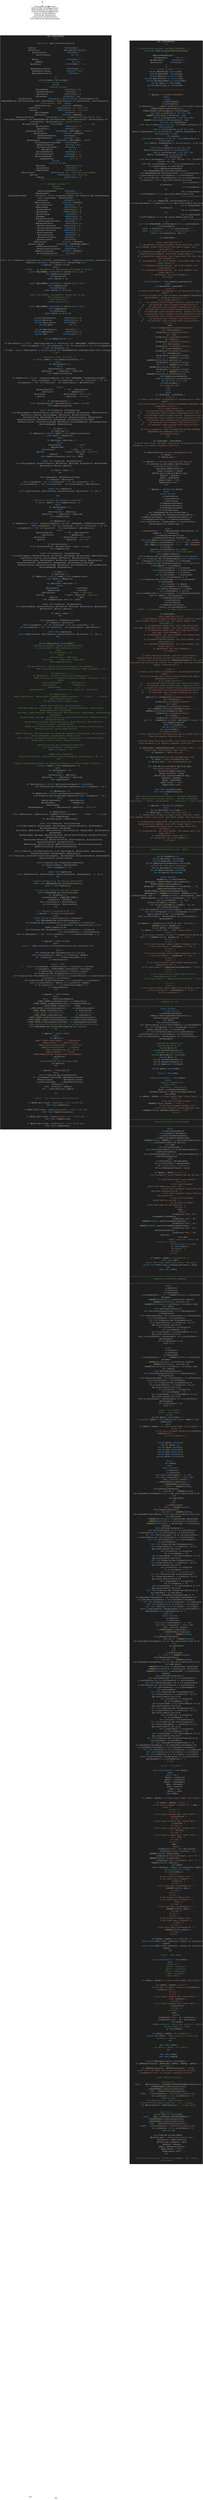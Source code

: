 <mxfile version="22.0.0" type="github">
  <diagram name="Página-1" id="vCc7ND2KmjQYC8xaTIO7">
    <mxGraphModel dx="2227" dy="22306" grid="1" gridSize="10" guides="1" tooltips="1" connect="1" arrows="1" fold="1" page="1" pageScale="1" pageWidth="827" pageHeight="1169" math="0" shadow="0">
      <root>
        <mxCell id="0" />
        <mxCell id="1" parent="0" />
        <mxCell id="h_derA0Dt36zPHzLAmM2-1" value="&lt;div&gt;&lt;br&gt;&lt;/div&gt;" style="text;html=1;strokeColor=none;fillColor=none;align=center;verticalAlign=middle;whiteSpace=wrap;rounded=0;" parent="1" vertex="1">
          <mxGeometry x="150" y="-20" width="60" height="30" as="geometry" />
        </mxCell>
        <mxCell id="h_derA0Dt36zPHzLAmM2-2" value="Text" style="text;html=1;strokeColor=none;fillColor=none;align=center;verticalAlign=middle;whiteSpace=wrap;rounded=0;" parent="1" vertex="1">
          <mxGeometry x="520" y="50" width="60" height="30" as="geometry" />
        </mxCell>
        <mxCell id="h_derA0Dt36zPHzLAmM2-3" value="Text" style="text;html=1;strokeColor=none;fillColor=none;align=center;verticalAlign=middle;whiteSpace=wrap;rounded=0;" parent="1" vertex="1">
          <mxGeometry x="310" y="40" width="60" height="30" as="geometry" />
        </mxCell>
        <mxCell id="h_derA0Dt36zPHzLAmM2-5" value="&lt;div&gt;&lt;br&gt;&lt;/div&gt;" style="text;html=1;strokeColor=none;fillColor=none;align=center;verticalAlign=middle;whiteSpace=wrap;rounded=0;" parent="1" vertex="1">
          <mxGeometry x="570" y="-5860" width="60" height="30" as="geometry" />
        </mxCell>
        <mxCell id="QyL1C7Eiy0LElLOUEsNj-1" value="&lt;div style=&quot;color: rgb(204, 204, 204); background-color: rgb(31, 31, 31); font-family: Consolas, &amp;quot;Courier New&amp;quot;, monospace; font-size: 14px; line-height: 19px;&quot;&gt;&lt;div&gt;USE [SPROCAMARON]&lt;/div&gt;&lt;div&gt;&lt;span style=&quot;color: #569cd6;&quot;&gt;GO&lt;/span&gt;&lt;/div&gt;&lt;div&gt;&amp;nbsp;&lt;/div&gt;&lt;div&gt;&lt;span style=&quot;color: #569cd6;&quot;&gt;CREATE&lt;/span&gt; &lt;span style=&quot;color: #569cd6;&quot;&gt;proc&lt;/span&gt; [dbo].[FleteFalsoFactura]&lt;/div&gt;&lt;div&gt;(&lt;/div&gt;&lt;div&gt;&amp;nbsp; &amp;nbsp; @opcion &amp;nbsp; &amp;nbsp; &amp;nbsp; &amp;nbsp; &amp;nbsp; &amp;nbsp; &amp;nbsp; &amp;nbsp; &amp;nbsp; &amp;nbsp; &amp;nbsp; &amp;nbsp; &amp;nbsp; &amp;nbsp;&lt;span style=&quot;color: #569cd6;&quot;&gt;VARCHAR&lt;/span&gt;(&lt;span style=&quot;color: #b5cea8;&quot;&gt;100&lt;/span&gt;) &lt;span style=&quot;color: #d4d4d4;&quot;&gt;=&lt;/span&gt; &lt;span style=&quot;color: #ce9178;&quot;&gt;&#39;&#39;&lt;/span&gt;, &amp;nbsp; &amp;nbsp;&lt;/div&gt;&lt;div&gt;&amp;nbsp; &amp;nbsp; @tblFactura &amp;nbsp; &amp;nbsp; &amp;nbsp; &amp;nbsp; &amp;nbsp; &amp;nbsp; &amp;nbsp; &amp;nbsp; &amp;nbsp; &amp;nbsp; &amp;nbsp; &amp;nbsp;dbo.tpFactura &lt;span style=&quot;color: #569cd6;&quot;&gt;READONLY&lt;/span&gt;,&lt;/div&gt;&lt;div&gt;&amp;nbsp; &amp;nbsp; @cseFleteFalso &amp;nbsp; &amp;nbsp; &amp;nbsp; &amp;nbsp; &amp;nbsp; &amp;nbsp; &amp;nbsp; &amp;nbsp; &amp;nbsp; &amp;nbsp;&lt;span style=&quot;color: #569cd6;&quot;&gt;VARCHAR&lt;/span&gt;(&lt;span style=&quot;color: #b5cea8;&quot;&gt;6&lt;/span&gt;) &lt;span style=&quot;color: #d4d4d4;&quot;&gt;=&lt;/span&gt; &lt;span style=&quot;color: #ce9178;&quot;&gt;&#39;&#39;&lt;/span&gt;,&lt;/div&gt;&lt;div&gt;&amp;nbsp; &amp;nbsp; @nciFleteFalso &amp;nbsp; &amp;nbsp; &amp;nbsp; &amp;nbsp; &amp;nbsp; &amp;nbsp; &amp;nbsp; &amp;nbsp; &amp;nbsp; &amp;nbsp;&lt;span style=&quot;color: #569cd6;&quot;&gt;INT&lt;/span&gt; &lt;span style=&quot;color: #d4d4d4;&quot;&gt;=&lt;/span&gt; &lt;span style=&quot;color: #b5cea8;&quot;&gt;0&lt;/span&gt;,&lt;/div&gt;&lt;div&gt;&amp;nbsp; &amp;nbsp; &lt;/div&gt;&lt;div&gt;&amp;nbsp; &amp;nbsp; @Serie &amp;nbsp; &amp;nbsp; &amp;nbsp; &amp;nbsp; &amp;nbsp; &amp;nbsp; &amp;nbsp; &amp;nbsp; &amp;nbsp; &amp;nbsp; &amp;nbsp; &amp;nbsp; &amp;nbsp; &amp;nbsp;&lt;span style=&quot;color: #569cd6;&quot;&gt;VARCHAR&lt;/span&gt;(&lt;span style=&quot;color: #b5cea8;&quot;&gt;6&lt;/span&gt;) &lt;span style=&quot;color: #d4d4d4;&quot;&gt;=&lt;/span&gt; &lt;span style=&quot;color: #ce9178;&quot;&gt;&#39;&#39;&lt;/span&gt;,&lt;/div&gt;&lt;div&gt;&amp;nbsp; &amp;nbsp; @Numero &amp;nbsp; &amp;nbsp; &amp;nbsp; &amp;nbsp; &amp;nbsp; &amp;nbsp; &amp;nbsp; &amp;nbsp; &amp;nbsp; &amp;nbsp; &amp;nbsp; &amp;nbsp; &amp;nbsp; &amp;nbsp;&lt;span style=&quot;color: #569cd6;&quot;&gt;INT&lt;/span&gt; &lt;span style=&quot;color: #d4d4d4;&quot;&gt;=&lt;/span&gt; &lt;span style=&quot;color: #b5cea8;&quot;&gt;0&lt;/span&gt;,&lt;/div&gt;&lt;div&gt;&amp;nbsp; &amp;nbsp; @condicion &amp;nbsp; &amp;nbsp; &amp;nbsp; &amp;nbsp; &amp;nbsp; &amp;nbsp; &amp;nbsp; &amp;nbsp; &amp;nbsp; &amp;nbsp; &amp;nbsp; &amp;nbsp;&lt;span style=&quot;color: #569cd6;&quot;&gt;VARCHAR&lt;/span&gt;(MAX) &lt;span style=&quot;color: #d4d4d4;&quot;&gt;=&lt;/span&gt; &lt;span style=&quot;color: #ce9178;&quot;&gt;&#39;&#39;&lt;/span&gt;,t&lt;/div&gt;&lt;div&gt;&amp;nbsp; &amp;nbsp; &lt;/div&gt;&lt;div&gt;&amp;nbsp; &amp;nbsp; @CodigoAutorizacion &amp;nbsp; &amp;nbsp; &amp;nbsp; &amp;nbsp; &amp;nbsp; &amp;nbsp; &amp;nbsp; &amp;nbsp;&lt;span style=&quot;color: #569cd6;&quot;&gt;VARCHAR&lt;/span&gt;(&lt;span style=&quot;color: #b5cea8;&quot;&gt;100&lt;/span&gt;) &lt;span style=&quot;color: #d4d4d4;&quot;&gt;=&lt;/span&gt; &lt;span style=&quot;color: #ce9178;&quot;&gt;&#39;&#39;&lt;/span&gt;,&lt;/div&gt;&lt;div&gt;&amp;nbsp; &amp;nbsp; @FechaAutorizacion &amp;nbsp; &amp;nbsp; &amp;nbsp; &amp;nbsp; &amp;nbsp; &amp;nbsp; &amp;nbsp; &amp;nbsp;&lt;span style=&quot;color: #569cd6;&quot;&gt;DATETIME&lt;/span&gt; &lt;span style=&quot;color: #d4d4d4;&quot;&gt;=&lt;/span&gt; &lt;span style=&quot;color: #569cd6;&quot;&gt;NULL&lt;/span&gt;,&lt;/div&gt;&lt;div&gt;&amp;nbsp; &amp;nbsp; @EstadoAutorizacion &amp;nbsp; &amp;nbsp; &amp;nbsp; &amp;nbsp; &amp;nbsp; &amp;nbsp; &amp;nbsp; &amp;nbsp;&lt;span style=&quot;color: #569cd6;&quot;&gt;VARCHAR&lt;/span&gt;(&lt;span style=&quot;color: #b5cea8;&quot;&gt;2&lt;/span&gt;) &lt;span style=&quot;color: #d4d4d4;&quot;&gt;=&lt;/span&gt; &lt;span style=&quot;color: #ce9178;&quot;&gt;&#39;&#39;&lt;/span&gt;&lt;/div&gt;&lt;div&gt;)&lt;/div&gt;&lt;div&gt;&lt;span style=&quot;color: #569cd6;&quot;&gt;AS&lt;/span&gt;&lt;/div&gt;&lt;div&gt;&lt;span style=&quot;color: #569cd6;&quot;&gt;DECLARE&lt;/span&gt; @Select &lt;span style=&quot;color: #569cd6;&quot;&gt;VARCHAR&lt;/span&gt;(MAX) &lt;span style=&quot;color: #d4d4d4;&quot;&gt;=&lt;/span&gt; &lt;span style=&quot;color: #ce9178;&quot;&gt;&#39;&#39;&lt;/span&gt;&lt;/div&gt;&lt;div&gt;&lt;span style=&quot;color: #6a9955;&quot;&gt;/******** FACTURA ********/&lt;/span&gt;&lt;/div&gt;&lt;div&gt;&lt;span style=&quot;color: #569cd6;&quot;&gt;DECLARE&lt;/span&gt; &lt;/div&gt;&lt;div&gt;&amp;nbsp; &amp;nbsp; &lt;span style=&quot;color: #6a9955;&quot;&gt;/*CABECERA FACTURA*/&lt;/span&gt;&lt;/div&gt;&lt;div&gt;&amp;nbsp; &amp;nbsp; &amp;nbsp; @ccicompania &amp;nbsp; &amp;nbsp; &amp;nbsp; &amp;nbsp; &amp;nbsp; &amp;nbsp; &amp;nbsp; &amp;nbsp;&lt;span style=&quot;color: #569cd6;&quot;&gt;VARCHAR&lt;/span&gt;(&lt;span style=&quot;color: #b5cea8;&quot;&gt;2&lt;/span&gt;) &lt;span style=&quot;color: #d4d4d4;&quot;&gt;=&lt;/span&gt; &lt;span style=&quot;color: #ce9178;&quot;&gt;&#39;EX&#39;&lt;/span&gt;&lt;/div&gt;&lt;div&gt;&amp;nbsp; &amp;nbsp; , @cnuseriefactura &amp;nbsp; &amp;nbsp; &amp;nbsp; &amp;nbsp; &amp;nbsp; &amp;nbsp;&lt;span style=&quot;color: #569cd6;&quot;&gt;VARCHAR&lt;/span&gt;(&lt;span style=&quot;color: #b5cea8;&quot;&gt;6&lt;/span&gt;) &lt;span style=&quot;color: #d4d4d4;&quot;&gt;=&lt;/span&gt; &lt;span style=&quot;color: #ce9178;&quot;&gt;&#39;&#39;&lt;/span&gt;&lt;/div&gt;&lt;div&gt;&amp;nbsp; &amp;nbsp; , @ncifactura &amp;nbsp; &amp;nbsp; &amp;nbsp; &amp;nbsp; &amp;nbsp; &amp;nbsp; &amp;nbsp; &amp;nbsp;&lt;span style=&quot;color: #569cd6;&quot;&gt;NUMERIC&lt;/span&gt;(&lt;span style=&quot;color: #b5cea8;&quot;&gt;6&lt;/span&gt;,&lt;span style=&quot;color: #b5cea8;&quot;&gt;0&lt;/span&gt;) &lt;span style=&quot;color: #d4d4d4;&quot;&gt;=&lt;/span&gt; &lt;span style=&quot;color: #b5cea8;&quot;&gt;0&lt;/span&gt;&lt;/div&gt;&lt;div&gt;&amp;nbsp; &amp;nbsp; , @ccimoneda &amp;nbsp; &amp;nbsp; &amp;nbsp; &amp;nbsp; &amp;nbsp; &amp;nbsp; &amp;nbsp; &amp;nbsp;&lt;span style=&quot;color: #569cd6;&quot;&gt;VARCHAR&lt;/span&gt;(&lt;span style=&quot;color: #b5cea8;&quot;&gt;3&lt;/span&gt;) &lt;span style=&quot;color: #d4d4d4;&quot;&gt;=&lt;/span&gt; &lt;span style=&quot;color: #ce9178;&quot;&gt;&#39;DOL&#39;&lt;/span&gt;&lt;/div&gt;&lt;div&gt;&amp;nbsp; &amp;nbsp; , @cciproveedor &amp;nbsp; &amp;nbsp; &amp;nbsp; &amp;nbsp; &amp;nbsp; &amp;nbsp; &amp;nbsp; &amp;nbsp;&lt;span style=&quot;color: #569cd6;&quot;&gt;VARCHAR&lt;/span&gt;(&lt;span style=&quot;color: #b5cea8;&quot;&gt;4&lt;/span&gt;) &lt;span style=&quot;color: #d4d4d4;&quot;&gt;=&lt;/span&gt; (&lt;span style=&quot;color: #569cd6;&quot;&gt;SELECT DISTINCT&lt;/span&gt; cciProvCamaron &lt;span style=&quot;color: #569cd6;&quot;&gt;FROM&lt;/span&gt; SPROCAMARON.dbo.tblFleteFalsoCab &lt;span style=&quot;color: #569cd6;&quot;&gt;WHERE&lt;/span&gt; cseFleteFalso &lt;span style=&quot;color: #d4d4d4;&quot;&gt;=&lt;/span&gt; @cseFleteFalso &lt;span style=&quot;color: #569cd6;&quot;&gt;AND&lt;/span&gt; nciFleteFalso &lt;span style=&quot;color: #d4d4d4;&quot;&gt;=&lt;/span&gt; @nciFleteFalso)&lt;span style=&quot;color: #6a9955;&quot;&gt;--cciProvCamaron --PROV. CAMARON&lt;/span&gt;&lt;/div&gt;&lt;div&gt;&amp;nbsp; &amp;nbsp; , @dfmtransaccion &amp;nbsp; &amp;nbsp; &amp;nbsp; &amp;nbsp; &amp;nbsp; &amp;nbsp;&lt;span style=&quot;color: #569cd6;&quot;&gt;DATETIME&lt;/span&gt; &lt;span style=&quot;color: #d4d4d4;&quot;&gt;=&lt;/span&gt; &lt;span style=&quot;color: #dcdcaa;&quot;&gt;GETDATE&lt;/span&gt;()&lt;/div&gt;&lt;div&gt;&amp;nbsp; &amp;nbsp; , @nvtfactura &amp;nbsp; &amp;nbsp; &amp;nbsp; &amp;nbsp; &amp;nbsp; &amp;nbsp; &amp;nbsp; &amp;nbsp;&lt;span style=&quot;color: #569cd6;&quot;&gt;NUMERIC&lt;/span&gt;(&lt;span style=&quot;color: #b5cea8;&quot;&gt;16&lt;/span&gt;,&lt;span style=&quot;color: #b5cea8;&quot;&gt;4&lt;/span&gt;) &lt;span style=&quot;color: #d4d4d4;&quot;&gt;=&lt;/span&gt; &lt;span style=&quot;color: #b5cea8;&quot;&gt;0&lt;/span&gt; &lt;span style=&quot;color: #6a9955;&quot;&gt;--VALOR TOTAL&lt;/span&gt;&lt;/div&gt;&lt;div&gt;&amp;nbsp; &amp;nbsp; , @nvtiva &amp;nbsp; &amp;nbsp; &amp;nbsp; &amp;nbsp; &amp;nbsp; &amp;nbsp; &amp;nbsp; &amp;nbsp; &amp;nbsp; &amp;nbsp;&lt;span style=&quot;color: #569cd6;&quot;&gt;NUMERIC&lt;/span&gt;(&lt;span style=&quot;color: #b5cea8;&quot;&gt;12&lt;/span&gt;,&lt;span style=&quot;color: #b5cea8;&quot;&gt;2&lt;/span&gt;) &lt;span style=&quot;color: #d4d4d4;&quot;&gt;=&lt;/span&gt; &lt;span style=&quot;color: #b5cea8;&quot;&gt;0&lt;/span&gt;&lt;span style=&quot;color: #6a9955;&quot;&gt;-- IVA VALOR&lt;/span&gt;&lt;/div&gt;&lt;div&gt;&amp;nbsp; &amp;nbsp; , @cctformapago &amp;nbsp; &amp;nbsp; &amp;nbsp; &amp;nbsp; &amp;nbsp; &amp;nbsp; &amp;nbsp; &amp;nbsp;&lt;span style=&quot;color: #569cd6;&quot;&gt;VARCHAR&lt;/span&gt;(&lt;span style=&quot;color: #b5cea8;&quot;&gt;2&lt;/span&gt;) &lt;span style=&quot;color: #d4d4d4;&quot;&gt;=&lt;/span&gt; &lt;span style=&quot;color: #ce9178;&quot;&gt;&#39;01&#39;&lt;/span&gt;&lt;/div&gt;&lt;div&gt;&amp;nbsp; &amp;nbsp; , @dfvfactura &amp;nbsp; &amp;nbsp; &amp;nbsp; &amp;nbsp; &amp;nbsp; &amp;nbsp; &amp;nbsp; &amp;nbsp;&lt;span style=&quot;color: #569cd6;&quot;&gt;DATETIME&lt;/span&gt; &lt;span style=&quot;color: #d4d4d4;&quot;&gt;=&lt;/span&gt; &lt;span style=&quot;color: #dcdcaa;&quot;&gt;GETDATE&lt;/span&gt;()&lt;/div&gt;&lt;div&gt;&amp;nbsp; &amp;nbsp; , @cnodocreferencia &amp;nbsp; &amp;nbsp; &amp;nbsp; &amp;nbsp; &amp;nbsp; &amp;nbsp;&lt;span style=&quot;color: #569cd6;&quot;&gt;VARCHAR&lt;/span&gt;(&lt;span style=&quot;color: #b5cea8;&quot;&gt;10&lt;/span&gt;) &lt;span style=&quot;color: #d4d4d4;&quot;&gt;=&lt;/span&gt; &lt;span style=&quot;color: #ce9178;&quot;&gt;&#39;G. &#39;&lt;/span&gt; &lt;span style=&quot;color: #d4d4d4;&quot;&gt;+&lt;/span&gt; &lt;span style=&quot;color: #dcdcaa;&quot;&gt;convert&lt;/span&gt;(&lt;span style=&quot;color: #569cd6;&quot;&gt;varchar&lt;/span&gt;(&lt;span style=&quot;color: #b5cea8;&quot;&gt;6&lt;/span&gt;),(&lt;span style=&quot;color: #569cd6;&quot;&gt;SELECT&lt;/span&gt; &lt;span style=&quot;color: #569cd6;&quot;&gt;TOP&lt;/span&gt; &lt;span style=&quot;color: #b5cea8;&quot;&gt;1&lt;/span&gt; nciGuiaMoviTransCamaron &lt;span style=&quot;color: #569cd6;&quot;&gt;FROM&lt;/span&gt; SPROCAMARON.dbo.tblFleteFalsoDet &lt;span style=&quot;color: #569cd6;&quot;&gt;WHERE&lt;/span&gt; cseFleteFalso &lt;span style=&quot;color: #d4d4d4;&quot;&gt;=&lt;/span&gt; @cseFleteFalso &lt;span style=&quot;color: #569cd6;&quot;&gt;AND&lt;/span&gt; nciFleteFalso &lt;span style=&quot;color: #d4d4d4;&quot;&gt;=&lt;/span&gt; @nciFleteFalso))&lt;span style=&quot;color: #6a9955;&quot;&gt;-- @guiaReferencia&lt;/span&gt;&lt;/div&gt;&lt;div&gt;&amp;nbsp; &amp;nbsp; , @ctxobservacion &amp;nbsp; &amp;nbsp; &amp;nbsp; &amp;nbsp; &amp;nbsp; &amp;nbsp;&lt;span style=&quot;color: #569cd6;&quot;&gt;VARCHAR&lt;/span&gt;(&lt;span style=&quot;color: #b5cea8;&quot;&gt;200&lt;/span&gt;) &lt;span style=&quot;color: #d4d4d4;&quot;&gt;=&lt;/span&gt; &lt;span style=&quot;color: #ce9178;&quot;&gt;&#39;&#39;&lt;/span&gt; &lt;span style=&quot;color: #6a9955;&quot;&gt;-----------------------OBS&lt;/span&gt;&lt;/div&gt;&lt;div&gt;&amp;nbsp; &amp;nbsp; , @nctdocumento &amp;nbsp; &amp;nbsp; &amp;nbsp; &amp;nbsp; &amp;nbsp; &amp;nbsp; &amp;nbsp; &amp;nbsp;&lt;span style=&quot;color: #569cd6;&quot;&gt;NUMERIC&lt;/span&gt;(&lt;span style=&quot;color: #b5cea8;&quot;&gt;4&lt;/span&gt;,&lt;span style=&quot;color: #b5cea8;&quot;&gt;0&lt;/span&gt;) &lt;span style=&quot;color: #d4d4d4;&quot;&gt;=&lt;/span&gt; &lt;span style=&quot;color: #b5cea8;&quot;&gt;0&lt;/span&gt;&lt;/div&gt;&lt;div&gt;&amp;nbsp; &amp;nbsp; , @ccefactura &amp;nbsp; &amp;nbsp; &amp;nbsp; &amp;nbsp; &amp;nbsp; &amp;nbsp; &amp;nbsp; &amp;nbsp;&lt;span style=&quot;color: #569cd6;&quot;&gt;VARCHAR&lt;/span&gt;(&lt;span style=&quot;color: #b5cea8;&quot;&gt;1&lt;/span&gt;) &lt;span style=&quot;color: #d4d4d4;&quot;&gt;=&lt;/span&gt; &lt;span style=&quot;color: #ce9178;&quot;&gt;&#39;&#39;&lt;/span&gt;&lt;/div&gt;&lt;div&gt;&amp;nbsp; &amp;nbsp; , @cnoauuseringreso &amp;nbsp; &amp;nbsp; &amp;nbsp; &amp;nbsp; &amp;nbsp; &amp;nbsp;&lt;span style=&quot;color: #569cd6;&quot;&gt;VARCHAR&lt;/span&gt;(&lt;span style=&quot;color: #b5cea8;&quot;&gt;10&lt;/span&gt;) &lt;span style=&quot;color: #d4d4d4;&quot;&gt;=&lt;/span&gt; &lt;span style=&quot;color: #dcdcaa;&quot;&gt;HOST_NAME&lt;/span&gt;() &lt;span style=&quot;color: #6a9955;&quot;&gt;--USUARIO&lt;/span&gt;&lt;/div&gt;&lt;div&gt;&amp;nbsp; &amp;nbsp; , @dfxauingreso &amp;nbsp; &amp;nbsp; &amp;nbsp; &amp;nbsp; &amp;nbsp; &amp;nbsp; &amp;nbsp; &amp;nbsp;&lt;span style=&quot;color: #569cd6;&quot;&gt;DATETIME&lt;/span&gt; &lt;span style=&quot;color: #d4d4d4;&quot;&gt;=&lt;/span&gt; &lt;span style=&quot;color: #dcdcaa;&quot;&gt;GETDATE&lt;/span&gt;()&lt;/div&gt;&lt;div&gt;&amp;nbsp; &amp;nbsp; , @cnoauusermodifica &amp;nbsp; &amp;nbsp; &amp;nbsp; &amp;nbsp;&lt;span style=&quot;color: #569cd6;&quot;&gt;VARCHAR&lt;/span&gt;(&lt;span style=&quot;color: #b5cea8;&quot;&gt;10&lt;/span&gt;) &lt;span style=&quot;color: #d4d4d4;&quot;&gt;=&lt;/span&gt; &lt;span style=&quot;color: #ce9178;&quot;&gt;&#39;&#39;&lt;/span&gt;&lt;/div&gt;&lt;div&gt;&amp;nbsp; &amp;nbsp; , @dfxaumodifica &amp;nbsp; &amp;nbsp; &amp;nbsp; &amp;nbsp; &amp;nbsp; &amp;nbsp;&lt;span style=&quot;color: #569cd6;&quot;&gt;DATETIME&lt;/span&gt; &lt;span style=&quot;color: #d4d4d4;&quot;&gt;=&lt;/span&gt; &lt;span style=&quot;color: #569cd6;&quot;&gt;NULL&lt;/span&gt;&lt;/div&gt;&lt;div&gt;&amp;nbsp; &amp;nbsp; , @cnoauequipo &amp;nbsp; &amp;nbsp; &amp;nbsp; &amp;nbsp; &amp;nbsp; &amp;nbsp; &amp;nbsp; &amp;nbsp;&lt;span style=&quot;color: #569cd6;&quot;&gt;VARCHAR&lt;/span&gt;(&lt;span style=&quot;color: #b5cea8;&quot;&gt;10&lt;/span&gt;) &lt;span style=&quot;color: #d4d4d4;&quot;&gt;=&lt;/span&gt; &lt;span style=&quot;color: #dcdcaa;&quot;&gt;HOST_NAME&lt;/span&gt;() &lt;span style=&quot;color: #6a9955;&quot;&gt;--EQUIPO &lt;/span&gt;&lt;/div&gt;&lt;div&gt;&amp;nbsp; &amp;nbsp; , @cciCodigoAutorizacionSRI &amp;nbsp; &amp;nbsp;&lt;span style=&quot;color: #569cd6;&quot;&gt;VARCHAR&lt;/span&gt;(&lt;span style=&quot;color: #b5cea8;&quot;&gt;100&lt;/span&gt;) &lt;span style=&quot;color: #d4d4d4;&quot;&gt;=&lt;/span&gt; &lt;span style=&quot;color: #ce9178;&quot;&gt;&#39;&#39;&lt;/span&gt;&lt;/div&gt;&lt;div&gt;&amp;nbsp; &amp;nbsp; , @dfeAutorizacion &amp;nbsp; &amp;nbsp; &amp;nbsp; &amp;nbsp; &amp;nbsp; &amp;nbsp;&lt;span style=&quot;color: #569cd6;&quot;&gt;DATETIME&lt;/span&gt; &lt;span style=&quot;color: #d4d4d4;&quot;&gt;=&lt;/span&gt; &lt;span style=&quot;color: #569cd6;&quot;&gt;NULL&lt;/span&gt;&lt;/div&gt;&lt;div&gt;&amp;nbsp; &amp;nbsp; , @cstAutorizacionSRI &amp;nbsp; &amp;nbsp; &amp;nbsp; &amp;nbsp;&lt;span style=&quot;color: #569cd6;&quot;&gt;VARCHAR&lt;/span&gt;(&lt;span style=&quot;color: #b5cea8;&quot;&gt;2&lt;/span&gt;) &lt;span style=&quot;color: #d4d4d4;&quot;&gt;=&lt;/span&gt; &lt;span style=&quot;color: #ce9178;&quot;&gt;&#39;&#39;&lt;/span&gt;&lt;/div&gt;&lt;div&gt;&amp;nbsp; &amp;nbsp; , @bstImpreso &amp;nbsp; &amp;nbsp; &amp;nbsp; &amp;nbsp; &amp;nbsp; &amp;nbsp; &amp;nbsp; &amp;nbsp;&lt;span style=&quot;color: #569cd6;&quot;&gt;BIT&lt;/span&gt; &lt;span style=&quot;color: #d4d4d4;&quot;&gt;=&lt;/span&gt; &lt;span style=&quot;color: #b5cea8;&quot;&gt;0&lt;/span&gt;&lt;/div&gt;&lt;div&gt;&amp;nbsp; &amp;nbsp; , @cciTipoAmbiente &amp;nbsp; &amp;nbsp; &amp;nbsp; &amp;nbsp; &amp;nbsp; &amp;nbsp;&lt;span style=&quot;color: #569cd6;&quot;&gt;VARCHAR&lt;/span&gt;(&lt;span style=&quot;color: #b5cea8;&quot;&gt;1&lt;/span&gt;) &lt;span style=&quot;color: #d4d4d4;&quot;&gt;=&lt;/span&gt; &lt;span style=&quot;color: #ce9178;&quot;&gt;&#39;2&#39;&lt;/span&gt;&lt;/div&gt;&lt;div&gt;&amp;nbsp; &amp;nbsp; , @cciTipoImpresion &amp;nbsp; &amp;nbsp; &amp;nbsp; &amp;nbsp; &amp;nbsp; &amp;nbsp;&lt;span style=&quot;color: #569cd6;&quot;&gt;VARCHAR&lt;/span&gt;(&lt;span style=&quot;color: #b5cea8;&quot;&gt;1&lt;/span&gt;) &lt;span style=&quot;color: #d4d4d4;&quot;&gt;=&lt;/span&gt; &lt;span style=&quot;color: #ce9178;&quot;&gt;&#39;E&#39;&lt;/span&gt;&lt;/div&gt;&lt;div&gt;&amp;nbsp; &amp;nbsp; , @cciFormaPagoSRI &amp;nbsp; &amp;nbsp; &amp;nbsp; &amp;nbsp; &amp;nbsp; &amp;nbsp;&lt;span style=&quot;color: #569cd6;&quot;&gt;VARCHAR&lt;/span&gt;(&lt;span style=&quot;color: #b5cea8;&quot;&gt;20&lt;/span&gt;) &lt;span style=&quot;color: #d4d4d4;&quot;&gt;=&lt;/span&gt; &lt;span style=&quot;color: #ce9178;&quot;&gt;&#39;20&#39;&lt;/span&gt;&lt;/div&gt;&lt;div&gt;&amp;nbsp; &amp;nbsp; , @nqnDiasPlazo &amp;nbsp; &amp;nbsp; &amp;nbsp; &amp;nbsp; &amp;nbsp; &amp;nbsp; &amp;nbsp; &amp;nbsp;&lt;span style=&quot;color: #569cd6;&quot;&gt;INT&lt;/span&gt; &lt;span style=&quot;color: #d4d4d4;&quot;&gt;=&lt;/span&gt; &lt;span style=&quot;color: #b5cea8;&quot;&gt;0&lt;/span&gt;&lt;/div&gt;&lt;div&gt;&lt;span style=&quot;color: #569cd6;&quot;&gt;DECLARE&lt;/span&gt;&lt;/div&gt;&lt;div&gt;&amp;nbsp; &amp;nbsp; &lt;span style=&quot;color: #6a9955;&quot;&gt;/*DETALLE FACTURA*/&lt;/span&gt;&lt;/div&gt;&lt;div&gt;&amp;nbsp; &amp;nbsp; &amp;nbsp; @nnulinea &amp;nbsp; &amp;nbsp; &amp;nbsp; &amp;nbsp; &amp;nbsp; &amp;nbsp; &amp;nbsp; &amp;nbsp; &amp;nbsp; &amp;nbsp;&lt;span style=&quot;color: #569cd6;&quot;&gt;NUMERIC&lt;/span&gt;(&lt;span style=&quot;color: #b5cea8;&quot;&gt;4&lt;/span&gt;,&lt;span style=&quot;color: #b5cea8;&quot;&gt;0&lt;/span&gt;) &lt;span style=&quot;color: #d4d4d4;&quot;&gt;=&lt;/span&gt; &lt;span style=&quot;color: #b5cea8;&quot;&gt;0&lt;/span&gt;&lt;/div&gt;&lt;div&gt;&amp;nbsp; &amp;nbsp; , @cciproducto &amp;nbsp; &amp;nbsp; &amp;nbsp; &amp;nbsp; &amp;nbsp; &amp;nbsp; &amp;nbsp; &amp;nbsp;&lt;span style=&quot;color: #569cd6;&quot;&gt;VARCHAR&lt;/span&gt;(&lt;span style=&quot;color: #b5cea8;&quot;&gt;4&lt;/span&gt;) &lt;span style=&quot;color: #d4d4d4;&quot;&gt;=&lt;/span&gt; &lt;span style=&quot;color: #ce9178;&quot;&gt;&#39;&#39;&lt;/span&gt;&lt;/div&gt;&lt;div&gt;&amp;nbsp; &amp;nbsp; , @nqncantidad &amp;nbsp; &amp;nbsp; &amp;nbsp; &amp;nbsp; &amp;nbsp; &amp;nbsp; &amp;nbsp; &amp;nbsp;&lt;span style=&quot;color: #569cd6;&quot;&gt;NUMERIC&lt;/span&gt;(&lt;span style=&quot;color: #b5cea8;&quot;&gt;7&lt;/span&gt;,&lt;span style=&quot;color: #b5cea8;&quot;&gt;2&lt;/span&gt;) &lt;span style=&quot;color: #d4d4d4;&quot;&gt;=&lt;/span&gt; &lt;span style=&quot;color: #b5cea8;&quot;&gt;0&lt;/span&gt;&lt;/div&gt;&lt;div&gt;&amp;nbsp; &amp;nbsp; , @nvrunitario &amp;nbsp; &amp;nbsp; &amp;nbsp; &amp;nbsp; &amp;nbsp; &amp;nbsp; &amp;nbsp; &amp;nbsp;&lt;span style=&quot;color: #569cd6;&quot;&gt;NUMERIC&lt;/span&gt;(&lt;span style=&quot;color: #b5cea8;&quot;&gt;14&lt;/span&gt;,&lt;span style=&quot;color: #b5cea8;&quot;&gt;4&lt;/span&gt;) &lt;span style=&quot;color: #d4d4d4;&quot;&gt;=&lt;/span&gt; &lt;span style=&quot;color: #b5cea8;&quot;&gt;0&lt;/span&gt; &lt;span style=&quot;color: #6a9955;&quot;&gt;--VALOR GUIA FLETE GABARRA&lt;/span&gt;&lt;/div&gt;&lt;div&gt;&amp;nbsp; &amp;nbsp; , @nvriva &amp;nbsp; &amp;nbsp; &amp;nbsp; &amp;nbsp; &amp;nbsp; &amp;nbsp; &amp;nbsp; &amp;nbsp; &amp;nbsp; &amp;nbsp;&lt;span style=&quot;color: #569cd6;&quot;&gt;NUMERIC&lt;/span&gt;(&lt;span style=&quot;color: #b5cea8;&quot;&gt;12&lt;/span&gt;,&lt;span style=&quot;color: #b5cea8;&quot;&gt;2&lt;/span&gt;) &lt;span style=&quot;color: #d4d4d4;&quot;&gt;=&lt;/span&gt; &lt;span style=&quot;color: #b5cea8;&quot;&gt;0&lt;/span&gt; &lt;span style=&quot;color: #6a9955;&quot;&gt;--VALOR IVA&lt;/span&gt;&lt;/div&gt;&lt;div&gt;&amp;nbsp; &amp;nbsp; , @nqtiva &amp;nbsp; &amp;nbsp; &amp;nbsp; &amp;nbsp; &amp;nbsp; &amp;nbsp; &amp;nbsp; &amp;nbsp; &amp;nbsp; &amp;nbsp;&lt;span style=&quot;color: #569cd6;&quot;&gt;NUMERIC&lt;/span&gt;(&lt;span style=&quot;color: #b5cea8;&quot;&gt;9&lt;/span&gt;,&lt;span style=&quot;color: #b5cea8;&quot;&gt;2&lt;/span&gt;) &lt;span style=&quot;color: #d4d4d4;&quot;&gt;=&lt;/span&gt; &lt;span style=&quot;color: #b5cea8;&quot;&gt;0&lt;/span&gt;&lt;/div&gt;&lt;div&gt;&lt;span style=&quot;color: #6a9955;&quot;&gt;/*************************/&lt;/span&gt; &amp;nbsp; &amp;nbsp;&lt;/div&gt;&lt;br&gt;&lt;div&gt;&lt;span style=&quot;color: #6a9955;&quot;&gt;/***** DOCUMENTO INTERNO ****/&lt;/span&gt;&lt;/div&gt;&lt;div&gt;&lt;span style=&quot;color: #569cd6;&quot;&gt;DECLARE&lt;/span&gt; &lt;/div&gt;&lt;div&gt;&lt;span style=&quot;color: #6a9955;&quot;&gt;-- &amp;nbsp; &amp;nbsp;/*ATRIBUTOS*/&lt;/span&gt;&lt;/div&gt;&lt;div&gt;&amp;nbsp; &amp;nbsp; &amp;nbsp; @cnuseriedocumento &amp;nbsp; &amp;nbsp; &amp;nbsp; &amp;nbsp;&lt;span style=&quot;color: #569cd6;&quot;&gt;VARCHAR&lt;/span&gt;(&lt;span style=&quot;color: #b5cea8;&quot;&gt;6&lt;/span&gt;) &lt;span style=&quot;color: #d4d4d4;&quot;&gt;=&lt;/span&gt; &lt;span style=&quot;color: #ce9178;&quot;&gt;&#39;&#39;&lt;/span&gt;&lt;/div&gt;&lt;div&gt;&amp;nbsp; &amp;nbsp; , @nnudocumento &amp;nbsp; &amp;nbsp; &amp;nbsp; &amp;nbsp; &amp;nbsp; &amp;nbsp; &amp;nbsp; &amp;nbsp;&lt;span style=&quot;color: #569cd6;&quot;&gt;NUMERIC&lt;/span&gt;(&lt;span style=&quot;color: #b5cea8;&quot;&gt;6&lt;/span&gt;,&lt;span style=&quot;color: #b5cea8;&quot;&gt;0&lt;/span&gt;) &lt;span style=&quot;color: #d4d4d4;&quot;&gt;=&lt;/span&gt; &lt;span style=&quot;color: #b5cea8;&quot;&gt;0&lt;/span&gt;&lt;/div&gt;&lt;div&gt;&amp;nbsp; &amp;nbsp; , @ccigrupoproveedor &amp;nbsp; &amp;nbsp; &amp;nbsp; &amp;nbsp;&lt;span style=&quot;color: #569cd6;&quot;&gt;VARCHAR&lt;/span&gt;(&lt;span style=&quot;color: #b5cea8;&quot;&gt;4&lt;/span&gt;) &lt;span style=&quot;color: #d4d4d4;&quot;&gt;=&lt;/span&gt; (&lt;span style=&quot;color: #569cd6;&quot;&gt;SELECT&lt;/span&gt; ccigrupoproveedor &lt;span style=&quot;color: #569cd6;&quot;&gt;FROM&lt;/span&gt; Produccion.dbo.TblGeProveedor &lt;span style=&quot;color: #569cd6;&quot;&gt;WHERE&lt;/span&gt; cciproveedor &lt;span style=&quot;color: #d4d4d4;&quot;&gt;=&lt;/span&gt; @cciproveedor)&lt;/div&gt;&lt;div&gt;&amp;nbsp; &amp;nbsp; , @cctcuenta &amp;nbsp; &amp;nbsp; &amp;nbsp; &amp;nbsp; &amp;nbsp; &amp;nbsp; &amp;nbsp; &amp;nbsp;&lt;span style=&quot;color: #569cd6;&quot;&gt;VARCHAR&lt;/span&gt;(&lt;span style=&quot;color: #b5cea8;&quot;&gt;1&lt;/span&gt;) &lt;span style=&quot;color: #d4d4d4;&quot;&gt;=&lt;/span&gt; &lt;span style=&quot;color: #ce9178;&quot;&gt;&#39;C&#39;&lt;/span&gt;&lt;/div&gt;&lt;div&gt;&amp;nbsp; &amp;nbsp; , @dfvtransaccion &amp;nbsp; &amp;nbsp; &amp;nbsp; &amp;nbsp; &amp;nbsp; &amp;nbsp;&lt;span style=&quot;color: #569cd6;&quot;&gt;DATETIME&lt;/span&gt; &lt;span style=&quot;color: #d4d4d4;&quot;&gt;=&lt;/span&gt; &lt;span style=&quot;color: #dcdcaa;&quot;&gt;GETDATE&lt;/span&gt;()&lt;/div&gt;&lt;div&gt;&amp;nbsp; &amp;nbsp; , @ccttransaccion &amp;nbsp; &amp;nbsp; &amp;nbsp; &amp;nbsp; &amp;nbsp; &amp;nbsp;&lt;span style=&quot;color: #569cd6;&quot;&gt;VARCHAR&lt;/span&gt;(&lt;span style=&quot;color: #b5cea8;&quot;&gt;1&lt;/span&gt;) &lt;span style=&quot;color: #d4d4d4;&quot;&gt;=&lt;/span&gt; &lt;span style=&quot;color: #ce9178;&quot;&gt;&#39;D&#39;&lt;/span&gt;&lt;/div&gt;&lt;div&gt;&amp;nbsp; &amp;nbsp; , @nqnunidades &amp;nbsp; &amp;nbsp; &amp;nbsp; &amp;nbsp; &amp;nbsp; &amp;nbsp; &amp;nbsp; &amp;nbsp;&lt;span style=&quot;color: #569cd6;&quot;&gt;NUMERIC&lt;/span&gt;(&lt;span style=&quot;color: #b5cea8;&quot;&gt;12&lt;/span&gt;,&lt;span style=&quot;color: #b5cea8;&quot;&gt;2&lt;/span&gt;) &lt;span style=&quot;color: #d4d4d4;&quot;&gt;=&lt;/span&gt; &lt;span style=&quot;color: #b5cea8;&quot;&gt;0&lt;/span&gt;&lt;/div&gt;&lt;div&gt;&amp;nbsp; &amp;nbsp; , @nvtmonedafunc &amp;nbsp; &amp;nbsp; &amp;nbsp; &amp;nbsp; &amp;nbsp; &amp;nbsp;&lt;span style=&quot;color: #569cd6;&quot;&gt;NUMERIC&lt;/span&gt;(&lt;span style=&quot;color: #b5cea8;&quot;&gt;16&lt;/span&gt;,&lt;span style=&quot;color: #b5cea8;&quot;&gt;4&lt;/span&gt;) &lt;span style=&quot;color: #d4d4d4;&quot;&gt;=&lt;/span&gt; &lt;span style=&quot;color: #b5cea8;&quot;&gt;0&lt;/span&gt;&lt;/div&gt;&lt;div&gt;&amp;nbsp; &amp;nbsp; , @nvtmoneda2 &amp;nbsp; &amp;nbsp; &amp;nbsp; &amp;nbsp; &amp;nbsp; &amp;nbsp; &amp;nbsp; &amp;nbsp;&lt;span style=&quot;color: #569cd6;&quot;&gt;NUMERIC&lt;/span&gt;(&lt;span style=&quot;color: #b5cea8;&quot;&gt;16&lt;/span&gt;,&lt;span style=&quot;color: #b5cea8;&quot;&gt;4&lt;/span&gt;) &lt;span style=&quot;color: #d4d4d4;&quot;&gt;=&lt;/span&gt; &lt;span style=&quot;color: #b5cea8;&quot;&gt;0&lt;/span&gt;&lt;/div&gt;&lt;div&gt;&amp;nbsp; &amp;nbsp; , @cnuseriepago &amp;nbsp; &amp;nbsp; &amp;nbsp; &amp;nbsp; &amp;nbsp; &amp;nbsp; &amp;nbsp; &amp;nbsp;&lt;span style=&quot;color: #569cd6;&quot;&gt;VARCHAR&lt;/span&gt;(&lt;span style=&quot;color: #b5cea8;&quot;&gt;3&lt;/span&gt;) &lt;span style=&quot;color: #d4d4d4;&quot;&gt;=&lt;/span&gt; &lt;span style=&quot;color: #ce9178;&quot;&gt;&#39;&#39;&lt;/span&gt;&lt;/div&gt;&lt;div&gt;&amp;nbsp; &amp;nbsp; , @nnupago &amp;nbsp; &amp;nbsp; &amp;nbsp; &amp;nbsp; &amp;nbsp; &amp;nbsp; &amp;nbsp; &amp;nbsp; &amp;nbsp; &amp;nbsp;&lt;span style=&quot;color: #569cd6;&quot;&gt;NUMERIC&lt;/span&gt;(&lt;span style=&quot;color: #b5cea8;&quot;&gt;6&lt;/span&gt;,&lt;span style=&quot;color: #b5cea8;&quot;&gt;0&lt;/span&gt;) &lt;span style=&quot;color: #d4d4d4;&quot;&gt;=&lt;/span&gt; &lt;span style=&quot;color: #b5cea8;&quot;&gt;0&lt;/span&gt;&lt;/div&gt;&lt;div&gt;&amp;nbsp; &amp;nbsp; , @nctdocreferencia &amp;nbsp; &amp;nbsp; &amp;nbsp; &amp;nbsp; &amp;nbsp; &amp;nbsp;&lt;span style=&quot;color: #569cd6;&quot;&gt;NUMERIC&lt;/span&gt;(&lt;span style=&quot;color: #b5cea8;&quot;&gt;4&lt;/span&gt;,&lt;span style=&quot;color: #b5cea8;&quot;&gt;0&lt;/span&gt;) &lt;span style=&quot;color: #d4d4d4;&quot;&gt;=&lt;/span&gt; &lt;span style=&quot;color: #b5cea8;&quot;&gt;0&lt;/span&gt;&lt;/div&gt;&lt;div&gt;&amp;nbsp; &amp;nbsp; , @cnuseriedocreferencia &amp;nbsp; &amp;nbsp;&lt;span style=&quot;color: #569cd6;&quot;&gt;VARCHAR&lt;/span&gt;(&lt;span style=&quot;color: #b5cea8;&quot;&gt;6&lt;/span&gt;) &lt;span style=&quot;color: #d4d4d4;&quot;&gt;=&lt;/span&gt; &lt;span style=&quot;color: #ce9178;&quot;&gt;&#39;&#39;&lt;/span&gt;&lt;/div&gt;&lt;div&gt;&amp;nbsp; &amp;nbsp; , @nnudocreferencia &amp;nbsp; &amp;nbsp; &amp;nbsp; &amp;nbsp; &amp;nbsp; &amp;nbsp;&lt;span style=&quot;color: #569cd6;&quot;&gt;NUMERIC&lt;/span&gt;(&lt;span style=&quot;color: #b5cea8;&quot;&gt;6&lt;/span&gt;,&lt;span style=&quot;color: #b5cea8;&quot;&gt;0&lt;/span&gt;) &lt;span style=&quot;color: #d4d4d4;&quot;&gt;=&lt;/span&gt; &lt;span style=&quot;color: #b5cea8;&quot;&gt;0&lt;/span&gt;&lt;/div&gt;&lt;div&gt;&amp;nbsp; &amp;nbsp; , @nctdocreferencia2 &amp;nbsp; &amp;nbsp; &amp;nbsp; &amp;nbsp;&lt;span style=&quot;color: #569cd6;&quot;&gt;NUMERIC&lt;/span&gt;(&lt;span style=&quot;color: #b5cea8;&quot;&gt;4&lt;/span&gt;,&lt;span style=&quot;color: #b5cea8;&quot;&gt;0&lt;/span&gt;) &lt;span style=&quot;color: #d4d4d4;&quot;&gt;=&lt;/span&gt; &lt;span style=&quot;color: #b5cea8;&quot;&gt;0&lt;/span&gt;&lt;/div&gt;&lt;div&gt;&amp;nbsp; &amp;nbsp; , @cnuseriedocreferencia2 &amp;nbsp; &amp;nbsp;&lt;span style=&quot;color: #569cd6;&quot;&gt;VARCHAR&lt;/span&gt;(&lt;span style=&quot;color: #b5cea8;&quot;&gt;6&lt;/span&gt;) &lt;span style=&quot;color: #d4d4d4;&quot;&gt;=&lt;/span&gt; &lt;span style=&quot;color: #ce9178;&quot;&gt;&#39;&#39;&lt;/span&gt;&lt;/div&gt;&lt;div&gt;&amp;nbsp; &amp;nbsp; , @nnudocreferencia2 &amp;nbsp; &amp;nbsp; &amp;nbsp; &amp;nbsp;&lt;span style=&quot;color: #569cd6;&quot;&gt;NUMERIC&lt;/span&gt;(&lt;span style=&quot;color: #b5cea8;&quot;&gt;6&lt;/span&gt;,&lt;span style=&quot;color: #b5cea8;&quot;&gt;0&lt;/span&gt;) &lt;span style=&quot;color: #d4d4d4;&quot;&gt;=&lt;/span&gt; &lt;span style=&quot;color: #b5cea8;&quot;&gt;0&lt;/span&gt;&lt;/div&gt;&lt;div&gt;&amp;nbsp; &amp;nbsp; , @ccetransaccion &amp;nbsp; &amp;nbsp; &amp;nbsp; &amp;nbsp; &amp;nbsp; &amp;nbsp;&lt;span style=&quot;color: #569cd6;&quot;&gt;VARCHAR&lt;/span&gt;(&lt;span style=&quot;color: #b5cea8;&quot;&gt;1&lt;/span&gt;) &lt;span style=&quot;color: #d4d4d4;&quot;&gt;=&lt;/span&gt; &lt;span style=&quot;color: #ce9178;&quot;&gt;&#39;&#39;&lt;/span&gt;&lt;/div&gt;&lt;div&gt;&amp;nbsp; &amp;nbsp; , @ccitasainteres &amp;nbsp; &amp;nbsp; &amp;nbsp; &amp;nbsp; &amp;nbsp; &amp;nbsp;&lt;span style=&quot;color: #569cd6;&quot;&gt;VARCHAR&lt;/span&gt;(&lt;span style=&quot;color: #b5cea8;&quot;&gt;2&lt;/span&gt;) &lt;span style=&quot;color: #d4d4d4;&quot;&gt;=&lt;/span&gt; &lt;span style=&quot;color: #b5cea8;&quot;&gt;0&lt;/span&gt;&lt;/div&gt;&lt;div&gt;&amp;nbsp; &amp;nbsp; , @ccecalculointeres &amp;nbsp; &amp;nbsp; &amp;nbsp; &amp;nbsp;&lt;span style=&quot;color: #569cd6;&quot;&gt;VARCHAR&lt;/span&gt;(&lt;span style=&quot;color: #b5cea8;&quot;&gt;1&lt;/span&gt;) &lt;span style=&quot;color: #d4d4d4;&quot;&gt;=&lt;/span&gt; &lt;span style=&quot;color: #ce9178;&quot;&gt;&#39;&#39;&lt;/span&gt;&lt;/div&gt;&lt;div&gt;&amp;nbsp; &amp;nbsp; , @ctxdescripcion &amp;nbsp; &amp;nbsp; &amp;nbsp; &amp;nbsp; &amp;nbsp; &amp;nbsp;&lt;span style=&quot;color: #569cd6;&quot;&gt;VARCHAR&lt;/span&gt;(&lt;span style=&quot;color: #b5cea8;&quot;&gt;30&lt;/span&gt;) &lt;span style=&quot;color: #d4d4d4;&quot;&gt;=&lt;/span&gt; &lt;span style=&quot;color: #ce9178;&quot;&gt;&#39;&#39;&lt;/span&gt;&lt;/div&gt;&lt;div&gt;&amp;nbsp; &amp;nbsp; , @dfmcreacion &amp;nbsp; &amp;nbsp; &amp;nbsp; &amp;nbsp; &amp;nbsp; &amp;nbsp; &amp;nbsp; &amp;nbsp;&lt;span style=&quot;color: #569cd6;&quot;&gt;DATETIME&lt;/span&gt; &lt;span style=&quot;color: #d4d4d4;&quot;&gt;=&lt;/span&gt; &lt;span style=&quot;color: #dcdcaa;&quot;&gt;GETDATE&lt;/span&gt;()&lt;/div&gt;&lt;div&gt;&amp;nbsp; &amp;nbsp; , @cnousrcreacion &amp;nbsp; &amp;nbsp; &amp;nbsp; &amp;nbsp; &amp;nbsp; &amp;nbsp;&lt;span style=&quot;color: #569cd6;&quot;&gt;VARCHAR&lt;/span&gt;(&lt;span style=&quot;color: #b5cea8;&quot;&gt;10&lt;/span&gt;) &lt;span style=&quot;color: #d4d4d4;&quot;&gt;=&lt;/span&gt; &lt;span style=&quot;color: #dcdcaa;&quot;&gt;UPPER&lt;/span&gt;(&lt;span style=&quot;color: #dcdcaa;&quot;&gt;HOST_NAME&lt;/span&gt;())&lt;/div&gt;&lt;div&gt;&amp;nbsp; &amp;nbsp; , @dfmultactualizacion &amp;nbsp; &amp;nbsp; &amp;nbsp; &amp;nbsp;&lt;span style=&quot;color: #569cd6;&quot;&gt;DATETIME&lt;/span&gt; &lt;span style=&quot;color: #d4d4d4;&quot;&gt;=&lt;/span&gt; &lt;span style=&quot;color: #569cd6;&quot;&gt;NULL&lt;/span&gt;&lt;/div&gt;&lt;div&gt;&amp;nbsp; &amp;nbsp; , @cnousrultactualizacion &amp;nbsp; &amp;nbsp;&lt;span style=&quot;color: #569cd6;&quot;&gt;VARCHAR&lt;/span&gt;(&lt;span style=&quot;color: #b5cea8;&quot;&gt;10&lt;/span&gt;) &lt;span style=&quot;color: #d4d4d4;&quot;&gt;=&lt;/span&gt; &lt;span style=&quot;color: #ce9178;&quot;&gt;&#39;&#39;&lt;/span&gt;&lt;/div&gt;&lt;div&gt;&amp;nbsp; &amp;nbsp; , @dfmcalculointeres &amp;nbsp; &amp;nbsp; &amp;nbsp; &amp;nbsp;&lt;span style=&quot;color: #569cd6;&quot;&gt;DATETIME&lt;/span&gt; &lt;span style=&quot;color: #d4d4d4;&quot;&gt;=&lt;/span&gt; &lt;span style=&quot;color: #dcdcaa;&quot;&gt;GETDATE&lt;/span&gt;()&lt;/div&gt;&lt;div&gt;&amp;nbsp; &amp;nbsp; , @cciproveedordestino &amp;nbsp; &amp;nbsp; &amp;nbsp; &amp;nbsp;&lt;span style=&quot;color: #569cd6;&quot;&gt;VARCHAR&lt;/span&gt;(&lt;span style=&quot;color: #b5cea8;&quot;&gt;4&lt;/span&gt;) &lt;span style=&quot;color: #d4d4d4;&quot;&gt;=&lt;/span&gt; &lt;span style=&quot;color: #ce9178;&quot;&gt;&#39;&#39;&lt;/span&gt;&lt;/div&gt;&lt;div&gt;&lt;span style=&quot;color: #6a9955;&quot;&gt;/*************************/&lt;/span&gt;&lt;/div&gt;&lt;br&gt;&lt;div&gt;&lt;span style=&quot;color: #569cd6;&quot;&gt;CREATE&lt;/span&gt; &lt;span style=&quot;color: #569cd6;&quot;&gt;TABLE&lt;/span&gt; #tmpFactura (cseFleteFalso &lt;span style=&quot;color: #569cd6;&quot;&gt;VARCHAR&lt;/span&gt;(&lt;span style=&quot;color: #b5cea8;&quot;&gt;6&lt;/span&gt;), nciFleteFalso &lt;span style=&quot;color: #569cd6;&quot;&gt;INT&lt;/span&gt;, cseFactura &lt;span style=&quot;color: #569cd6;&quot;&gt;VARCHAR&lt;/span&gt;(&lt;span style=&quot;color: #b5cea8;&quot;&gt;6&lt;/span&gt;), nciFactura &lt;span style=&quot;color: #569cd6;&quot;&gt;INT&lt;/span&gt;, ctpFactura &lt;span style=&quot;color: #569cd6;&quot;&gt;VARCHAR&lt;/span&gt;(&lt;span style=&quot;color: #b5cea8;&quot;&gt;2&lt;/span&gt;), ctpDocumento &lt;span style=&quot;color: #569cd6;&quot;&gt;INT&lt;/span&gt;, bstCuadroPago &lt;span style=&quot;color: #569cd6;&quot;&gt;BIT&lt;/span&gt;)&lt;/div&gt;&lt;div&gt;&lt;span style=&quot;color: #569cd6;&quot;&gt;IF&lt;/span&gt; @opcion &lt;span style=&quot;color: #d4d4d4;&quot;&gt;=&lt;/span&gt; &lt;span style=&quot;color: #ce9178;&quot;&gt;&#39;GRABAR_FACTURA&#39;&lt;/span&gt;&lt;/div&gt;&lt;div&gt;&lt;span style=&quot;color: #569cd6;&quot;&gt;BEGIN&lt;/span&gt;&lt;/div&gt;&lt;div&gt;&amp;nbsp; &amp;nbsp; &lt;span style=&quot;color: #6a9955;&quot;&gt;--RETURN -- SE DESAHABILITA EL PROCEDIMIENTO QUE GENERA LA FACTURA&lt;/span&gt;&lt;/div&gt;&lt;div&gt;&amp;nbsp; &amp;nbsp; &lt;span style=&quot;color: #569cd6;&quot;&gt;SELECT&lt;/span&gt; &lt;span style=&quot;color: #dcdcaa;&quot;&gt;ROW_NUMBER&lt;/span&gt;() &lt;span style=&quot;color: #569cd6;&quot;&gt;OVER&lt;/span&gt;(&lt;span style=&quot;color: #569cd6;&quot;&gt;ORDER BY&lt;/span&gt; CodItem &lt;span style=&quot;color: #569cd6;&quot;&gt;ASC&lt;/span&gt;) &lt;span style=&quot;color: #569cd6;&quot;&gt;AS&lt;/span&gt; &lt;span style=&quot;color: #569cd6;&quot;&gt;Row&lt;/span&gt;, &lt;span style=&quot;color: #d4d4d4;&quot;&gt;*&lt;/span&gt;&lt;/div&gt;&lt;div&gt;&amp;nbsp; &amp;nbsp; &lt;span style=&quot;color: #569cd6;&quot;&gt;INTO&lt;/span&gt; #tmpServiciosVarios&lt;/div&gt;&lt;div&gt;&amp;nbsp; &amp;nbsp; &lt;span style=&quot;color: #569cd6;&quot;&gt;FROM&lt;/span&gt; @tblFactura&lt;/div&gt;&lt;div&gt;&amp;nbsp; &amp;nbsp; &lt;span style=&quot;color: #569cd6;&quot;&gt;WHERE&lt;/span&gt; CodItem &lt;span style=&quot;color: #569cd6;&quot;&gt;IN&lt;/span&gt; (&lt;span style=&quot;color: #b5cea8;&quot;&gt;1&lt;/span&gt;)&lt;/div&gt;&lt;div&gt;&amp;nbsp; &amp;nbsp; &lt;/div&gt;&lt;div&gt;&amp;nbsp; &amp;nbsp; &lt;span style=&quot;color: #569cd6;&quot;&gt;SELECT&lt;/span&gt; &lt;span style=&quot;color: #dcdcaa;&quot;&gt;ROW_NUMBER&lt;/span&gt;() &lt;span style=&quot;color: #569cd6;&quot;&gt;OVER&lt;/span&gt;(&lt;span style=&quot;color: #569cd6;&quot;&gt;ORDER BY&lt;/span&gt; CodItem &lt;span style=&quot;color: #569cd6;&quot;&gt;ASC&lt;/span&gt;) &lt;span style=&quot;color: #569cd6;&quot;&gt;AS&lt;/span&gt; &lt;span style=&quot;color: #569cd6;&quot;&gt;Row&lt;/span&gt;, &lt;span style=&quot;color: #d4d4d4;&quot;&gt;*&lt;/span&gt;&lt;/div&gt;&lt;div&gt;&amp;nbsp; &amp;nbsp; &lt;span style=&quot;color: #569cd6;&quot;&gt;INTO&lt;/span&gt; #tmpMateriales&lt;/div&gt;&lt;div&gt;&amp;nbsp; &amp;nbsp; &lt;span style=&quot;color: #569cd6;&quot;&gt;FROM&lt;/span&gt; @tblFactura&lt;/div&gt;&lt;div&gt;&amp;nbsp; &amp;nbsp; &lt;span style=&quot;color: #569cd6;&quot;&gt;WHERE&lt;/span&gt; CodItem &lt;span style=&quot;color: #569cd6;&quot;&gt;IN&lt;/span&gt; (&lt;span style=&quot;color: #b5cea8;&quot;&gt;2&lt;/span&gt;,&lt;span style=&quot;color: #b5cea8;&quot;&gt;3&lt;/span&gt;,&lt;span style=&quot;color: #b5cea8;&quot;&gt;4&lt;/span&gt;,&lt;span style=&quot;color: #b5cea8;&quot;&gt;9&lt;/span&gt;)&lt;/div&gt;&lt;br&gt;&lt;div&gt;&amp;nbsp; &amp;nbsp; &lt;span style=&quot;color: #6a9955;&quot;&gt;--SELECT ROW_NUMBER() OVER(ORDER BY CodItem ASC) AS Row, *&lt;/span&gt;&lt;/div&gt;&lt;div&gt;&amp;nbsp; &amp;nbsp; &lt;span style=&quot;color: #6a9955;&quot;&gt;--INTO #tmpMetabisulfito&lt;/span&gt;&lt;/div&gt;&lt;div&gt;&amp;nbsp; &amp;nbsp; &lt;span style=&quot;color: #6a9955;&quot;&gt;--FROM @tblFactura&lt;/span&gt;&lt;/div&gt;&lt;div&gt;&amp;nbsp; &amp;nbsp; &lt;span style=&quot;color: #6a9955;&quot;&gt;--WHERE CodItem IN (3)&lt;/span&gt;&lt;/div&gt;&lt;div&gt;&amp;nbsp; &amp;nbsp; &lt;/div&gt;&lt;div&gt;&amp;nbsp; &amp;nbsp; &lt;span style=&quot;color: #569cd6;&quot;&gt;SELECT&lt;/span&gt; &lt;span style=&quot;color: #dcdcaa;&quot;&gt;ROW_NUMBER&lt;/span&gt;() &lt;span style=&quot;color: #569cd6;&quot;&gt;OVER&lt;/span&gt;(&lt;span style=&quot;color: #569cd6;&quot;&gt;ORDER BY&lt;/span&gt; CodItem &lt;span style=&quot;color: #569cd6;&quot;&gt;ASC&lt;/span&gt;) &lt;span style=&quot;color: #569cd6;&quot;&gt;AS&lt;/span&gt; &lt;span style=&quot;color: #569cd6;&quot;&gt;Row&lt;/span&gt;, &lt;span style=&quot;color: #d4d4d4;&quot;&gt;*&lt;/span&gt;&lt;/div&gt;&lt;div&gt;&amp;nbsp; &amp;nbsp; &lt;span style=&quot;color: #569cd6;&quot;&gt;INTO&lt;/span&gt; #tmpBinKaveta&lt;/div&gt;&lt;div&gt;&amp;nbsp; &amp;nbsp; &lt;span style=&quot;color: #569cd6;&quot;&gt;FROM&lt;/span&gt; @tblFactura&lt;/div&gt;&lt;div&gt;&amp;nbsp; &amp;nbsp; &lt;span style=&quot;color: #569cd6;&quot;&gt;WHERE&lt;/span&gt; CodItem &lt;span style=&quot;color: #569cd6;&quot;&gt;IN&lt;/span&gt; (&lt;span style=&quot;color: #b5cea8;&quot;&gt;5&lt;/span&gt;,&lt;span style=&quot;color: #b5cea8;&quot;&gt;6&lt;/span&gt;,&lt;span style=&quot;color: #b5cea8;&quot;&gt;7&lt;/span&gt;,&lt;span style=&quot;color: #b5cea8;&quot;&gt;8&lt;/span&gt;)&lt;/div&gt;&lt;br&gt;&lt;div&gt;&amp;nbsp; &amp;nbsp; &lt;span style=&quot;color: #569cd6;&quot;&gt;DECLARE&lt;/span&gt; @TotalFactura &amp;nbsp; &amp;nbsp; &amp;nbsp; &amp;nbsp;&lt;span style=&quot;color: #569cd6;&quot;&gt;NUMERIC&lt;/span&gt;(&lt;span style=&quot;color: #b5cea8;&quot;&gt;12&lt;/span&gt;,&lt;span style=&quot;color: #b5cea8;&quot;&gt;4&lt;/span&gt;) &lt;span style=&quot;color: #d4d4d4;&quot;&gt;=&lt;/span&gt; &lt;span style=&quot;color: #b5cea8;&quot;&gt;0&lt;/span&gt;&lt;/div&gt;&lt;div&gt;&amp;nbsp; &amp;nbsp; &lt;span style=&quot;color: #569cd6;&quot;&gt;DECLARE&lt;/span&gt; @ValorIva &amp;nbsp; &amp;nbsp; &amp;nbsp; &amp;nbsp; &amp;nbsp; &amp;nbsp;&lt;span style=&quot;color: #569cd6;&quot;&gt;NUMERIC&lt;/span&gt;(&lt;span style=&quot;color: #b5cea8;&quot;&gt;12&lt;/span&gt;,&lt;span style=&quot;color: #b5cea8;&quot;&gt;4&lt;/span&gt;) &lt;span style=&quot;color: #d4d4d4;&quot;&gt;=&lt;/span&gt; &lt;span style=&quot;color: #b5cea8;&quot;&gt;0&lt;/span&gt;&lt;/div&gt;&lt;div&gt;&amp;nbsp; &amp;nbsp; &lt;span style=&quot;color: #569cd6;&quot;&gt;DECLARE&lt;/span&gt; @Descripcion &amp;nbsp; &amp;nbsp; &amp;nbsp; &amp;nbsp;&lt;span style=&quot;color: #569cd6;&quot;&gt;VARCHAR&lt;/span&gt;(&lt;span style=&quot;color: #b5cea8;&quot;&gt;200&lt;/span&gt;) &lt;span style=&quot;color: #d4d4d4;&quot;&gt;=&lt;/span&gt; &lt;span style=&quot;color: #ce9178;&quot;&gt;&#39;&#39;&lt;/span&gt;&lt;/div&gt;&lt;div&gt;&amp;nbsp; &amp;nbsp; &lt;span style=&quot;color: #569cd6;&quot;&gt;DECLARE&lt;/span&gt; @Cont &amp;nbsp; &amp;nbsp; &amp;nbsp; &amp;nbsp; &amp;nbsp; &amp;nbsp; &amp;nbsp; &amp;nbsp;&lt;span style=&quot;color: #569cd6;&quot;&gt;INT&lt;/span&gt; &lt;span style=&quot;color: #d4d4d4;&quot;&gt;=&lt;/span&gt; &lt;span style=&quot;color: #b5cea8;&quot;&gt;0&lt;/span&gt;&lt;/div&gt;&lt;div&gt;&amp;nbsp; &amp;nbsp; &lt;/div&gt;&lt;div&gt;&amp;nbsp; &amp;nbsp; &lt;span style=&quot;color: #569cd6;&quot;&gt;DECLARE&lt;/span&gt; @SerieFactura &amp;nbsp; &amp;nbsp; &amp;nbsp; &amp;nbsp;&lt;span style=&quot;color: #569cd6;&quot;&gt;VARCHAR&lt;/span&gt;(&lt;span style=&quot;color: #b5cea8;&quot;&gt;6&lt;/span&gt;) &lt;span style=&quot;color: #d4d4d4;&quot;&gt;=&lt;/span&gt; &lt;span style=&quot;color: #ce9178;&quot;&gt;&#39;&#39;&lt;/span&gt;&lt;/div&gt;&lt;div&gt;&amp;nbsp; &amp;nbsp; &lt;span style=&quot;color: #569cd6;&quot;&gt;DECLARE&lt;/span&gt; @NumFactura &amp;nbsp; &amp;nbsp; &amp;nbsp; &amp;nbsp; &amp;nbsp; &amp;nbsp;&lt;span style=&quot;color: #569cd6;&quot;&gt;NUMERIC&lt;/span&gt;(&lt;span style=&quot;color: #b5cea8;&quot;&gt;6&lt;/span&gt;,&lt;span style=&quot;color: #b5cea8;&quot;&gt;0&lt;/span&gt;) &lt;span style=&quot;color: #d4d4d4;&quot;&gt;=&lt;/span&gt; &lt;span style=&quot;color: #b5cea8;&quot;&gt;0&lt;/span&gt;&lt;/div&gt;&lt;div&gt;&amp;nbsp; &amp;nbsp; &lt;span style=&quot;color: #569cd6;&quot;&gt;DECLARE&lt;/span&gt; @Iva &amp;nbsp; &amp;nbsp; &amp;nbsp; &amp;nbsp; &amp;nbsp; &amp;nbsp; &amp;nbsp; &amp;nbsp;&lt;span style=&quot;color: #569cd6;&quot;&gt;DECIMAL&lt;/span&gt;(&lt;span style=&quot;color: #b5cea8;&quot;&gt;10&lt;/span&gt;,&lt;span style=&quot;color: #b5cea8;&quot;&gt;2&lt;/span&gt;) &lt;span style=&quot;color: #d4d4d4;&quot;&gt;=&lt;/span&gt; &lt;span style=&quot;color: #b5cea8;&quot;&gt;0&lt;/span&gt;&lt;/div&gt;&lt;div&gt;&amp;nbsp; &amp;nbsp; &lt;/div&gt;&lt;div&gt;&amp;nbsp; &amp;nbsp; &lt;span style=&quot;color: #569cd6;&quot;&gt;DECLARE&lt;/span&gt; @Registros &lt;span style=&quot;color: #569cd6;&quot;&gt;INT&lt;/span&gt; &lt;span style=&quot;color: #d4d4d4;&quot;&gt;=&lt;/span&gt; &lt;span style=&quot;color: #b5cea8;&quot;&gt;0&lt;/span&gt;&lt;/div&gt;&lt;div&gt;&amp;nbsp; &amp;nbsp; &lt;/div&gt;&lt;div&gt;&amp;nbsp; &amp;nbsp; &lt;span style=&quot;color: #569cd6;&quot;&gt;SET&lt;/span&gt; @SerieFactura &lt;span style=&quot;color: #d4d4d4;&quot;&gt;=&lt;/span&gt; (&lt;span style=&quot;color: #569cd6;&quot;&gt;SELECT&lt;/span&gt; &amp;nbsp;&lt;span style=&quot;color: #dcdcaa;&quot;&gt;CAST&lt;/span&gt;(cnuseriedocinv &lt;span style=&quot;color: #569cd6;&quot;&gt;AS&lt;/span&gt; &lt;span style=&quot;color: #569cd6;&quot;&gt;VARCHAR&lt;/span&gt;(&lt;span style=&quot;color: #b5cea8;&quot;&gt;3&lt;/span&gt;)) &lt;span style=&quot;color: #569cd6;&quot;&gt;FROM&lt;/span&gt; &amp;nbsp;EMPACADORA..TblPbRelSucursalTpDoc &amp;nbsp;&lt;/div&gt;&lt;div&gt;&amp;nbsp; &amp;nbsp; &amp;nbsp; &amp;nbsp; &amp;nbsp; &amp;nbsp; &amp;nbsp; &amp;nbsp; &amp;nbsp; &amp;nbsp; &amp;nbsp;&lt;span style=&quot;color: #569cd6;&quot;&gt;WHERE&lt;/span&gt; ccicompania &lt;span style=&quot;color: #d4d4d4;&quot;&gt;=&lt;/span&gt; &lt;span style=&quot;color: #ce9178;&quot;&gt;&#39;ED&#39;&lt;/span&gt; &lt;span style=&quot;color: #569cd6;&quot;&gt;AND&lt;/span&gt; ccidivision &lt;span style=&quot;color: #d4d4d4;&quot;&gt;=&lt;/span&gt; &lt;span style=&quot;color: #ce9178;&quot;&gt;&#39;01&#39;&lt;/span&gt; &lt;span style=&quot;color: #569cd6;&quot;&gt;AND&lt;/span&gt; ccisucursal &lt;span style=&quot;color: #d4d4d4;&quot;&gt;=&lt;/span&gt; &lt;span style=&quot;color: #ce9178;&quot;&gt;&#39;01&#39;&lt;/span&gt; &lt;span style=&quot;color: #569cd6;&quot;&gt;AND&lt;/span&gt; ccitipodocinv &lt;span style=&quot;color: #d4d4d4;&quot;&gt;=&lt;/span&gt; &lt;span style=&quot;color: #ce9178;&quot;&gt;&#39;203&#39;&lt;/span&gt; &lt;span style=&quot;color: #569cd6;&quot;&gt;AND&lt;/span&gt; bsnactivo &lt;span style=&quot;color: #d4d4d4;&quot;&gt;=&lt;/span&gt; &lt;span style=&quot;color: #b5cea8;&quot;&gt;1&lt;/span&gt;)&lt;/div&gt;&lt;div&gt;&amp;nbsp; &amp;nbsp; &lt;span style=&quot;color: #569cd6;&quot;&gt;SET&lt;/span&gt; @Iva &lt;span style=&quot;color: #d4d4d4;&quot;&gt;=&lt;/span&gt; (&lt;span style=&quot;color: #569cd6;&quot;&gt;SELECT&lt;/span&gt; &lt;span style=&quot;color: #dcdcaa;&quot;&gt;CAST&lt;/span&gt;(nqnValor &lt;span style=&quot;color: #569cd6;&quot;&gt;AS&lt;/span&gt; &lt;span style=&quot;color: #569cd6;&quot;&gt;DECIMAL&lt;/span&gt;(&lt;span style=&quot;color: #b5cea8;&quot;&gt;10&lt;/span&gt;,&lt;span style=&quot;color: #b5cea8;&quot;&gt;2&lt;/span&gt;)) &lt;span style=&quot;color: #569cd6;&quot;&gt;FROM&lt;/span&gt; SPROCAMARON.dbo.tblParametrosGen &lt;span style=&quot;color: #569cd6;&quot;&gt;WHERE&lt;/span&gt; cciCodigo &lt;span style=&quot;color: #d4d4d4;&quot;&gt;=&lt;/span&gt; &lt;span style=&quot;color: #ce9178;&quot;&gt;&#39;18&#39;&lt;/span&gt;)&lt;/div&gt;&lt;div&gt;&amp;nbsp; &amp;nbsp; &lt;/div&gt;&lt;div&gt;&amp;nbsp; &amp;nbsp; &lt;span style=&quot;color: #6a9955;&quot;&gt;/* EMISION DE FATURA POR FLETES */&lt;/span&gt;&lt;/div&gt;&lt;div&gt;&amp;nbsp; &amp;nbsp; &lt;span style=&quot;color: #569cd6;&quot;&gt;IF&lt;/span&gt; (&lt;span style=&quot;color: #569cd6;&quot;&gt;SELECT&lt;/span&gt; &lt;span style=&quot;color: #dcdcaa;&quot;&gt;COUNT&lt;/span&gt;(&lt;span style=&quot;color: #d4d4d4;&quot;&gt;*&lt;/span&gt;) &lt;span style=&quot;color: #569cd6;&quot;&gt;FROM&lt;/span&gt; #tmpServiciosVarios) &lt;span style=&quot;color: #d4d4d4;&quot;&gt;&amp;gt;&lt;/span&gt; &lt;span style=&quot;color: #b5cea8;&quot;&gt;0&lt;/span&gt;&lt;/div&gt;&lt;div&gt;&amp;nbsp; &amp;nbsp; &lt;span style=&quot;color: #569cd6;&quot;&gt;BEGIN&lt;/span&gt;&lt;/div&gt;&lt;div&gt;&amp;nbsp; &amp;nbsp; &amp;nbsp; &amp;nbsp; &lt;span style=&quot;color: #569cd6;&quot;&gt;SET&lt;/span&gt; @nctdocumento &lt;span style=&quot;color: #d4d4d4;&quot;&gt;=&lt;/span&gt; &lt;span style=&quot;color: #b5cea8;&quot;&gt;2&lt;/span&gt;&lt;/div&gt;&lt;div&gt;&amp;nbsp; &amp;nbsp; &amp;nbsp; &amp;nbsp; &lt;span style=&quot;color: #569cd6;&quot;&gt;SELECT&lt;/span&gt; &lt;/div&gt;&lt;div&gt;&amp;nbsp; &amp;nbsp; &amp;nbsp; &amp;nbsp; &amp;nbsp; &amp;nbsp; &amp;nbsp;@TotalFactura &lt;span style=&quot;color: #d4d4d4;&quot;&gt;=&lt;/span&gt; &amp;nbsp;&lt;span style=&quot;color: #dcdcaa;&quot;&gt;SUM&lt;/span&gt;(Total) &lt;/div&gt;&lt;div&gt;&amp;nbsp; &amp;nbsp; &amp;nbsp; &amp;nbsp; &amp;nbsp; &amp;nbsp; ,@ValorIva &amp;nbsp; &amp;nbsp; &lt;span style=&quot;color: #d4d4d4;&quot;&gt;=&lt;/span&gt; (&lt;span style=&quot;color: #dcdcaa;&quot;&gt;SUM&lt;/span&gt;(Total) &lt;span style=&quot;color: #d4d4d4;&quot;&gt;*&lt;/span&gt; @Iva)&lt;span style=&quot;color: #d4d4d4;&quot;&gt;/&lt;/span&gt;&lt;span style=&quot;color: #b5cea8;&quot;&gt;100&lt;/span&gt;&lt;/div&gt;&lt;div&gt;&amp;nbsp; &amp;nbsp; &amp;nbsp; &amp;nbsp; &lt;span style=&quot;color: #569cd6;&quot;&gt;FROM&lt;/span&gt; #tmpServiciosVarios&lt;/div&gt;&lt;div&gt;&amp;nbsp; &amp;nbsp; &amp;nbsp; &amp;nbsp; &lt;/div&gt;&lt;div&gt;&amp;nbsp; &amp;nbsp; &amp;nbsp; &amp;nbsp; &lt;span style=&quot;color: #569cd6;&quot;&gt;SET&lt;/span&gt; @NumFactura &lt;span style=&quot;color: #d4d4d4;&quot;&gt;=&lt;/span&gt; (&lt;span style=&quot;color: #569cd6;&quot;&gt;SELECT&lt;/span&gt; &amp;nbsp;&lt;span style=&quot;color: #dcdcaa;&quot;&gt;coalesce&lt;/span&gt;(nnudocinv&lt;span style=&quot;color: #d4d4d4;&quot;&gt;+&lt;/span&gt; &lt;span style=&quot;color: #b5cea8;&quot;&gt;1&lt;/span&gt;,&lt;span style=&quot;color: #b5cea8;&quot;&gt;1&lt;/span&gt;) &lt;span style=&quot;color: #569cd6;&quot;&gt;FROM&lt;/span&gt; &amp;nbsp;EMPACADORA..TblPbRelSucursalTpDoc &amp;nbsp;&lt;/div&gt;&lt;div&gt;&amp;nbsp; &amp;nbsp; &amp;nbsp; &amp;nbsp; &amp;nbsp; &amp;nbsp; &amp;nbsp; &amp;nbsp; &amp;nbsp; &amp;nbsp; &amp;nbsp; &amp;nbsp; &amp;nbsp; &amp;nbsp;&lt;span style=&quot;color: #569cd6;&quot;&gt;WHERE&lt;/span&gt; ccicompania &lt;span style=&quot;color: #d4d4d4;&quot;&gt;=&lt;/span&gt; &lt;span style=&quot;color: #ce9178;&quot;&gt;&#39;ED&#39;&lt;/span&gt; &lt;span style=&quot;color: #569cd6;&quot;&gt;AND&lt;/span&gt; ccidivision &lt;span style=&quot;color: #d4d4d4;&quot;&gt;=&lt;/span&gt; &lt;span style=&quot;color: #ce9178;&quot;&gt;&#39;01&#39;&lt;/span&gt; &lt;span style=&quot;color: #569cd6;&quot;&gt;AND&lt;/span&gt; ccisucursal &lt;span style=&quot;color: #d4d4d4;&quot;&gt;=&lt;/span&gt; &lt;span style=&quot;color: #ce9178;&quot;&gt;&#39;01&#39;&lt;/span&gt; &lt;span style=&quot;color: #569cd6;&quot;&gt;AND&lt;/span&gt; ccitipodocinv &lt;span style=&quot;color: #d4d4d4;&quot;&gt;=&lt;/span&gt; &lt;span style=&quot;color: #ce9178;&quot;&gt;&#39;203&#39;&lt;/span&gt; &lt;span style=&quot;color: #569cd6;&quot;&gt;AND&lt;/span&gt; bsnactivo&lt;span style=&quot;color: #d4d4d4;&quot;&gt;=&lt;/span&gt;&lt;span style=&quot;color: #b5cea8;&quot;&gt;1&lt;/span&gt; &amp;nbsp; &lt;span style=&quot;color: #569cd6;&quot;&gt;AND&lt;/span&gt; cnuseriedocinv &lt;span style=&quot;color: #d4d4d4;&quot;&gt;=&lt;/span&gt; @SerieFactura) &lt;/div&gt;&lt;br&gt;&lt;div&gt;&amp;nbsp; &amp;nbsp; &amp;nbsp; &amp;nbsp; &lt;span style=&quot;color: #569cd6;&quot;&gt;SELECT&lt;/span&gt; &lt;/div&gt;&lt;div&gt;&amp;nbsp; &amp;nbsp; &amp;nbsp; &amp;nbsp; &amp;nbsp; &amp;nbsp; &amp;nbsp;@cnuseriefactura &amp;nbsp; &amp;nbsp; &amp;nbsp; &amp;nbsp; &amp;nbsp; &amp;nbsp;&lt;span style=&quot;color: #d4d4d4;&quot;&gt;=&lt;/span&gt; &lt;span style=&quot;color: #ce9178;&quot;&gt;&#39;001&#39;&lt;/span&gt; &lt;span style=&quot;color: #d4d4d4;&quot;&gt;+&lt;/span&gt; @SerieFactura&lt;/div&gt;&lt;div&gt;&amp;nbsp; &amp;nbsp; &amp;nbsp; &amp;nbsp; &amp;nbsp; &amp;nbsp; , @ncifactura &amp;nbsp; &amp;nbsp; &amp;nbsp; &amp;nbsp; &amp;nbsp; &amp;nbsp; &amp;nbsp; &amp;nbsp;&lt;span style=&quot;color: #d4d4d4;&quot;&gt;=&lt;/span&gt; @NumFactura&lt;/div&gt;&lt;div&gt;&amp;nbsp; &amp;nbsp; &amp;nbsp; &amp;nbsp; &amp;nbsp; &amp;nbsp; , @nvtfactura &amp;nbsp; &amp;nbsp; &amp;nbsp; &amp;nbsp; &amp;nbsp; &amp;nbsp; &amp;nbsp; &amp;nbsp;&lt;span style=&quot;color: #d4d4d4;&quot;&gt;=&lt;/span&gt; @TotalFactura &lt;span style=&quot;color: #6a9955;&quot;&gt;--VALOR TOTAL&lt;/span&gt;&lt;/div&gt;&lt;div&gt;&amp;nbsp; &amp;nbsp; &amp;nbsp; &amp;nbsp; &amp;nbsp; &amp;nbsp; , @nvtiva &amp;nbsp; &amp;nbsp; &amp;nbsp; &amp;nbsp; &amp;nbsp; &amp;nbsp; &amp;nbsp; &amp;nbsp; &amp;nbsp; &amp;nbsp;&lt;span style=&quot;color: #d4d4d4;&quot;&gt;=&lt;/span&gt; @ValorIva&lt;span style=&quot;color: #6a9955;&quot;&gt;-- IVA VALOR&lt;/span&gt;&lt;/div&gt;&lt;div&gt;&amp;nbsp; &amp;nbsp; &amp;nbsp; &amp;nbsp; &amp;nbsp; &amp;nbsp; &lt;/div&gt;&lt;div&gt;&amp;nbsp; &amp;nbsp; &amp;nbsp; &amp;nbsp; &lt;span style=&quot;color: #569cd6;&quot;&gt;SET&lt;/span&gt; @ctxobservacion &lt;span style=&quot;color: #d4d4d4;&quot;&gt;=&lt;/span&gt; &lt;span style=&quot;color: #ce9178;&quot;&gt;&#39;&#39;&lt;/span&gt;&lt;/div&gt;&lt;div&gt;&amp;nbsp; &amp;nbsp; &amp;nbsp; &amp;nbsp; &lt;span style=&quot;color: #569cd6;&quot;&gt;SELECT&lt;/span&gt; @ctxobservacion &lt;span style=&quot;color: #d4d4d4;&quot;&gt;=&lt;/span&gt; @ctxobservacion &lt;span style=&quot;color: #d4d4d4;&quot;&gt;+&lt;/span&gt; Item &lt;span style=&quot;color: #d4d4d4;&quot;&gt;+&lt;/span&gt; &lt;span style=&quot;color: #569cd6;&quot;&gt;char&lt;/span&gt;(&lt;span style=&quot;color: #b5cea8;&quot;&gt;10&lt;/span&gt;)&lt;/div&gt;&lt;div&gt;&amp;nbsp; &amp;nbsp; &amp;nbsp; &amp;nbsp; &lt;span style=&quot;color: #569cd6;&quot;&gt;FROM&lt;/span&gt; #tmpServiciosVarios&lt;/div&gt;&lt;br&gt;&lt;div&gt;&amp;nbsp; &amp;nbsp; &amp;nbsp; &amp;nbsp; &lt;span style=&quot;color: #569cd6;&quot;&gt;INSERT INTO&lt;/span&gt; Produccion..TblLpCabFactura&lt;/div&gt;&lt;div&gt;&amp;nbsp; &amp;nbsp; &amp;nbsp; &amp;nbsp; &lt;span style=&quot;color: #569cd6;&quot;&gt;VALUES&lt;/span&gt;(@ccicompania, @cnuseriefactura, @ncifactura, @ccimoneda, @cciproveedor, @dfmtransaccion, @nvtfactura, @nvtiva, @cctformapago, @dfvfactura, @cnodocreferencia, &lt;/div&gt;&lt;div&gt;&amp;nbsp; &amp;nbsp; &amp;nbsp; &amp;nbsp; &amp;nbsp; &amp;nbsp; &amp;nbsp; @ctxobservacion, @nctdocumento, @ccefactura, @cnoauuseringreso, @dfxauingreso, @cnoauusermodifica, @dfxaumodifica, @cnoauequipo, @cciCodigoAutorizacionSRI, &lt;/div&gt;&lt;div&gt;&amp;nbsp; &amp;nbsp; &amp;nbsp; &amp;nbsp; &amp;nbsp; &amp;nbsp; &amp;nbsp; @dfeAutorizacion, @cstAutorizacionSRI, @bstImpreso, @cciTipoAmbiente, @cciTipoImpresion, @cciFormaPagoSRI, @nqnDiasPlazo)&lt;/div&gt;&lt;br&gt;&lt;div&gt;&amp;nbsp; &amp;nbsp; &amp;nbsp; &amp;nbsp; &lt;span style=&quot;color: #569cd6;&quot;&gt;SET&lt;/span&gt; @Cont &lt;span style=&quot;color: #d4d4d4;&quot;&gt;=&lt;/span&gt; &lt;span style=&quot;color: #b5cea8;&quot;&gt;1&lt;/span&gt;&lt;/div&gt;&lt;div&gt;&amp;nbsp; &amp;nbsp; &amp;nbsp; &amp;nbsp; &lt;span style=&quot;color: #569cd6;&quot;&gt;SET&lt;/span&gt; @nnulinea &lt;span style=&quot;color: #d4d4d4;&quot;&gt;=&lt;/span&gt; &lt;span style=&quot;color: #b5cea8;&quot;&gt;0&lt;/span&gt;&lt;/div&gt;&lt;div&gt;&amp;nbsp; &amp;nbsp; &amp;nbsp; &amp;nbsp; &lt;span style=&quot;color: #569cd6;&quot;&gt;SET&lt;/span&gt; @Registros &lt;span style=&quot;color: #d4d4d4;&quot;&gt;=&lt;/span&gt; (&lt;span style=&quot;color: #569cd6;&quot;&gt;SELECT&lt;/span&gt; &lt;span style=&quot;color: #dcdcaa;&quot;&gt;COUNT&lt;/span&gt;(&lt;span style=&quot;color: #d4d4d4;&quot;&gt;*&lt;/span&gt;) &lt;span style=&quot;color: #569cd6;&quot;&gt;FROM&lt;/span&gt; #tmpServiciosVarios)&lt;/div&gt;&lt;div&gt;&amp;nbsp; &amp;nbsp; &amp;nbsp; &amp;nbsp; &lt;span style=&quot;color: #569cd6;&quot;&gt;WHILE&lt;/span&gt; @Cont &lt;span style=&quot;color: #d4d4d4;&quot;&gt;&amp;lt;=&lt;/span&gt; @Registros&lt;/div&gt;&lt;div&gt;&amp;nbsp; &amp;nbsp; &amp;nbsp; &amp;nbsp; &lt;span style=&quot;color: #569cd6;&quot;&gt;BEGIN&lt;/span&gt;&lt;/div&gt;&lt;div&gt;&amp;nbsp; &amp;nbsp; &amp;nbsp; &amp;nbsp; &amp;nbsp; &amp;nbsp; &lt;span style=&quot;color: #569cd6;&quot;&gt;SET&lt;/span&gt; @nnulinea &lt;span style=&quot;color: #d4d4d4;&quot;&gt;=&lt;/span&gt; @nnulinea &lt;span style=&quot;color: #d4d4d4;&quot;&gt;+&lt;/span&gt; &lt;span style=&quot;color: #b5cea8;&quot;&gt;1&lt;/span&gt;&lt;/div&gt;&lt;div&gt;&amp;nbsp; &amp;nbsp; &amp;nbsp; &amp;nbsp; &amp;nbsp; &amp;nbsp; &lt;span style=&quot;color: #569cd6;&quot;&gt;SELECT&lt;/span&gt; &amp;nbsp; &amp;nbsp;&lt;/div&gt;&lt;div&gt;&amp;nbsp; &amp;nbsp; &amp;nbsp; &amp;nbsp; &amp;nbsp; &amp;nbsp; &amp;nbsp; &amp;nbsp; &amp;nbsp; &amp;nbsp; &amp;nbsp; @cciproducto &amp;nbsp; &amp;nbsp; &amp;nbsp; &amp;nbsp; &amp;nbsp; &amp;nbsp; &amp;nbsp; &amp;nbsp;&lt;span style=&quot;color: #d4d4d4;&quot;&gt;=&lt;/span&gt; &lt;span style=&quot;color: #ce9178;&quot;&gt;&#39;3119&#39;&lt;/span&gt;&lt;/div&gt;&lt;div&gt;&amp;nbsp; &amp;nbsp; &amp;nbsp; &amp;nbsp; &amp;nbsp; &amp;nbsp; &amp;nbsp; &amp;nbsp; &amp;nbsp; &amp;nbsp; , @nqncantidad &amp;nbsp; &amp;nbsp; &amp;nbsp; &amp;nbsp; &amp;nbsp; &amp;nbsp; &amp;nbsp; &amp;nbsp;&lt;span style=&quot;color: #d4d4d4;&quot;&gt;=&lt;/span&gt; &lt;span style=&quot;color: #b5cea8;&quot;&gt;1&lt;/span&gt;&lt;/div&gt;&lt;div&gt;&amp;nbsp; &amp;nbsp; &amp;nbsp; &amp;nbsp; &amp;nbsp; &amp;nbsp; &amp;nbsp; &amp;nbsp; &amp;nbsp; &amp;nbsp; , @nvrunitario &amp;nbsp; &amp;nbsp; &amp;nbsp; &amp;nbsp; &amp;nbsp; &amp;nbsp; &amp;nbsp; &amp;nbsp;&lt;span style=&quot;color: #d4d4d4;&quot;&gt;=&lt;/span&gt; Costo &lt;span style=&quot;color: #6a9955;&quot;&gt;--VALOR GUIA &lt;/span&gt;&lt;/div&gt;&lt;div&gt;&amp;nbsp; &amp;nbsp; &amp;nbsp; &amp;nbsp; &amp;nbsp; &amp;nbsp; &amp;nbsp; &amp;nbsp; &amp;nbsp; &amp;nbsp; , @nvriva &amp;nbsp; &amp;nbsp; &amp;nbsp; &amp;nbsp; &amp;nbsp; &amp;nbsp; &amp;nbsp; &amp;nbsp; &amp;nbsp; &amp;nbsp;&lt;span style=&quot;color: #d4d4d4;&quot;&gt;=&lt;/span&gt; (Costo &lt;span style=&quot;color: #d4d4d4;&quot;&gt;*&lt;/span&gt; @Iva)&lt;span style=&quot;color: #d4d4d4;&quot;&gt;/&lt;/span&gt;&lt;span style=&quot;color: #b5cea8;&quot;&gt;100&lt;/span&gt; &lt;span style=&quot;color: #6a9955;&quot;&gt;--VALOR IVA&lt;/span&gt;&lt;/div&gt;&lt;div&gt;&amp;nbsp; &amp;nbsp; &amp;nbsp; &amp;nbsp; &amp;nbsp; &amp;nbsp; &amp;nbsp; &amp;nbsp; &amp;nbsp; &amp;nbsp; , @nqtiva &amp;nbsp; &amp;nbsp; &amp;nbsp; &amp;nbsp; &amp;nbsp; &amp;nbsp; &amp;nbsp; &amp;nbsp; &amp;nbsp; &amp;nbsp;&lt;span style=&quot;color: #d4d4d4;&quot;&gt;=&lt;/span&gt; @Iva&lt;/div&gt;&lt;div&gt;&amp;nbsp; &amp;nbsp; &amp;nbsp; &amp;nbsp; &amp;nbsp; &amp;nbsp; &lt;span style=&quot;color: #569cd6;&quot;&gt;FROM&lt;/span&gt; #tmpServiciosVarios &lt;span style=&quot;color: #569cd6;&quot;&gt;WHERE&lt;/span&gt; &lt;span style=&quot;color: #569cd6;&quot;&gt;Row&lt;/span&gt; &lt;span style=&quot;color: #d4d4d4;&quot;&gt;=&lt;/span&gt; @Cont&lt;/div&gt;&lt;div&gt;&amp;nbsp; &amp;nbsp; &amp;nbsp; &amp;nbsp; &amp;nbsp; &amp;nbsp; &amp;nbsp; &amp;nbsp; &lt;/div&gt;&lt;div&gt;&amp;nbsp; &amp;nbsp; &amp;nbsp; &amp;nbsp; &amp;nbsp; &amp;nbsp; &lt;span style=&quot;color: #569cd6;&quot;&gt;INSERT INTO&lt;/span&gt; Produccion..TblLpDetFactura &lt;/div&gt;&lt;div&gt;&amp;nbsp; &amp;nbsp; &amp;nbsp; &amp;nbsp; &amp;nbsp; &amp;nbsp; &lt;span style=&quot;color: #569cd6;&quot;&gt;VALUES&lt;/span&gt;(@ccicompania, @cnuseriefactura, @ncifactura, @nnulinea, @cciproducto, @nqncantidad, @nvrunitario, @nvriva, @nqtiva)&lt;/div&gt;&lt;div&gt;&amp;nbsp; &amp;nbsp; &amp;nbsp; &amp;nbsp; &amp;nbsp; &amp;nbsp; &lt;/div&gt;&lt;div&gt;&amp;nbsp; &amp;nbsp; &amp;nbsp; &amp;nbsp; &amp;nbsp; &amp;nbsp; &lt;span style=&quot;color: #569cd6;&quot;&gt;SET&lt;/span&gt; @Cont &lt;span style=&quot;color: #d4d4d4;&quot;&gt;=&lt;/span&gt; @Cont &lt;span style=&quot;color: #d4d4d4;&quot;&gt;+&lt;/span&gt; &lt;span style=&quot;color: #b5cea8;&quot;&gt;1&lt;/span&gt;&lt;/div&gt;&lt;div&gt;&amp;nbsp; &amp;nbsp; &amp;nbsp; &amp;nbsp; &lt;span style=&quot;color: #569cd6;&quot;&gt;END&lt;/span&gt;&lt;/div&gt;&lt;br&gt;&lt;div&gt;&amp;nbsp; &amp;nbsp; &amp;nbsp; &amp;nbsp; &lt;span style=&quot;color: #569cd6;&quot;&gt;UPDATE&lt;/span&gt; Empacadora..TblPbRelSucursalTpDoc&lt;/div&gt;&lt;div&gt;&amp;nbsp; &amp;nbsp; &amp;nbsp; &amp;nbsp; &lt;span style=&quot;color: #569cd6;&quot;&gt;SET&lt;/span&gt; nnudocinv &lt;span style=&quot;color: #d4d4d4;&quot;&gt;=&lt;/span&gt; @ncifactura&lt;/div&gt;&lt;div&gt;&amp;nbsp; &amp;nbsp; &amp;nbsp; &amp;nbsp; &lt;span style=&quot;color: #569cd6;&quot;&gt;WHERE&lt;/span&gt; ccicompania &lt;span style=&quot;color: #d4d4d4;&quot;&gt;=&lt;/span&gt; &lt;span style=&quot;color: #ce9178;&quot;&gt;&#39;ED&#39;&lt;/span&gt; &lt;span style=&quot;color: #569cd6;&quot;&gt;AND&lt;/span&gt; ccidivision &lt;span style=&quot;color: #d4d4d4;&quot;&gt;=&lt;/span&gt; &lt;span style=&quot;color: #ce9178;&quot;&gt;&#39;01&#39;&lt;/span&gt; &lt;span style=&quot;color: #569cd6;&quot;&gt;AND&lt;/span&gt; ccisucursal &lt;span style=&quot;color: #d4d4d4;&quot;&gt;=&lt;/span&gt; &lt;span style=&quot;color: #ce9178;&quot;&gt;&#39;01&#39;&lt;/span&gt; &amp;nbsp; &lt;/div&gt;&lt;div&gt;&amp;nbsp; &amp;nbsp; &amp;nbsp; &amp;nbsp; &lt;span style=&quot;color: #569cd6;&quot;&gt;AND&lt;/span&gt; ccitipodocinv &lt;span style=&quot;color: #d4d4d4;&quot;&gt;=&lt;/span&gt; &lt;span style=&quot;color: #ce9178;&quot;&gt;&#39;203&#39;&lt;/span&gt; &lt;span style=&quot;color: #569cd6;&quot;&gt;AND&lt;/span&gt; bsnactivo&lt;span style=&quot;color: #d4d4d4;&quot;&gt;=&lt;/span&gt;&lt;span style=&quot;color: #b5cea8;&quot;&gt;1&lt;/span&gt; &amp;nbsp; &lt;span style=&quot;color: #569cd6;&quot;&gt;AND&lt;/span&gt; cnuseriedocinv &lt;span style=&quot;color: #d4d4d4;&quot;&gt;=&lt;/span&gt; @SerieFactura&lt;/div&gt;&lt;div&gt;&amp;nbsp; &amp;nbsp; &amp;nbsp; &amp;nbsp; &lt;/div&gt;&lt;div&gt;&amp;nbsp; &amp;nbsp; &amp;nbsp; &amp;nbsp; &lt;span style=&quot;color: #569cd6;&quot;&gt;INSERT INTO&lt;/span&gt; #tmpFactura&lt;/div&gt;&lt;div&gt;&amp;nbsp; &amp;nbsp; &amp;nbsp; &amp;nbsp; &lt;span style=&quot;color: #569cd6;&quot;&gt;SELECT&lt;/span&gt; @cseFleteFalso, @nciFleteFalso, @cnuseriefactura, @ncifactura, &lt;span style=&quot;color: #ce9178;&quot;&gt;&#39;F&#39;&lt;/span&gt;, &lt;span style=&quot;color: #b5cea8;&quot;&gt;203&lt;/span&gt;, &lt;span style=&quot;color: #b5cea8;&quot;&gt;0&lt;/span&gt;&lt;/div&gt;&lt;br&gt;&lt;div&gt;&amp;nbsp; &amp;nbsp; &lt;span style=&quot;color: #569cd6;&quot;&gt;END&lt;/span&gt;&lt;/div&gt;&lt;div&gt;&amp;nbsp; &amp;nbsp; &lt;/div&gt;&lt;div&gt;&amp;nbsp; &amp;nbsp; &lt;span style=&quot;color: #6a9955;&quot;&gt;/*EMISION DE FACTURAS POR MATERIALES CONSUMIDOS*/&lt;/span&gt;&lt;/div&gt;&lt;div&gt;&amp;nbsp; &amp;nbsp; &lt;span style=&quot;color: #569cd6;&quot;&gt;IF&lt;/span&gt; (&lt;span style=&quot;color: #569cd6;&quot;&gt;SELECT&lt;/span&gt; &lt;span style=&quot;color: #dcdcaa;&quot;&gt;COUNT&lt;/span&gt;(&lt;span style=&quot;color: #d4d4d4;&quot;&gt;*&lt;/span&gt;) &lt;span style=&quot;color: #569cd6;&quot;&gt;FROM&lt;/span&gt; #tmpMateriales) &lt;span style=&quot;color: #d4d4d4;&quot;&gt;&amp;gt;&lt;/span&gt; &lt;span style=&quot;color: #b5cea8;&quot;&gt;0&lt;/span&gt;&lt;/div&gt;&lt;div&gt;&amp;nbsp; &amp;nbsp; &lt;span style=&quot;color: #569cd6;&quot;&gt;BEGIN&lt;/span&gt;&lt;/div&gt;&lt;div&gt;&amp;nbsp; &amp;nbsp; &amp;nbsp; &amp;nbsp; &lt;span style=&quot;color: #569cd6;&quot;&gt;SET&lt;/span&gt; @nctdocumento &lt;span style=&quot;color: #d4d4d4;&quot;&gt;=&lt;/span&gt; &lt;span style=&quot;color: #b5cea8;&quot;&gt;2&lt;/span&gt;&lt;/div&gt;&lt;div&gt;&amp;nbsp; &amp;nbsp; &amp;nbsp; &amp;nbsp; &lt;span style=&quot;color: #569cd6;&quot;&gt;SELECT&lt;/span&gt; &lt;/div&gt;&lt;div&gt;&amp;nbsp; &amp;nbsp; &amp;nbsp; &amp;nbsp; &amp;nbsp; &amp;nbsp; &amp;nbsp;@TotalFactura &lt;span style=&quot;color: #d4d4d4;&quot;&gt;=&lt;/span&gt; &amp;nbsp;&lt;span style=&quot;color: #dcdcaa;&quot;&gt;SUM&lt;/span&gt;(Total) &lt;/div&gt;&lt;div&gt;&amp;nbsp; &amp;nbsp; &amp;nbsp; &amp;nbsp; &amp;nbsp; &amp;nbsp; ,@ValorIva &amp;nbsp; &amp;nbsp; &lt;span style=&quot;color: #d4d4d4;&quot;&gt;=&lt;/span&gt; (&lt;span style=&quot;color: #dcdcaa;&quot;&gt;SUM&lt;/span&gt;(Total) &lt;span style=&quot;color: #d4d4d4;&quot;&gt;*&lt;/span&gt; @Iva)&lt;span style=&quot;color: #d4d4d4;&quot;&gt;/&lt;/span&gt;&lt;span style=&quot;color: #b5cea8;&quot;&gt;100&lt;/span&gt;&lt;/div&gt;&lt;div&gt;&amp;nbsp; &amp;nbsp; &amp;nbsp; &amp;nbsp; &lt;span style=&quot;color: #569cd6;&quot;&gt;FROM&lt;/span&gt; #tmpMateriales&lt;/div&gt;&lt;div&gt;&amp;nbsp; &amp;nbsp; &amp;nbsp; &amp;nbsp;&lt;/div&gt;&lt;div&gt;&amp;nbsp; &amp;nbsp; &amp;nbsp; &amp;nbsp; &lt;span style=&quot;color: #569cd6;&quot;&gt;SET&lt;/span&gt; @NumFactura &lt;span style=&quot;color: #d4d4d4;&quot;&gt;=&lt;/span&gt; &lt;span style=&quot;color: #b5cea8;&quot;&gt;0&lt;/span&gt;&lt;/div&gt;&lt;div&gt;&amp;nbsp; &amp;nbsp; &amp;nbsp; &amp;nbsp; &lt;span style=&quot;color: #569cd6;&quot;&gt;SET&lt;/span&gt; @NumFactura &lt;span style=&quot;color: #d4d4d4;&quot;&gt;=&lt;/span&gt; (&lt;span style=&quot;color: #569cd6;&quot;&gt;SELECT&lt;/span&gt; &amp;nbsp;&lt;span style=&quot;color: #dcdcaa;&quot;&gt;coalesce&lt;/span&gt;(nnudocinv&lt;span style=&quot;color: #d4d4d4;&quot;&gt;+&lt;/span&gt; &lt;span style=&quot;color: #b5cea8;&quot;&gt;1&lt;/span&gt;,&lt;span style=&quot;color: #b5cea8;&quot;&gt;1&lt;/span&gt;) &lt;span style=&quot;color: #569cd6;&quot;&gt;FROM&lt;/span&gt; &amp;nbsp;EMPACADORA..TblPbRelSucursalTpDoc &amp;nbsp;&lt;/div&gt;&lt;div&gt;&amp;nbsp; &amp;nbsp; &amp;nbsp; &amp;nbsp; &amp;nbsp; &amp;nbsp; &amp;nbsp; &amp;nbsp; &amp;nbsp; &amp;nbsp; &amp;nbsp; &amp;nbsp; &amp;nbsp; &amp;nbsp;&lt;span style=&quot;color: #569cd6;&quot;&gt;WHERE&lt;/span&gt; ccicompania &lt;span style=&quot;color: #d4d4d4;&quot;&gt;=&lt;/span&gt; &lt;span style=&quot;color: #ce9178;&quot;&gt;&#39;ED&#39;&lt;/span&gt; &lt;span style=&quot;color: #569cd6;&quot;&gt;AND&lt;/span&gt; ccidivision &lt;span style=&quot;color: #d4d4d4;&quot;&gt;=&lt;/span&gt; &lt;span style=&quot;color: #ce9178;&quot;&gt;&#39;01&#39;&lt;/span&gt; &lt;span style=&quot;color: #569cd6;&quot;&gt;AND&lt;/span&gt; ccisucursal &lt;span style=&quot;color: #d4d4d4;&quot;&gt;=&lt;/span&gt; &lt;span style=&quot;color: #ce9178;&quot;&gt;&#39;01&#39;&lt;/span&gt; &lt;span style=&quot;color: #569cd6;&quot;&gt;AND&lt;/span&gt; ccitipodocinv &lt;span style=&quot;color: #d4d4d4;&quot;&gt;=&lt;/span&gt; &lt;span style=&quot;color: #ce9178;&quot;&gt;&#39;203&#39;&lt;/span&gt; &lt;span style=&quot;color: #569cd6;&quot;&gt;AND&lt;/span&gt; bsnactivo&lt;span style=&quot;color: #d4d4d4;&quot;&gt;=&lt;/span&gt;&lt;span style=&quot;color: #b5cea8;&quot;&gt;1&lt;/span&gt; &amp;nbsp; &lt;span style=&quot;color: #569cd6;&quot;&gt;AND&lt;/span&gt; cnuseriedocinv &lt;span style=&quot;color: #d4d4d4;&quot;&gt;=&lt;/span&gt; @SerieFactura) &lt;/div&gt;&lt;div&gt;&amp;nbsp; &amp;nbsp; &amp;nbsp; &amp;nbsp; &lt;span style=&quot;color: #569cd6;&quot;&gt;SELECT&lt;/span&gt; &lt;/div&gt;&lt;div&gt;&amp;nbsp; &amp;nbsp; &amp;nbsp; &amp;nbsp; &amp;nbsp; &amp;nbsp; &amp;nbsp;@cnuseriefactura &amp;nbsp; &amp;nbsp; &amp;nbsp; &amp;nbsp; &amp;nbsp; &amp;nbsp;&lt;span style=&quot;color: #d4d4d4;&quot;&gt;=&lt;/span&gt; &lt;span style=&quot;color: #ce9178;&quot;&gt;&#39;001&#39;&lt;/span&gt; &lt;span style=&quot;color: #d4d4d4;&quot;&gt;+&lt;/span&gt; @SerieFactura&lt;/div&gt;&lt;div&gt;&amp;nbsp; &amp;nbsp; &amp;nbsp; &amp;nbsp; &amp;nbsp; &amp;nbsp; , @ncifactura &amp;nbsp; &amp;nbsp; &amp;nbsp; &amp;nbsp; &amp;nbsp; &amp;nbsp; &amp;nbsp; &amp;nbsp;&lt;span style=&quot;color: #d4d4d4;&quot;&gt;=&lt;/span&gt; @NumFactura&lt;/div&gt;&lt;div&gt;&amp;nbsp; &amp;nbsp; &amp;nbsp; &amp;nbsp; &amp;nbsp; &amp;nbsp; , @nvtfactura &amp;nbsp; &amp;nbsp; &amp;nbsp; &amp;nbsp; &amp;nbsp; &amp;nbsp; &amp;nbsp; &amp;nbsp;&lt;span style=&quot;color: #d4d4d4;&quot;&gt;=&lt;/span&gt; @TotalFactura &lt;span style=&quot;color: #6a9955;&quot;&gt;--VALOR TOTAL&lt;/span&gt;&lt;/div&gt;&lt;div&gt;&amp;nbsp; &amp;nbsp; &amp;nbsp; &amp;nbsp; &amp;nbsp; &amp;nbsp; , @nvtiva &amp;nbsp; &amp;nbsp; &amp;nbsp; &amp;nbsp; &amp;nbsp; &amp;nbsp; &amp;nbsp; &amp;nbsp; &amp;nbsp; &amp;nbsp;&lt;span style=&quot;color: #d4d4d4;&quot;&gt;=&lt;/span&gt; @ValorIva&lt;span style=&quot;color: #6a9955;&quot;&gt;-- IVA VALOR&lt;/span&gt;&lt;/div&gt;&lt;br&gt;&lt;div&gt;&amp;nbsp; &amp;nbsp; &amp;nbsp; &amp;nbsp; &lt;span style=&quot;color: #569cd6;&quot;&gt;SET&lt;/span&gt; @ctxobservacion &lt;span style=&quot;color: #d4d4d4;&quot;&gt;=&lt;/span&gt; &lt;span style=&quot;color: #ce9178;&quot;&gt;&#39;&#39;&lt;/span&gt;&lt;/div&gt;&lt;div&gt;&amp;nbsp; &amp;nbsp; &amp;nbsp; &amp;nbsp; &lt;span style=&quot;color: #569cd6;&quot;&gt;SELECT&lt;/span&gt; @ctxobservacion &lt;span style=&quot;color: #d4d4d4;&quot;&gt;=&lt;/span&gt; @ctxobservacion &lt;span style=&quot;color: #d4d4d4;&quot;&gt;+&lt;/span&gt; Item &lt;span style=&quot;color: #d4d4d4;&quot;&gt;+&lt;/span&gt; &lt;span style=&quot;color: #569cd6;&quot;&gt;char&lt;/span&gt;(&lt;span style=&quot;color: #b5cea8;&quot;&gt;10&lt;/span&gt;)&lt;/div&gt;&lt;div&gt;&amp;nbsp; &amp;nbsp; &amp;nbsp; &amp;nbsp; &lt;span style=&quot;color: #569cd6;&quot;&gt;FROM&lt;/span&gt; #tmpMateriales&lt;/div&gt;&lt;div&gt;&amp;nbsp; &amp;nbsp; &amp;nbsp; &amp;nbsp; &amp;nbsp;&lt;/div&gt;&lt;div&gt;&amp;nbsp; &amp;nbsp; &amp;nbsp; &amp;nbsp; &lt;span style=&quot;color: #569cd6;&quot;&gt;INSERT INTO&lt;/span&gt; Produccion..TblLpCabFactura&lt;/div&gt;&lt;div&gt;&amp;nbsp; &amp;nbsp; &amp;nbsp; &amp;nbsp; &lt;span style=&quot;color: #569cd6;&quot;&gt;VALUES&lt;/span&gt;(@ccicompania, @cnuseriefactura, @ncifactura, @ccimoneda, @cciproveedor, @dfmtransaccion, @nvtfactura, @nvtiva, @cctformapago, @dfvfactura, @cnodocreferencia, &lt;/div&gt;&lt;div&gt;&amp;nbsp; &amp;nbsp; &amp;nbsp; &amp;nbsp; &amp;nbsp; &amp;nbsp; &amp;nbsp; @ctxobservacion, @nctdocumento, @ccefactura, @cnoauuseringreso, @dfxauingreso, @cnoauusermodifica, @dfxaumodifica, @cnoauequipo, @cciCodigoAutorizacionSRI, &lt;/div&gt;&lt;div&gt;&amp;nbsp; &amp;nbsp; &amp;nbsp; &amp;nbsp; &amp;nbsp; &amp;nbsp; &amp;nbsp; @dfeAutorizacion, @cstAutorizacionSRI, @bstImpreso, @cciTipoAmbiente, @cciTipoImpresion, @cciFormaPagoSRI, @nqnDiasPlazo)&lt;/div&gt;&lt;br&gt;&lt;div&gt;&amp;nbsp; &amp;nbsp; &amp;nbsp; &amp;nbsp; &lt;span style=&quot;color: #569cd6;&quot;&gt;SET&lt;/span&gt; @Cont &lt;span style=&quot;color: #d4d4d4;&quot;&gt;=&lt;/span&gt; &lt;span style=&quot;color: #b5cea8;&quot;&gt;1&lt;/span&gt;&lt;/div&gt;&lt;div&gt;&amp;nbsp; &amp;nbsp; &amp;nbsp; &amp;nbsp; &lt;span style=&quot;color: #569cd6;&quot;&gt;SET&lt;/span&gt; @nnulinea &lt;span style=&quot;color: #d4d4d4;&quot;&gt;=&lt;/span&gt; &lt;span style=&quot;color: #b5cea8;&quot;&gt;0&lt;/span&gt;&lt;/div&gt;&lt;div&gt;&amp;nbsp; &amp;nbsp; &amp;nbsp; &amp;nbsp; &lt;span style=&quot;color: #569cd6;&quot;&gt;SET&lt;/span&gt; @Registros &lt;span style=&quot;color: #d4d4d4;&quot;&gt;=&lt;/span&gt; (&lt;span style=&quot;color: #569cd6;&quot;&gt;SELECT&lt;/span&gt; &lt;span style=&quot;color: #dcdcaa;&quot;&gt;COUNT&lt;/span&gt;(&lt;span style=&quot;color: #d4d4d4;&quot;&gt;*&lt;/span&gt;) &lt;span style=&quot;color: #569cd6;&quot;&gt;FROM&lt;/span&gt; #tmpMateriales)&lt;/div&gt;&lt;div&gt;&amp;nbsp; &amp;nbsp; &amp;nbsp; &amp;nbsp; &lt;span style=&quot;color: #569cd6;&quot;&gt;WHILE&lt;/span&gt; @Cont &lt;span style=&quot;color: #d4d4d4;&quot;&gt;&amp;lt;=&lt;/span&gt; @Registros&lt;/div&gt;&lt;div&gt;&amp;nbsp; &amp;nbsp; &amp;nbsp; &amp;nbsp; &lt;span style=&quot;color: #569cd6;&quot;&gt;BEGIN&lt;/span&gt;&lt;/div&gt;&lt;div&gt;&amp;nbsp; &amp;nbsp; &amp;nbsp; &amp;nbsp; &amp;nbsp; &amp;nbsp; &lt;span style=&quot;color: #569cd6;&quot;&gt;SET&lt;/span&gt; @nnulinea &lt;span style=&quot;color: #d4d4d4;&quot;&gt;=&lt;/span&gt; @nnulinea &lt;span style=&quot;color: #d4d4d4;&quot;&gt;+&lt;/span&gt; &lt;span style=&quot;color: #b5cea8;&quot;&gt;1&lt;/span&gt;&lt;/div&gt;&lt;div&gt;&amp;nbsp; &amp;nbsp; &amp;nbsp; &amp;nbsp; &amp;nbsp; &amp;nbsp; &lt;span style=&quot;color: #569cd6;&quot;&gt;SELECT&lt;/span&gt; &amp;nbsp; &amp;nbsp;&lt;/div&gt;&lt;div&gt;&amp;nbsp; &amp;nbsp; &amp;nbsp; &amp;nbsp; &amp;nbsp; &amp;nbsp; &amp;nbsp; &amp;nbsp; &amp;nbsp; &amp;nbsp; &amp;nbsp; @cciproducto &amp;nbsp; &amp;nbsp; &amp;nbsp; &amp;nbsp; &amp;nbsp; &amp;nbsp; &amp;nbsp; &amp;nbsp;&lt;span style=&quot;color: #d4d4d4;&quot;&gt;=&lt;/span&gt; cciProducto&lt;/div&gt;&lt;div&gt;&amp;nbsp; &amp;nbsp; &amp;nbsp; &amp;nbsp; &amp;nbsp; &amp;nbsp; &amp;nbsp; &amp;nbsp; &amp;nbsp; &amp;nbsp; , @nqncantidad &amp;nbsp; &amp;nbsp; &amp;nbsp; &amp;nbsp; &amp;nbsp; &amp;nbsp; &amp;nbsp; &amp;nbsp;&lt;span style=&quot;color: #d4d4d4;&quot;&gt;=&lt;/span&gt; Cantidad&lt;/div&gt;&lt;div&gt;&amp;nbsp; &amp;nbsp; &amp;nbsp; &amp;nbsp; &amp;nbsp; &amp;nbsp; &amp;nbsp; &amp;nbsp; &amp;nbsp; &amp;nbsp; , @nvrunitario &amp;nbsp; &amp;nbsp; &amp;nbsp; &amp;nbsp; &amp;nbsp; &amp;nbsp; &amp;nbsp; &amp;nbsp;&lt;span style=&quot;color: #d4d4d4;&quot;&gt;=&lt;/span&gt; Costo &lt;span style=&quot;color: #6a9955;&quot;&gt;--VALOR GUIA &lt;/span&gt;&lt;/div&gt;&lt;div&gt;&amp;nbsp; &amp;nbsp; &amp;nbsp; &amp;nbsp; &amp;nbsp; &amp;nbsp; &amp;nbsp; &amp;nbsp; &amp;nbsp; &amp;nbsp; , @nvriva &amp;nbsp; &amp;nbsp; &amp;nbsp; &amp;nbsp; &amp;nbsp; &amp;nbsp; &amp;nbsp; &amp;nbsp; &amp;nbsp; &amp;nbsp;&lt;span style=&quot;color: #d4d4d4;&quot;&gt;=&lt;/span&gt; (Costo &lt;span style=&quot;color: #d4d4d4;&quot;&gt;*&lt;/span&gt; @Iva)&lt;span style=&quot;color: #d4d4d4;&quot;&gt;/&lt;/span&gt;&lt;span style=&quot;color: #b5cea8;&quot;&gt;100&lt;/span&gt; &lt;span style=&quot;color: #6a9955;&quot;&gt;--VALOR IVA&lt;/span&gt;&lt;/div&gt;&lt;div&gt;&amp;nbsp; &amp;nbsp; &amp;nbsp; &amp;nbsp; &amp;nbsp; &amp;nbsp; &amp;nbsp; &amp;nbsp; &amp;nbsp; &amp;nbsp; , @nqtiva &amp;nbsp; &amp;nbsp; &amp;nbsp; &amp;nbsp; &amp;nbsp; &amp;nbsp; &amp;nbsp; &amp;nbsp; &amp;nbsp; &amp;nbsp;&lt;span style=&quot;color: #d4d4d4;&quot;&gt;=&lt;/span&gt; @Iva&lt;/div&gt;&lt;div&gt;&amp;nbsp; &amp;nbsp; &amp;nbsp; &amp;nbsp; &amp;nbsp; &amp;nbsp; &lt;span style=&quot;color: #569cd6;&quot;&gt;FROM&lt;/span&gt; #tmpMateriales &lt;span style=&quot;color: #569cd6;&quot;&gt;WHERE&lt;/span&gt; &lt;span style=&quot;color: #569cd6;&quot;&gt;Row&lt;/span&gt; &lt;span style=&quot;color: #d4d4d4;&quot;&gt;=&lt;/span&gt; @Cont&lt;/div&gt;&lt;div&gt;&amp;nbsp; &amp;nbsp; &amp;nbsp; &amp;nbsp; &amp;nbsp; &amp;nbsp; &amp;nbsp; &amp;nbsp; &lt;/div&gt;&lt;div&gt;&amp;nbsp; &amp;nbsp; &amp;nbsp; &amp;nbsp; &amp;nbsp; &amp;nbsp; &lt;span style=&quot;color: #569cd6;&quot;&gt;INSERT INTO&lt;/span&gt; Produccion..TblLpDetFactura &lt;/div&gt;&lt;div&gt;&amp;nbsp; &amp;nbsp; &amp;nbsp; &amp;nbsp; &amp;nbsp; &amp;nbsp; &lt;span style=&quot;color: #569cd6;&quot;&gt;VALUES&lt;/span&gt;(@ccicompania, @cnuseriefactura, @ncifactura, @nnulinea, @cciproducto, @nqncantidad, @nvrunitario, @nvriva, @nqtiva)&lt;/div&gt;&lt;div&gt;&amp;nbsp; &amp;nbsp; &amp;nbsp; &amp;nbsp; &amp;nbsp; &amp;nbsp; &lt;/div&gt;&lt;div&gt;&amp;nbsp; &amp;nbsp; &amp;nbsp; &amp;nbsp; &amp;nbsp; &amp;nbsp; &lt;span style=&quot;color: #569cd6;&quot;&gt;SET&lt;/span&gt; @Cont &lt;span style=&quot;color: #d4d4d4;&quot;&gt;=&lt;/span&gt; @Cont &lt;span style=&quot;color: #d4d4d4;&quot;&gt;+&lt;/span&gt; &lt;span style=&quot;color: #b5cea8;&quot;&gt;1&lt;/span&gt;&lt;/div&gt;&lt;div&gt;&amp;nbsp; &amp;nbsp; &amp;nbsp; &amp;nbsp; &lt;span style=&quot;color: #569cd6;&quot;&gt;END&lt;/span&gt;&lt;/div&gt;&lt;br&gt;&lt;div&gt;&amp;nbsp; &amp;nbsp; &amp;nbsp; &amp;nbsp; &lt;span style=&quot;color: #569cd6;&quot;&gt;UPDATE&lt;/span&gt; Empacadora..TblPbRelSucursalTpDoc&lt;/div&gt;&lt;div&gt;&amp;nbsp; &amp;nbsp; &amp;nbsp; &amp;nbsp; &lt;span style=&quot;color: #569cd6;&quot;&gt;SET&lt;/span&gt; nnudocinv &lt;span style=&quot;color: #d4d4d4;&quot;&gt;=&lt;/span&gt; @ncifactura&lt;/div&gt;&lt;div&gt;&amp;nbsp; &amp;nbsp; &amp;nbsp; &amp;nbsp; &lt;span style=&quot;color: #569cd6;&quot;&gt;WHERE&lt;/span&gt; ccicompania &lt;span style=&quot;color: #d4d4d4;&quot;&gt;=&lt;/span&gt; &lt;span style=&quot;color: #ce9178;&quot;&gt;&#39;ED&#39;&lt;/span&gt; &lt;span style=&quot;color: #569cd6;&quot;&gt;AND&lt;/span&gt; ccidivision &lt;span style=&quot;color: #d4d4d4;&quot;&gt;=&lt;/span&gt; &lt;span style=&quot;color: #ce9178;&quot;&gt;&#39;01&#39;&lt;/span&gt; &lt;span style=&quot;color: #569cd6;&quot;&gt;AND&lt;/span&gt; ccisucursal &lt;span style=&quot;color: #d4d4d4;&quot;&gt;=&lt;/span&gt; &lt;span style=&quot;color: #ce9178;&quot;&gt;&#39;01&#39;&lt;/span&gt; &amp;nbsp; &lt;/div&gt;&lt;div&gt;&amp;nbsp; &amp;nbsp; &amp;nbsp; &amp;nbsp; &lt;span style=&quot;color: #569cd6;&quot;&gt;AND&lt;/span&gt; ccitipodocinv &lt;span style=&quot;color: #d4d4d4;&quot;&gt;=&lt;/span&gt; &lt;span style=&quot;color: #ce9178;&quot;&gt;&#39;203&#39;&lt;/span&gt; &lt;span style=&quot;color: #569cd6;&quot;&gt;AND&lt;/span&gt; bsnactivo&lt;span style=&quot;color: #d4d4d4;&quot;&gt;=&lt;/span&gt;&lt;span style=&quot;color: #b5cea8;&quot;&gt;1&lt;/span&gt; &amp;nbsp; &lt;span style=&quot;color: #569cd6;&quot;&gt;AND&lt;/span&gt; cnuseriedocinv &lt;span style=&quot;color: #d4d4d4;&quot;&gt;=&lt;/span&gt; @SerieFactura&lt;/div&gt;&lt;div&gt;&amp;nbsp; &amp;nbsp; &amp;nbsp; &amp;nbsp; &lt;/div&gt;&lt;div&gt;&amp;nbsp; &amp;nbsp; &amp;nbsp; &amp;nbsp; &lt;span style=&quot;color: #569cd6;&quot;&gt;INSERT INTO&lt;/span&gt; #tmpFactura&lt;/div&gt;&lt;div&gt;&amp;nbsp; &amp;nbsp; &amp;nbsp; &amp;nbsp; &lt;span style=&quot;color: #569cd6;&quot;&gt;SELECT&lt;/span&gt; @cseFleteFalso, @nciFleteFalso, @cnuseriefactura, @ncifactura, &lt;span style=&quot;color: #ce9178;&quot;&gt;&#39;M&#39;&lt;/span&gt;, &lt;span style=&quot;color: #b5cea8;&quot;&gt;203&lt;/span&gt;, &lt;span style=&quot;color: #b5cea8;&quot;&gt;0&lt;/span&gt;&lt;/div&gt;&lt;div&gt;&amp;nbsp; &amp;nbsp; &lt;span style=&quot;color: #569cd6;&quot;&gt;END&lt;/span&gt;&lt;/div&gt;&lt;div&gt;&amp;nbsp; &amp;nbsp; &lt;/div&gt;&lt;div&gt;&amp;nbsp; &amp;nbsp; &lt;/div&gt;&lt;div&gt;&amp;nbsp; &amp;nbsp; &lt;span style=&quot;color: #569cd6;&quot;&gt;DECLARE&lt;/span&gt; @Observacion &lt;span style=&quot;color: #569cd6;&quot;&gt;VARCHAR&lt;/span&gt;(MAX)&lt;span style=&quot;color: #d4d4d4;&quot;&gt;=&lt;/span&gt; &lt;span style=&quot;color: #ce9178;&quot;&gt;&#39;&#39;&lt;/span&gt;&lt;/div&gt;&lt;div&gt;&amp;nbsp; &amp;nbsp; &lt;span style=&quot;color: #6a9955;&quot;&gt;/*EMISION DE DOCUMENTO INTERNO POR METABISULFITO*/&lt;/span&gt;&lt;/div&gt;&lt;div&gt;&amp;nbsp; &amp;nbsp; &lt;span style=&quot;color: #6a9955;&quot;&gt;--IF (SELECT COUNT(*) FROM #tmpMetabisulfito) &amp;gt; 0&lt;/span&gt;&lt;/div&gt;&lt;div&gt;&amp;nbsp; &amp;nbsp; &lt;span style=&quot;color: #6a9955;&quot;&gt;--BEGIN&lt;/span&gt;&lt;/div&gt;&lt;div&gt;&amp;nbsp; &amp;nbsp; &lt;span style=&quot;color: #6a9955;&quot;&gt;-- &amp;nbsp; &amp;nbsp;SET @nctdocumento = 53&lt;/span&gt;&lt;/div&gt;&lt;div&gt;&amp;nbsp; &amp;nbsp; &lt;span style=&quot;color: #6a9955;&quot;&gt;-- &amp;nbsp; &amp;nbsp;SELECT &lt;/span&gt;&lt;/div&gt;&lt;div&gt;&amp;nbsp; &amp;nbsp; &lt;span style=&quot;color: #6a9955;&quot;&gt;-- &amp;nbsp; &amp;nbsp; &amp;nbsp; &amp;nbsp; @TotalFactura = &amp;nbsp;SUM(Total) &lt;/span&gt;&lt;/div&gt;&lt;div&gt;&amp;nbsp; &amp;nbsp; &lt;span style=&quot;color: #6a9955;&quot;&gt;-- &amp;nbsp; &amp;nbsp; &amp;nbsp; &amp;nbsp;,@ValorIva &amp;nbsp; &amp;nbsp; = (SUM(Total) * @Iva)/100&lt;/span&gt;&lt;/div&gt;&lt;div&gt;&amp;nbsp; &amp;nbsp; &lt;span style=&quot;color: #6a9955;&quot;&gt;-- &amp;nbsp; &amp;nbsp;FROM #tmpMetabisulfito&lt;/span&gt;&lt;/div&gt;&lt;div&gt;&amp;nbsp; &amp;nbsp; &amp;nbsp; &amp;nbsp; &lt;/div&gt;&lt;div&gt;&amp;nbsp; &amp;nbsp; &lt;span style=&quot;color: #6a9955;&quot;&gt;-- &amp;nbsp; &amp;nbsp;SET @SerieFactura = (SELECT CAST(cnuseriecredebint AS VARCHAR(3))&lt;/span&gt;&lt;/div&gt;&lt;div&gt;&amp;nbsp; &amp;nbsp; &lt;span style=&quot;color: #6a9955;&quot;&gt;-- &amp;nbsp; &amp;nbsp; &amp;nbsp; &amp;nbsp; &amp;nbsp; &amp;nbsp; &amp;nbsp; &amp;nbsp; &amp;nbsp; &amp;nbsp; &amp;nbsp; &amp;nbsp; FROM Produccion.dbo.tbllpparametrosgenerales WHERE ccicompania = &#39;EX&#39;)&lt;/span&gt;&lt;/div&gt;&lt;div&gt;&amp;nbsp; &amp;nbsp; &amp;nbsp; &amp;nbsp; &lt;/div&gt;&lt;div&gt;&amp;nbsp; &amp;nbsp; &lt;span style=&quot;color: #6a9955;&quot;&gt;-- &amp;nbsp; &amp;nbsp;SET @NumFactura = 0&lt;/span&gt;&lt;/div&gt;&lt;div&gt;&amp;nbsp; &amp;nbsp; &lt;span style=&quot;color: #6a9955;&quot;&gt;-- &amp;nbsp; &amp;nbsp;SET @NumFactura = (SELECT coalesce(nnuultcredebint+1,1) &lt;/span&gt;&lt;/div&gt;&lt;div&gt;&amp;nbsp; &amp;nbsp; &lt;span style=&quot;color: #6a9955;&quot;&gt;-- &amp;nbsp; &amp;nbsp; &amp;nbsp; &amp;nbsp; &amp;nbsp; &amp;nbsp; &amp;nbsp; &amp;nbsp; &amp;nbsp; &amp;nbsp; &amp;nbsp; FROM Produccion.dbo.tbllpparametrosgenerales WHERE &amp;nbsp;ccicompania = &#39;EX&#39;)&lt;/span&gt;&lt;/div&gt;&lt;div&gt;&amp;nbsp; &amp;nbsp; &lt;span style=&quot;color: #6a9955;&quot;&gt;-- &amp;nbsp; &amp;nbsp;SELECT &lt;/span&gt;&lt;/div&gt;&lt;div&gt;&amp;nbsp; &amp;nbsp; &lt;span style=&quot;color: #6a9955;&quot;&gt;-- &amp;nbsp; &amp;nbsp; &amp;nbsp; &amp;nbsp; &amp;nbsp;@cnuseriedocumento &amp;nbsp; &amp;nbsp; &amp;nbsp; &amp;nbsp;= @SerieFactura&lt;/span&gt;&lt;/div&gt;&lt;div&gt;&amp;nbsp; &amp;nbsp; &lt;span style=&quot;color: #6a9955;&quot;&gt;-- &amp;nbsp; &amp;nbsp; &amp;nbsp; &amp;nbsp;, @nnudocumento &amp;nbsp; &amp;nbsp; &amp;nbsp; &amp;nbsp; &amp;nbsp; &amp;nbsp; &amp;nbsp; &amp;nbsp;= @NumFactura&lt;/span&gt;&lt;/div&gt;&lt;div&gt;&amp;nbsp; &amp;nbsp; &lt;span style=&quot;color: #6a9955;&quot;&gt;-- &amp;nbsp; &amp;nbsp; &amp;nbsp; &amp;nbsp;, @nqnunidades &amp;nbsp; &amp;nbsp; &amp;nbsp; &amp;nbsp; &amp;nbsp; &amp;nbsp; &amp;nbsp; &amp;nbsp;= 1&lt;/span&gt;&lt;/div&gt;&lt;div&gt;&amp;nbsp; &amp;nbsp; &lt;span style=&quot;color: #6a9955;&quot;&gt;-- &amp;nbsp; &amp;nbsp; &amp;nbsp; &amp;nbsp;, @nvtmonedafunc &amp;nbsp; &amp;nbsp; &amp;nbsp; &amp;nbsp; &amp;nbsp; &amp;nbsp;= @TotalFactura + @ValorIva --VALOR TOTAL&lt;/span&gt;&lt;/div&gt;&lt;div&gt;&amp;nbsp; &amp;nbsp; &amp;nbsp; &amp;nbsp; &lt;/div&gt;&lt;div&gt;&amp;nbsp; &amp;nbsp; &lt;span style=&quot;color: #6a9955;&quot;&gt;-- &amp;nbsp; &amp;nbsp;SET @Observacion = &#39;&#39;&lt;/span&gt;&lt;/div&gt;&lt;div&gt;&amp;nbsp; &amp;nbsp; &lt;span style=&quot;color: #6a9955;&quot;&gt;-- &amp;nbsp; &amp;nbsp;SELECT @Observacion = @Observacion + CONVERT(VARCHAR,Cantidad) + &#39; &#39; + Item + &#39; &#39; + char(10)&lt;/span&gt;&lt;/div&gt;&lt;div&gt;&amp;nbsp; &amp;nbsp; &lt;span style=&quot;color: #6a9955;&quot;&gt;-- &amp;nbsp; &amp;nbsp;FROM #tmpMetabisulfito&lt;/span&gt;&lt;/div&gt;&lt;div&gt;&amp;nbsp; &amp;nbsp; &lt;span style=&quot;color: #6a9955;&quot;&gt;-- &amp;nbsp; &amp;nbsp;SET @ctxdescripcion = @Observacion&lt;/span&gt;&lt;/div&gt;&lt;div&gt;&amp;nbsp; &amp;nbsp; &amp;nbsp; &amp;nbsp; &amp;nbsp;&lt;/div&gt;&lt;div&gt;&amp;nbsp; &amp;nbsp; &lt;span style=&quot;color: #6a9955;&quot;&gt;-- &amp;nbsp; &amp;nbsp;INSERT INTO Produccion..TblLpTransaccion&lt;/span&gt;&lt;/div&gt;&lt;div&gt;&amp;nbsp; &amp;nbsp; &lt;span style=&quot;color: #6a9955;&quot;&gt;-- &amp;nbsp; &amp;nbsp;VALUES(@ccicompania, @cciproveedor, @nctdocumento, @cnuseriedocumento, @nnudocumento, @ccigrupoproveedor, @ccimoneda,&lt;/span&gt;&lt;/div&gt;&lt;div&gt;&amp;nbsp; &amp;nbsp; &lt;span style=&quot;color: #6a9955;&quot;&gt;-- &amp;nbsp; &amp;nbsp; &amp;nbsp; &amp;nbsp; &amp;nbsp; @cctcuenta, @dfmtransaccion, @dfvtransaccion, @ccttransaccion, @nqnunidades, @nvtmonedafunc, @nvtmoneda2,&lt;/span&gt;&lt;/div&gt;&lt;div&gt;&amp;nbsp; &amp;nbsp; &lt;span style=&quot;color: #6a9955;&quot;&gt;-- &amp;nbsp; &amp;nbsp; &amp;nbsp; &amp;nbsp; &amp;nbsp; @cnuseriepago, @nnupago, @nctdocreferencia, @cnuseriedocreferencia, @nnudocreferencia, @nctdocreferencia2, &lt;/span&gt;&lt;/div&gt;&lt;div&gt;&amp;nbsp; &amp;nbsp; &lt;span style=&quot;color: #6a9955;&quot;&gt;-- &amp;nbsp; &amp;nbsp; &amp;nbsp; &amp;nbsp; &amp;nbsp; @cnuseriedocreferencia2, @nnudocreferencia2, @ccetransaccion, @ccitasainteres, @ccecalculointeres, @ctxdescripcion,&lt;/span&gt;&lt;/div&gt;&lt;div&gt;&amp;nbsp; &amp;nbsp; &lt;span style=&quot;color: #6a9955;&quot;&gt;-- &amp;nbsp; &amp;nbsp; &amp;nbsp; &amp;nbsp; &amp;nbsp; @dfmcreacion, @cnousrcreacion, @dfmultactualizacion, @cnousrultactualizacion, @dfmcalculointeres, @cciproveedordestino)&lt;/span&gt;&lt;/div&gt;&lt;div&gt;&amp;nbsp; &amp;nbsp; &amp;nbsp; &amp;nbsp; &lt;/div&gt;&lt;div&gt;&amp;nbsp; &amp;nbsp; &lt;span style=&quot;color: #6a9955;&quot;&gt;-- &amp;nbsp; &amp;nbsp;INSERT Produccion..tbllpobstransaccion VALUES (@ccicompania, @cciproveedor, @nctdocumento, @cnuseriedocumento, @nnudocumento, @Observacion)&lt;/span&gt;&lt;/div&gt;&lt;div&gt;&amp;nbsp; &amp;nbsp; &lt;span style=&quot;color: #6a9955;&quot;&gt;-- &amp;nbsp; &amp;nbsp;EXEC Produccion..sprContabTransacEx @ccicompania , @nctdocumento, @cnuseriedocumento, @nnudocumento, @cnousrcreacion, @cnousrcreacion&lt;/span&gt;&lt;/div&gt;&lt;div&gt;&amp;nbsp; &amp;nbsp; &amp;nbsp; &amp;nbsp; &lt;/div&gt;&lt;div&gt;&amp;nbsp; &amp;nbsp; &lt;span style=&quot;color: #6a9955;&quot;&gt;-- &amp;nbsp; &amp;nbsp;UPDATE Produccion.dbo.TblLpParametrosGenerales &lt;/span&gt;&lt;/div&gt;&lt;div&gt;&amp;nbsp; &amp;nbsp; &lt;span style=&quot;color: #6a9955;&quot;&gt;-- &amp;nbsp; &amp;nbsp;SET nnuultcredebint = @nnudocumento&lt;/span&gt;&lt;/div&gt;&lt;div&gt;&amp;nbsp; &amp;nbsp; &lt;span style=&quot;color: #6a9955;&quot;&gt;-- &amp;nbsp; &amp;nbsp;WHERE ccicompania = &#39;EX&#39;&lt;/span&gt;&lt;/div&gt;&lt;div&gt;&amp;nbsp; &amp;nbsp; &amp;nbsp; &amp;nbsp; &lt;/div&gt;&lt;div&gt;&amp;nbsp; &amp;nbsp; &lt;span style=&quot;color: #6a9955;&quot;&gt;-- &amp;nbsp; &amp;nbsp;INSERT INTO #tmpFactura&lt;/span&gt;&lt;/div&gt;&lt;div&gt;&amp;nbsp; &amp;nbsp; &lt;span style=&quot;color: #6a9955;&quot;&gt;-- &amp;nbsp; &amp;nbsp;SELECT @cseFleteFalso, @nciFleteFalso, @cnuseriedocumento, @nnudocumento, &#39;MB&#39;, 53&lt;/span&gt;&lt;/div&gt;&lt;div&gt;&amp;nbsp; &amp;nbsp; &lt;span style=&quot;color: #6a9955;&quot;&gt;--END&lt;/span&gt;&lt;/div&gt;&lt;div&gt;&amp;nbsp; &amp;nbsp; &lt;/div&gt;&lt;div&gt;&amp;nbsp; &amp;nbsp; &lt;span style=&quot;color: #6a9955;&quot;&gt;/*EMISION DE DOCUMENTO INTERNO POR MATERIALES ENVIADOS EN EL RETIRO (BINES Y KAVETAS)*/&lt;/span&gt;&lt;/div&gt;&lt;div&gt;&amp;nbsp; &amp;nbsp; &lt;span style=&quot;color: #569cd6;&quot;&gt;IF&lt;/span&gt; (&lt;span style=&quot;color: #569cd6;&quot;&gt;SELECT&lt;/span&gt; &lt;span style=&quot;color: #dcdcaa;&quot;&gt;COUNT&lt;/span&gt;(&lt;span style=&quot;color: #d4d4d4;&quot;&gt;*&lt;/span&gt;) &lt;span style=&quot;color: #569cd6;&quot;&gt;FROM&lt;/span&gt; #tmpBinKaveta) &lt;span style=&quot;color: #d4d4d4;&quot;&gt;&amp;gt;&lt;/span&gt; &lt;span style=&quot;color: #b5cea8;&quot;&gt;0&lt;/span&gt;&lt;/div&gt;&lt;div&gt;&amp;nbsp; &amp;nbsp; &lt;span style=&quot;color: #569cd6;&quot;&gt;BEGIN&lt;/span&gt;&lt;/div&gt;&lt;div&gt;&amp;nbsp; &amp;nbsp; &amp;nbsp; &amp;nbsp; &lt;span style=&quot;color: #569cd6;&quot;&gt;SET&lt;/span&gt; @nctdocumento &lt;span style=&quot;color: #d4d4d4;&quot;&gt;=&lt;/span&gt; &lt;span style=&quot;color: #b5cea8;&quot;&gt;53&lt;/span&gt;&lt;/div&gt;&lt;div&gt;&amp;nbsp; &amp;nbsp; &amp;nbsp; &amp;nbsp; &lt;span style=&quot;color: #569cd6;&quot;&gt;SELECT&lt;/span&gt; &lt;/div&gt;&lt;div&gt;&amp;nbsp; &amp;nbsp; &amp;nbsp; &amp;nbsp; &amp;nbsp; &amp;nbsp; &amp;nbsp;@TotalFactura &lt;span style=&quot;color: #d4d4d4;&quot;&gt;=&lt;/span&gt; &amp;nbsp;&lt;span style=&quot;color: #dcdcaa;&quot;&gt;SUM&lt;/span&gt;(Total) &lt;/div&gt;&lt;div&gt;&amp;nbsp; &amp;nbsp; &amp;nbsp; &amp;nbsp; &amp;nbsp; &amp;nbsp; ,@ValorIva &amp;nbsp; &amp;nbsp; &lt;span style=&quot;color: #d4d4d4;&quot;&gt;=&lt;/span&gt; (&lt;span style=&quot;color: #dcdcaa;&quot;&gt;SUM&lt;/span&gt;(Total) &lt;span style=&quot;color: #d4d4d4;&quot;&gt;*&lt;/span&gt; @Iva)&lt;span style=&quot;color: #d4d4d4;&quot;&gt;/&lt;/span&gt;&lt;span style=&quot;color: #b5cea8;&quot;&gt;100&lt;/span&gt;&lt;/div&gt;&lt;div&gt;&amp;nbsp; &amp;nbsp; &amp;nbsp; &amp;nbsp; &lt;span style=&quot;color: #569cd6;&quot;&gt;FROM&lt;/span&gt; #tmpBinKaveta&lt;/div&gt;&lt;div&gt;&amp;nbsp; &amp;nbsp; &amp;nbsp; &amp;nbsp; &lt;/div&gt;&lt;div&gt;&amp;nbsp; &amp;nbsp; &amp;nbsp; &amp;nbsp; &lt;span style=&quot;color: #569cd6;&quot;&gt;SET&lt;/span&gt; @SerieFactura &lt;span style=&quot;color: #d4d4d4;&quot;&gt;=&lt;/span&gt; (&lt;span style=&quot;color: #569cd6;&quot;&gt;SELECT&lt;/span&gt; &lt;span style=&quot;color: #dcdcaa;&quot;&gt;CAST&lt;/span&gt;(cnuseriecredebint &lt;span style=&quot;color: #569cd6;&quot;&gt;AS&lt;/span&gt; &lt;span style=&quot;color: #569cd6;&quot;&gt;VARCHAR&lt;/span&gt;(&lt;span style=&quot;color: #b5cea8;&quot;&gt;3&lt;/span&gt;))&lt;/div&gt;&lt;div&gt;&amp;nbsp; &amp;nbsp; &amp;nbsp; &amp;nbsp; &amp;nbsp; &amp;nbsp; &amp;nbsp; &amp;nbsp; &amp;nbsp; &amp;nbsp; &amp;nbsp; &amp;nbsp; &amp;nbsp; &amp;nbsp; &amp;nbsp;&lt;span style=&quot;color: #569cd6;&quot;&gt;FROM&lt;/span&gt; Produccion.dbo.tbllpparametrosgenerales &lt;span style=&quot;color: #569cd6;&quot;&gt;WHERE&lt;/span&gt; ccicompania &lt;span style=&quot;color: #d4d4d4;&quot;&gt;=&lt;/span&gt; &lt;span style=&quot;color: #ce9178;&quot;&gt;&#39;EX&#39;&lt;/span&gt;)&lt;/div&gt;&lt;div&gt;&amp;nbsp; &amp;nbsp; &amp;nbsp; &amp;nbsp; &lt;/div&gt;&lt;div&gt;&amp;nbsp; &amp;nbsp; &amp;nbsp; &amp;nbsp; &lt;span style=&quot;color: #569cd6;&quot;&gt;SET&lt;/span&gt; @NumFactura &lt;span style=&quot;color: #d4d4d4;&quot;&gt;=&lt;/span&gt; &lt;span style=&quot;color: #b5cea8;&quot;&gt;0&lt;/span&gt;&lt;/div&gt;&lt;div&gt;&amp;nbsp; &amp;nbsp; &amp;nbsp; &amp;nbsp; &lt;span style=&quot;color: #569cd6;&quot;&gt;SET&lt;/span&gt; @NumFactura &lt;span style=&quot;color: #d4d4d4;&quot;&gt;=&lt;/span&gt; (&lt;span style=&quot;color: #569cd6;&quot;&gt;SELECT&lt;/span&gt; &lt;span style=&quot;color: #dcdcaa;&quot;&gt;coalesce&lt;/span&gt;(nnuultcredebint&lt;span style=&quot;color: #d4d4d4;&quot;&gt;+&lt;/span&gt;&lt;span style=&quot;color: #b5cea8;&quot;&gt;1&lt;/span&gt;,&lt;span style=&quot;color: #b5cea8;&quot;&gt;1&lt;/span&gt;) &lt;/div&gt;&lt;div&gt;&amp;nbsp; &amp;nbsp; &amp;nbsp; &amp;nbsp; &amp;nbsp; &amp;nbsp; &amp;nbsp; &amp;nbsp; &amp;nbsp; &amp;nbsp; &amp;nbsp; &amp;nbsp; &amp;nbsp; &amp;nbsp;&lt;span style=&quot;color: #569cd6;&quot;&gt;FROM&lt;/span&gt; Produccion.dbo.tbllpparametrosgenerales &lt;span style=&quot;color: #569cd6;&quot;&gt;WHERE&lt;/span&gt; &amp;nbsp;ccicompania &lt;span style=&quot;color: #d4d4d4;&quot;&gt;=&lt;/span&gt; &lt;span style=&quot;color: #ce9178;&quot;&gt;&#39;EX&#39;&lt;/span&gt;)&lt;/div&gt;&lt;div&gt;&amp;nbsp; &amp;nbsp; &amp;nbsp; &amp;nbsp; &lt;span style=&quot;color: #569cd6;&quot;&gt;SELECT&lt;/span&gt; &lt;/div&gt;&lt;div&gt;&amp;nbsp; &amp;nbsp; &amp;nbsp; &amp;nbsp; &amp;nbsp; &amp;nbsp; &amp;nbsp; @cnuseriedocumento &amp;nbsp; &amp;nbsp; &amp;nbsp; &amp;nbsp;&lt;span style=&quot;color: #d4d4d4;&quot;&gt;=&lt;/span&gt; @SerieFactura&lt;/div&gt;&lt;div&gt;&amp;nbsp; &amp;nbsp; &amp;nbsp; &amp;nbsp; &amp;nbsp; &amp;nbsp; , @nnudocumento &amp;nbsp; &amp;nbsp; &amp;nbsp; &amp;nbsp; &amp;nbsp; &amp;nbsp; &amp;nbsp; &amp;nbsp;&lt;span style=&quot;color: #d4d4d4;&quot;&gt;=&lt;/span&gt; @NumFactura&lt;/div&gt;&lt;div&gt;&amp;nbsp; &amp;nbsp; &amp;nbsp; &amp;nbsp; &amp;nbsp; &amp;nbsp; , @nqnunidades &amp;nbsp; &amp;nbsp; &amp;nbsp; &amp;nbsp; &amp;nbsp; &amp;nbsp; &amp;nbsp; &amp;nbsp;&lt;span style=&quot;color: #d4d4d4;&quot;&gt;=&lt;/span&gt; &lt;span style=&quot;color: #b5cea8;&quot;&gt;1&lt;/span&gt;&lt;/div&gt;&lt;div&gt;&amp;nbsp; &amp;nbsp; &amp;nbsp; &amp;nbsp; &amp;nbsp; &amp;nbsp; , @nvtmonedafunc &amp;nbsp; &amp;nbsp; &amp;nbsp; &amp;nbsp; &amp;nbsp; &amp;nbsp;&lt;span style=&quot;color: #d4d4d4;&quot;&gt;=&lt;/span&gt; @TotalFactura &lt;span style=&quot;color: #d4d4d4;&quot;&gt;+&lt;/span&gt; @ValorIva &lt;span style=&quot;color: #6a9955;&quot;&gt;--VALOR TOTAL&lt;/span&gt;&lt;/div&gt;&lt;div&gt;&amp;nbsp; &amp;nbsp; &amp;nbsp; &amp;nbsp; &lt;/div&gt;&lt;div&gt;&amp;nbsp; &amp;nbsp; &amp;nbsp; &amp;nbsp; &lt;span style=&quot;color: #569cd6;&quot;&gt;SET&lt;/span&gt; @Observacion &lt;span style=&quot;color: #d4d4d4;&quot;&gt;=&lt;/span&gt; &lt;span style=&quot;color: #ce9178;&quot;&gt;&#39;&#39;&lt;/span&gt;&lt;/div&gt;&lt;div&gt;&amp;nbsp; &amp;nbsp; &amp;nbsp; &amp;nbsp; &lt;span style=&quot;color: #569cd6;&quot;&gt;SELECT&lt;/span&gt; @Observacion &lt;span style=&quot;color: #d4d4d4;&quot;&gt;=&lt;/span&gt; @Observacion &lt;span style=&quot;color: #d4d4d4;&quot;&gt;+&lt;/span&gt; &lt;span style=&quot;color: #dcdcaa;&quot;&gt;CONVERT&lt;/span&gt;(&lt;span style=&quot;color: #569cd6;&quot;&gt;VARCHAR&lt;/span&gt;,Cantidad) &lt;span style=&quot;color: #d4d4d4;&quot;&gt;+&lt;/span&gt; &lt;span style=&quot;color: #ce9178;&quot;&gt;&#39; &#39;&lt;/span&gt; &lt;span style=&quot;color: #d4d4d4;&quot;&gt;+&lt;/span&gt; Item &lt;span style=&quot;color: #d4d4d4;&quot;&gt;+&lt;/span&gt; &lt;span style=&quot;color: #ce9178;&quot;&gt;&#39; &#39;&lt;/span&gt; &lt;span style=&quot;color: #d4d4d4;&quot;&gt;+&lt;/span&gt; &lt;span style=&quot;color: #569cd6;&quot;&gt;char&lt;/span&gt;(&lt;span style=&quot;color: #b5cea8;&quot;&gt;10&lt;/span&gt;)&lt;/div&gt;&lt;div&gt;&amp;nbsp; &amp;nbsp; &amp;nbsp; &amp;nbsp; &lt;span style=&quot;color: #569cd6;&quot;&gt;FROM&lt;/span&gt; #tmpBinKaveta&lt;/div&gt;&lt;div&gt;&amp;nbsp; &amp;nbsp; &amp;nbsp; &amp;nbsp; &lt;span style=&quot;color: #569cd6;&quot;&gt;SET&lt;/span&gt; @ctxdescripcion &lt;span style=&quot;color: #d4d4d4;&quot;&gt;=&lt;/span&gt; @Observacion&lt;/div&gt;&lt;div&gt;&amp;nbsp; &amp;nbsp; &amp;nbsp; &amp;nbsp; &amp;nbsp;&lt;/div&gt;&lt;div&gt;&amp;nbsp; &amp;nbsp; &amp;nbsp; &amp;nbsp; &lt;span style=&quot;color: #569cd6;&quot;&gt;INSERT INTO&lt;/span&gt; Produccion..TblLpTransaccion&lt;/div&gt;&lt;div&gt;&amp;nbsp; &amp;nbsp; &amp;nbsp; &amp;nbsp; &lt;span style=&quot;color: #569cd6;&quot;&gt;VALUES&lt;/span&gt;(@ccicompania, @cciproveedor, @nctdocumento, @cnuseriedocumento, @nnudocumento, @ccigrupoproveedor, @ccimoneda,&lt;/div&gt;&lt;div&gt;&amp;nbsp; &amp;nbsp; &amp;nbsp; &amp;nbsp; &amp;nbsp; &amp;nbsp; &amp;nbsp; &amp;nbsp;@cctcuenta, @dfmtransaccion, @dfvtransaccion, @ccttransaccion, @nqnunidades, @nvtmonedafunc, @nvtmoneda2,&lt;/div&gt;&lt;div&gt;&amp;nbsp; &amp;nbsp; &amp;nbsp; &amp;nbsp; &amp;nbsp; &amp;nbsp; &amp;nbsp; &amp;nbsp;@cnuseriepago, @nnupago, @nctdocreferencia, @cnuseriedocreferencia, @nnudocreferencia, @nctdocreferencia2, &lt;/div&gt;&lt;div&gt;&amp;nbsp; &amp;nbsp; &amp;nbsp; &amp;nbsp; &amp;nbsp; &amp;nbsp; &amp;nbsp; &amp;nbsp;@cnuseriedocreferencia2, @nnudocreferencia2, @ccetransaccion, @ccitasainteres, @ccecalculointeres, @ctxdescripcion,&lt;/div&gt;&lt;div&gt;&amp;nbsp; &amp;nbsp; &amp;nbsp; &amp;nbsp; &amp;nbsp; &amp;nbsp; &amp;nbsp; &amp;nbsp;@dfmcreacion, @cnousrcreacion, @dfmultactualizacion, @cnousrultactualizacion, @dfmcalculointeres, @cciproveedordestino)&lt;/div&gt;&lt;div&gt;&amp;nbsp; &amp;nbsp; &amp;nbsp; &amp;nbsp; &lt;/div&gt;&lt;div&gt;&amp;nbsp; &amp;nbsp; &amp;nbsp; &amp;nbsp; &lt;span style=&quot;color: #569cd6;&quot;&gt;INSERT&lt;/span&gt; Produccion..tbllpobstransaccion &lt;span style=&quot;color: #569cd6;&quot;&gt;VALUES&lt;/span&gt; (@ccicompania, @cciproveedor, @nctdocumento, @cnuseriedocumento, @nnudocumento, @Observacion)&lt;/div&gt;&lt;div&gt;&amp;nbsp; &amp;nbsp; &amp;nbsp; &amp;nbsp; &lt;span style=&quot;color: #569cd6;&quot;&gt;EXEC&lt;/span&gt; Produccion..sprContabTransacEx @ccicompania , @nctdocumento, @cnuseriedocumento, @nnudocumento, @cnousrcreacion, @cnousrcreacion&lt;/div&gt;&lt;div&gt;&amp;nbsp; &amp;nbsp; &amp;nbsp; &amp;nbsp; &lt;/div&gt;&lt;div&gt;&amp;nbsp; &amp;nbsp; &amp;nbsp; &amp;nbsp; &lt;span style=&quot;color: #569cd6;&quot;&gt;UPDATE&lt;/span&gt; Produccion.dbo.TblLpParametrosGenerales &lt;/div&gt;&lt;div&gt;&amp;nbsp; &amp;nbsp; &amp;nbsp; &amp;nbsp; &lt;span style=&quot;color: #569cd6;&quot;&gt;SET&lt;/span&gt; nnuultcredebint &lt;span style=&quot;color: #d4d4d4;&quot;&gt;=&lt;/span&gt; @nnudocumento&lt;/div&gt;&lt;div&gt;&amp;nbsp; &amp;nbsp; &amp;nbsp; &amp;nbsp; &lt;span style=&quot;color: #569cd6;&quot;&gt;WHERE&lt;/span&gt; ccicompania &lt;span style=&quot;color: #d4d4d4;&quot;&gt;=&lt;/span&gt; &lt;span style=&quot;color: #ce9178;&quot;&gt;&#39;EX&#39;&lt;/span&gt;&lt;/div&gt;&lt;div&gt;&amp;nbsp; &amp;nbsp; &amp;nbsp; &amp;nbsp; &lt;/div&gt;&lt;div&gt;&amp;nbsp; &amp;nbsp; &amp;nbsp; &amp;nbsp; &lt;span style=&quot;color: #569cd6;&quot;&gt;INSERT INTO&lt;/span&gt; #tmpFactura&lt;/div&gt;&lt;div&gt;&amp;nbsp; &amp;nbsp; &amp;nbsp; &amp;nbsp; &lt;span style=&quot;color: #569cd6;&quot;&gt;SELECT&lt;/span&gt; @cseFleteFalso, @nciFleteFalso, @cnuseriedocumento, @nnudocumento, &lt;span style=&quot;color: #ce9178;&quot;&gt;&#39;R&#39;&lt;/span&gt;, &lt;span style=&quot;color: #b5cea8;&quot;&gt;53&lt;/span&gt;, &lt;span style=&quot;color: #b5cea8;&quot;&gt;0&lt;/span&gt;&lt;/div&gt;&lt;div&gt;&amp;nbsp; &amp;nbsp; &lt;span style=&quot;color: #569cd6;&quot;&gt;END&lt;/span&gt;&lt;/div&gt;&lt;div&gt;&amp;nbsp; &amp;nbsp; &lt;/div&gt;&lt;div&gt;&amp;nbsp; &amp;nbsp; &lt;span style=&quot;color: #6a9955;&quot;&gt;/*INSERTA FACTURAS EN EL REGISTRO DEL SPROCAMARON*/&lt;/span&gt;&lt;/div&gt;&lt;div&gt;&amp;nbsp; &amp;nbsp; &lt;span style=&quot;color: #569cd6;&quot;&gt;INSERT INTO&lt;/span&gt; SPROCAMARON.dbo.tblFleteFalsoFactura&lt;/div&gt;&lt;div&gt;&amp;nbsp; &amp;nbsp; &lt;span style=&quot;color: #569cd6;&quot;&gt;SELECT&lt;/span&gt; &lt;span style=&quot;color: #d4d4d4;&quot;&gt;*&lt;/span&gt; &lt;span style=&quot;color: #569cd6;&quot;&gt;FROM&lt;/span&gt; #tmpFactura&lt;/div&gt;&lt;div&gt;&amp;nbsp; &amp;nbsp; &lt;/div&gt;&lt;div&gt;&amp;nbsp; &amp;nbsp; &lt;span style=&quot;color: #6a9955;&quot;&gt;/*ACTUALIZA EL RETIRO DE LOTE COMO FACTURADO*/&lt;/span&gt;&lt;/div&gt;&lt;div&gt;&amp;nbsp; &amp;nbsp; &lt;span style=&quot;color: #569cd6;&quot;&gt;UPDATE&lt;/span&gt; SPROCAMARON.dbo.tblFleteFalsoCab&lt;/div&gt;&lt;div&gt;&amp;nbsp; &amp;nbsp; &lt;span style=&quot;color: #569cd6;&quot;&gt;SET&lt;/span&gt; bstImpreso &lt;span style=&quot;color: #d4d4d4;&quot;&gt;=&lt;/span&gt; &lt;span style=&quot;color: #b5cea8;&quot;&gt;1&lt;/span&gt;&lt;/div&gt;&lt;div&gt;&amp;nbsp; &amp;nbsp; &amp;nbsp; &amp;nbsp; ,cciUsuarioModi &lt;span style=&quot;color: #d4d4d4;&quot;&gt;=&lt;/span&gt; &lt;span style=&quot;color: #dcdcaa;&quot;&gt;LOWER&lt;/span&gt;(&lt;span style=&quot;color: #dcdcaa;&quot;&gt;HOST_NAME&lt;/span&gt;())&lt;/div&gt;&lt;div&gt;&amp;nbsp; &amp;nbsp; &amp;nbsp; &amp;nbsp; ,dfeModifica &lt;span style=&quot;color: #d4d4d4;&quot;&gt;=&lt;/span&gt; &lt;span style=&quot;color: #dcdcaa;&quot;&gt;GETDATE&lt;/span&gt;()&lt;/div&gt;&lt;div&gt;&amp;nbsp; &amp;nbsp; &lt;span style=&quot;color: #569cd6;&quot;&gt;WHERE&lt;/span&gt; cseFleteFalso &lt;span style=&quot;color: #d4d4d4;&quot;&gt;=&lt;/span&gt; @cseFleteFalso&lt;/div&gt;&lt;div&gt;&amp;nbsp; &amp;nbsp; &amp;nbsp; &amp;nbsp; &lt;span style=&quot;color: #569cd6;&quot;&gt;AND&lt;/span&gt; nciFleteFalso &lt;span style=&quot;color: #d4d4d4;&quot;&gt;=&lt;/span&gt; @nciFleteFalso&lt;/div&gt;&lt;div&gt;&lt;span style=&quot;color: #569cd6;&quot;&gt;END&lt;/span&gt;&lt;/div&gt;&lt;br&gt;&lt;div&gt;&lt;span style=&quot;color: #6a9955;&quot;&gt;/**** PROCESO DE AUTORIZACION SRI ****/&lt;/span&gt;&lt;/div&gt;&lt;div&gt;&lt;span style=&quot;color: #569cd6;&quot;&gt;IF&lt;/span&gt; @opcion &lt;span style=&quot;color: #d4d4d4;&quot;&gt;=&lt;/span&gt; &lt;span style=&quot;color: #ce9178;&quot;&gt;&#39;FACTURAS_NO_AUTORIZADAS&#39;&lt;/span&gt;&lt;/div&gt;&lt;div&gt;&lt;span style=&quot;color: #569cd6;&quot;&gt;BEGIN&lt;/span&gt;&lt;/div&gt;&lt;div&gt;&amp;nbsp; &amp;nbsp; &lt;span style=&quot;color: #569cd6;&quot;&gt;SELECT DISTINCT&lt;/span&gt; b.cnuseriefactura, b.nciFactura&lt;/div&gt;&lt;div&gt;&amp;nbsp; &amp;nbsp; &lt;span style=&quot;color: #569cd6;&quot;&gt;FROM&lt;/span&gt; SPROCAMARON.dbo.tblFleteFalsoFactura a&lt;/div&gt;&lt;div&gt;&amp;nbsp; &amp;nbsp; &amp;nbsp; &amp;nbsp; &lt;span style=&quot;color: #569cd6;&quot;&gt;JOIN&lt;/span&gt; Produccion.dbo.TblLpCabFactura b &lt;span style=&quot;color: #569cd6;&quot;&gt;on&lt;/span&gt; a.nciFactura &lt;span style=&quot;color: #d4d4d4;&quot;&gt;=&lt;/span&gt; b.ncifactura &lt;/div&gt;&lt;div&gt;&amp;nbsp; &amp;nbsp; &amp;nbsp; &amp;nbsp; &amp;nbsp; &amp;nbsp; &amp;nbsp; &amp;nbsp; &amp;nbsp; &amp;nbsp; &amp;nbsp; &amp;nbsp; &amp;nbsp; &amp;nbsp; &amp;nbsp; &amp;nbsp; &amp;nbsp; &amp;nbsp; &amp;nbsp; &amp;nbsp; &amp;nbsp; &amp;nbsp; &amp;nbsp;&lt;span style=&quot;color: #569cd6;&quot;&gt;and&lt;/span&gt; a.cseFactura &lt;span style=&quot;color: #d4d4d4;&quot;&gt;=&lt;/span&gt; b.cnuseriefactura &lt;span style=&quot;color: #569cd6;&quot;&gt;collate&lt;/span&gt; Modern_Spanish_CI_AS&lt;/div&gt;&lt;div&gt;&amp;nbsp; &amp;nbsp; &amp;nbsp; &amp;nbsp; &lt;span style=&quot;color: #569cd6;&quot;&gt;JOIN&lt;/span&gt; Produccion.dbo.TblLpDetFactura c &lt;span style=&quot;color: #569cd6;&quot;&gt;on&lt;/span&gt; b.ncifactura &lt;span style=&quot;color: #d4d4d4;&quot;&gt;=&lt;/span&gt; c.ncifactura&lt;/div&gt;&lt;div&gt;&amp;nbsp; &amp;nbsp; &amp;nbsp; &amp;nbsp; &amp;nbsp; &amp;nbsp; &amp;nbsp; &amp;nbsp; &amp;nbsp; &amp;nbsp; &amp;nbsp; &amp;nbsp; &amp;nbsp; &amp;nbsp; &amp;nbsp; &amp;nbsp; &amp;nbsp; &amp;nbsp; &amp;nbsp; &amp;nbsp; &amp;nbsp; &amp;nbsp; &amp;nbsp;&lt;span style=&quot;color: #569cd6;&quot;&gt;and&lt;/span&gt; b.cnuseriefactura &lt;span style=&quot;color: #d4d4d4;&quot;&gt;=&lt;/span&gt; c.cnuseriefactura&lt;/div&gt;&lt;div&gt;&amp;nbsp; &amp;nbsp; &lt;span style=&quot;color: #569cd6;&quot;&gt;WHERE&lt;/span&gt; a.ctpDocumento &lt;span style=&quot;color: #d4d4d4;&quot;&gt;=&lt;/span&gt; &lt;span style=&quot;color: #ce9178;&quot;&gt;&#39;203&#39;&lt;/span&gt; &lt;span style=&quot;color: #569cd6;&quot;&gt;and&lt;/span&gt; (b.ccefactura &lt;span style=&quot;color: #d4d4d4;&quot;&gt;=&lt;/span&gt; &lt;span style=&quot;color: #ce9178;&quot;&gt;&#39;&#39;&lt;/span&gt; &lt;span style=&quot;color: #569cd6;&quot;&gt;or&lt;/span&gt; b.cstAutorizacionSRI &lt;span style=&quot;color: #d4d4d4;&quot;&gt;&amp;lt;&amp;gt;&lt;/span&gt; &lt;span style=&quot;color: #b5cea8;&quot;&gt;1&lt;/span&gt;)&lt;/div&gt;&lt;div&gt;&lt;span style=&quot;color: #569cd6;&quot;&gt;END&lt;/span&gt;&lt;/div&gt;&lt;br&gt;&lt;div&gt;&lt;span style=&quot;color: #569cd6;&quot;&gt;IF&lt;/span&gt; @opcion &lt;span style=&quot;color: #d4d4d4;&quot;&gt;=&lt;/span&gt; &lt;span style=&quot;color: #ce9178;&quot;&gt;&#39;DATOS_FACTURA&#39;&lt;/span&gt;&lt;/div&gt;&lt;div&gt;&lt;span style=&quot;color: #569cd6;&quot;&gt;BEGIN&lt;/span&gt;&lt;/div&gt;&lt;div&gt;&amp;nbsp; &amp;nbsp; &lt;span style=&quot;color: #569cd6;&quot;&gt;SELECT&lt;/span&gt; &lt;span style=&quot;color: #d4d4d4;&quot;&gt;*&lt;/span&gt;, [dbo].[sp_Dinero_a_Texto](nvtfactura&lt;span style=&quot;color: #d4d4d4;&quot;&gt;+&lt;/span&gt;nvtiva) TotalLetra &lt;span style=&quot;color: #569cd6;&quot;&gt;FROM&lt;/span&gt; &lt;/div&gt;&lt;div&gt;&amp;nbsp; &amp;nbsp; (&lt;/div&gt;&lt;div&gt;&amp;nbsp; &amp;nbsp; &amp;nbsp; &amp;nbsp; &lt;span style=&quot;color: #569cd6;&quot;&gt;SELECT&lt;/span&gt; &lt;span style=&quot;color: #d4d4d4;&quot;&gt;*&lt;/span&gt;&lt;/div&gt;&lt;div&gt;&amp;nbsp; &amp;nbsp; &amp;nbsp; &amp;nbsp; &lt;span style=&quot;color: #569cd6;&quot;&gt;FROM&lt;/span&gt; Produccion.dbo.TblLpCabFactura &lt;span style=&quot;color: #569cd6;&quot;&gt;WITH&lt;/span&gt; (&lt;span style=&quot;color: #569cd6;&quot;&gt;NOLOCK&lt;/span&gt;)&lt;/div&gt;&lt;div&gt;&amp;nbsp; &amp;nbsp; &amp;nbsp; &amp;nbsp; &lt;span style=&quot;color: #569cd6;&quot;&gt;WHERE&lt;/span&gt; cnuseriefactura &lt;span style=&quot;color: #d4d4d4;&quot;&gt;=&lt;/span&gt; @Serie &lt;span style=&quot;color: #569cd6;&quot;&gt;and&lt;/span&gt; ncifactura &lt;span style=&quot;color: #d4d4d4;&quot;&gt;=&lt;/span&gt; @Numero&lt;/div&gt;&lt;div&gt;&amp;nbsp; &amp;nbsp; &amp;nbsp; &amp;nbsp; &amp;nbsp;&lt;span style=&quot;color: #569cd6;&quot;&gt;and&lt;/span&gt; &amp;nbsp;(ccefactura &lt;span style=&quot;color: #d4d4d4;&quot;&gt;=&lt;/span&gt; &lt;span style=&quot;color: #ce9178;&quot;&gt;&#39;&#39;&lt;/span&gt; &lt;span style=&quot;color: #569cd6;&quot;&gt;or&lt;/span&gt; cstAutorizacionSRI &lt;span style=&quot;color: #d4d4d4;&quot;&gt;&amp;lt;&amp;gt;&lt;/span&gt; &lt;span style=&quot;color: #b5cea8;&quot;&gt;1&lt;/span&gt;)&lt;/div&gt;&lt;div&gt;&amp;nbsp; &amp;nbsp; ) &lt;span style=&quot;color: #569cd6;&quot;&gt;AS&lt;/span&gt; CabeceraFactura&lt;/div&gt;&lt;br&gt;&lt;div&gt;&amp;nbsp; &amp;nbsp; &lt;span style=&quot;color: #569cd6;&quot;&gt;SELECT&lt;/span&gt; &lt;span style=&quot;color: #d4d4d4;&quot;&gt;*&lt;/span&gt; &lt;span style=&quot;color: #569cd6;&quot;&gt;FROM&lt;/span&gt; &lt;/div&gt;&lt;div&gt;&amp;nbsp; &amp;nbsp; ( &amp;nbsp; &amp;nbsp;&lt;span style=&quot;color: #569cd6;&quot;&gt;SELECT&lt;/span&gt; a.ccicompania, a.cnuseriefactura, a.ncifactura, a.nnulinea&lt;/div&gt;&lt;div&gt;&amp;nbsp; &amp;nbsp; &amp;nbsp; &amp;nbsp; &amp;nbsp; &amp;nbsp; &amp;nbsp;, a.cciproducto, &lt;span style=&quot;color: #dcdcaa;&quot;&gt;LTRIM&lt;/span&gt;(&lt;span style=&quot;color: #dcdcaa;&quot;&gt;RTRIM&lt;/span&gt;(c.cnoproducto)) cnoproducto&lt;/div&gt;&lt;div&gt;&amp;nbsp; &amp;nbsp; &amp;nbsp; &amp;nbsp; &amp;nbsp; &amp;nbsp; &amp;nbsp;, a.nqncantidad, a.nvrunitario, a.nvriva, a.nqtiva&lt;/div&gt;&lt;div&gt;&amp;nbsp; &amp;nbsp; &amp;nbsp; &amp;nbsp; &lt;span style=&quot;color: #569cd6;&quot;&gt;FROM&lt;/span&gt; Produccion.dbo.TblLpDetFactura a &lt;span style=&quot;color: #569cd6;&quot;&gt;WITH&lt;/span&gt; (&lt;span style=&quot;color: #569cd6;&quot;&gt;NOLOCK&lt;/span&gt;)&lt;/div&gt;&lt;div&gt;&amp;nbsp; &amp;nbsp; &amp;nbsp; &amp;nbsp; &amp;nbsp; &amp;nbsp; &lt;span style=&quot;color: #569cd6;&quot;&gt;JOIN&lt;/span&gt; Produccion.dbo.TblLpCabFactura b &lt;span style=&quot;color: #569cd6;&quot;&gt;WITH&lt;/span&gt; (&lt;span style=&quot;color: #569cd6;&quot;&gt;NOLOCK&lt;/span&gt;) &lt;span style=&quot;color: #569cd6;&quot;&gt;on&lt;/span&gt; a.cnuseriefactura &lt;span style=&quot;color: #d4d4d4;&quot;&gt;=&lt;/span&gt; b.cnuseriefactura &lt;span style=&quot;color: #569cd6;&quot;&gt;and&lt;/span&gt; a.ncifactura &lt;span style=&quot;color: #d4d4d4;&quot;&gt;=&lt;/span&gt; b.ncifactura&lt;/div&gt;&lt;div&gt;&amp;nbsp; &amp;nbsp; &amp;nbsp; &amp;nbsp; &amp;nbsp; &amp;nbsp; &lt;span style=&quot;color: #569cd6;&quot;&gt;JOIN&lt;/span&gt; Produccion.dbo.TblLpOtrosProductos c &lt;span style=&quot;color: #569cd6;&quot;&gt;on&lt;/span&gt; c.cciproducto &lt;span style=&quot;color: #d4d4d4;&quot;&gt;=&lt;/span&gt; a.cciproducto &lt;/div&gt;&lt;div&gt;&amp;nbsp; &amp;nbsp; &amp;nbsp; &amp;nbsp; &lt;span style=&quot;color: #569cd6;&quot;&gt;WHERE&lt;/span&gt; a.cnuseriefactura &lt;span style=&quot;color: #d4d4d4;&quot;&gt;=&lt;/span&gt; @Serie &lt;span style=&quot;color: #569cd6;&quot;&gt;and&lt;/span&gt; a.ncifactura &lt;span style=&quot;color: #d4d4d4;&quot;&gt;=&lt;/span&gt; @Numero&lt;/div&gt;&lt;div&gt;&amp;nbsp; &amp;nbsp; &amp;nbsp; &amp;nbsp; &amp;nbsp; &lt;span style=&quot;color: #569cd6;&quot;&gt;and&lt;/span&gt; (b.ccefactura &lt;span style=&quot;color: #d4d4d4;&quot;&gt;=&lt;/span&gt; &lt;span style=&quot;color: #ce9178;&quot;&gt;&#39;&#39;&lt;/span&gt; &lt;span style=&quot;color: #569cd6;&quot;&gt;or&lt;/span&gt; b.cstAutorizacionSRI &lt;span style=&quot;color: #d4d4d4;&quot;&gt;&amp;lt;&amp;gt;&lt;/span&gt; &lt;span style=&quot;color: #b5cea8;&quot;&gt;1&lt;/span&gt;)&lt;/div&gt;&lt;div&gt;&amp;nbsp; &amp;nbsp; ) &lt;span style=&quot;color: #569cd6;&quot;&gt;AS&lt;/span&gt; DetalleFactura&lt;/div&gt;&lt;div&gt;&lt;span style=&quot;color: #569cd6;&quot;&gt;END&lt;/span&gt;&lt;/div&gt;&lt;br&gt;&lt;div&gt;&lt;span style=&quot;color: #569cd6;&quot;&gt;IF&lt;/span&gt; @opcion &lt;span style=&quot;color: #d4d4d4;&quot;&gt;=&lt;/span&gt; &lt;span style=&quot;color: #ce9178;&quot;&gt;&#39;DATOS_EMPRESA&#39;&lt;/span&gt;&lt;/div&gt;&lt;div&gt;&lt;span style=&quot;color: #569cd6;&quot;&gt;BEGIN&lt;/span&gt;&lt;/div&gt;&lt;div&gt;&amp;nbsp; &amp;nbsp; &lt;span style=&quot;color: #569cd6;&quot;&gt;SELECT&lt;/span&gt; &amp;nbsp; &amp;nbsp;IdInformacionEmpresa&lt;/div&gt;&lt;div&gt;&amp;nbsp; &amp;nbsp; &amp;nbsp; &amp;nbsp; &amp;nbsp; &amp;nbsp; ,&lt;span style=&quot;color: #dcdcaa;&quot;&gt;LTRIM&lt;/span&gt; (&lt;span style=&quot;color: #dcdcaa;&quot;&gt;RTRIM&lt;/span&gt; (cnoRazonSocial)) &lt;span style=&quot;color: #569cd6;&quot;&gt;AS&lt;/span&gt; cnoRazonSocial&lt;/div&gt;&lt;div&gt;&amp;nbsp; &amp;nbsp; &amp;nbsp; &amp;nbsp; &amp;nbsp; &amp;nbsp; ,&lt;span style=&quot;color: #dcdcaa;&quot;&gt;LTRIM&lt;/span&gt; (&lt;span style=&quot;color: #dcdcaa;&quot;&gt;RTRIM&lt;/span&gt; (cnoNombreComercial)) &lt;span style=&quot;color: #569cd6;&quot;&gt;AS&lt;/span&gt; cnoNombreComercial&lt;/div&gt;&lt;div&gt;&amp;nbsp; &amp;nbsp; &amp;nbsp; &amp;nbsp; &amp;nbsp; &amp;nbsp; ,&lt;span style=&quot;color: #dcdcaa;&quot;&gt;LTRIM&lt;/span&gt; (&lt;span style=&quot;color: #dcdcaa;&quot;&gt;RTRIM&lt;/span&gt; (cnoRuc)) &lt;span style=&quot;color: #569cd6;&quot;&gt;AS&lt;/span&gt; &amp;nbsp; &amp;nbsp; cnoRuc&lt;/div&gt;&lt;div&gt;&amp;nbsp; &amp;nbsp; &amp;nbsp; &amp;nbsp; &amp;nbsp; &amp;nbsp; ,&lt;span style=&quot;color: #dcdcaa;&quot;&gt;LTRIM&lt;/span&gt; (&lt;span style=&quot;color: #dcdcaa;&quot;&gt;RTRIM&lt;/span&gt; (cnoEstablecimiento)) &amp;nbsp; &amp;nbsp; &amp;nbsp; &lt;span style=&quot;color: #569cd6;&quot;&gt;AS&lt;/span&gt; cnoEstablecimiento&lt;/div&gt;&lt;div&gt;&amp;nbsp; &amp;nbsp; &amp;nbsp; &amp;nbsp; &amp;nbsp; &amp;nbsp; ,&lt;span style=&quot;color: #dcdcaa;&quot;&gt;LTRIM&lt;/span&gt; (&lt;span style=&quot;color: #dcdcaa;&quot;&gt;RTRIM&lt;/span&gt; (cnoPtoEmision)) &amp;nbsp; &amp;nbsp; &amp;nbsp; &amp;nbsp; &amp;nbsp; &amp;nbsp;&lt;span style=&quot;color: #569cd6;&quot;&gt;AS&lt;/span&gt; cnoPtoEmision&lt;/div&gt;&lt;div&gt;&amp;nbsp; &amp;nbsp; &amp;nbsp; &amp;nbsp; &amp;nbsp; &amp;nbsp; &lt;span style=&quot;color: #6a9955;&quot;&gt;--,LTRIM (RTRIM (cnoSecuencial)) &amp;nbsp; &amp;nbsp; &amp;nbsp; &amp;nbsp; &amp;nbsp; &amp;nbsp;AS cnoSecuencial&lt;/span&gt;&lt;/div&gt;&lt;div&gt;&amp;nbsp; &amp;nbsp; &amp;nbsp; &amp;nbsp; &amp;nbsp; &amp;nbsp; ,&lt;span style=&quot;color: #dcdcaa;&quot;&gt;LTRIM&lt;/span&gt; (&lt;span style=&quot;color: #dcdcaa;&quot;&gt;RTRIM&lt;/span&gt; (cnoDirMatriz)) &amp;nbsp; &amp;nbsp; &amp;nbsp; &amp;nbsp; &amp;nbsp; &amp;nbsp; &lt;span style=&quot;color: #569cd6;&quot;&gt;AS&lt;/span&gt; cnoDirMatriz&lt;/div&gt;&lt;div&gt;&amp;nbsp; &amp;nbsp; &amp;nbsp; &amp;nbsp; &amp;nbsp; &amp;nbsp; ,&lt;span style=&quot;color: #dcdcaa;&quot;&gt;LTRIM&lt;/span&gt; (&lt;span style=&quot;color: #dcdcaa;&quot;&gt;RTRIM&lt;/span&gt; (cnoDirEstablecimiento)) &amp;nbsp; &amp;nbsp;&lt;span style=&quot;color: #569cd6;&quot;&gt;AS&lt;/span&gt; cnoDirEstablecimiento&lt;/div&gt;&lt;div&gt;&amp;nbsp; &amp;nbsp; &amp;nbsp; &amp;nbsp; &amp;nbsp; &amp;nbsp; ,&lt;span style=&quot;color: #dcdcaa;&quot;&gt;LTRIM&lt;/span&gt; (&lt;span style=&quot;color: #dcdcaa;&quot;&gt;RTRIM&lt;/span&gt; (cnoContribuyenteEspecial)) &lt;span style=&quot;color: #569cd6;&quot;&gt;AS&lt;/span&gt; cnoContribuyenteEspecial&lt;/div&gt;&lt;div&gt;&amp;nbsp; &amp;nbsp; &amp;nbsp; &amp;nbsp; &amp;nbsp; &amp;nbsp; ,&lt;span style=&quot;color: #dcdcaa;&quot;&gt;LTRIM&lt;/span&gt; (&lt;span style=&quot;color: #dcdcaa;&quot;&gt;RTRIM&lt;/span&gt; (cnoObligadoContabilidad)) &amp;nbsp;&lt;span style=&quot;color: #569cd6;&quot;&gt;AS&lt;/span&gt; cnoObligadoContabilidad&lt;/div&gt;&lt;div&gt;&amp;nbsp; &amp;nbsp; &amp;nbsp; &amp;nbsp; &amp;nbsp; &amp;nbsp; &lt;span style=&quot;color: #6a9955;&quot;&gt;--,ISNULL(nqnTimeAutorizacionProceso,0) &amp;nbsp;AS nqnTimeAutorizacionProceso&lt;/span&gt;&lt;/div&gt;&lt;div&gt;&amp;nbsp; &amp;nbsp; &lt;span style=&quot;color: #569cd6;&quot;&gt;FROM&lt;/span&gt; SPROCAMARON.dbo.tblInformacionEmpresa &lt;span style=&quot;color: #569cd6;&quot;&gt;WITH&lt;/span&gt; (&lt;span style=&quot;color: #569cd6;&quot;&gt;NOLOCK&lt;/span&gt;)&lt;/div&gt;&lt;div&gt;&lt;span style=&quot;color: #569cd6;&quot;&gt;END&lt;/span&gt;&lt;/div&gt;&lt;br&gt;&lt;div&gt;&lt;span style=&quot;color: #569cd6;&quot;&gt;IF&lt;/span&gt; @opcion &lt;span style=&quot;color: #d4d4d4;&quot;&gt;=&lt;/span&gt; &lt;span style=&quot;color: #ce9178;&quot;&gt;&#39;DATOS_CLIENTE&#39;&lt;/span&gt;&lt;/div&gt;&lt;div&gt;&lt;span style=&quot;color: #569cd6;&quot;&gt;BEGIN&lt;/span&gt;&lt;/div&gt;&lt;div&gt;&amp;nbsp; &amp;nbsp; &lt;span style=&quot;color: #569cd6;&quot;&gt;SET&lt;/span&gt; @Select &lt;span style=&quot;color: #d4d4d4;&quot;&gt;=&lt;/span&gt; &lt;span style=&quot;color: #ce9178;&quot;&gt;&#39;&lt;/span&gt;&lt;/div&gt;&lt;div&gt;&lt;span style=&quot;color: #ce9178;&quot;&gt;&amp;nbsp; &amp;nbsp; SELECT ISNULL(cnoproveedor,&#39;&#39;&#39;&#39;) RazonSocial&lt;/span&gt;&lt;/div&gt;&lt;div&gt;&lt;span style=&quot;color: #ce9178;&quot;&gt;&amp;nbsp; &amp;nbsp; &amp;nbsp; &amp;nbsp; ,ISNULL(cnuruc,&#39;&#39;&#39;&#39;) Identificacion&lt;/span&gt;&lt;/div&gt;&lt;div&gt;&lt;span style=&quot;color: #ce9178;&quot;&gt;&amp;nbsp; &amp;nbsp; &amp;nbsp; &amp;nbsp; ,ISNULL(cdioficinaproveedor,&#39;&#39;&#39;&#39;) Direccion&lt;/span&gt;&lt;/div&gt;&lt;div&gt;&lt;span style=&quot;color: #ce9178;&quot;&gt;&amp;nbsp; &amp;nbsp; &amp;nbsp; &amp;nbsp; ,ISNULL(cnufono1oficina,&#39;&#39;&#39;&#39;) Telefono&lt;/span&gt;&lt;/div&gt;&lt;div&gt;&lt;span style=&quot;color: #ce9178;&quot;&gt;&amp;nbsp; &amp;nbsp; &amp;nbsp; &amp;nbsp; --,&#39;&#39;jhon_toledo@expalsa.com&#39;&#39; Correo&lt;/span&gt;&lt;/div&gt;&lt;div&gt;&lt;span style=&quot;color: #ce9178;&quot;&gt;&amp;nbsp; &amp;nbsp; &amp;nbsp; &amp;nbsp; ,ISNULL(cdiemail,&#39;&#39;&#39;&#39;) Correo&lt;/span&gt;&lt;/div&gt;&lt;div&gt;&lt;span style=&quot;color: #ce9178;&quot;&gt;&amp;nbsp; &amp;nbsp; FROM PRODUCCION.dbo.Tblgeproveedor WITH(NOLOCK)&lt;/span&gt;&lt;/div&gt;&lt;div&gt;&lt;span style=&quot;color: #ce9178;&quot;&gt;&amp;nbsp; &amp;nbsp; &#39;&lt;/span&gt; &lt;span style=&quot;color: #d4d4d4;&quot;&gt;+&lt;/span&gt; @condicion&lt;/div&gt;&lt;div&gt;&amp;nbsp; &amp;nbsp; &lt;span style=&quot;color: #6a9955;&quot;&gt;--SELECT &amp;nbsp; &amp;nbsp;*&lt;/span&gt;&lt;/div&gt;&lt;div&gt;&amp;nbsp; &amp;nbsp; &lt;span style=&quot;color: #6a9955;&quot;&gt;--FROM SPROCAMARON.dbo.ViProvCamaronMod&lt;/span&gt;&lt;/div&gt;&lt;div&gt;&amp;nbsp; &amp;nbsp; &lt;span style=&quot;color: #569cd6;&quot;&gt;EXEC&lt;/span&gt;(@Select)&lt;/div&gt;&lt;div&gt;&lt;span style=&quot;color: #569cd6;&quot;&gt;END&lt;/span&gt;&lt;/div&gt;&lt;br&gt;&lt;div&gt;&lt;span style=&quot;color: #569cd6;&quot;&gt;IF&lt;/span&gt; @opcion &lt;span style=&quot;color: #d4d4d4;&quot;&gt;=&lt;/span&gt; &lt;span style=&quot;color: #ce9178;&quot;&gt;&#39;AUTORIZADO_SRI&#39;&lt;/span&gt;&lt;/div&gt;&lt;div&gt;&lt;span style=&quot;color: #569cd6;&quot;&gt;BEGIN&lt;/span&gt;&lt;/div&gt;&lt;div&gt;&amp;nbsp; &amp;nbsp; &lt;span style=&quot;color: #569cd6;&quot;&gt;UPDATE&lt;/span&gt; Produccion.dbo.TblLpCabFactura&lt;/div&gt;&lt;div&gt;&amp;nbsp; &amp;nbsp; &lt;span style=&quot;color: #569cd6;&quot;&gt;SET&lt;/span&gt; cciCodigoAutorizacionSRI&lt;span style=&quot;color: #d4d4d4;&quot;&gt;=&lt;/span&gt; @CodigoAutorizacion&lt;/div&gt;&lt;div&gt;&amp;nbsp; &amp;nbsp; &amp;nbsp; &amp;nbsp;,dfeAutorizacion &amp;nbsp; &amp;nbsp; &amp;nbsp; &amp;nbsp; &lt;span style=&quot;color: #d4d4d4;&quot;&gt;=&lt;/span&gt; @FechaAutorizacion&lt;/div&gt;&lt;div&gt;&amp;nbsp; &amp;nbsp; &amp;nbsp; &amp;nbsp;,cstAutorizacionSRI &amp;nbsp; &amp;nbsp; &amp;nbsp;&lt;span style=&quot;color: #d4d4d4;&quot;&gt;=&lt;/span&gt; @EstadoAutorizacion&lt;/div&gt;&lt;div&gt;&amp;nbsp; &amp;nbsp; &amp;nbsp; &amp;nbsp;,ccefactura &lt;span style=&quot;color: #d4d4d4;&quot;&gt;=&lt;/span&gt; &lt;span style=&quot;color: #ce9178;&quot;&gt;&#39;A&#39;&lt;/span&gt;&lt;/div&gt;&lt;div&gt;&amp;nbsp; &amp;nbsp; &lt;span style=&quot;color: #569cd6;&quot;&gt;WHERE&lt;/span&gt; &amp;nbsp;ncifactura &lt;span style=&quot;color: #d4d4d4;&quot;&gt;=&lt;/span&gt; @Numero&lt;/div&gt;&lt;div&gt;&amp;nbsp; &amp;nbsp; &lt;span style=&quot;color: #569cd6;&quot;&gt;AND&lt;/span&gt; &amp;nbsp; &amp;nbsp;cnuseriefactura &lt;span style=&quot;color: #d4d4d4;&quot;&gt;=&lt;/span&gt; @Serie&lt;/div&gt;&lt;div&gt;&amp;nbsp; &amp;nbsp; &amp;nbsp;&lt;/div&gt;&lt;div&gt;&lt;span style=&quot;color: #569cd6;&quot;&gt;END&lt;/span&gt;&lt;/div&gt;&lt;br&gt;&lt;div&gt;&lt;span style=&quot;color: #6a9955;&quot;&gt;--select * from Produccion..tbllptransaccion&lt;/span&gt;&lt;/div&gt;&lt;br&gt;&lt;div&gt;&lt;span style=&quot;color: #569cd6;&quot;&gt;IF&lt;/span&gt; &lt;span style=&quot;color: #dcdcaa;&quot;&gt;OBJECT_ID&lt;/span&gt;(&lt;span style=&quot;color: #ce9178;&quot;&gt;N&#39;tempdb..#tmpFactura&#39;&lt;/span&gt;, &lt;span style=&quot;color: #ce9178;&quot;&gt;N&#39;U&#39;&lt;/span&gt;) &lt;span style=&quot;color: #569cd6;&quot;&gt;IS NOT NULL&lt;/span&gt;&lt;/div&gt;&lt;div&gt;&amp;nbsp; &amp;nbsp; &lt;span style=&quot;color: #569cd6;&quot;&gt;DROP&lt;/span&gt; &lt;span style=&quot;color: #569cd6;&quot;&gt;TABLE&lt;/span&gt; #tmpFactura&lt;/div&gt;&lt;br&gt;&lt;div&gt;&lt;span style=&quot;color: #569cd6;&quot;&gt;IF&lt;/span&gt; &lt;span style=&quot;color: #dcdcaa;&quot;&gt;OBJECT_ID&lt;/span&gt;(&lt;span style=&quot;color: #ce9178;&quot;&gt;N&#39;tempdb..#tmpServiciosVarios&#39;&lt;/span&gt;, &lt;span style=&quot;color: #ce9178;&quot;&gt;N&#39;U&#39;&lt;/span&gt;) &lt;span style=&quot;color: #569cd6;&quot;&gt;IS NOT NULL&lt;/span&gt;&lt;/div&gt;&lt;div&gt;&amp;nbsp; &amp;nbsp; &lt;span style=&quot;color: #569cd6;&quot;&gt;DROP&lt;/span&gt; &lt;span style=&quot;color: #569cd6;&quot;&gt;TABLE&lt;/span&gt; #tmpServiciosVarios&lt;/div&gt;&lt;br&gt;&lt;div&gt;&lt;span style=&quot;color: #569cd6;&quot;&gt;IF&lt;/span&gt; &lt;span style=&quot;color: #dcdcaa;&quot;&gt;OBJECT_ID&lt;/span&gt;(&lt;span style=&quot;color: #ce9178;&quot;&gt;N&#39;tempdb..#tmpMateriales&#39;&lt;/span&gt;, &lt;span style=&quot;color: #ce9178;&quot;&gt;N&#39;U&#39;&lt;/span&gt;) &lt;span style=&quot;color: #569cd6;&quot;&gt;IS NOT NULL&lt;/span&gt;&lt;/div&gt;&lt;div&gt;&amp;nbsp; &amp;nbsp; &lt;span style=&quot;color: #569cd6;&quot;&gt;DROP&lt;/span&gt; &lt;span style=&quot;color: #569cd6;&quot;&gt;TABLE&lt;/span&gt; #tmpMateriales&lt;/div&gt;&lt;br&gt;&lt;div&gt;&lt;span style=&quot;color: #569cd6;&quot;&gt;IF&lt;/span&gt; &lt;span style=&quot;color: #dcdcaa;&quot;&gt;OBJECT_ID&lt;/span&gt;(&lt;span style=&quot;color: #ce9178;&quot;&gt;N&#39;tempdb..#tmpBinKaveta&#39;&lt;/span&gt;, &lt;span style=&quot;color: #ce9178;&quot;&gt;N&#39;U&#39;&lt;/span&gt;) &lt;span style=&quot;color: #569cd6;&quot;&gt;IS NOT NULL&lt;/span&gt;&lt;/div&gt;&lt;div&gt;&amp;nbsp; &amp;nbsp; &lt;span style=&quot;color: #569cd6;&quot;&gt;DROP&lt;/span&gt; &lt;span style=&quot;color: #569cd6;&quot;&gt;TABLE&lt;/span&gt; #tmpBinKaveta&lt;/div&gt;&lt;br&gt;&lt;/div&gt;" style="text;html=1;strokeColor=none;fillColor=none;align=center;verticalAlign=middle;whiteSpace=wrap;rounded=0;" parent="1" vertex="1">
          <mxGeometry x="90" y="-15720" width="920" height="30" as="geometry" />
        </mxCell>
        <mxCell id="QyL1C7Eiy0LElLOUEsNj-2" value="&lt;div style=&quot;color: rgb(204, 204, 204); background-color: rgb(31, 31, 31); font-family: Consolas, &amp;quot;Courier New&amp;quot;, monospace; font-size: 14px; line-height: 19px;&quot;&gt;&lt;div&gt;USE [SPROCAMARON]&lt;/div&gt;&lt;div&gt;&lt;span style=&quot;color: #569cd6;&quot;&gt;GO&lt;/span&gt;&lt;/div&gt;&lt;div&gt;&amp;nbsp;&lt;/div&gt;&lt;div&gt;&lt;span style=&quot;color: #6a9955;&quot;&gt;-- FleteFalsoNotificaciones &#39;FACTURAS_PENDIENTES&#39;, 0, &#39;&#39;, &#39;&#39;&lt;/span&gt;&lt;/div&gt;&lt;div&gt;&lt;span style=&quot;color: #569cd6;&quot;&gt;ALTER&lt;/span&gt; &lt;span style=&quot;color: #569cd6;&quot;&gt;PROC&lt;/span&gt; [dbo].[FleteFalsoNotificaciones]&lt;/div&gt;&lt;div&gt;(&lt;/div&gt;&lt;div&gt;@OpcionVARCHAR(&lt;span style=&quot;color: #b5cea8;&quot;&gt;100&lt;/span&gt;)&lt;span style=&quot;color: #d4d4d4;&quot;&gt;=&lt;/span&gt;&lt;span style=&quot;color: #ce9178;&quot;&gt;&#39;&#39;&lt;/span&gt; &amp;nbsp; &amp;nbsp;&lt;/div&gt;&lt;div&gt;&amp;nbsp; &amp;nbsp; ,@nciDocumento &amp;nbsp; &amp;nbsp; &amp;nbsp; &amp;nbsp;&lt;span style=&quot;color: #569cd6;&quot;&gt;INT&lt;/span&gt; &lt;span style=&quot;color: #d4d4d4;&quot;&gt;=&lt;/span&gt; &lt;span style=&quot;color: #b5cea8;&quot;&gt;0&lt;/span&gt;&lt;/div&gt;&lt;div&gt;&amp;nbsp; &amp;nbsp; ,@cseDocumento &amp;nbsp; &amp;nbsp; &amp;nbsp; &amp;nbsp;&lt;span style=&quot;color: #569cd6;&quot;&gt;VARCHAR&lt;/span&gt;(&lt;span style=&quot;color: #b5cea8;&quot;&gt;6&lt;/span&gt;) &lt;span style=&quot;color: #d4d4d4;&quot;&gt;=&lt;/span&gt; &lt;span style=&quot;color: #ce9178;&quot;&gt;&#39;&#39;&lt;/span&gt;&lt;/div&gt;&lt;div&gt;&amp;nbsp; &amp;nbsp; ,@cciUsuario &amp;nbsp; &amp;nbsp; &amp;nbsp; &amp;nbsp;&lt;span style=&quot;color: #569cd6;&quot;&gt;VARCHAR&lt;/span&gt;(&lt;span style=&quot;color: #b5cea8;&quot;&gt;20&lt;/span&gt;) &lt;span style=&quot;color: #d4d4d4;&quot;&gt;=&lt;/span&gt; &lt;span style=&quot;color: #ce9178;&quot;&gt;&#39;&#39;&lt;/span&gt;&lt;/div&gt;&lt;div&gt;)&lt;/div&gt;&lt;div&gt;&lt;span style=&quot;color: #569cd6;&quot;&gt;AS&lt;/span&gt;&lt;/div&gt;&lt;div&gt;&lt;span style=&quot;color: #6a9955;&quot;&gt;/******* CAMPOS DE EMAIL ********/&lt;/span&gt;&lt;/div&gt;&lt;div&gt;&lt;span style=&quot;color: #569cd6;&quot;&gt;DECLARE&lt;/span&gt; @Encabezado &lt;span style=&quot;color: #569cd6;&quot;&gt;varchar&lt;/span&gt;(&lt;span style=&quot;color: #b5cea8;&quot;&gt;200&lt;/span&gt;) &amp;nbsp; &lt;/div&gt;&lt;div&gt;&lt;span style=&quot;color: #569cd6;&quot;&gt;DECLARE&lt;/span&gt; @tableHTML &amp;nbsp;&lt;span style=&quot;color: #569cd6;&quot;&gt;VARCHAR&lt;/span&gt;(MAX) &lt;/div&gt;&lt;div&gt;&lt;span style=&quot;color: #569cd6;&quot;&gt;DECLARE&lt;/span&gt; @Subject &lt;span style=&quot;color: #569cd6;&quot;&gt;as&lt;/span&gt; &lt;span style=&quot;color: #569cd6;&quot;&gt;varchar&lt;/span&gt;(&lt;span style=&quot;color: #b5cea8;&quot;&gt;200&lt;/span&gt;)&lt;/div&gt;&lt;div&gt;&lt;span style=&quot;color: #569cd6;&quot;&gt;DECLARE&lt;/span&gt; @Destinatarios &lt;span style=&quot;color: #569cd6;&quot;&gt;as&lt;/span&gt; &lt;span style=&quot;color: #569cd6;&quot;&gt;varchar&lt;/span&gt;(max) &amp;nbsp; &amp;nbsp; &lt;/div&gt;&lt;div&gt;&lt;span style=&quot;color: #569cd6;&quot;&gt;DECLARE&lt;/span&gt; @EncabezadoMail &lt;span style=&quot;color: #569cd6;&quot;&gt;AS&lt;/span&gt; &lt;span style=&quot;color: #569cd6;&quot;&gt;VARCHAR&lt;/span&gt;(MAX)&lt;/div&gt;&lt;div&gt;&lt;span style=&quot;color: #569cd6;&quot;&gt;DECLARE&lt;/span&gt; @copy &lt;span style=&quot;color: #569cd6;&quot;&gt;AS&lt;/span&gt; &lt;span style=&quot;color: #569cd6;&quot;&gt;VARCHAR&lt;/span&gt;(MAX)&lt;/div&gt;&lt;div&gt;&lt;span style=&quot;color: #569cd6;&quot;&gt;DECLARE&lt;/span&gt; @blind_copy &lt;span style=&quot;color: #569cd6;&quot;&gt;AS&lt;/span&gt; &lt;span style=&quot;color: #569cd6;&quot;&gt;VARCHAR&lt;/span&gt;(MAX) &amp;nbsp;&lt;/div&gt;&lt;br&gt;&lt;div&gt;&lt;span style=&quot;color: #6a9955;&quot;&gt;/**********************************/&lt;/span&gt;&lt;/div&gt;&lt;br&gt;&lt;div&gt;&lt;span style=&quot;color: #569cd6;&quot;&gt;IF&lt;/span&gt; @Opcion &lt;span style=&quot;color: #d4d4d4;&quot;&gt;=&lt;/span&gt; &lt;span style=&quot;color: #ce9178;&quot;&gt;&#39;FACTURAS_PENDIENTES&#39;&lt;/span&gt;&lt;/div&gt;&lt;div&gt;&lt;span style=&quot;color: #569cd6;&quot;&gt;BEGIN&lt;/span&gt;&lt;/div&gt;&lt;div&gt;&amp;nbsp; &amp;nbsp; &lt;span style=&quot;color: #569cd6;&quot;&gt;SELECT&lt;/span&gt; &lt;/div&gt;&lt;div&gt;&amp;nbsp; &amp;nbsp; &amp;nbsp; &amp;nbsp; &amp;nbsp;b.cseFleteFalso&lt;/div&gt;&lt;div&gt;&amp;nbsp; &amp;nbsp; &amp;nbsp; &amp;nbsp; ,b.nciFleteFalso &lt;/div&gt;&lt;div&gt;&amp;nbsp; &amp;nbsp; &amp;nbsp; &amp;nbsp; ,b.cseFactura &lt;span style=&quot;color: #d4d4d4;&quot;&gt;+&lt;/span&gt; &lt;span style=&quot;color: #ce9178;&quot;&gt;&#39;-&#39;&lt;/span&gt; &lt;span style=&quot;color: #d4d4d4;&quot;&gt;+&lt;/span&gt; &lt;span style=&quot;color: #dcdcaa;&quot;&gt;CAST&lt;/span&gt;(b.nciFactura &lt;span style=&quot;color: #569cd6;&quot;&gt;AS&lt;/span&gt; &lt;span style=&quot;color: #569cd6;&quot;&gt;VARCHAR&lt;/span&gt;(&lt;span style=&quot;color: #b5cea8;&quot;&gt;10&lt;/span&gt;)) Factura&lt;/div&gt;&lt;div&gt;&amp;nbsp; &amp;nbsp; &amp;nbsp; &amp;nbsp; ,&lt;span style=&quot;color: #dcdcaa;&quot;&gt;RTRIM&lt;/span&gt;(&lt;span style=&quot;color: #dcdcaa;&quot;&gt;LTRIM&lt;/span&gt;(d.capProvCamaron)) &lt;span style=&quot;color: #d4d4d4;&quot;&gt;+&lt;/span&gt; &lt;span style=&quot;color: #ce9178;&quot;&gt;&#39; &#39;&lt;/span&gt; &lt;span style=&quot;color: #d4d4d4;&quot;&gt;+&lt;/span&gt; &lt;span style=&quot;color: #dcdcaa;&quot;&gt;RTRIM&lt;/span&gt;(&lt;span style=&quot;color: #dcdcaa;&quot;&gt;LTRIM&lt;/span&gt;(d.cnoProvCamaron)) cnoProvCamaron&lt;/div&gt;&lt;div&gt;&amp;nbsp; &amp;nbsp; &amp;nbsp; &amp;nbsp; ,&lt;span style=&quot;color: #569cd6;&quot;&gt;CASE&lt;/span&gt; &lt;span style=&quot;color: #569cd6;&quot;&gt;WHEN&lt;/span&gt; a.ccefactura &lt;span style=&quot;color: #569cd6;&quot;&gt;IS NOT NULL&lt;/span&gt; &lt;span style=&quot;color: #569cd6;&quot;&gt;THEN&lt;/span&gt; &lt;span style=&quot;color: #dcdcaa;&quot;&gt;CONVERT&lt;/span&gt;(&lt;span style=&quot;color: #569cd6;&quot;&gt;VARCHAR&lt;/span&gt;(&lt;span style=&quot;color: #b5cea8;&quot;&gt;10&lt;/span&gt;),a.dfvfactura , &lt;span style=&quot;color: #b5cea8;&quot;&gt;103&lt;/span&gt;) &lt;/div&gt;&lt;div&gt;&amp;nbsp; &amp;nbsp; &amp;nbsp; &amp;nbsp; &amp;nbsp; &amp;nbsp; &amp;nbsp; &lt;span style=&quot;color: #569cd6;&quot;&gt;WHEN&lt;/span&gt; tr.ccetransaccion &lt;span style=&quot;color: #569cd6;&quot;&gt;IS NOT NULL&lt;/span&gt; &lt;span style=&quot;color: #569cd6;&quot;&gt;THEN&lt;/span&gt; &lt;span style=&quot;color: #dcdcaa;&quot;&gt;CONVERT&lt;/span&gt;(&lt;span style=&quot;color: #569cd6;&quot;&gt;VARCHAR&lt;/span&gt;(&lt;span style=&quot;color: #b5cea8;&quot;&gt;10&lt;/span&gt;),tr.dfvtransaccion , &lt;span style=&quot;color: #b5cea8;&quot;&gt;103&lt;/span&gt;) &lt;/div&gt;&lt;div&gt;&amp;nbsp; &amp;nbsp; &amp;nbsp; &amp;nbsp; &amp;nbsp; &amp;nbsp; &amp;nbsp; &lt;span style=&quot;color: #569cd6;&quot;&gt;ELSE&lt;/span&gt; &lt;span style=&quot;color: #569cd6;&quot;&gt;NULL&lt;/span&gt; &lt;span style=&quot;color: #569cd6;&quot;&gt;END&lt;/span&gt; FechaEmision&lt;/div&gt;&lt;div&gt;&amp;nbsp; &amp;nbsp; &amp;nbsp; &amp;nbsp; ,&lt;span style=&quot;color: #569cd6;&quot;&gt;CASE&lt;/span&gt; &lt;span style=&quot;color: #569cd6;&quot;&gt;WHEN&lt;/span&gt; a.ccefactura &lt;span style=&quot;color: #569cd6;&quot;&gt;IS NOT NULL&lt;/span&gt; &lt;span style=&quot;color: #569cd6;&quot;&gt;THEN&lt;/span&gt; &lt;span style=&quot;color: #dcdcaa;&quot;&gt;CAST&lt;/span&gt;(a.nvtfactura &lt;span style=&quot;color: #569cd6;&quot;&gt;AS&lt;/span&gt; &lt;span style=&quot;color: #569cd6;&quot;&gt;DECIMAL&lt;/span&gt;(&lt;span style=&quot;color: #b5cea8;&quot;&gt;10&lt;/span&gt;,&lt;span style=&quot;color: #b5cea8;&quot;&gt;2&lt;/span&gt;)) &lt;/div&gt;&lt;div&gt;&amp;nbsp; &amp;nbsp; &amp;nbsp; &amp;nbsp; &amp;nbsp; &amp;nbsp; &amp;nbsp; &lt;span style=&quot;color: #569cd6;&quot;&gt;WHEN&lt;/span&gt; tr.ccetransaccion &lt;span style=&quot;color: #569cd6;&quot;&gt;IS NOT NULL&lt;/span&gt; &lt;span style=&quot;color: #569cd6;&quot;&gt;THEN&lt;/span&gt; &lt;span style=&quot;color: #dcdcaa;&quot;&gt;CAST&lt;/span&gt;(tr.nvtmonedafunc &lt;span style=&quot;color: #569cd6;&quot;&gt;AS&lt;/span&gt; &lt;span style=&quot;color: #569cd6;&quot;&gt;DECIMAL&lt;/span&gt;(&lt;span style=&quot;color: #b5cea8;&quot;&gt;10&lt;/span&gt;,&lt;span style=&quot;color: #b5cea8;&quot;&gt;2&lt;/span&gt;)) &lt;span style=&quot;color: #d4d4d4;&quot;&gt;-&lt;/span&gt; (&lt;span style=&quot;color: #dcdcaa;&quot;&gt;CAST&lt;/span&gt;(tr.nvtmonedafunc &lt;span style=&quot;color: #569cd6;&quot;&gt;AS&lt;/span&gt; &lt;span style=&quot;color: #569cd6;&quot;&gt;DECIMAL&lt;/span&gt;(&lt;span style=&quot;color: #b5cea8;&quot;&gt;10&lt;/span&gt;,&lt;span style=&quot;color: #b5cea8;&quot;&gt;2&lt;/span&gt;)) &lt;span style=&quot;color: #d4d4d4;&quot;&gt;*&lt;/span&gt; &lt;span style=&quot;color: #b5cea8;&quot;&gt;0&lt;/span&gt;.&lt;span style=&quot;color: #b5cea8;&quot;&gt;12&lt;/span&gt;)&lt;/div&gt;&lt;div&gt;&amp;nbsp; &amp;nbsp; &amp;nbsp; &amp;nbsp; &amp;nbsp; &amp;nbsp; &amp;nbsp; &lt;span style=&quot;color: #569cd6;&quot;&gt;END&lt;/span&gt; Subtotal&lt;/div&gt;&lt;div&gt;&amp;nbsp; &amp;nbsp; &amp;nbsp; &amp;nbsp; ,&lt;span style=&quot;color: #569cd6;&quot;&gt;CASE&lt;/span&gt; &lt;span style=&quot;color: #569cd6;&quot;&gt;WHEN&lt;/span&gt; a.ccefactura &lt;span style=&quot;color: #569cd6;&quot;&gt;IS NOT NULL&lt;/span&gt; &lt;span style=&quot;color: #569cd6;&quot;&gt;THEN&lt;/span&gt; &lt;span style=&quot;color: #dcdcaa;&quot;&gt;CAST&lt;/span&gt;(a.nvtiva &lt;span style=&quot;color: #569cd6;&quot;&gt;AS&lt;/span&gt; &lt;span style=&quot;color: #569cd6;&quot;&gt;DECIMAL&lt;/span&gt;(&lt;span style=&quot;color: #b5cea8;&quot;&gt;10&lt;/span&gt;,&lt;span style=&quot;color: #b5cea8;&quot;&gt;2&lt;/span&gt;)) &lt;/div&gt;&lt;div&gt;&amp;nbsp; &amp;nbsp; &amp;nbsp; &amp;nbsp; &amp;nbsp; &amp;nbsp; &amp;nbsp; &lt;span style=&quot;color: #569cd6;&quot;&gt;ELSE&lt;/span&gt; (&lt;span style=&quot;color: #dcdcaa;&quot;&gt;CAST&lt;/span&gt;(tr.nvtmonedafunc &lt;span style=&quot;color: #569cd6;&quot;&gt;AS&lt;/span&gt; &lt;span style=&quot;color: #569cd6;&quot;&gt;DECIMAL&lt;/span&gt;(&lt;span style=&quot;color: #b5cea8;&quot;&gt;10&lt;/span&gt;,&lt;span style=&quot;color: #b5cea8;&quot;&gt;2&lt;/span&gt;)) &lt;span style=&quot;color: #d4d4d4;&quot;&gt;*&lt;/span&gt; &lt;span style=&quot;color: #b5cea8;&quot;&gt;0&lt;/span&gt;.&lt;span style=&quot;color: #b5cea8;&quot;&gt;12&lt;/span&gt;) &lt;span style=&quot;color: #569cd6;&quot;&gt;END&lt;/span&gt; IVA&lt;/div&gt;&lt;div&gt;&amp;nbsp; &amp;nbsp; &amp;nbsp; &amp;nbsp; ,&lt;span style=&quot;color: #569cd6;&quot;&gt;CASE&lt;/span&gt; &lt;span style=&quot;color: #569cd6;&quot;&gt;WHEN&lt;/span&gt; a.ccefactura &lt;span style=&quot;color: #569cd6;&quot;&gt;IS NOT NULL&lt;/span&gt; &lt;span style=&quot;color: #569cd6;&quot;&gt;THEN&lt;/span&gt; &lt;span style=&quot;color: #dcdcaa;&quot;&gt;CAST&lt;/span&gt;(a.nvtfactura&lt;span style=&quot;color: #d4d4d4;&quot;&gt;+&lt;/span&gt;a.nvtiva &lt;span style=&quot;color: #569cd6;&quot;&gt;AS&lt;/span&gt; &lt;span style=&quot;color: #569cd6;&quot;&gt;DECIMAL&lt;/span&gt;(&lt;span style=&quot;color: #b5cea8;&quot;&gt;10&lt;/span&gt;,&lt;span style=&quot;color: #b5cea8;&quot;&gt;2&lt;/span&gt;)) &lt;/div&gt;&lt;div&gt;&amp;nbsp; &amp;nbsp; &amp;nbsp; &amp;nbsp; &amp;nbsp; &amp;nbsp; &amp;nbsp; &lt;span style=&quot;color: #569cd6;&quot;&gt;WHEN&lt;/span&gt; tr.ccetransaccion &lt;span style=&quot;color: #569cd6;&quot;&gt;IS NOT NULL&lt;/span&gt; &lt;span style=&quot;color: #569cd6;&quot;&gt;THEN&lt;/span&gt; &amp;nbsp;&lt;span style=&quot;color: #dcdcaa;&quot;&gt;CAST&lt;/span&gt;(tr.nvtmonedafunc &lt;span style=&quot;color: #569cd6;&quot;&gt;AS&lt;/span&gt; &lt;span style=&quot;color: #569cd6;&quot;&gt;DECIMAL&lt;/span&gt;(&lt;span style=&quot;color: #b5cea8;&quot;&gt;10&lt;/span&gt;,&lt;span style=&quot;color: #b5cea8;&quot;&gt;2&lt;/span&gt;)) &lt;/div&gt;&lt;div&gt;&amp;nbsp; &amp;nbsp; &amp;nbsp; &amp;nbsp; &amp;nbsp; &amp;nbsp; &amp;nbsp; &lt;span style=&quot;color: #569cd6;&quot;&gt;END&lt;/span&gt; TotalFactura&lt;/div&gt;&lt;div&gt;&amp;nbsp; &amp;nbsp; &amp;nbsp; &amp;nbsp; ,&lt;span style=&quot;color: #569cd6;&quot;&gt;CASE&lt;/span&gt; &lt;span style=&quot;color: #569cd6;&quot;&gt;WHEN&lt;/span&gt; a.nctdocumento &lt;span style=&quot;color: #d4d4d4;&quot;&gt;=&lt;/span&gt; &lt;span style=&quot;color: #ce9178;&quot;&gt;&#39;2&#39;&lt;/span&gt; &lt;span style=&quot;color: #569cd6;&quot;&gt;THEN&lt;/span&gt; &lt;span style=&quot;color: #ce9178;&quot;&gt;&#39;FACTURA&#39;&lt;/span&gt; &lt;span style=&quot;color: #569cd6;&quot;&gt;ELSE&lt;/span&gt; &lt;span style=&quot;color: #ce9178;&quot;&gt;&#39;DOCUMENTO INTERNO&#39;&lt;/span&gt; &lt;span style=&quot;color: #569cd6;&quot;&gt;END&lt;/span&gt; Tipo&lt;/div&gt;&lt;div&gt;&amp;nbsp; &amp;nbsp; &amp;nbsp; &amp;nbsp; ,&lt;span style=&quot;color: #569cd6;&quot;&gt;CASE&lt;/span&gt; &lt;span style=&quot;color: #569cd6;&quot;&gt;WHEN&lt;/span&gt; a.nctdocumento &lt;span style=&quot;color: #d4d4d4;&quot;&gt;=&lt;/span&gt; &lt;span style=&quot;color: #ce9178;&quot;&gt;&#39;2&#39;&lt;/span&gt; &lt;span style=&quot;color: #569cd6;&quot;&gt;THEN&lt;/span&gt; a.ctxobservacion &lt;span style=&quot;color: #569cd6;&quot;&gt;ELSE&lt;/span&gt; tr.ctxdescripcion &lt;span style=&quot;color: #569cd6;&quot;&gt;END&lt;/span&gt; Descripcion&lt;/div&gt;&lt;div&gt;&amp;nbsp; &amp;nbsp; &lt;span style=&quot;color: #569cd6;&quot;&gt;INTO&lt;/span&gt; #tmpFacturasPendientes&lt;/div&gt;&lt;div&gt;&amp;nbsp; &amp;nbsp; &lt;span style=&quot;color: #569cd6;&quot;&gt;FROM&lt;/span&gt; SPROCAMARON.dbo.tblFleteFalsoFactura b &amp;nbsp; &amp;nbsp; &amp;nbsp;&lt;/div&gt;&lt;div&gt;&amp;nbsp; &amp;nbsp; &amp;nbsp; &amp;nbsp; &lt;span style=&quot;color: #569cd6;&quot;&gt;JOIN&lt;/span&gt; SPROCAMARON.dbo.tblFleteFalsoCab c &lt;span style=&quot;color: #569cd6;&quot;&gt;on&lt;/span&gt; b.cseFleteFalso &lt;span style=&quot;color: #d4d4d4;&quot;&gt;=&lt;/span&gt; c.cseFleteFalso &lt;span style=&quot;color: #569cd6;&quot;&gt;and&lt;/span&gt; b.nciFleteFalso &lt;span style=&quot;color: #d4d4d4;&quot;&gt;=&lt;/span&gt; c.nciFleteFalso&lt;/div&gt;&lt;div&gt;&amp;nbsp; &amp;nbsp; &amp;nbsp; &amp;nbsp; &lt;span style=&quot;color: #569cd6;&quot;&gt;LEFT JOIN&lt;/span&gt; Produccion..TblLpCabFactura a &lt;span style=&quot;color: #569cd6;&quot;&gt;ON&lt;/span&gt; a.cnuseriefactura &lt;span style=&quot;color: #d4d4d4;&quot;&gt;=&lt;/span&gt; b.cseFactura &amp;nbsp;&lt;span style=&quot;color: #569cd6;&quot;&gt;collate&lt;/span&gt; SQL_Latin1_General_CP1_CI_AS&lt;/div&gt;&lt;div&gt;&amp;nbsp; &amp;nbsp; &amp;nbsp; &amp;nbsp; &amp;nbsp; &amp;nbsp; &amp;nbsp; &amp;nbsp; &amp;nbsp; &amp;nbsp; &amp;nbsp; &amp;nbsp; &amp;nbsp; &amp;nbsp; &amp;nbsp; &amp;nbsp; &amp;nbsp; &amp;nbsp; &amp;nbsp; &amp;nbsp; &amp;nbsp; &amp;nbsp; &amp;nbsp; &amp;nbsp; &amp;nbsp; &lt;span style=&quot;color: #569cd6;&quot;&gt;and&lt;/span&gt; a.ncifactura &lt;span style=&quot;color: #d4d4d4;&quot;&gt;=&lt;/span&gt; b.nciFactura &lt;/div&gt;&lt;div&gt;&amp;nbsp; &amp;nbsp; &amp;nbsp; &amp;nbsp; &amp;nbsp; &amp;nbsp; &amp;nbsp; &amp;nbsp; &amp;nbsp; &amp;nbsp; &amp;nbsp; &amp;nbsp; &amp;nbsp; &amp;nbsp; &amp;nbsp; &amp;nbsp; &amp;nbsp; &amp;nbsp; &amp;nbsp; &amp;nbsp; &amp;nbsp; &amp;nbsp; &amp;nbsp; &amp;nbsp; &amp;nbsp; &lt;span style=&quot;color: #569cd6;&quot;&gt;and&lt;/span&gt; a.ccicompania &lt;span style=&quot;color: #d4d4d4;&quot;&gt;=&lt;/span&gt; &lt;span style=&quot;color: #ce9178;&quot;&gt;&#39;EX&#39;&lt;/span&gt; &lt;/div&gt;&lt;div&gt;&amp;nbsp; &amp;nbsp; &amp;nbsp; &amp;nbsp; &amp;nbsp; &amp;nbsp; &amp;nbsp; &amp;nbsp; &amp;nbsp; &amp;nbsp; &amp;nbsp; &amp;nbsp; &amp;nbsp; &amp;nbsp; &amp;nbsp; &amp;nbsp; &amp;nbsp; &amp;nbsp; &amp;nbsp; &amp;nbsp; &amp;nbsp; &amp;nbsp; &amp;nbsp; &amp;nbsp; &amp;nbsp; &lt;span style=&quot;color: #569cd6;&quot;&gt;AND&lt;/span&gt; a.cciproveedor &lt;span style=&quot;color: #d4d4d4;&quot;&gt;=&lt;/span&gt; c.cciProvCamaron &lt;span style=&quot;color: #569cd6;&quot;&gt;collate&lt;/span&gt; SQL_Latin1_General_CP1_CI_AS&lt;/div&gt;&lt;div&gt;&amp;nbsp; &amp;nbsp; &amp;nbsp; &amp;nbsp; &amp;nbsp; &amp;nbsp; &amp;nbsp; &amp;nbsp; &amp;nbsp; &amp;nbsp; &amp;nbsp; &amp;nbsp; &amp;nbsp; &amp;nbsp; &amp;nbsp; &amp;nbsp; &amp;nbsp; &amp;nbsp; &amp;nbsp; &amp;nbsp; &amp;nbsp; &amp;nbsp; &amp;nbsp; &amp;nbsp; &amp;nbsp; &lt;span style=&quot;color: #6a9955;&quot;&gt;--and a.nctdocumento = &#39;203&#39;&lt;/span&gt;&lt;/div&gt;&lt;div&gt;&amp;nbsp; &amp;nbsp; &amp;nbsp; &amp;nbsp; &lt;span style=&quot;color: #569cd6;&quot;&gt;left join&lt;/span&gt; PRODUCCION..TblLpTransaccion tr &lt;span style=&quot;color: #569cd6;&quot;&gt;on&lt;/span&gt; tr.cnuseriedocumento &lt;span style=&quot;color: #d4d4d4;&quot;&gt;=&lt;/span&gt; b.cseFactura &lt;span style=&quot;color: #569cd6;&quot;&gt;collate&lt;/span&gt; SQL_Latin1_General_CP1_CI_AS&lt;/div&gt;&lt;div&gt;&amp;nbsp; &amp;nbsp; &amp;nbsp; &amp;nbsp; &amp;nbsp; &amp;nbsp; &amp;nbsp; &amp;nbsp; &amp;nbsp; &amp;nbsp; &amp;nbsp; &amp;nbsp; &amp;nbsp; &amp;nbsp; &amp;nbsp; &amp;nbsp; &amp;nbsp; &amp;nbsp; &amp;nbsp; &amp;nbsp; &amp;nbsp; &amp;nbsp; &amp;nbsp; &amp;nbsp; &amp;nbsp; &lt;span style=&quot;color: #569cd6;&quot;&gt;and&lt;/span&gt; tr.nnudocumento &lt;span style=&quot;color: #d4d4d4;&quot;&gt;=&lt;/span&gt; b.nciFactura&lt;/div&gt;&lt;div&gt;&amp;nbsp; &amp;nbsp; &amp;nbsp; &amp;nbsp; &amp;nbsp; &amp;nbsp; &amp;nbsp; &amp;nbsp; &amp;nbsp; &amp;nbsp; &amp;nbsp; &amp;nbsp; &amp;nbsp; &amp;nbsp; &amp;nbsp; &amp;nbsp; &amp;nbsp; &amp;nbsp; &amp;nbsp; &amp;nbsp; &amp;nbsp; &amp;nbsp; &amp;nbsp; &amp;nbsp; &amp;nbsp; &lt;span style=&quot;color: #569cd6;&quot;&gt;AND&lt;/span&gt; tr.ccicompania &lt;span style=&quot;color: #d4d4d4;&quot;&gt;=&lt;/span&gt; &lt;span style=&quot;color: #ce9178;&quot;&gt;&#39;EX&#39;&lt;/span&gt;&lt;/div&gt;&lt;div&gt;&amp;nbsp; &amp;nbsp; &amp;nbsp; &amp;nbsp; &amp;nbsp; &amp;nbsp; &amp;nbsp; &amp;nbsp; &amp;nbsp; &amp;nbsp; &amp;nbsp; &amp;nbsp; &amp;nbsp; &amp;nbsp; &amp;nbsp; &amp;nbsp; &amp;nbsp; &amp;nbsp; &amp;nbsp; &amp;nbsp; &amp;nbsp; &amp;nbsp; &amp;nbsp; &amp;nbsp; &amp;nbsp; &lt;span style=&quot;color: #569cd6;&quot;&gt;AND&lt;/span&gt; tr.cciproveedor &lt;span style=&quot;color: #d4d4d4;&quot;&gt;=&lt;/span&gt; c.cciProvCamaron &lt;span style=&quot;color: #569cd6;&quot;&gt;collate&lt;/span&gt; SQL_Latin1_General_CP1_CI_AS&lt;/div&gt;&lt;div&gt;&amp;nbsp; &amp;nbsp; &amp;nbsp; &amp;nbsp; &amp;nbsp; &amp;nbsp; &amp;nbsp; &amp;nbsp; &amp;nbsp; &amp;nbsp; &amp;nbsp; &amp;nbsp; &amp;nbsp; &amp;nbsp; &amp;nbsp; &amp;nbsp; &amp;nbsp; &amp;nbsp; &amp;nbsp; &amp;nbsp; &amp;nbsp; &amp;nbsp; &amp;nbsp; &amp;nbsp; &amp;nbsp; &lt;span style=&quot;color: #6a9955;&quot;&gt;--and tr.nctdocumento = &#39;53&#39;&lt;/span&gt;&lt;/div&gt;&lt;div&gt;&amp;nbsp; &amp;nbsp; &amp;nbsp; &amp;nbsp; &lt;span style=&quot;color: #569cd6;&quot;&gt;LEFT JOIN&lt;/span&gt; SPROCAMARON..tblProvCamaron d &lt;span style=&quot;color: #569cd6;&quot;&gt;on&lt;/span&gt; c.cciProvCamaron &lt;span style=&quot;color: #d4d4d4;&quot;&gt;=&lt;/span&gt; d.cciProvCamaron &lt;/div&gt;&lt;div&gt;&amp;nbsp; &amp;nbsp; &lt;span style=&quot;color: #569cd6;&quot;&gt;WHERE&lt;/span&gt; &amp;nbsp;a.ccefactura &lt;span style=&quot;color: #d4d4d4;&quot;&gt;=&lt;/span&gt; &lt;span style=&quot;color: #ce9178;&quot;&gt;&#39;&#39;&lt;/span&gt; &lt;span style=&quot;color: #569cd6;&quot;&gt;or&lt;/span&gt; tr.ccetransaccion &lt;span style=&quot;color: #d4d4d4;&quot;&gt;=&lt;/span&gt; &lt;span style=&quot;color: #ce9178;&quot;&gt;&#39;&#39;&lt;/span&gt;&lt;/div&gt;&lt;div&gt;&amp;nbsp; &amp;nbsp; &lt;span style=&quot;color: #6a9955;&quot;&gt;--WHERE &amp;nbsp;a.ccefactura = &#39;A&#39; or tr.ccetransaccion = &#39;P&#39;&lt;/span&gt;&lt;/div&gt;&lt;div&gt;&amp;nbsp; &amp;nbsp; &lt;span style=&quot;color: #569cd6;&quot;&gt;ORDER BY&lt;/span&gt; b.nciFleteFalso, Tipo &lt;span style=&quot;color: #569cd6;&quot;&gt;ASC&lt;/span&gt;&lt;/div&gt;&lt;div&gt;&amp;nbsp;&lt;/div&gt;&lt;div&gt;&amp;nbsp; &amp;nbsp; &lt;span style=&quot;color: #569cd6;&quot;&gt;SET&lt;/span&gt; @tableHTML &lt;span style=&quot;color: #d4d4d4;&quot;&gt;=&lt;/span&gt;&lt;/div&gt;&lt;br&gt;&lt;div&gt;&amp;nbsp; &amp;nbsp; &lt;span style=&quot;color: #ce9178;&quot;&gt;&#39;&amp;lt;style type=&quot;text/css&quot;&amp;gt;&#39;&lt;/span&gt;&lt;span style=&quot;color: #d4d4d4;&quot;&gt;+&lt;/span&gt;&lt;/div&gt;&lt;div&gt;&amp;nbsp; &amp;nbsp; &amp;nbsp; &amp;nbsp; &lt;span style=&quot;color: #ce9178;&quot;&gt;N&#39;.tabla{border-collapse:collapse; border-width:1px; border-color:#1D6391; border-style:solid; font-family:tahoma; font-size:12px;}&#39;&lt;/span&gt;&lt;span style=&quot;color: #d4d4d4;&quot;&gt;+&lt;/span&gt;&lt;/div&gt;&lt;div&gt;&amp;nbsp; &amp;nbsp; &amp;nbsp; &amp;nbsp; &lt;span style=&quot;color: #ce9178;&quot;&gt;N&#39;.columnaT{font-weight:bold; text-align:center;font-size:14px; background-color:#1D6391; color:#FFF; height:40px;}&#39;&lt;/span&gt;&lt;span style=&quot;color: #d4d4d4;&quot;&gt;+&lt;/span&gt;&lt;/div&gt;&lt;div&gt;&amp;nbsp; &amp;nbsp; &amp;nbsp; &amp;nbsp; &lt;span style=&quot;color: #ce9178;&quot;&gt;N&#39;.columnaS{font-weight:bold; text-align:center;font-size:12px; color:#FF0000;}&#39;&lt;/span&gt;&lt;span style=&quot;color: #d4d4d4;&quot;&gt;+&lt;/span&gt;&lt;/div&gt;&lt;div&gt;&amp;nbsp; &amp;nbsp; &amp;nbsp; &amp;nbsp; &lt;span style=&quot;color: #ce9178;&quot;&gt;N&#39;.columna{border: 1px solid #1D6391; font-weight:bold; text-align:center;}&#39;&lt;/span&gt;&lt;span style=&quot;color: #d4d4d4;&quot;&gt;+&lt;/span&gt;&lt;/div&gt;&lt;div&gt;&amp;nbsp; &amp;nbsp; &amp;nbsp; &amp;nbsp; &lt;span style=&quot;color: #ce9178;&quot;&gt;N&#39;.columnaDetalleCenter{border: 1px solid #1D6391; text-align:center;}&#39;&lt;/span&gt;&lt;span style=&quot;color: #d4d4d4;&quot;&gt;+&lt;/span&gt;&lt;/div&gt;&lt;div&gt;&amp;nbsp; &amp;nbsp; &amp;nbsp; &amp;nbsp; &lt;span style=&quot;color: #ce9178;&quot;&gt;N&#39;.columnaDetalleRight{border: 1px solid #1D6391; text-align:right;}&#39;&lt;/span&gt;&lt;span style=&quot;color: #d4d4d4;&quot;&gt;+&lt;/span&gt;&lt;/div&gt;&lt;div&gt;&amp;nbsp; &amp;nbsp; &amp;nbsp; &amp;nbsp; &lt;span style=&quot;color: #ce9178;&quot;&gt;N&#39;.dato{border: 1px solid #1D6391;}&#39;&lt;/span&gt;&lt;span style=&quot;color: #d4d4d4;&quot;&gt;+&lt;/span&gt;&lt;/div&gt;&lt;div&gt;&amp;nbsp; &amp;nbsp; &lt;span style=&quot;color: #ce9178;&quot;&gt;N&#39;&amp;lt;/style&amp;gt;&#39;&lt;/span&gt;&lt;/div&gt;&lt;div&gt;&amp;nbsp; &amp;nbsp; &amp;nbsp; &amp;nbsp; &lt;/div&gt;&lt;div&gt;&amp;nbsp; &amp;nbsp; &lt;span style=&quot;color: #569cd6;&quot;&gt;IF&lt;/span&gt; &lt;span style=&quot;color: #569cd6;&quot;&gt;EXISTS&lt;/span&gt;(&lt;span style=&quot;color: #569cd6;&quot;&gt;SELECT&lt;/span&gt; &lt;span style=&quot;color: #d4d4d4;&quot;&gt;*&lt;/span&gt; &lt;span style=&quot;color: #569cd6;&quot;&gt;FROM&lt;/span&gt; #tmpFacturasPendientes)&lt;/div&gt;&lt;div&gt;&amp;nbsp; &amp;nbsp; &lt;span style=&quot;color: #569cd6;&quot;&gt;BEGIN&lt;/span&gt;&lt;/div&gt;&lt;div&gt;&amp;nbsp; &amp;nbsp; &amp;nbsp; &amp;nbsp; &lt;span style=&quot;color: #569cd6;&quot;&gt;SET&lt;/span&gt; @tableHTML &lt;span style=&quot;color: #d4d4d4;&quot;&gt;=&lt;/span&gt; @tableHTML &lt;span style=&quot;color: #d4d4d4;&quot;&gt;+&lt;/span&gt;&lt;/div&gt;&lt;div&gt;&amp;nbsp; &amp;nbsp; &amp;nbsp; &amp;nbsp; &lt;span style=&quot;color: #ce9178;&quot;&gt;N&#39;&amp;lt;br&amp;gt;&#39;&lt;/span&gt;&lt;span style=&quot;color: #d4d4d4;&quot;&gt;+&lt;/span&gt;&lt;/div&gt;&lt;div&gt;&amp;nbsp; &amp;nbsp; &amp;nbsp; &amp;nbsp; &lt;span style=&quot;color: #ce9178;&quot;&gt;N&#39;&amp;lt;table class=&quot;tabla&quot; cellpadding=&quot;5&quot; cellspacing=&quot;0&quot; width = &quot;100%&quot;&amp;gt;&#39;&lt;/span&gt; &lt;span style=&quot;color: #d4d4d4;&quot;&gt;+&lt;/span&gt;&lt;/div&gt;&lt;div&gt;&amp;nbsp; &amp;nbsp; &amp;nbsp; &amp;nbsp; &lt;span style=&quot;color: #ce9178;&quot;&gt;N&#39;&amp;lt;tr&amp;gt;&amp;lt;td colspan=&quot;10&quot; class=&quot;columnaT&quot;&amp;gt;DOCUMENTOS PENDIENTES POR AUTORIZAR - RETIRO DE LOTE&amp;lt;/td&amp;gt;&amp;lt;/tr&amp;gt;&#39;&lt;/span&gt;&lt;span style=&quot;color: #d4d4d4;&quot;&gt;+&lt;/span&gt;&lt;/div&gt;&lt;div&gt;&amp;nbsp; &amp;nbsp; &amp;nbsp; &amp;nbsp; &lt;span style=&quot;color: #ce9178;&quot;&gt;N&#39;&amp;lt;tr align=&quot;center&quot;&amp;gt;&#39;&lt;/span&gt;&lt;span style=&quot;color: #d4d4d4;&quot;&gt;+&lt;/span&gt;&lt;/div&gt;&lt;div&gt;&amp;nbsp; &amp;nbsp; &amp;nbsp; &amp;nbsp; &lt;span style=&quot;color: #ce9178;&quot;&gt;N&#39; &amp;nbsp; &amp;nbsp;&amp;lt;td width=90 class=&quot;columna&quot;&amp;gt;&amp;lt;b&amp;gt;Retiro Lote&amp;lt;/b&amp;gt;&amp;lt;/td&amp;gt;&#39;&lt;/span&gt;&lt;span style=&quot;color: #d4d4d4;&quot;&gt;+&lt;/span&gt;&lt;/div&gt;&lt;div&gt;&amp;nbsp; &amp;nbsp; &amp;nbsp; &amp;nbsp; &lt;span style=&quot;color: #ce9178;&quot;&gt;N&#39; &amp;nbsp; &amp;nbsp;&amp;lt;td width=200 class=&quot;columna&quot;&amp;gt;&amp;lt;b&amp;gt;Tipo&amp;lt;/b&amp;gt;&amp;lt;/td&amp;gt;&#39;&lt;/span&gt;&lt;span style=&quot;color: #d4d4d4;&quot;&gt;+&lt;/span&gt;&lt;/div&gt;&lt;div&gt;&amp;nbsp; &amp;nbsp; &amp;nbsp; &amp;nbsp; &lt;span style=&quot;color: #ce9178;&quot;&gt;N&#39; &amp;nbsp; &amp;nbsp;&amp;lt;td width=120 class=&quot;columna&quot;&amp;gt;&amp;lt;b&amp;gt;Número&amp;lt;/b&amp;gt;&amp;lt;/td&amp;gt;&#39;&lt;/span&gt;&lt;span style=&quot;color: #d4d4d4;&quot;&gt;+&lt;/span&gt;&lt;/div&gt;&lt;div&gt;&amp;nbsp; &amp;nbsp; &amp;nbsp; &amp;nbsp; &lt;span style=&quot;color: #ce9178;&quot;&gt;N&#39; &amp;nbsp; &amp;nbsp;&amp;lt;td width=300 class=&quot;columna&quot;&amp;gt;&amp;lt;b&amp;gt;Descripción&amp;lt;/b&amp;gt;&amp;lt;/td&amp;gt;&#39;&lt;/span&gt;&lt;span style=&quot;color: #d4d4d4;&quot;&gt;+&lt;/span&gt;&lt;/div&gt;&lt;div&gt;&amp;nbsp; &amp;nbsp; &amp;nbsp; &amp;nbsp; &lt;span style=&quot;color: #ce9178;&quot;&gt;N&#39; &amp;nbsp; &amp;nbsp;&amp;lt;td width=300 class=&quot;columna&quot;&amp;gt;&amp;lt;b&amp;gt;Prov. Camarón&amp;lt;/b&amp;gt;&amp;lt;/td&amp;gt;&#39;&lt;/span&gt;&lt;span style=&quot;color: #d4d4d4;&quot;&gt;+&lt;/span&gt;&lt;/div&gt;&lt;div&gt;&amp;nbsp; &amp;nbsp; &amp;nbsp; &amp;nbsp; &lt;span style=&quot;color: #ce9178;&quot;&gt;N&#39; &amp;nbsp; &amp;nbsp;&amp;lt;td width=100 class=&quot;columna&quot;&amp;gt;&amp;lt;b&amp;gt;Fecha Emisión&amp;lt;/b&amp;gt;&amp;lt;/td&amp;gt;&#39;&lt;/span&gt;&lt;span style=&quot;color: #d4d4d4;&quot;&gt;+&lt;/span&gt;&lt;/div&gt;&lt;div&gt;&amp;nbsp; &amp;nbsp; &amp;nbsp; &amp;nbsp; &lt;span style=&quot;color: #ce9178;&quot;&gt;N&#39; &amp;nbsp; &amp;nbsp;&amp;lt;td width=90 class=&quot;columna&quot;&amp;gt;&amp;lt;b&amp;gt;$ Subtotal&amp;lt;/b&amp;gt;&amp;lt;/td&amp;gt;&#39;&lt;/span&gt;&lt;span style=&quot;color: #d4d4d4;&quot;&gt;+&lt;/span&gt;&lt;/div&gt;&lt;div&gt;&amp;nbsp; &amp;nbsp; &amp;nbsp; &amp;nbsp; &lt;span style=&quot;color: #ce9178;&quot;&gt;N&#39; &amp;nbsp; &amp;nbsp;&amp;lt;td width=90 class=&quot;columna&quot;&amp;gt;&amp;lt;b&amp;gt;$ Iva&amp;lt;/b&amp;gt;&amp;lt;/td&amp;gt;&#39;&lt;/span&gt;&lt;span style=&quot;color: #d4d4d4;&quot;&gt;+&lt;/span&gt;&lt;/div&gt;&lt;div&gt;&amp;nbsp; &amp;nbsp; &amp;nbsp; &amp;nbsp; &lt;span style=&quot;color: #ce9178;&quot;&gt;N&#39; &amp;nbsp; &amp;nbsp;&amp;lt;td width=120 class=&quot;columna&quot;&amp;gt;&amp;lt;b&amp;gt;$ Total&amp;lt;/b&amp;gt;&amp;lt;/td&amp;gt;&#39;&lt;/span&gt;&lt;span style=&quot;color: #d4d4d4;&quot;&gt;+&lt;/span&gt;&lt;/div&gt;&lt;div&gt;&amp;nbsp; &amp;nbsp; &amp;nbsp; &amp;nbsp; &lt;span style=&quot;color: #ce9178;&quot;&gt;N&#39;&amp;lt;/tr&amp;gt;&#39;&lt;/span&gt; &lt;span style=&quot;color: #d4d4d4;&quot;&gt;+&lt;/span&gt;&lt;/div&gt;&lt;div&gt;&amp;nbsp; &amp;nbsp; &amp;nbsp; &amp;nbsp; &lt;span style=&quot;color: #dcdcaa;&quot;&gt;CAST&lt;/span&gt;(&lt;/div&gt;&lt;div&gt;&amp;nbsp; &amp;nbsp; &amp;nbsp; &amp;nbsp; &amp;nbsp; &amp;nbsp; (&lt;span style=&quot;color: #569cd6;&quot;&gt;SELECT&lt;/span&gt; [td/@class]&lt;span style=&quot;color: #d4d4d4;&quot;&gt;=&lt;/span&gt;&lt;span style=&quot;color: #ce9178;&quot;&gt;&#39;columnaDetalleCenter&#39;&lt;/span&gt;,&lt;/div&gt;&lt;div&gt;&amp;nbsp; &amp;nbsp; &amp;nbsp; &amp;nbsp; &amp;nbsp; &amp;nbsp; &amp;nbsp; td &lt;span style=&quot;color: #d4d4d4;&quot;&gt;=&lt;/span&gt; nciFleteFalso,&lt;span style=&quot;color: #ce9178;&quot;&gt;&#39;&#39;&lt;/span&gt;,&lt;/div&gt;&lt;div&gt;&amp;nbsp; &amp;nbsp; &amp;nbsp; &amp;nbsp; &amp;nbsp; &amp;nbsp; &amp;nbsp; [td/@class]&lt;span style=&quot;color: #d4d4d4;&quot;&gt;=&lt;/span&gt;&lt;span style=&quot;color: #ce9178;&quot;&gt;&#39;columnaDetalleCenter&#39;&lt;/span&gt;,&lt;/div&gt;&lt;div&gt;&amp;nbsp; &amp;nbsp; &amp;nbsp; &amp;nbsp; &amp;nbsp; &amp;nbsp; &amp;nbsp; td &lt;span style=&quot;color: #d4d4d4;&quot;&gt;=&lt;/span&gt; Tipo,&lt;span style=&quot;color: #ce9178;&quot;&gt;&#39;&#39;&lt;/span&gt;,&lt;/div&gt;&lt;div&gt;&amp;nbsp; &amp;nbsp; &amp;nbsp; &amp;nbsp; &amp;nbsp; &amp;nbsp; &amp;nbsp; [td/@class]&lt;span style=&quot;color: #d4d4d4;&quot;&gt;=&lt;/span&gt;&lt;span style=&quot;color: #ce9178;&quot;&gt;&#39;columnaDetalleCenter&#39;&lt;/span&gt;,&lt;/div&gt;&lt;div&gt;&amp;nbsp; &amp;nbsp; &amp;nbsp; &amp;nbsp; &amp;nbsp; &amp;nbsp; &amp;nbsp; td &lt;span style=&quot;color: #d4d4d4;&quot;&gt;=&lt;/span&gt; Factura,&lt;span style=&quot;color: #ce9178;&quot;&gt;&#39;&#39;&lt;/span&gt;,&lt;/div&gt;&lt;div&gt;&amp;nbsp; &amp;nbsp; &amp;nbsp; &amp;nbsp; &amp;nbsp; &amp;nbsp; &amp;nbsp; [td/@class]&lt;span style=&quot;color: #d4d4d4;&quot;&gt;=&lt;/span&gt;&lt;span style=&quot;color: #ce9178;&quot;&gt;&#39;columnaDetalleCenter&#39;&lt;/span&gt;,&lt;/div&gt;&lt;div&gt;&amp;nbsp; &amp;nbsp; &amp;nbsp; &amp;nbsp; &amp;nbsp; &amp;nbsp; &amp;nbsp; td &lt;span style=&quot;color: #d4d4d4;&quot;&gt;=&lt;/span&gt; Descripcion,&lt;span style=&quot;color: #ce9178;&quot;&gt;&#39;&#39;&lt;/span&gt;,&lt;/div&gt;&lt;div&gt;&amp;nbsp; &amp;nbsp; &amp;nbsp; &amp;nbsp; &amp;nbsp; &amp;nbsp; &amp;nbsp; [td/@class]&lt;span style=&quot;color: #d4d4d4;&quot;&gt;=&lt;/span&gt;&lt;span style=&quot;color: #ce9178;&quot;&gt;&#39;columnaDetalleCenter&#39;&lt;/span&gt;,&lt;/div&gt;&lt;div&gt;&amp;nbsp; &amp;nbsp; &amp;nbsp; &amp;nbsp; &amp;nbsp; &amp;nbsp; &amp;nbsp; td &lt;span style=&quot;color: #d4d4d4;&quot;&gt;=&lt;/span&gt; cnoProvCamaron,&lt;span style=&quot;color: #ce9178;&quot;&gt;&#39;&#39;&lt;/span&gt;,&lt;/div&gt;&lt;div&gt;&amp;nbsp; &amp;nbsp; &amp;nbsp; &amp;nbsp; &amp;nbsp; &amp;nbsp; &amp;nbsp; [td/@class]&lt;span style=&quot;color: #d4d4d4;&quot;&gt;=&lt;/span&gt;&lt;span style=&quot;color: #ce9178;&quot;&gt;&#39;columnaDetalleCenter&#39;&lt;/span&gt;,&lt;/div&gt;&lt;div&gt;&amp;nbsp; &amp;nbsp; &amp;nbsp; &amp;nbsp; &amp;nbsp; &amp;nbsp; &amp;nbsp; td &lt;span style=&quot;color: #d4d4d4;&quot;&gt;=&lt;/span&gt; FechaEmision,&lt;span style=&quot;color: #ce9178;&quot;&gt;&#39;&#39;&lt;/span&gt;,&lt;/div&gt;&lt;div&gt;&amp;nbsp; &amp;nbsp; &amp;nbsp; &amp;nbsp; &amp;nbsp; &amp;nbsp; &amp;nbsp; [td/@class]&lt;span style=&quot;color: #d4d4d4;&quot;&gt;=&lt;/span&gt;&lt;span style=&quot;color: #ce9178;&quot;&gt;&#39;columnaDetalleRight&#39;&lt;/span&gt;,&lt;/div&gt;&lt;div&gt;&amp;nbsp; &amp;nbsp; &amp;nbsp; &amp;nbsp; &amp;nbsp; &amp;nbsp; &amp;nbsp; td &lt;span style=&quot;color: #d4d4d4;&quot;&gt;=&lt;/span&gt; &lt;span style=&quot;color: #ce9178;&quot;&gt;&#39;$ &#39;&lt;/span&gt; &lt;span style=&quot;color: #d4d4d4;&quot;&gt;+&lt;/span&gt; &lt;span style=&quot;color: #dcdcaa;&quot;&gt;CONVERT&lt;/span&gt;(&lt;span style=&quot;color: #569cd6;&quot;&gt;varchar&lt;/span&gt;(&lt;span style=&quot;color: #b5cea8;&quot;&gt;10&lt;/span&gt;), &lt;span style=&quot;color: #dcdcaa;&quot;&gt;CONVERT&lt;/span&gt;(&lt;span style=&quot;color: #569cd6;&quot;&gt;DECIMAL&lt;/span&gt;(&lt;span style=&quot;color: #b5cea8;&quot;&gt;10&lt;/span&gt;,&lt;span style=&quot;color: #b5cea8;&quot;&gt;2&lt;/span&gt;),Subtotal),&lt;span style=&quot;color: #b5cea8;&quot;&gt;1&lt;/span&gt;),&lt;span style=&quot;color: #ce9178;&quot;&gt;&#39;&#39;&lt;/span&gt;,&lt;/div&gt;&lt;div&gt;&amp;nbsp; &amp;nbsp; &amp;nbsp; &amp;nbsp; &amp;nbsp; &amp;nbsp; &amp;nbsp; [td/@class]&lt;span style=&quot;color: #d4d4d4;&quot;&gt;=&lt;/span&gt;&lt;span style=&quot;color: #ce9178;&quot;&gt;&#39;columnaDetalleRight&#39;&lt;/span&gt;,&lt;/div&gt;&lt;div&gt;&amp;nbsp; &amp;nbsp; &amp;nbsp; &amp;nbsp; &amp;nbsp; &amp;nbsp; &amp;nbsp; td &lt;span style=&quot;color: #d4d4d4;&quot;&gt;=&lt;/span&gt; &lt;span style=&quot;color: #ce9178;&quot;&gt;&#39;$ &#39;&lt;/span&gt; &lt;span style=&quot;color: #d4d4d4;&quot;&gt;+&lt;/span&gt; &lt;span style=&quot;color: #dcdcaa;&quot;&gt;CONVERT&lt;/span&gt;(&lt;span style=&quot;color: #569cd6;&quot;&gt;varchar&lt;/span&gt;(&lt;span style=&quot;color: #b5cea8;&quot;&gt;10&lt;/span&gt;), &lt;span style=&quot;color: #dcdcaa;&quot;&gt;CONVERT&lt;/span&gt;(&lt;span style=&quot;color: #569cd6;&quot;&gt;DECIMAL&lt;/span&gt;(&lt;span style=&quot;color: #b5cea8;&quot;&gt;10&lt;/span&gt;,&lt;span style=&quot;color: #b5cea8;&quot;&gt;2&lt;/span&gt;),IVA),&lt;span style=&quot;color: #b5cea8;&quot;&gt;1&lt;/span&gt;),&lt;span style=&quot;color: #ce9178;&quot;&gt;&#39;&#39;&lt;/span&gt;,&lt;/div&gt;&lt;div&gt;&amp;nbsp; &amp;nbsp; &amp;nbsp; &amp;nbsp; &amp;nbsp; &amp;nbsp; &amp;nbsp; [td/@class]&lt;span style=&quot;color: #d4d4d4;&quot;&gt;=&lt;/span&gt;&lt;span style=&quot;color: #ce9178;&quot;&gt;&#39;columnaDetalleRight&#39;&lt;/span&gt;,&lt;/div&gt;&lt;div&gt;&amp;nbsp; &amp;nbsp; &amp;nbsp; &amp;nbsp; &amp;nbsp; &amp;nbsp; &amp;nbsp; td &lt;span style=&quot;color: #d4d4d4;&quot;&gt;=&lt;/span&gt; &lt;span style=&quot;color: #ce9178;&quot;&gt;&#39;$ &#39;&lt;/span&gt; &lt;span style=&quot;color: #d4d4d4;&quot;&gt;+&lt;/span&gt; &lt;span style=&quot;color: #dcdcaa;&quot;&gt;CONVERT&lt;/span&gt;(&lt;span style=&quot;color: #569cd6;&quot;&gt;varchar&lt;/span&gt;(&lt;span style=&quot;color: #b5cea8;&quot;&gt;10&lt;/span&gt;), &lt;span style=&quot;color: #dcdcaa;&quot;&gt;CONVERT&lt;/span&gt;(&lt;span style=&quot;color: #569cd6;&quot;&gt;DECIMAL&lt;/span&gt;(&lt;span style=&quot;color: #b5cea8;&quot;&gt;10&lt;/span&gt;,&lt;span style=&quot;color: #b5cea8;&quot;&gt;2&lt;/span&gt;),TotalFactura),&lt;span style=&quot;color: #b5cea8;&quot;&gt;1&lt;/span&gt;)&lt;/div&gt;&lt;div&gt;&amp;nbsp; &amp;nbsp; &amp;nbsp; &amp;nbsp; &amp;nbsp; &amp;nbsp; &amp;nbsp; &lt;span style=&quot;color: #569cd6;&quot;&gt;FROM&lt;/span&gt; #tmpFacturasPendientes&lt;/div&gt;&lt;div&gt;&amp;nbsp; &amp;nbsp; &amp;nbsp; &amp;nbsp; &amp;nbsp; &amp;nbsp; &amp;nbsp; &lt;span style=&quot;color: #569cd6;&quot;&gt;ORDER BY&lt;/span&gt; &lt;span style=&quot;color: #dcdcaa;&quot;&gt;convert&lt;/span&gt;(&lt;span style=&quot;color: #569cd6;&quot;&gt;INT&lt;/span&gt;,nciFleteFalso)&lt;/div&gt;&lt;div&gt;&amp;nbsp; &amp;nbsp; &amp;nbsp; &amp;nbsp; &amp;nbsp; &amp;nbsp; &amp;nbsp; &amp;nbsp; &lt;span style=&quot;color: #569cd6;&quot;&gt;FOR&lt;/span&gt; &lt;span style=&quot;color: #569cd6;&quot;&gt;XML&lt;/span&gt; &lt;span style=&quot;color: #569cd6;&quot;&gt;PATH&lt;/span&gt;(&lt;span style=&quot;color: #ce9178;&quot;&gt;&#39;tr&#39;&lt;/span&gt;), &lt;span style=&quot;color: #569cd6;&quot;&gt;TYPE&lt;/span&gt;)&lt;/div&gt;&lt;div&gt;&amp;nbsp; &amp;nbsp; &amp;nbsp; &amp;nbsp; &lt;span style=&quot;color: #569cd6;&quot;&gt;AS&lt;/span&gt; &lt;span style=&quot;color: #569cd6;&quot;&gt;NVARCHAR&lt;/span&gt;(MAX)) &lt;span style=&quot;color: #d4d4d4;&quot;&gt;+&lt;/span&gt;&lt;/div&gt;&lt;div&gt;&amp;nbsp; &amp;nbsp; &amp;nbsp; &amp;nbsp; &lt;span style=&quot;color: #ce9178;&quot;&gt;N&#39;&amp;lt;/table&amp;gt;&amp;lt;br&amp;gt;&amp;lt;br&amp;gt;&#39;&lt;/span&gt;&lt;/div&gt;&lt;div&gt;&amp;nbsp; &amp;nbsp; &lt;span style=&quot;color: #569cd6;&quot;&gt;END&lt;/span&gt;&lt;/div&gt;&lt;div&gt;&amp;nbsp; &amp;nbsp; &lt;span style=&quot;color: #569cd6;&quot;&gt;ELSE&lt;/span&gt;&lt;/div&gt;&lt;div&gt;&amp;nbsp; &amp;nbsp; &lt;span style=&quot;color: #569cd6;&quot;&gt;BEGIN&lt;/span&gt;&lt;/div&gt;&lt;div&gt;&amp;nbsp; &amp;nbsp; &amp;nbsp; &amp;nbsp; &lt;span style=&quot;color: #569cd6;&quot;&gt;SET&lt;/span&gt; @tableHTML &lt;span style=&quot;color: #d4d4d4;&quot;&gt;=&lt;/span&gt; @tableHTML &lt;span style=&quot;color: #d4d4d4;&quot;&gt;+&lt;/span&gt;&lt;/div&gt;&lt;div&gt;&amp;nbsp; &amp;nbsp; &amp;nbsp; &amp;nbsp; &lt;span style=&quot;color: #ce9178;&quot;&gt;N&#39;&amp;lt;br&amp;gt;&#39;&lt;/span&gt;&lt;span style=&quot;color: #d4d4d4;&quot;&gt;+&lt;/span&gt;&lt;/div&gt;&lt;div&gt;&amp;nbsp; &amp;nbsp; &amp;nbsp; &amp;nbsp; &lt;span style=&quot;color: #ce9178;&quot;&gt;N&#39;&amp;lt;table class=&quot;tabla&quot; cellpadding=&quot;5&quot; cellspacing=&quot;0&quot; width = &quot;100%&quot;&amp;gt;&#39;&lt;/span&gt; &lt;span style=&quot;color: #d4d4d4;&quot;&gt;+&lt;/span&gt;&lt;/div&gt;&lt;div&gt;&amp;nbsp; &amp;nbsp; &amp;nbsp; &amp;nbsp; &lt;span style=&quot;color: #ce9178;&quot;&gt;N&#39;&amp;lt;tr&amp;gt;&amp;lt;td colspan=&quot;7&quot; class=&quot;columnaT&quot;&amp;gt;DOCUMENTOS PENDIENTES POR AUTORIZAR&amp;lt;/td&amp;gt;&amp;lt;/tr&amp;gt;&#39;&lt;/span&gt;&lt;span style=&quot;color: #d4d4d4;&quot;&gt;+&lt;/span&gt;&lt;/div&gt;&lt;div&gt;&amp;nbsp; &amp;nbsp; &amp;nbsp; &amp;nbsp; &lt;span style=&quot;color: #ce9178;&quot;&gt;N&#39;&amp;lt;tr align=&quot;center&quot;&amp;gt;&#39;&lt;/span&gt;&lt;span style=&quot;color: #d4d4d4;&quot;&gt;+&lt;/span&gt;&lt;/div&gt;&lt;div&gt;&amp;nbsp; &amp;nbsp; &amp;nbsp; &amp;nbsp; &lt;span style=&quot;color: #ce9178;&quot;&gt;N&#39; &amp;nbsp; &amp;nbsp;&amp;lt;td width=90 class=&quot;columna&quot;&amp;gt;&amp;lt;b&amp;gt;Retiro Lote&amp;lt;/b&amp;gt;&amp;lt;/td&amp;gt;&#39;&lt;/span&gt;&lt;span style=&quot;color: #d4d4d4;&quot;&gt;+&lt;/span&gt;&lt;/div&gt;&lt;div&gt;&amp;nbsp; &amp;nbsp; &amp;nbsp; &amp;nbsp; &lt;span style=&quot;color: #ce9178;&quot;&gt;N&#39; &amp;nbsp; &amp;nbsp;&amp;lt;td width=120 class=&quot;columna&quot;&amp;gt;&amp;lt;b&amp;gt;Documento&amp;lt;/b&amp;gt;&amp;lt;/td&amp;gt;&#39;&lt;/span&gt;&lt;span style=&quot;color: #d4d4d4;&quot;&gt;+&lt;/span&gt;&lt;/div&gt;&lt;div&gt;&amp;nbsp; &amp;nbsp; &amp;nbsp; &amp;nbsp; &lt;span style=&quot;color: #ce9178;&quot;&gt;N&#39; &amp;nbsp; &amp;nbsp;&amp;lt;td width=300 class=&quot;columna&quot;&amp;gt;&amp;lt;b&amp;gt;Prov. Camarón&amp;lt;/b&amp;gt;&amp;lt;/td&amp;gt;&#39;&lt;/span&gt;&lt;span style=&quot;color: #d4d4d4;&quot;&gt;+&lt;/span&gt;&lt;/div&gt;&lt;div&gt;&amp;nbsp; &amp;nbsp; &amp;nbsp; &amp;nbsp; &lt;span style=&quot;color: #ce9178;&quot;&gt;N&#39; &amp;nbsp; &amp;nbsp;&amp;lt;td width=100 class=&quot;columna&quot;&amp;gt;&amp;lt;b&amp;gt;Fecha Emisión&amp;lt;/b&amp;gt;&amp;lt;/td&amp;gt;&#39;&lt;/span&gt;&lt;span style=&quot;color: #d4d4d4;&quot;&gt;+&lt;/span&gt;&lt;/div&gt;&lt;div&gt;&amp;nbsp; &amp;nbsp; &amp;nbsp; &amp;nbsp; &lt;span style=&quot;color: #ce9178;&quot;&gt;N&#39; &amp;nbsp; &amp;nbsp;&amp;lt;td width=90 class=&quot;columna&quot;&amp;gt;&amp;lt;b&amp;gt;$ Subtotal&amp;lt;/b&amp;gt;&amp;lt;/td&amp;gt;&#39;&lt;/span&gt;&lt;span style=&quot;color: #d4d4d4;&quot;&gt;+&lt;/span&gt;&lt;/div&gt;&lt;div&gt;&amp;nbsp; &amp;nbsp; &amp;nbsp; &amp;nbsp; &lt;span style=&quot;color: #ce9178;&quot;&gt;N&#39; &amp;nbsp; &amp;nbsp;&amp;lt;td width=90 class=&quot;columna&quot;&amp;gt;&amp;lt;b&amp;gt;$ Iva&amp;lt;/b&amp;gt;&amp;lt;/td&amp;gt;&#39;&lt;/span&gt;&lt;span style=&quot;color: #d4d4d4;&quot;&gt;+&lt;/span&gt;&lt;/div&gt;&lt;div&gt;&amp;nbsp; &amp;nbsp; &amp;nbsp; &amp;nbsp; &lt;span style=&quot;color: #ce9178;&quot;&gt;N&#39; &amp;nbsp; &amp;nbsp;&amp;lt;td width=120 class=&quot;columna&quot;&amp;gt;&amp;lt;b&amp;gt;$ Total&amp;lt;/b&amp;gt;&amp;lt;/td&amp;gt;&#39;&lt;/span&gt;&lt;span style=&quot;color: #d4d4d4;&quot;&gt;+&lt;/span&gt;&lt;/div&gt;&lt;div&gt;&amp;nbsp; &amp;nbsp; &amp;nbsp; &amp;nbsp; &lt;span style=&quot;color: #ce9178;&quot;&gt;N&#39;&amp;lt;/tr&amp;gt;&#39;&lt;/span&gt; &lt;span style=&quot;color: #d4d4d4;&quot;&gt;+&lt;/span&gt;&lt;/div&gt;&lt;div&gt;&amp;nbsp; &amp;nbsp; &amp;nbsp; &amp;nbsp; &lt;span style=&quot;color: #ce9178;&quot;&gt;N&#39;&amp;lt;tr&amp;gt;&amp;lt;td colspan=&quot;7&quot; class=&quot;columnaS&quot;&amp;gt;NO EXISTEN FACTURAS PENDIENTES POR AUTORIZAR&amp;lt;/td&amp;gt;&amp;lt;/tr&amp;gt;&#39;&lt;/span&gt;&lt;span style=&quot;color: #d4d4d4;&quot;&gt;+&lt;/span&gt;&lt;/div&gt;&lt;div&gt;&amp;nbsp; &amp;nbsp; &amp;nbsp; &amp;nbsp; &lt;span style=&quot;color: #ce9178;&quot;&gt;N&#39;&amp;lt;/table&amp;gt;&amp;lt;br&amp;gt;&amp;lt;br&amp;gt;&#39;&lt;/span&gt;&lt;/div&gt;&lt;div&gt;&amp;nbsp; &amp;nbsp; &lt;span style=&quot;color: #569cd6;&quot;&gt;END&lt;/span&gt;&lt;/div&gt;&lt;div&gt;&amp;nbsp; &amp;nbsp; &lt;/div&gt;&lt;div&gt;&amp;nbsp; &amp;nbsp; &lt;span style=&quot;color: #569cd6;&quot;&gt;SET&lt;/span&gt; @tableHTML &lt;span style=&quot;color: #d4d4d4;&quot;&gt;=&lt;/span&gt; @tableHTML &lt;span style=&quot;color: #d4d4d4;&quot;&gt;+&lt;/span&gt;&lt;/div&gt;&lt;div&gt;&amp;nbsp; &amp;nbsp; &lt;span style=&quot;color: #ce9178;&quot;&gt;N&#39;&amp;lt;b&amp;gt;&amp;lt;h5 style=&quot;color:red&quot;&amp;gt;NOTA: Este correo fue generado de forma automática y no requiere respuesta.&amp;lt;/h5&amp;gt;&amp;lt;/b&amp;gt;&#39;&lt;/span&gt;; &amp;nbsp; &amp;nbsp; &amp;nbsp; &amp;nbsp; &amp;nbsp; &amp;nbsp; &amp;nbsp; &amp;nbsp; &amp;nbsp; &amp;nbsp;&lt;/div&gt;&lt;br&gt;&lt;br&gt;&lt;div&gt;&amp;nbsp; &amp;nbsp; &lt;span style=&quot;color: #569cd6;&quot;&gt;SET&lt;/span&gt; @Destinatarios&lt;span style=&quot;color: #d4d4d4;&quot;&gt;=&lt;/span&gt;&lt;span style=&quot;color: #ce9178;&quot;&gt;&#39;william_hidalgo@expalsa.com&#39;&lt;/span&gt;&lt;/div&gt;&lt;div&gt;&amp;nbsp; &amp;nbsp; &lt;span style=&quot;color: #569cd6;&quot;&gt;SET&lt;/span&gt; @copy &lt;span style=&quot;color: #d4d4d4;&quot;&gt;=&lt;/span&gt; &lt;span style=&quot;color: #ce9178;&quot;&gt;&#39;&#39;&lt;/span&gt;&lt;/div&gt;&lt;div&gt;&amp;nbsp; &amp;nbsp; &lt;span style=&quot;color: #569cd6;&quot;&gt;SET&lt;/span&gt; @blind_copy &lt;span style=&quot;color: #d4d4d4;&quot;&gt;=&lt;/span&gt; &lt;span style=&quot;color: #ce9178;&quot;&gt;&#39;&#39;&lt;/span&gt;&lt;/div&gt;&lt;div&gt;&amp;nbsp; &amp;nbsp; &lt;/div&gt;&lt;div&gt;&amp;nbsp; &amp;nbsp; &lt;span style=&quot;color: #569cd6;&quot;&gt;set&lt;/span&gt; @Subject &lt;span style=&quot;color: #d4d4d4;&quot;&gt;=&lt;/span&gt; &lt;span style=&quot;color: #ce9178;&quot;&gt;&#39;Facturas Pendientes por Autorizar&#39;&lt;/span&gt;&lt;/div&gt;&lt;div&gt;&amp;nbsp; &amp;nbsp; &lt;span style=&quot;color: #569cd6;&quot;&gt;EXEC&lt;/span&gt; msdb.dbo.sp_send_dbmail @profile_name &lt;span style=&quot;color: #d4d4d4;&quot;&gt;=&lt;/span&gt; &lt;span style=&quot;color: #ce9178;&quot;&gt;&#39;Notificacion_Retiro_Lote&#39;&lt;/span&gt;,&lt;/div&gt;&lt;div&gt;&amp;nbsp; &amp;nbsp; &amp;nbsp; &amp;nbsp; @recipients&lt;span style=&quot;color: #d4d4d4;&quot;&gt;=&lt;/span&gt;@Destinatarios,&lt;/div&gt;&lt;div&gt;&amp;nbsp; &amp;nbsp; &amp;nbsp; &amp;nbsp; @copy_recipients &lt;span style=&quot;color: #d4d4d4;&quot;&gt;=&lt;/span&gt; @copy,&lt;/div&gt;&lt;div&gt;&amp;nbsp; &amp;nbsp; &amp;nbsp; &amp;nbsp; @blind_copy_recipients&lt;span style=&quot;color: #d4d4d4;&quot;&gt;=&lt;/span&gt;@blind_copy,&lt;/div&gt;&lt;div&gt;&amp;nbsp; &amp;nbsp; &amp;nbsp; &amp;nbsp; @subject &lt;span style=&quot;color: #d4d4d4;&quot;&gt;=&lt;/span&gt; @Subject,&lt;/div&gt;&lt;div&gt;&amp;nbsp; &amp;nbsp; &amp;nbsp; &amp;nbsp; @body &lt;span style=&quot;color: #d4d4d4;&quot;&gt;=&lt;/span&gt; @tableHTML,&lt;/div&gt;&lt;div&gt;&amp;nbsp; &amp;nbsp; &amp;nbsp; &amp;nbsp; @body_format &lt;span style=&quot;color: #d4d4d4;&quot;&gt;=&lt;/span&gt; &lt;span style=&quot;color: #ce9178;&quot;&gt;&#39;HTML&#39;&lt;/span&gt;,&lt;/div&gt;&lt;div&gt;&amp;nbsp; &amp;nbsp; &amp;nbsp; &amp;nbsp; @importance&lt;span style=&quot;color: #d4d4d4;&quot;&gt;=&lt;/span&gt;&lt;span style=&quot;color: #ce9178;&quot;&gt;&#39;HIGH&#39;&lt;/span&gt;; &amp;nbsp;&lt;/div&gt;&lt;div&gt;&lt;span style=&quot;color: #569cd6;&quot;&gt;END&lt;/span&gt;&lt;/div&gt;&lt;br&gt;&lt;div&gt;&lt;span style=&quot;color: #569cd6;&quot;&gt;IF&lt;/span&gt; @Opcion &lt;span style=&quot;color: #d4d4d4;&quot;&gt;=&lt;/span&gt; &lt;span style=&quot;color: #ce9178;&quot;&gt;&#39;RETIRO_LOTE_ABONADO&#39;&lt;/span&gt;&lt;/div&gt;&lt;div&gt;&lt;span style=&quot;color: #569cd6;&quot;&gt;BEGIN&lt;/span&gt;&lt;/div&gt;&lt;div&gt;&amp;nbsp; &amp;nbsp; &lt;span style=&quot;color: #569cd6;&quot;&gt;SELECT DISTINCT&lt;/span&gt; &lt;/div&gt;&lt;div&gt;&amp;nbsp; &amp;nbsp; &amp;nbsp; &amp;nbsp; a.cseFleteFalso&lt;/div&gt;&lt;div&gt;&amp;nbsp; &amp;nbsp; &amp;nbsp; &amp;nbsp; , a.nciFleteFalso&lt;/div&gt;&lt;div&gt;&amp;nbsp; &amp;nbsp; &amp;nbsp; &amp;nbsp; , a.dfeCreacion&lt;/div&gt;&lt;div&gt;&amp;nbsp; &amp;nbsp; &amp;nbsp; &amp;nbsp; , a.cseRecepcionProducto&lt;/div&gt;&lt;div&gt;&amp;nbsp; &amp;nbsp; &amp;nbsp; &amp;nbsp; , a.nciRecepcionProducto&lt;/div&gt;&lt;div&gt;&amp;nbsp; &amp;nbsp; &amp;nbsp; &amp;nbsp; , b.dfeRecepcionProducto&lt;/div&gt;&lt;div&gt;&amp;nbsp; &amp;nbsp; &lt;span style=&quot;color: #569cd6;&quot;&gt;INTO&lt;/span&gt; #LotesRetirados&lt;/div&gt;&lt;div&gt;&amp;nbsp; &amp;nbsp; &lt;span style=&quot;color: #569cd6;&quot;&gt;FROM&lt;/span&gt; SPROCAMARON.dbo.tblFleteFalsoDet a&lt;/div&gt;&lt;div&gt;&amp;nbsp; &amp;nbsp; &amp;nbsp; &amp;nbsp; &lt;span style=&quot;color: #569cd6;&quot;&gt;join&lt;/span&gt; SPROCAMARON.dbo.tblRecepcionProductoCab b &lt;span style=&quot;color: #569cd6;&quot;&gt;on&lt;/span&gt; a.cseRecepcionProducto &lt;span style=&quot;color: #d4d4d4;&quot;&gt;=&lt;/span&gt; b.cseRecepcionProducto &lt;span style=&quot;color: #569cd6;&quot;&gt;and&lt;/span&gt; a.nciRecepcionProducto &lt;span style=&quot;color: #d4d4d4;&quot;&gt;=&lt;/span&gt; b.nciRecepcionProducto&lt;/div&gt;&lt;div&gt;&amp;nbsp; &amp;nbsp; &lt;span style=&quot;color: #569cd6;&quot;&gt;WHERE&lt;/span&gt; cseFleteFalso &lt;span style=&quot;color: #d4d4d4;&quot;&gt;=&lt;/span&gt; @cseDocumento &lt;span style=&quot;color: #569cd6;&quot;&gt;and&lt;/span&gt; nciFleteFalso &lt;span style=&quot;color: #d4d4d4;&quot;&gt;=&lt;/span&gt; @nciDocumento &lt;span style=&quot;color: #569cd6;&quot;&gt;AND&lt;/span&gt; bstRetirado &lt;span style=&quot;color: #d4d4d4;&quot;&gt;=&lt;/span&gt; &lt;span style=&quot;color: #b5cea8;&quot;&gt;1&lt;/span&gt;&lt;/div&gt;&lt;br&gt;&lt;div&gt;&amp;nbsp; &amp;nbsp; &lt;span style=&quot;color: #569cd6;&quot;&gt;SELECT&lt;/span&gt; &lt;/div&gt;&lt;div&gt;&amp;nbsp; &amp;nbsp; &amp;nbsp; &amp;nbsp; d.cseFleteFalso &lt;span style=&quot;color: #d4d4d4;&quot;&gt;+&lt;/span&gt; &lt;span style=&quot;color: #ce9178;&quot;&gt;&#39;-&#39;&lt;/span&gt; &lt;span style=&quot;color: #d4d4d4;&quot;&gt;+&lt;/span&gt; &lt;span style=&quot;color: #dcdcaa;&quot;&gt;REPLACE&lt;/span&gt;(&lt;span style=&quot;color: #dcdcaa;&quot;&gt;STR&lt;/span&gt;(d.nciFleteFalso, &lt;span style=&quot;color: #b5cea8;&quot;&gt;6&lt;/span&gt;), &lt;span style=&quot;color: #dcdcaa;&quot;&gt;SPACE&lt;/span&gt;(&lt;span style=&quot;color: #b5cea8;&quot;&gt;1&lt;/span&gt;), &lt;span style=&quot;color: #ce9178;&quot;&gt;&#39;0&#39;&lt;/span&gt;) FleteFalso,&lt;/div&gt;&lt;div&gt;&amp;nbsp; &amp;nbsp; &amp;nbsp; &amp;nbsp; d.nciRecepcionProducto Lote,&lt;/div&gt;&lt;div&gt;&amp;nbsp; &amp;nbsp; &amp;nbsp; &amp;nbsp; d.dfeRecepcionProducto FechaRetiro,&lt;/div&gt;&lt;div&gt;&amp;nbsp; &amp;nbsp; &amp;nbsp; &amp;nbsp; &lt;span style=&quot;color: #569cd6;&quot;&gt;CASE&lt;/span&gt; &lt;span style=&quot;color: #569cd6;&quot;&gt;WHEN&lt;/span&gt; &lt;span style=&quot;color: #dcdcaa;&quot;&gt;ISNULL&lt;/span&gt;(c.cceliquidacion,&lt;span style=&quot;color: #ce9178;&quot;&gt;&#39;&#39;&lt;/span&gt;) &lt;span style=&quot;color: #d4d4d4;&quot;&gt;=&lt;/span&gt; &lt;span style=&quot;color: #ce9178;&quot;&gt;&#39;P&#39;&lt;/span&gt; &lt;span style=&quot;color: #569cd6;&quot;&gt;THEN&lt;/span&gt; &lt;span style=&quot;color: #ce9178;&quot;&gt;&#39;PAGADO&#39;&lt;/span&gt;&lt;/div&gt;&lt;div&gt;&amp;nbsp; &amp;nbsp; &amp;nbsp; &amp;nbsp; &amp;nbsp; &amp;nbsp; &amp;nbsp;&lt;span style=&quot;color: #569cd6;&quot;&gt;WHEN&lt;/span&gt; &lt;span style=&quot;color: #dcdcaa;&quot;&gt;ISNULL&lt;/span&gt;(c.cceliquidacion,&lt;span style=&quot;color: #ce9178;&quot;&gt;&#39;&#39;&lt;/span&gt;) &lt;span style=&quot;color: #d4d4d4;&quot;&gt;=&lt;/span&gt; &lt;span style=&quot;color: #ce9178;&quot;&gt;&#39;L&#39;&lt;/span&gt; &lt;span style=&quot;color: #569cd6;&quot;&gt;THEN&lt;/span&gt; &lt;span style=&quot;color: #ce9178;&quot;&gt;&#39;LIQUIDADO&#39;&lt;/span&gt;&lt;/div&gt;&lt;div&gt;&amp;nbsp; &amp;nbsp; &amp;nbsp; &amp;nbsp; &amp;nbsp; &amp;nbsp; &amp;nbsp;&lt;span style=&quot;color: #569cd6;&quot;&gt;WHEN&lt;/span&gt; &lt;span style=&quot;color: #dcdcaa;&quot;&gt;ISNULL&lt;/span&gt;(c.cceliquidacion,&lt;span style=&quot;color: #ce9178;&quot;&gt;&#39;&#39;&lt;/span&gt;) &lt;span style=&quot;color: #d4d4d4;&quot;&gt;=&lt;/span&gt; &lt;span style=&quot;color: #ce9178;&quot;&gt;&#39;&#39;&lt;/span&gt; &amp;nbsp;&lt;span style=&quot;color: #569cd6;&quot;&gt;THEN&lt;/span&gt; &lt;span style=&quot;color: #ce9178;&quot;&gt;&#39;PENDIENTE&#39;&lt;/span&gt; &lt;span style=&quot;color: #569cd6;&quot;&gt;END&lt;/span&gt; Estado,&lt;/div&gt;&lt;div&gt;&amp;nbsp; &amp;nbsp; &amp;nbsp; &amp;nbsp; &lt;span style=&quot;color: #dcdcaa;&quot;&gt;isnull&lt;/span&gt;(c.nvtliquidmonfun,&lt;span style=&quot;color: #b5cea8;&quot;&gt;0&lt;/span&gt;) &lt;span style=&quot;color: #569cd6;&quot;&gt;as&lt;/span&gt; Valor&lt;span style=&quot;color: #6a9955;&quot;&gt;--,&lt;/span&gt;&lt;/div&gt;&lt;div&gt;&amp;nbsp; &amp;nbsp; &amp;nbsp; &amp;nbsp; &lt;span style=&quot;color: #6a9955;&quot;&gt;--ISNULL(SUM(e.nnuvalor),0) Valores_Asignados&lt;/span&gt;&lt;/div&gt;&lt;div&gt;&amp;nbsp; &amp;nbsp; &lt;span style=&quot;color: #569cd6;&quot;&gt;INTO&lt;/span&gt; #tmpRetiroDetalle&lt;/div&gt;&lt;div&gt;&amp;nbsp; &amp;nbsp; &lt;span style=&quot;color: #569cd6;&quot;&gt;FROM&lt;/span&gt; Produccion.dbo.TblLpCabIngresoCamaron a &lt;span style=&quot;color: #569cd6;&quot;&gt;WITH&lt;/span&gt; (&lt;span style=&quot;color: #569cd6;&quot;&gt;NOLOCK&lt;/span&gt;)&lt;/div&gt;&lt;div&gt;&amp;nbsp; &amp;nbsp; &lt;span style=&quot;color: #569cd6;&quot;&gt;left join&lt;/span&gt; Produccion.dbo.TblLpSemanaAguaje b &lt;span style=&quot;color: #569cd6;&quot;&gt;WITH&lt;/span&gt; (&lt;span style=&quot;color: #569cd6;&quot;&gt;NOLOCK&lt;/span&gt;) &lt;span style=&quot;color: #569cd6;&quot;&gt;on&lt;/span&gt; a.dfmingreso &lt;span style=&quot;color: #569cd6;&quot;&gt;BETWEEN&lt;/span&gt; b.dfisemana &lt;span style=&quot;color: #569cd6;&quot;&gt;and&lt;/span&gt; b.dfusemana&lt;/div&gt;&lt;div&gt;&amp;nbsp; &amp;nbsp; &lt;span style=&quot;color: #569cd6;&quot;&gt;left join&lt;/span&gt; Produccion.dbo.TblLpCabLiquidacion c &lt;span style=&quot;color: #569cd6;&quot;&gt;WITH&lt;/span&gt; (&lt;span style=&quot;color: #569cd6;&quot;&gt;NOLOCK&lt;/span&gt;) &lt;span style=&quot;color: #569cd6;&quot;&gt;on&lt;/span&gt; a.ccicompania &lt;span style=&quot;color: #d4d4d4;&quot;&gt;=&lt;/span&gt; c.ccicompania&lt;/div&gt;&lt;div&gt;&amp;nbsp; &amp;nbsp; &amp;nbsp; &amp;nbsp; &amp;nbsp; &amp;nbsp; &amp;nbsp; &amp;nbsp; &lt;span style=&quot;color: #569cd6;&quot;&gt;and&lt;/span&gt; a.cctingreso &lt;span style=&quot;color: #d4d4d4;&quot;&gt;=&lt;/span&gt; c.cctingreso&lt;/div&gt;&lt;div&gt;&amp;nbsp; &amp;nbsp; &amp;nbsp; &amp;nbsp; &amp;nbsp; &amp;nbsp; &amp;nbsp; &amp;nbsp; &lt;span style=&quot;color: #569cd6;&quot;&gt;and&lt;/span&gt; a.cnuserieingreso &lt;span style=&quot;color: #d4d4d4;&quot;&gt;=&lt;/span&gt; &amp;nbsp;c.cnuserieingreso&lt;/div&gt;&lt;div&gt;&amp;nbsp; &amp;nbsp; &amp;nbsp; &amp;nbsp; &amp;nbsp; &amp;nbsp; &amp;nbsp; &amp;nbsp; &lt;span style=&quot;color: #569cd6;&quot;&gt;and&lt;/span&gt; a.nciingreso &lt;span style=&quot;color: #d4d4d4;&quot;&gt;=&lt;/span&gt; c.nciingreso&lt;/div&gt;&lt;div&gt;&amp;nbsp; &amp;nbsp; &amp;nbsp; &amp;nbsp; &amp;nbsp; &amp;nbsp; &amp;nbsp; &amp;nbsp; &lt;span style=&quot;color: #569cd6;&quot;&gt;and&lt;/span&gt; a.cciproveedor &lt;span style=&quot;color: #d4d4d4;&quot;&gt;=&lt;/span&gt; &amp;nbsp;c.cciproveedor&lt;/div&gt;&lt;div&gt;&amp;nbsp; &amp;nbsp; &amp;nbsp; &amp;nbsp; &amp;nbsp; &amp;nbsp; &amp;nbsp; &amp;nbsp; &lt;span style=&quot;color: #569cd6;&quot;&gt;and&lt;/span&gt; c.cceliquidacion &lt;span style=&quot;color: #d4d4d4;&quot;&gt;&amp;lt;&amp;gt;&lt;/span&gt; &lt;span style=&quot;color: #ce9178;&quot;&gt;&#39;N&#39;&lt;/span&gt;&lt;/div&gt;&lt;div&gt;&amp;nbsp; &amp;nbsp; &lt;span style=&quot;color: #569cd6;&quot;&gt;join&lt;/span&gt; Produccion.dbo.tblCuadroPago &amp;nbsp;e &lt;span style=&quot;color: #569cd6;&quot;&gt;on&lt;/span&gt; a.cciproveedor &lt;span style=&quot;color: #d4d4d4;&quot;&gt;=&lt;/span&gt; e.cciproveedor&lt;/div&gt;&lt;div&gt;&amp;nbsp; &amp;nbsp; &amp;nbsp; &amp;nbsp; &amp;nbsp; &amp;nbsp; &amp;nbsp; &amp;nbsp; &lt;span style=&quot;color: #569cd6;&quot;&gt;and&lt;/span&gt; a.nnuanio &lt;span style=&quot;color: #d4d4d4;&quot;&gt;=&lt;/span&gt; e.nnuanio&lt;/div&gt;&lt;div&gt;&amp;nbsp; &amp;nbsp; &amp;nbsp; &amp;nbsp; &amp;nbsp; &amp;nbsp; &amp;nbsp; &amp;nbsp; &lt;span style=&quot;color: #569cd6;&quot;&gt;and&lt;/span&gt; b.nnusemana &lt;span style=&quot;color: #d4d4d4;&quot;&gt;=&lt;/span&gt; e.nnusemana&lt;/div&gt;&lt;div&gt;&amp;nbsp; &amp;nbsp; &amp;nbsp; &amp;nbsp; &amp;nbsp; &amp;nbsp; &amp;nbsp; &amp;nbsp; &lt;span style=&quot;color: #569cd6;&quot;&gt;and&lt;/span&gt; &lt;span style=&quot;color: #dcdcaa;&quot;&gt;month&lt;/span&gt;(a.dfmingreso) &lt;span style=&quot;color: #d4d4d4;&quot;&gt;=&lt;/span&gt; e.nnumes&lt;/div&gt;&lt;div&gt;&amp;nbsp; &amp;nbsp; &amp;nbsp; &amp;nbsp; &amp;nbsp; &amp;nbsp; &amp;nbsp; &amp;nbsp; &lt;span style=&quot;color: #569cd6;&quot;&gt;and&lt;/span&gt; e.nctdocumento &lt;span style=&quot;color: #569cd6;&quot;&gt;in&lt;/span&gt; (&lt;span style=&quot;color: #b5cea8;&quot;&gt;37&lt;/span&gt;,&lt;span style=&quot;color: #b5cea8;&quot;&gt;12&lt;/span&gt;)&lt;/div&gt;&lt;div&gt;&amp;nbsp; &amp;nbsp; &lt;span style=&quot;color: #569cd6;&quot;&gt;JOIN&lt;/span&gt; #LotesRetirados d &lt;span style=&quot;color: #569cd6;&quot;&gt;on&lt;/span&gt; a.nciingreso &lt;span style=&quot;color: #d4d4d4;&quot;&gt;=&lt;/span&gt; d.nciRecepcionProducto&lt;/div&gt;&lt;div&gt;&amp;nbsp; &amp;nbsp; &lt;span style=&quot;color: #569cd6;&quot;&gt;GROUP BY&lt;/span&gt; &lt;span style=&quot;color: #dcdcaa;&quot;&gt;ISNULL&lt;/span&gt;(c.cceliquidacion,&lt;span style=&quot;color: #ce9178;&quot;&gt;&#39;&#39;&lt;/span&gt;), &lt;/div&gt;&lt;div&gt;&amp;nbsp; &amp;nbsp; &amp;nbsp; &amp;nbsp; &amp;nbsp; &amp;nbsp; &amp;nbsp;d.nciRecepcionProducto,&lt;/div&gt;&lt;div&gt;&amp;nbsp; &amp;nbsp; &amp;nbsp; &amp;nbsp; &amp;nbsp; &amp;nbsp; &amp;nbsp;d.cseFleteFalso, &lt;/div&gt;&lt;div&gt;&amp;nbsp; &amp;nbsp; &amp;nbsp; &amp;nbsp; &amp;nbsp; &amp;nbsp; &amp;nbsp;d.nciFleteFalso, &lt;/div&gt;&lt;div&gt;&amp;nbsp; &amp;nbsp; &amp;nbsp; &amp;nbsp; &amp;nbsp; &amp;nbsp; &amp;nbsp;d.dfeRecepcionProducto,&lt;/div&gt;&lt;div&gt;&amp;nbsp; &amp;nbsp; &amp;nbsp; &amp;nbsp; &amp;nbsp; &amp;nbsp; &amp;nbsp;&lt;span style=&quot;color: #dcdcaa;&quot;&gt;isnull&lt;/span&gt;(c.nvtliquidmonfun,&lt;span style=&quot;color: #b5cea8;&quot;&gt;0&lt;/span&gt;)&lt;/div&gt;&lt;div&gt;&lt;span style=&quot;color: #6a9955;&quot;&gt;-- &amp;nbsp; &amp;nbsp;HAVING c.cceliquidacion = &#39;P&#39; OR ISNULL(SUM(e.nnuvalor),0) &amp;gt; 0&lt;/span&gt;&lt;/div&gt;&lt;div&gt;&amp;nbsp; &amp;nbsp; &lt;/div&gt;&lt;div&gt;&amp;nbsp; &amp;nbsp; &lt;span style=&quot;color: #569cd6;&quot;&gt;SET&lt;/span&gt; @tableHTML &lt;span style=&quot;color: #d4d4d4;&quot;&gt;=&lt;/span&gt;&lt;/div&gt;&lt;div&gt;&amp;nbsp; &amp;nbsp; &amp;nbsp; &amp;nbsp; &lt;span style=&quot;color: #ce9178;&quot;&gt;&#39;&amp;lt;style type=&quot;text/css&quot;&amp;gt;&#39;&lt;/span&gt;&lt;span style=&quot;color: #d4d4d4;&quot;&gt;+&lt;/span&gt;&lt;/div&gt;&lt;div&gt;&amp;nbsp; &amp;nbsp; &amp;nbsp; &amp;nbsp; &amp;nbsp; &amp;nbsp; &lt;span style=&quot;color: #ce9178;&quot;&gt;N&#39;.tabla{border-collapse:collapse; border-width:1px; border-color:#1D6391; border-style:solid; font-family:tahoma; font-size:12px;}&#39;&lt;/span&gt;&lt;span style=&quot;color: #d4d4d4;&quot;&gt;+&lt;/span&gt;&lt;/div&gt;&lt;div&gt;&amp;nbsp; &amp;nbsp; &amp;nbsp; &amp;nbsp; &amp;nbsp; &amp;nbsp; &lt;span style=&quot;color: #ce9178;&quot;&gt;N&#39;.columnaT{font-weight:bold; text-align:center;font-size:14px; background-color:#1D6391; color:#FFF; height:30px;}&#39;&lt;/span&gt;&lt;span style=&quot;color: #d4d4d4;&quot;&gt;+&lt;/span&gt;&lt;/div&gt;&lt;div&gt;&amp;nbsp; &amp;nbsp; &amp;nbsp; &amp;nbsp; &amp;nbsp; &amp;nbsp; &lt;span style=&quot;color: #ce9178;&quot;&gt;N&#39;.columnaS{font-weight:bold; text-align:center;font-size:12px; color:#FF0000;}&#39;&lt;/span&gt;&lt;span style=&quot;color: #d4d4d4;&quot;&gt;+&lt;/span&gt;&lt;/div&gt;&lt;div&gt;&amp;nbsp; &amp;nbsp; &amp;nbsp; &amp;nbsp; &amp;nbsp; &amp;nbsp; &lt;span style=&quot;color: #ce9178;&quot;&gt;N&#39;.columna{border: 1px solid #1D6391; font-weight:bold; text-align:center;}&#39;&lt;/span&gt;&lt;span style=&quot;color: #d4d4d4;&quot;&gt;+&lt;/span&gt;&lt;/div&gt;&lt;div&gt;&amp;nbsp; &amp;nbsp; &amp;nbsp; &amp;nbsp; &amp;nbsp; &amp;nbsp; &lt;span style=&quot;color: #ce9178;&quot;&gt;N&#39;.columnaDetalleCenter{border: 1px solid #1D6391; text-align:center;}&#39;&lt;/span&gt;&lt;span style=&quot;color: #d4d4d4;&quot;&gt;+&lt;/span&gt;&lt;/div&gt;&lt;div&gt;&amp;nbsp; &amp;nbsp; &amp;nbsp; &amp;nbsp; &amp;nbsp; &amp;nbsp; &lt;span style=&quot;color: #ce9178;&quot;&gt;N&#39;.columnaDetalleRight{border: 1px solid #1D6391; text-align:right;}&#39;&lt;/span&gt;&lt;span style=&quot;color: #d4d4d4;&quot;&gt;+&lt;/span&gt;&lt;/div&gt;&lt;div&gt;&amp;nbsp; &amp;nbsp; &amp;nbsp; &amp;nbsp; &amp;nbsp; &amp;nbsp; &lt;span style=&quot;color: #ce9178;&quot;&gt;N&#39;.dato{border: 1px solid #1D6391;}&#39;&lt;/span&gt;&lt;span style=&quot;color: #d4d4d4;&quot;&gt;+&lt;/span&gt;&lt;/div&gt;&lt;div&gt;&amp;nbsp; &amp;nbsp; &amp;nbsp; &amp;nbsp; &lt;span style=&quot;color: #ce9178;&quot;&gt;N&#39;&amp;lt;/style&amp;gt;&#39;&lt;/span&gt;&lt;span style=&quot;color: #d4d4d4;&quot;&gt;+&lt;/span&gt;&lt;/div&gt;&lt;div&gt;&amp;nbsp; &amp;nbsp; &amp;nbsp; &amp;nbsp; &amp;nbsp; &amp;nbsp; &lt;/div&gt;&lt;div&gt;&amp;nbsp; &amp;nbsp; &amp;nbsp; &amp;nbsp; &lt;span style=&quot;color: #ce9178;&quot;&gt;N&#39;&amp;lt;font face=&quot;Arial Narrow&quot; size=&quot;+2&quot; align=&quot;center&quot;&amp;gt;&amp;lt;b&amp;gt;Notificación de Retiro de Lote&amp;lt;/b&amp;gt;&amp;lt;/font&amp;gt;&amp;lt;br&amp;gt;&amp;lt;br&amp;gt;&amp;lt;br&amp;gt;&#39;&lt;/span&gt;&lt;span style=&quot;color: #d4d4d4;&quot;&gt;+&lt;/span&gt;&lt;/div&gt;&lt;div&gt;&amp;nbsp; &amp;nbsp; &amp;nbsp; &amp;nbsp; &lt;span style=&quot;color: #ce9178;&quot;&gt;N&#39;&amp;lt;font face=&quot;Arial Narrow&quot;&amp;gt;&amp;lt;b&amp;gt;&#39;&lt;/span&gt;&lt;span style=&quot;color: #d4d4d4;&quot;&gt;+&lt;/span&gt;&lt;span style=&quot;color: #dcdcaa;&quot;&gt;UPPER&lt;/span&gt;(@cciUsuario)&lt;span style=&quot;color: #d4d4d4;&quot;&gt;+&lt;/span&gt;&lt;span style=&quot;color: #ce9178;&quot;&gt;&#39;&amp;lt;/b&amp;gt; esta realizando una solicitud para retirar los siguientes lotes que contienen abonos.&amp;lt;/font&amp;gt;&amp;lt;br&amp;gt;&amp;lt;br&amp;gt;&#39;&lt;/span&gt;&lt;span style=&quot;color: #d4d4d4;&quot;&gt;+&lt;/span&gt;&lt;/div&gt;&lt;div&gt;&amp;nbsp; &amp;nbsp; &amp;nbsp; &amp;nbsp; &lt;/div&gt;&lt;div&gt;&amp;nbsp; &amp;nbsp; &amp;nbsp; &amp;nbsp; &lt;span style=&quot;color: #ce9178;&quot;&gt;N&#39;&amp;lt;br&amp;gt;&#39;&lt;/span&gt;&lt;span style=&quot;color: #d4d4d4;&quot;&gt;+&lt;/span&gt;&lt;/div&gt;&lt;div&gt;&amp;nbsp; &amp;nbsp; &amp;nbsp; &amp;nbsp; &lt;span style=&quot;color: #ce9178;&quot;&gt;N&#39;&amp;lt;table class=&quot;tabla&quot; cellpadding=&quot;4&quot; cellspacing=&quot;0&quot; width = &quot;100%&quot;&amp;gt;&#39;&lt;/span&gt; &lt;span style=&quot;color: #d4d4d4;&quot;&gt;+&lt;/span&gt;&lt;/div&gt;&lt;div&gt;&amp;nbsp; &amp;nbsp; &amp;nbsp; &amp;nbsp; &lt;span style=&quot;color: #ce9178;&quot;&gt;N&#39;&amp;lt;tr&amp;gt;&amp;lt;td colspan=&quot;10&quot; class=&quot;columnaT&quot;&amp;gt;DETALLE DE LOTES A RETIRARSE&amp;lt;/td&amp;gt;&amp;lt;/tr&amp;gt;&#39;&lt;/span&gt;&lt;span style=&quot;color: #d4d4d4;&quot;&gt;+&lt;/span&gt;&lt;/div&gt;&lt;div&gt;&amp;nbsp; &amp;nbsp; &amp;nbsp; &amp;nbsp; &lt;span style=&quot;color: #ce9178;&quot;&gt;N&#39;&amp;lt;tr align=&quot;center&quot;&amp;gt;&#39;&lt;/span&gt;&lt;span style=&quot;color: #d4d4d4;&quot;&gt;+&lt;/span&gt;&lt;/div&gt;&lt;div&gt;&amp;nbsp; &amp;nbsp; &amp;nbsp; &amp;nbsp; &lt;span style=&quot;color: #ce9178;&quot;&gt;N&#39; &amp;nbsp; &amp;nbsp;&amp;lt;td width=80 class=&quot;columna&quot;&amp;gt;&amp;lt;b&amp;gt;Nº Retiro&amp;lt;/b&amp;gt;&amp;lt;/td&amp;gt;&#39;&lt;/span&gt;&lt;span style=&quot;color: #d4d4d4;&quot;&gt;+&lt;/span&gt;&lt;/div&gt;&lt;div&gt;&amp;nbsp; &amp;nbsp; &amp;nbsp; &amp;nbsp; &lt;span style=&quot;color: #ce9178;&quot;&gt;N&#39; &amp;nbsp; &amp;nbsp;&amp;lt;td width=80 class=&quot;columna&quot;&amp;gt;&amp;lt;b&amp;gt;Nº Ingreso&amp;lt;/b&amp;gt;&amp;lt;/td&amp;gt;&#39;&lt;/span&gt;&lt;span style=&quot;color: #d4d4d4;&quot;&gt;+&lt;/span&gt;&lt;/div&gt;&lt;div&gt;&amp;nbsp; &amp;nbsp; &amp;nbsp; &amp;nbsp; &lt;span style=&quot;color: #ce9178;&quot;&gt;N&#39; &amp;nbsp; &amp;nbsp;&amp;lt;td width=120 class=&quot;columna&quot;&amp;gt;&amp;lt;b&amp;gt;Fecha Ingreso&amp;lt;/b&amp;gt;&amp;lt;/td&amp;gt;&#39;&lt;/span&gt;&lt;span style=&quot;color: #d4d4d4;&quot;&gt;+&lt;/span&gt;&lt;/div&gt;&lt;div&gt;&amp;nbsp; &amp;nbsp; &amp;nbsp; &amp;nbsp; &lt;span style=&quot;color: #ce9178;&quot;&gt;N&#39; &amp;nbsp; &amp;nbsp;&amp;lt;td width=150 class=&quot;columna&quot;&amp;gt;&amp;lt;b&amp;gt;Estado&amp;lt;/b&amp;gt;&amp;lt;/td&amp;gt;&#39;&lt;/span&gt;&lt;span style=&quot;color: #d4d4d4;&quot;&gt;+&lt;/span&gt;&lt;/div&gt;&lt;div&gt;&amp;nbsp; &amp;nbsp; &amp;nbsp; &amp;nbsp; &lt;span style=&quot;color: #ce9178;&quot;&gt;N&#39; &amp;nbsp; &amp;nbsp;&amp;lt;td width=100 class=&quot;columna&quot;&amp;gt;&amp;lt;b&amp;gt;Valor&amp;lt;/b&amp;gt;&amp;lt;/td&amp;gt;&#39;&lt;/span&gt;&lt;span style=&quot;color: #d4d4d4;&quot;&gt;+&lt;/span&gt;&lt;/div&gt;&lt;div&gt;&amp;nbsp; &amp;nbsp; &amp;nbsp; &amp;nbsp; &lt;span style=&quot;color: #ce9178;&quot;&gt;N&#39;&amp;lt;/tr&amp;gt;&#39;&lt;/span&gt; &lt;span style=&quot;color: #d4d4d4;&quot;&gt;+&lt;/span&gt;&lt;/div&gt;&lt;div&gt;&amp;nbsp; &amp;nbsp; &amp;nbsp; &amp;nbsp; &lt;span style=&quot;color: #dcdcaa;&quot;&gt;CAST&lt;/span&gt;((&lt;span style=&quot;color: #569cd6;&quot;&gt;SELECT&lt;/span&gt; [td/@class]&lt;span style=&quot;color: #d4d4d4;&quot;&gt;=&lt;/span&gt;&lt;span style=&quot;color: #ce9178;&quot;&gt;&#39;columnaDetalleCenter&#39;&lt;/span&gt;,&lt;/div&gt;&lt;div&gt;&amp;nbsp; &amp;nbsp; &amp;nbsp; &amp;nbsp; &amp;nbsp; &amp;nbsp; &amp;nbsp; td &lt;span style=&quot;color: #d4d4d4;&quot;&gt;=&lt;/span&gt; FleteFalso,&lt;span style=&quot;color: #ce9178;&quot;&gt;&#39;&#39;&lt;/span&gt;, &lt;/div&gt;&lt;div&gt;&amp;nbsp; &amp;nbsp; &amp;nbsp; &amp;nbsp; &amp;nbsp; &amp;nbsp; &amp;nbsp; [td/@class]&lt;span style=&quot;color: #d4d4d4;&quot;&gt;=&lt;/span&gt;&lt;span style=&quot;color: #ce9178;&quot;&gt;&#39;columnaDetalleCenter&#39;&lt;/span&gt;,&lt;/div&gt;&lt;div&gt;&amp;nbsp; &amp;nbsp; &amp;nbsp; &amp;nbsp; &amp;nbsp; &amp;nbsp; &amp;nbsp; td &lt;span style=&quot;color: #d4d4d4;&quot;&gt;=&lt;/span&gt; Lote,&lt;span style=&quot;color: #ce9178;&quot;&gt;&#39;&#39;&lt;/span&gt;,&lt;/div&gt;&lt;div&gt;&amp;nbsp; &amp;nbsp; &amp;nbsp; &amp;nbsp; &amp;nbsp; &amp;nbsp; &amp;nbsp; [td/@class]&lt;span style=&quot;color: #d4d4d4;&quot;&gt;=&lt;/span&gt;&lt;span style=&quot;color: #ce9178;&quot;&gt;&#39;columnaDetalleCenter&#39;&lt;/span&gt;,&lt;/div&gt;&lt;div&gt;&amp;nbsp; &amp;nbsp; &amp;nbsp; &amp;nbsp; &amp;nbsp; &amp;nbsp; &amp;nbsp; td &lt;span style=&quot;color: #d4d4d4;&quot;&gt;=&lt;/span&gt; &lt;span style=&quot;color: #dcdcaa;&quot;&gt;CONVERT&lt;/span&gt;(&lt;span style=&quot;color: #569cd6;&quot;&gt;VARCHAR&lt;/span&gt;(&lt;span style=&quot;color: #b5cea8;&quot;&gt;25&lt;/span&gt;),FechaRetiro,&lt;span style=&quot;color: #b5cea8;&quot;&gt;103&lt;/span&gt;) &lt;span style=&quot;color: #d4d4d4;&quot;&gt;+&lt;/span&gt; &lt;span style=&quot;color: #ce9178;&quot;&gt;&#39; &#39;&lt;/span&gt; &lt;span style=&quot;color: #d4d4d4;&quot;&gt;+&lt;/span&gt; &lt;span style=&quot;color: #dcdcaa;&quot;&gt;CONVERT&lt;/span&gt;(&lt;span style=&quot;color: #569cd6;&quot;&gt;VARCHAR&lt;/span&gt;(&lt;span style=&quot;color: #b5cea8;&quot;&gt;10&lt;/span&gt;),FechaRetiro,&lt;span style=&quot;color: #b5cea8;&quot;&gt;108&lt;/span&gt;),&lt;span style=&quot;color: #ce9178;&quot;&gt;&#39;&#39;&lt;/span&gt;,&lt;/div&gt;&lt;div&gt;&amp;nbsp; &amp;nbsp; &amp;nbsp; &amp;nbsp; &amp;nbsp; &amp;nbsp; &amp;nbsp; [td/@class]&lt;span style=&quot;color: #d4d4d4;&quot;&gt;=&lt;/span&gt;&lt;span style=&quot;color: #ce9178;&quot;&gt;&#39;columnaDetalleCenter&#39;&lt;/span&gt;,&lt;/div&gt;&lt;div&gt;&amp;nbsp; &amp;nbsp; &amp;nbsp; &amp;nbsp; &amp;nbsp; &amp;nbsp; &amp;nbsp; td &lt;span style=&quot;color: #d4d4d4;&quot;&gt;=&lt;/span&gt; Estado,&lt;span style=&quot;color: #ce9178;&quot;&gt;&#39;&#39;&lt;/span&gt;,&lt;/div&gt;&lt;div&gt;&amp;nbsp; &amp;nbsp; &amp;nbsp; &amp;nbsp; &amp;nbsp; &amp;nbsp; &amp;nbsp; [td/@class]&lt;span style=&quot;color: #d4d4d4;&quot;&gt;=&lt;/span&gt;&lt;span style=&quot;color: #ce9178;&quot;&gt;&#39;columnaDetalleRight&#39;&lt;/span&gt;,&lt;/div&gt;&lt;div&gt;&amp;nbsp; &amp;nbsp; &amp;nbsp; &amp;nbsp; &amp;nbsp; &amp;nbsp; &amp;nbsp; td &lt;span style=&quot;color: #d4d4d4;&quot;&gt;=&lt;/span&gt; &lt;span style=&quot;color: #ce9178;&quot;&gt;&#39;$ &#39;&lt;/span&gt; &lt;span style=&quot;color: #d4d4d4;&quot;&gt;+&lt;/span&gt; &lt;span style=&quot;color: #dcdcaa;&quot;&gt;CONVERT&lt;/span&gt;(&lt;span style=&quot;color: #569cd6;&quot;&gt;varchar&lt;/span&gt;(&lt;span style=&quot;color: #b5cea8;&quot;&gt;20&lt;/span&gt;), &lt;span style=&quot;color: #dcdcaa;&quot;&gt;CAST&lt;/span&gt;(Valor &lt;span style=&quot;color: #569cd6;&quot;&gt;AS&lt;/span&gt; &lt;span style=&quot;color: #569cd6;&quot;&gt;money&lt;/span&gt;), &lt;span style=&quot;color: #b5cea8;&quot;&gt;1&lt;/span&gt;)&lt;/div&gt;&lt;div&gt;&amp;nbsp; &amp;nbsp; &amp;nbsp; &amp;nbsp; &amp;nbsp; &amp;nbsp; &amp;nbsp; &lt;span style=&quot;color: #569cd6;&quot;&gt;FROM&lt;/span&gt; #tmpRetiroDetalle&lt;/div&gt;&lt;div&gt;&amp;nbsp; &amp;nbsp; &amp;nbsp; &amp;nbsp; &amp;nbsp; &amp;nbsp; &amp;nbsp; &lt;span style=&quot;color: #569cd6;&quot;&gt;ORDER BY&lt;/span&gt; FleteFalso&lt;/div&gt;&lt;div&gt;&amp;nbsp; &amp;nbsp; &amp;nbsp; &amp;nbsp; &amp;nbsp; &amp;nbsp; &amp;nbsp; &amp;nbsp; &lt;span style=&quot;color: #569cd6;&quot;&gt;FOR&lt;/span&gt; &lt;span style=&quot;color: #569cd6;&quot;&gt;XML&lt;/span&gt; &lt;span style=&quot;color: #569cd6;&quot;&gt;PATH&lt;/span&gt;(&lt;span style=&quot;color: #ce9178;&quot;&gt;&#39;tr&#39;&lt;/span&gt;), &lt;span style=&quot;color: #569cd6;&quot;&gt;TYPE&lt;/span&gt; &lt;/div&gt;&lt;div&gt;&amp;nbsp; &amp;nbsp; &amp;nbsp; &amp;nbsp; )&lt;span style=&quot;color: #569cd6;&quot;&gt;AS&lt;/span&gt; &lt;span style=&quot;color: #569cd6;&quot;&gt;NVARCHAR&lt;/span&gt;(MAX)) &lt;span style=&quot;color: #d4d4d4;&quot;&gt;+&lt;/span&gt;&lt;/div&gt;&lt;div&gt;&amp;nbsp; &amp;nbsp; &amp;nbsp; &amp;nbsp; &lt;span style=&quot;color: #ce9178;&quot;&gt;N&#39;&amp;lt;/table&amp;gt;&amp;lt;br&amp;gt;&amp;lt;br&amp;gt;&#39;&lt;/span&gt; &lt;span style=&quot;color: #d4d4d4;&quot;&gt;+&lt;/span&gt; &lt;/div&gt;&lt;div&gt;&amp;nbsp; &amp;nbsp; &amp;nbsp; &amp;nbsp; &lt;span style=&quot;color: #ce9178;&quot;&gt;N&#39;&amp;lt;font face=&quot;Arial Narrow&quot;&amp;gt;Particular que se informa para los fines pertinentes.&amp;lt;/font&amp;gt;&amp;lt;br&amp;gt;&amp;lt;br&amp;gt;&#39;&lt;/span&gt;&lt;/div&gt;&lt;div&gt;&amp;nbsp; &amp;nbsp; &amp;nbsp; &amp;nbsp; &lt;span style=&quot;color: #d4d4d4;&quot;&gt;+&lt;/span&gt;&lt;/div&gt;&lt;div&gt;&amp;nbsp; &amp;nbsp; &amp;nbsp; &amp;nbsp; &lt;span style=&quot;color: #ce9178;&quot;&gt;N&#39;&amp;lt;b&amp;gt;&amp;lt;font face=&quot;Arial Narrow&quot;&amp;gt;NOTA: Este correo fue generado de forma automática y no requiere respuesta.&amp;lt;/font&amp;gt;&amp;lt;/b&amp;gt;&#39;&lt;/span&gt;;&lt;/div&gt;&lt;div&gt;&amp;nbsp; &amp;nbsp; &amp;nbsp; &amp;nbsp; &amp;nbsp; &amp;nbsp; &lt;/div&gt;&lt;div&gt;&amp;nbsp; &amp;nbsp; &amp;nbsp; &amp;nbsp; &lt;span style=&quot;color: #569cd6;&quot;&gt;SET&lt;/span&gt; @tableHTML &lt;span style=&quot;color: #d4d4d4;&quot;&gt;=&lt;/span&gt; &lt;span style=&quot;color: #dcdcaa;&quot;&gt;REPLACE&lt;/span&gt;(@tableHTML,&lt;span style=&quot;color: #ce9178;&quot;&gt;&#39;&amp;lt;td align=&quot;right&quot;&amp;gt;&#39;&lt;/span&gt;,&lt;span style=&quot;color: #ce9178;&quot;&gt;&#39;&amp;lt;td align=&quot;right&quot; style=&quot;margin-right: 4pt&quot;&amp;gt;&#39;&lt;/span&gt;);&lt;/div&gt;&lt;div&gt;&amp;nbsp; &amp;nbsp; &amp;nbsp; &amp;nbsp; &lt;span style=&quot;color: #569cd6;&quot;&gt;SET&lt;/span&gt; @Subject &lt;span style=&quot;color: #d4d4d4;&quot;&gt;=&lt;/span&gt; &lt;span style=&quot;color: #ce9178;&quot;&gt;&#39;Retiro de Lote&#39;&lt;/span&gt; &amp;nbsp; &amp;nbsp; &amp;nbsp;&lt;/div&gt;&lt;div&gt;&amp;nbsp;&lt;/div&gt;&lt;div&gt;&amp;nbsp; &amp;nbsp; &amp;nbsp; &amp;nbsp; &lt;span style=&quot;color: #569cd6;&quot;&gt;SET&lt;/span&gt; @Destinatarios&lt;span style=&quot;color: #d4d4d4;&quot;&gt;=&lt;/span&gt;&lt;span style=&quot;color: #ce9178;&quot;&gt;&#39;william_hidalgo@expalsa.com&#39;&lt;/span&gt;&lt;/div&gt;&lt;div&gt;&amp;nbsp; &amp;nbsp; &amp;nbsp; &amp;nbsp; &lt;span style=&quot;color: #569cd6;&quot;&gt;SET&lt;/span&gt; @copy &lt;span style=&quot;color: #d4d4d4;&quot;&gt;=&lt;/span&gt; &lt;span style=&quot;color: #ce9178;&quot;&gt;&#39;jhon_toledo@expalsa.com&#39;&lt;/span&gt;&lt;/div&gt;&lt;div&gt;&amp;nbsp; &amp;nbsp; &amp;nbsp; &amp;nbsp; &lt;span style=&quot;color: #569cd6;&quot;&gt;SET&lt;/span&gt; @blind_copy &lt;span style=&quot;color: #d4d4d4;&quot;&gt;=&lt;/span&gt; &lt;span style=&quot;color: #ce9178;&quot;&gt;&#39;jhon_toledo@expalsa.com&#39;&lt;/span&gt;&lt;/div&gt;&lt;div&gt;&amp;nbsp; &amp;nbsp; &lt;/div&gt;&lt;div&gt;&amp;nbsp; &amp;nbsp; &amp;nbsp; &amp;nbsp; &lt;span style=&quot;color: #569cd6;&quot;&gt;EXEC&lt;/span&gt; msdb.dbo.sp_send_dbmail @profile_name &lt;span style=&quot;color: #d4d4d4;&quot;&gt;=&lt;/span&gt; &lt;span style=&quot;color: #ce9178;&quot;&gt;&#39;Notificacion_Retiro_Lote&#39;&lt;/span&gt;,&lt;/div&gt;&lt;div&gt;&amp;nbsp; &amp;nbsp; &amp;nbsp; &amp;nbsp; &amp;nbsp; &amp;nbsp; @recipients&lt;span style=&quot;color: #d4d4d4;&quot;&gt;=&lt;/span&gt;@Destinatarios,&lt;/div&gt;&lt;div&gt;&amp;nbsp; &amp;nbsp; &amp;nbsp; &amp;nbsp; &amp;nbsp; &amp;nbsp; @copy_recipients &lt;span style=&quot;color: #d4d4d4;&quot;&gt;=&lt;/span&gt; @copy,&lt;/div&gt;&lt;div&gt;&amp;nbsp; &amp;nbsp; &amp;nbsp; &amp;nbsp; &amp;nbsp; &amp;nbsp; @blind_copy_recipients&lt;span style=&quot;color: #d4d4d4;&quot;&gt;=&lt;/span&gt;@blind_copy,&lt;/div&gt;&lt;div&gt;&amp;nbsp; &amp;nbsp; &amp;nbsp; &amp;nbsp; &amp;nbsp; &amp;nbsp; @subject &lt;span style=&quot;color: #d4d4d4;&quot;&gt;=&lt;/span&gt; @Subject,&lt;/div&gt;&lt;div&gt;&amp;nbsp; &amp;nbsp; &amp;nbsp; &amp;nbsp; &amp;nbsp; &amp;nbsp; @body &lt;span style=&quot;color: #d4d4d4;&quot;&gt;=&lt;/span&gt; @tableHTML,&lt;/div&gt;&lt;div&gt;&amp;nbsp; &amp;nbsp; &amp;nbsp; &amp;nbsp; &amp;nbsp; &amp;nbsp; @body_format &lt;span style=&quot;color: #d4d4d4;&quot;&gt;=&lt;/span&gt; &lt;span style=&quot;color: #ce9178;&quot;&gt;&#39;HTML&#39;&lt;/span&gt;,&lt;/div&gt;&lt;div&gt;&amp;nbsp; &amp;nbsp; &amp;nbsp; &amp;nbsp; &amp;nbsp; &amp;nbsp; @importance&lt;span style=&quot;color: #d4d4d4;&quot;&gt;=&lt;/span&gt;&lt;span style=&quot;color: #ce9178;&quot;&gt;&#39;HIGH&#39;&lt;/span&gt;; &lt;/div&gt;&lt;div&gt;&amp;nbsp; &amp;nbsp; &amp;nbsp; &amp;nbsp; &amp;nbsp; &amp;nbsp; &lt;/div&gt;&lt;div&gt;&amp;nbsp; &amp;nbsp; &lt;span style=&quot;color: #569cd6;&quot;&gt;DROP&lt;/span&gt; &lt;span style=&quot;color: #569cd6;&quot;&gt;TABLE&lt;/span&gt; #LotesRetirados&lt;/div&gt;&lt;div&gt;&amp;nbsp; &amp;nbsp; &lt;span style=&quot;color: #569cd6;&quot;&gt;DROP&lt;/span&gt; &lt;span style=&quot;color: #569cd6;&quot;&gt;TABLE&lt;/span&gt; #tmpRetiroDetalle&lt;/div&gt;&lt;div&gt;&lt;span style=&quot;color: #569cd6;&quot;&gt;END&lt;/span&gt;&lt;/div&gt;&lt;div&gt;&lt;span style=&quot;color: #6a9955;&quot;&gt;--EXEC FleteFalsoNotificaciones @opcion = &#39;FACTURAS_PENDIENTES&#39;&lt;/span&gt;&lt;/div&gt;&lt;div&gt;&lt;span style=&quot;color: #6a9955;&quot;&gt;--EXEC FleteFalsoNotificaciones @opcion = &#39;RETIRO_LOTE_ABONADO&#39;, @cseDocumento = &#39;001001&#39;, @nciDocumento = 1, @cciUsuario = &#39;jhon_toledo&#39;&lt;/span&gt;&lt;/div&gt;&lt;br&gt;&lt;div&gt;&lt;span style=&quot;color: #569cd6;&quot;&gt;IF&lt;/span&gt; @Opcion &lt;span style=&quot;color: #d4d4d4;&quot;&gt;=&lt;/span&gt; &lt;span style=&quot;color: #ce9178;&quot;&gt;&#39;RETIRO_LOTE_APROBADO&#39;&lt;/span&gt;&lt;/div&gt;&lt;div&gt;&lt;span style=&quot;color: #569cd6;&quot;&gt;BEGIN&lt;/span&gt;&lt;/div&gt;&lt;div&gt;&amp;nbsp; &amp;nbsp; &lt;span style=&quot;color: #569cd6;&quot;&gt;DECLARE&lt;/span&gt; @HTMLTemp &lt;span style=&quot;color: #569cd6;&quot;&gt;VARCHAR&lt;/span&gt;(MAX) &lt;span style=&quot;color: #d4d4d4;&quot;&gt;=&lt;/span&gt; &lt;span style=&quot;color: #ce9178;&quot;&gt;&#39;&#39;&lt;/span&gt;&lt;/div&gt;&lt;div&gt;&amp;nbsp; &amp;nbsp; &lt;span style=&quot;color: #569cd6;&quot;&gt;SET&lt;/span&gt; @HTMLTemp &lt;span style=&quot;color: #d4d4d4;&quot;&gt;=&lt;/span&gt; &lt;span style=&quot;color: #ce9178;&quot;&gt;&#39;&amp;lt;style type=&quot;text/css&quot;&amp;gt;&#39;&lt;/span&gt; &lt;span style=&quot;color: #d4d4d4;&quot;&gt;+&lt;/span&gt;&lt;/div&gt;&lt;div&gt;&amp;nbsp; &amp;nbsp; &amp;nbsp; &amp;nbsp; &lt;span style=&quot;color: #ce9178;&quot;&gt;N&#39;.tabla{border-collapse:collapse; border-width:1px; border-color:#1D6391; border-style:solid; font-family:tahoma; font-size:12px;}&#39;&lt;/span&gt; &lt;span style=&quot;color: #d4d4d4;&quot;&gt;+&lt;/span&gt;&lt;/div&gt;&lt;div&gt;&amp;nbsp; &amp;nbsp; &amp;nbsp; &amp;nbsp; &lt;span style=&quot;color: #ce9178;&quot;&gt;N&#39;.columnaT{font-weight:bold; text-align:center;font-size:14px; background-color:#1D6391; color:#FFF; height:30px;}&#39;&lt;/span&gt; &lt;span style=&quot;color: #d4d4d4;&quot;&gt;+&lt;/span&gt;&lt;/div&gt;&lt;div&gt;&amp;nbsp; &amp;nbsp; &amp;nbsp; &amp;nbsp; &lt;span style=&quot;color: #ce9178;&quot;&gt;N&#39;.columnaS{font-weight:bold; text-align:center;font-size:12px;}&#39;&lt;/span&gt; &lt;span style=&quot;color: #d4d4d4;&quot;&gt;+&lt;/span&gt;&lt;/div&gt;&lt;div&gt;&amp;nbsp; &amp;nbsp; &amp;nbsp; &amp;nbsp; &lt;span style=&quot;color: #ce9178;&quot;&gt;N&#39;.columna{border: 1px solid #1D6391; font-weight:bold; text-align:left;}&#39;&lt;/span&gt; &lt;span style=&quot;color: #d4d4d4;&quot;&gt;+&lt;/span&gt;&lt;/div&gt;&lt;div&gt;&amp;nbsp; &amp;nbsp; &amp;nbsp; &amp;nbsp; &lt;span style=&quot;color: #ce9178;&quot;&gt;N&#39;.colDetRight{text-align:right;}&#39;&lt;/span&gt; &lt;span style=&quot;color: #d4d4d4;&quot;&gt;+&lt;/span&gt;&lt;/div&gt;&lt;div&gt;&amp;nbsp; &amp;nbsp; &amp;nbsp; &amp;nbsp; &lt;span style=&quot;color: #ce9178;&quot;&gt;N&#39;.dato{border: 1px solid #1D6391;}&#39;&lt;/span&gt; &lt;span style=&quot;color: #d4d4d4;&quot;&gt;+&lt;/span&gt;&lt;/div&gt;&lt;div&gt;&amp;nbsp; &amp;nbsp; &amp;nbsp; &amp;nbsp; &lt;span style=&quot;color: #ce9178;&quot;&gt;N&#39;&amp;lt;/style&amp;gt;&#39;&lt;/span&gt;&lt;/div&gt;&lt;div&gt;&amp;nbsp; &amp;nbsp; &lt;/div&gt;&lt;div&gt;&amp;nbsp; &amp;nbsp; &lt;span style=&quot;color: #6a9955;&quot;&gt;--========================================================================&lt;/span&gt;&lt;/div&gt;&lt;div&gt;&amp;nbsp; &amp;nbsp; &lt;span style=&quot;color: #6a9955;&quot;&gt;-- APROBACION DE RETIRO DE LOTE - @HTML1&lt;/span&gt;&lt;/div&gt;&lt;div&gt;&amp;nbsp; &amp;nbsp; &lt;span style=&quot;color: #6a9955;&quot;&gt;--========================================================================&lt;/span&gt;&lt;/div&gt;&lt;div&gt;&amp;nbsp; &amp;nbsp; &lt;span style=&quot;color: #569cd6;&quot;&gt;DECLARE&lt;/span&gt; @numRetiro &lt;span style=&quot;color: #569cd6;&quot;&gt;INT&lt;/span&gt;&lt;/div&gt;&lt;div&gt;&amp;nbsp; &amp;nbsp; &lt;span style=&quot;color: #569cd6;&quot;&gt;DECLARE&lt;/span&gt; @Proveedor &lt;span style=&quot;color: #569cd6;&quot;&gt;VARCHAR&lt;/span&gt;(&lt;span style=&quot;color: #b5cea8;&quot;&gt;100&lt;/span&gt;)&lt;/div&gt;&lt;div&gt;&amp;nbsp; &amp;nbsp; &lt;span style=&quot;color: #569cd6;&quot;&gt;DECLARE&lt;/span&gt; @Comprador &lt;span style=&quot;color: #569cd6;&quot;&gt;VARCHAR&lt;/span&gt;(&lt;span style=&quot;color: #b5cea8;&quot;&gt;50&lt;/span&gt;)&lt;/div&gt;&lt;div&gt;&amp;nbsp; &amp;nbsp; &lt;span style=&quot;color: #569cd6;&quot;&gt;DECLARE&lt;/span&gt; @RepresentanteCamaronera &lt;span style=&quot;color: #569cd6;&quot;&gt;VARCHAR&lt;/span&gt;(&lt;span style=&quot;color: #b5cea8;&quot;&gt;50&lt;/span&gt;)&lt;/div&gt;&lt;div&gt;&amp;nbsp; &amp;nbsp; &lt;span style=&quot;color: #6a9955;&quot;&gt;--DECLARE @FechaRecepcion VARCHAR(16)&lt;/span&gt;&lt;/div&gt;&lt;div&gt;&amp;nbsp; &amp;nbsp; &lt;span style=&quot;color: #569cd6;&quot;&gt;DECLARE&lt;/span&gt; @FechaRetiro &lt;span style=&quot;color: #569cd6;&quot;&gt;VARCHAR&lt;/span&gt;(&lt;span style=&quot;color: #b5cea8;&quot;&gt;16&lt;/span&gt;)&lt;/div&gt;&lt;div&gt;&amp;nbsp; &amp;nbsp; &lt;span style=&quot;color: #569cd6;&quot;&gt;DECLARE&lt;/span&gt; @EmailComprador &lt;span style=&quot;color: #569cd6;&quot;&gt;VARCHAR&lt;/span&gt;(&lt;span style=&quot;color: #b5cea8;&quot;&gt;50&lt;/span&gt;)&lt;/div&gt;&lt;div&gt;&amp;nbsp; &amp;nbsp; &lt;span style=&quot;color: #569cd6;&quot;&gt;DECLARE&lt;/span&gt; @Asunto &lt;span style=&quot;color: #569cd6;&quot;&gt;VARCHAR&lt;/span&gt;(&lt;span style=&quot;color: #b5cea8;&quot;&gt;100&lt;/span&gt;)&lt;/div&gt;&lt;div&gt;&amp;nbsp; &amp;nbsp; &lt;/div&gt;&lt;div&gt;&amp;nbsp; &amp;nbsp; &lt;span style=&quot;color: #569cd6;&quot;&gt;SELECT DISTINCT&lt;/span&gt; &lt;/div&gt;&lt;div&gt;&amp;nbsp; &amp;nbsp; &amp;nbsp; &amp;nbsp; &amp;nbsp; @numRetiro &lt;span style=&quot;color: #d4d4d4;&quot;&gt;=&lt;/span&gt; a.nciFleteFalso&lt;/div&gt;&lt;div&gt;&amp;nbsp; &amp;nbsp; &amp;nbsp; &amp;nbsp; , @Proveedor &lt;span style=&quot;color: #d4d4d4;&quot;&gt;=&lt;/span&gt; &lt;span style=&quot;color: #dcdcaa;&quot;&gt;RTRIM&lt;/span&gt;(&lt;span style=&quot;color: #dcdcaa;&quot;&gt;LTRIM&lt;/span&gt;(b.capProvCamaron)) &lt;span style=&quot;color: #d4d4d4;&quot;&gt;+&lt;/span&gt; &lt;span style=&quot;color: #ce9178;&quot;&gt;&#39; &#39;&lt;/span&gt; &lt;span style=&quot;color: #d4d4d4;&quot;&gt;+&lt;/span&gt; &lt;span style=&quot;color: #dcdcaa;&quot;&gt;RTRIM&lt;/span&gt;(&lt;span style=&quot;color: #dcdcaa;&quot;&gt;LTRIM&lt;/span&gt;(b.cnoProvCamaron))&lt;/div&gt;&lt;div&gt;&amp;nbsp; &amp;nbsp; &amp;nbsp; &amp;nbsp; , @Comprador &lt;span style=&quot;color: #d4d4d4;&quot;&gt;=&lt;/span&gt; &lt;span style=&quot;color: #dcdcaa;&quot;&gt;RTRIM&lt;/span&gt;(&lt;span style=&quot;color: #dcdcaa;&quot;&gt;LTRIM&lt;/span&gt;(&lt;span style=&quot;color: #dcdcaa;&quot;&gt;ISNULL&lt;/span&gt;(c.cnocomprador ,&lt;span style=&quot;color: #ce9178;&quot;&gt;&#39;&#39;&lt;/span&gt;)))&lt;/div&gt;&lt;div&gt;&amp;nbsp; &amp;nbsp; &amp;nbsp; &amp;nbsp; , @RepresentanteCamaronera &lt;span style=&quot;color: #d4d4d4;&quot;&gt;=&lt;/span&gt; &lt;span style=&quot;color: #dcdcaa;&quot;&gt;RTRIM&lt;/span&gt;(&lt;span style=&quot;color: #dcdcaa;&quot;&gt;LTRIM&lt;/span&gt;(a.cnoRepresentanteCamaronera))&lt;/div&gt;&lt;div&gt;&amp;nbsp; &amp;nbsp; &amp;nbsp; &amp;nbsp; , @FechaRetiro &lt;span style=&quot;color: #d4d4d4;&quot;&gt;=&lt;/span&gt; &lt;span style=&quot;color: #dcdcaa;&quot;&gt;CONVERT&lt;/span&gt;(&lt;span style=&quot;color: #569cd6;&quot;&gt;VARCHAR&lt;/span&gt;(&lt;span style=&quot;color: #b5cea8;&quot;&gt;16&lt;/span&gt;), &lt;span style=&quot;color: #dcdcaa;&quot;&gt;CONVERT&lt;/span&gt;(&lt;span style=&quot;color: #569cd6;&quot;&gt;VARCHAR&lt;/span&gt;, a.dfeFleteFalso, &lt;span style=&quot;color: #b5cea8;&quot;&gt;103&lt;/span&gt;) &lt;span style=&quot;color: #d4d4d4;&quot;&gt;+&lt;/span&gt; &lt;span style=&quot;color: #ce9178;&quot;&gt;&#39; &#39;&lt;/span&gt; &lt;span style=&quot;color: #d4d4d4;&quot;&gt;+&lt;/span&gt; &lt;span style=&quot;color: #dcdcaa;&quot;&gt;CONVERT&lt;/span&gt;(&lt;span style=&quot;color: #569cd6;&quot;&gt;VARCHAR&lt;/span&gt;, a.dfeFleteFalso, &lt;span style=&quot;color: #b5cea8;&quot;&gt;108&lt;/span&gt;))&lt;/div&gt;&lt;div&gt;&amp;nbsp; &amp;nbsp; &amp;nbsp; &amp;nbsp; , @EmailComprador &lt;span style=&quot;color: #d4d4d4;&quot;&gt;=&lt;/span&gt; &lt;span style=&quot;color: #569cd6;&quot;&gt;CASE&lt;/span&gt; &lt;span style=&quot;color: #569cd6;&quot;&gt;WHEN&lt;/span&gt; b.cciComprador &lt;span style=&quot;color: #d4d4d4;&quot;&gt;=&lt;/span&gt; &lt;span style=&quot;color: #ce9178;&quot;&gt;&#39;01&#39;&lt;/span&gt; &lt;span style=&quot;color: #569cd6;&quot;&gt;THEN&lt;/span&gt; &lt;span style=&quot;color: #ce9178;&quot;&gt;&#39;&#39;&lt;/span&gt; &amp;nbsp; &lt;/div&gt;&lt;div&gt;&amp;nbsp; &amp;nbsp; &amp;nbsp; &amp;nbsp; &amp;nbsp; &amp;nbsp; &lt;span style=&quot;color: #569cd6;&quot;&gt;WHEN&lt;/span&gt; b.cciComprador &lt;span style=&quot;color: #d4d4d4;&quot;&gt;=&lt;/span&gt; &lt;span style=&quot;color: #ce9178;&quot;&gt;&#39;22&#39;&lt;/span&gt; &lt;span style=&quot;color: #569cd6;&quot;&gt;THEN&lt;/span&gt; &lt;span style=&quot;color: #dcdcaa;&quot;&gt;ltrim&lt;/span&gt;(&lt;span style=&quot;color: #dcdcaa;&quot;&gt;rtrim&lt;/span&gt;(&lt;span style=&quot;color: #dcdcaa;&quot;&gt;ISNULL&lt;/span&gt;(c.cnoEmail,&lt;span style=&quot;color: #ce9178;&quot;&gt;&#39;&#39;&lt;/span&gt;))) &amp;nbsp;&lt;/div&gt;&lt;div&gt;&amp;nbsp; &amp;nbsp; &amp;nbsp; &amp;nbsp; &amp;nbsp; &amp;nbsp; &lt;span style=&quot;color: #569cd6;&quot;&gt;ELSE&lt;/span&gt; &lt;span style=&quot;color: #dcdcaa;&quot;&gt;ltrim&lt;/span&gt;(&lt;span style=&quot;color: #dcdcaa;&quot;&gt;rtrim&lt;/span&gt;(&lt;span style=&quot;color: #dcdcaa;&quot;&gt;ISNULL&lt;/span&gt;(c.cnoEmail,&lt;span style=&quot;color: #ce9178;&quot;&gt;&#39;&#39;&lt;/span&gt;))) &lt;span style=&quot;color: #569cd6;&quot;&gt;END&lt;/span&gt;&lt;/div&gt;&lt;div&gt;&amp;nbsp; &amp;nbsp; &lt;span style=&quot;color: #569cd6;&quot;&gt;FROM&lt;/span&gt; tblFleteFalsoCab a&lt;/div&gt;&lt;div&gt;&amp;nbsp; &amp;nbsp; &amp;nbsp; &amp;nbsp; &lt;span style=&quot;color: #569cd6;&quot;&gt;JOIN&lt;/span&gt; tblProvCamaron b &lt;span style=&quot;color: #569cd6;&quot;&gt;ON&lt;/span&gt; b.cciProvCamaron &lt;span style=&quot;color: #d4d4d4;&quot;&gt;=&lt;/span&gt; a.cciProvCamaron&lt;/div&gt;&lt;div&gt;&amp;nbsp; &amp;nbsp; &amp;nbsp; &amp;nbsp; &lt;span style=&quot;color: #569cd6;&quot;&gt;LEFT JOIN&lt;/span&gt; tblComprador c &lt;span style=&quot;color: #569cd6;&quot;&gt;ON&lt;/span&gt; c.ccicomprador &lt;span style=&quot;color: #569cd6;&quot;&gt;COLLATE&lt;/span&gt; Modern_Spanish_CI_AS &lt;span style=&quot;color: #d4d4d4;&quot;&gt;=&lt;/span&gt; b.ccicomprador&lt;/div&gt;&lt;div&gt;&amp;nbsp; &amp;nbsp; &lt;span style=&quot;color: #569cd6;&quot;&gt;WHERE&lt;/span&gt; a.cseFleteFalso &lt;span style=&quot;color: #d4d4d4;&quot;&gt;=&lt;/span&gt; @cseDocumento &lt;span style=&quot;color: #569cd6;&quot;&gt;AND&lt;/span&gt; a.nciFleteFalso &lt;span style=&quot;color: #d4d4d4;&quot;&gt;=&lt;/span&gt; @nciDocumento&lt;/div&gt;&lt;div&gt;&amp;nbsp; &amp;nbsp; &lt;/div&gt;&lt;div&gt;&amp;nbsp; &amp;nbsp; &lt;span style=&quot;color: #569cd6;&quot;&gt;SET&lt;/span&gt; @Asunto &lt;span style=&quot;color: #d4d4d4;&quot;&gt;=&lt;/span&gt; &lt;span style=&quot;color: #ce9178;&quot;&gt;&#39;APROBACION DE RETIRO DE LOTE, SOLICITUD # &#39;&lt;/span&gt; &lt;span style=&quot;color: #d4d4d4;&quot;&gt;+&lt;/span&gt; &lt;span style=&quot;color: #dcdcaa;&quot;&gt;CONVERT&lt;/span&gt;(&lt;span style=&quot;color: #569cd6;&quot;&gt;VARCHAR&lt;/span&gt;, @numRetiro)&lt;/div&gt;&lt;div&gt;&amp;nbsp; &amp;nbsp; &lt;span style=&quot;color: #569cd6;&quot;&gt;DECLARE&lt;/span&gt; @HTML1 &lt;span style=&quot;color: #569cd6;&quot;&gt;VARCHAR&lt;/span&gt;(MAX) &lt;span style=&quot;color: #d4d4d4;&quot;&gt;=&lt;/span&gt; &lt;span style=&quot;color: #ce9178;&quot;&gt;&#39;&#39;&lt;/span&gt;&lt;/div&gt;&lt;div&gt;&amp;nbsp; &amp;nbsp; &lt;span style=&quot;color: #569cd6;&quot;&gt;SET&lt;/span&gt; @HTML1 &lt;span style=&quot;color: #d4d4d4;&quot;&gt;=&lt;/span&gt; &lt;span style=&quot;color: #ce9178;&quot;&gt;&#39;&amp;lt;table width = &quot;100%&quot; class=&quot;tabla&quot;&amp;gt;&#39;&lt;/span&gt; &lt;span style=&quot;color: #d4d4d4;&quot;&gt;+&lt;/span&gt;&lt;/div&gt;&lt;div&gt;&amp;nbsp; &amp;nbsp; &amp;nbsp; &amp;nbsp; &lt;span style=&quot;color: #ce9178;&quot;&gt;N&#39;&amp;lt;tr&amp;gt;&#39;&lt;/span&gt; &lt;span style=&quot;color: #d4d4d4;&quot;&gt;+&lt;/span&gt;&lt;/div&gt;&lt;div&gt;&amp;nbsp; &amp;nbsp; &amp;nbsp; &amp;nbsp; &amp;nbsp; &amp;nbsp; &lt;span style=&quot;color: #ce9178;&quot;&gt;N&#39;&amp;lt;td class=&quot;columnaT&quot; colspan=&quot;2&quot;&amp;gt;APROBACION DE RETIRO DE LOTE # &#39;&lt;/span&gt; &lt;span style=&quot;color: #d4d4d4;&quot;&gt;+&lt;/span&gt; &lt;span style=&quot;color: #dcdcaa;&quot;&gt;CONVERT&lt;/span&gt;(&lt;span style=&quot;color: #569cd6;&quot;&gt;VARCHAR&lt;/span&gt;, @numRetiro) &amp;nbsp;&lt;span style=&quot;color: #d4d4d4;&quot;&gt;+&lt;/span&gt; &lt;span style=&quot;color: #ce9178;&quot;&gt;&#39;&amp;lt;/td&amp;gt;&#39;&lt;/span&gt; &lt;span style=&quot;color: #d4d4d4;&quot;&gt;+&lt;/span&gt;&lt;/div&gt;&lt;div&gt;&amp;nbsp; &amp;nbsp; &amp;nbsp; &amp;nbsp; &lt;span style=&quot;color: #ce9178;&quot;&gt;N&#39;&amp;lt;/tr&amp;gt;&#39;&lt;/span&gt; &lt;span style=&quot;color: #d4d4d4;&quot;&gt;+&lt;/span&gt;&lt;/div&gt;&lt;div&gt;&amp;nbsp; &amp;nbsp; &amp;nbsp; &amp;nbsp; &lt;span style=&quot;color: #ce9178;&quot;&gt;N&#39;&amp;lt;tr&amp;gt;&#39;&lt;/span&gt; &lt;span style=&quot;color: #d4d4d4;&quot;&gt;+&lt;/span&gt;&lt;/div&gt;&lt;div&gt;&amp;nbsp; &amp;nbsp; &amp;nbsp; &amp;nbsp; &amp;nbsp; &amp;nbsp; &lt;span style=&quot;color: #ce9178;&quot;&gt;N&#39;&amp;lt;td class=&quot;columna&quot; width=&quot;100px&quot;&amp;gt;Proveedor:&amp;lt;/td&amp;gt;&#39;&lt;/span&gt; &lt;span style=&quot;color: #d4d4d4;&quot;&gt;+&lt;/span&gt;&lt;/div&gt;&lt;div&gt;&amp;nbsp; &amp;nbsp; &amp;nbsp; &amp;nbsp; &amp;nbsp; &amp;nbsp; &lt;span style=&quot;color: #ce9178;&quot;&gt;N&#39;&amp;lt;td class=&quot;dato&quot;&amp;gt;&#39;&lt;/span&gt; &lt;span style=&quot;color: #d4d4d4;&quot;&gt;+&lt;/span&gt; @Proveedor &lt;span style=&quot;color: #d4d4d4;&quot;&gt;+&lt;/span&gt; &lt;span style=&quot;color: #ce9178;&quot;&gt;&#39;&amp;lt;/td&amp;gt;&#39;&lt;/span&gt; &lt;span style=&quot;color: #d4d4d4;&quot;&gt;+&lt;/span&gt;&lt;/div&gt;&lt;div&gt;&amp;nbsp; &amp;nbsp; &amp;nbsp; &amp;nbsp; &lt;span style=&quot;color: #ce9178;&quot;&gt;N&#39;&amp;lt;/tr&amp;gt;&#39;&lt;/span&gt; &lt;span style=&quot;color: #d4d4d4;&quot;&gt;+&lt;/span&gt;&lt;/div&gt;&lt;div&gt;&amp;nbsp; &amp;nbsp; &amp;nbsp; &amp;nbsp; &lt;span style=&quot;color: #ce9178;&quot;&gt;N&#39;&amp;lt;tr&amp;gt;&#39;&lt;/span&gt; &lt;span style=&quot;color: #d4d4d4;&quot;&gt;+&lt;/span&gt;&lt;/div&gt;&lt;div&gt;&amp;nbsp; &amp;nbsp; &amp;nbsp; &amp;nbsp; &amp;nbsp; &amp;nbsp; &lt;span style=&quot;color: #ce9178;&quot;&gt;N&#39;&amp;lt;td class=&quot;columna&quot; width=&quot;100px&quot;&amp;gt;Comprador:&amp;lt;/td&amp;gt;&#39;&lt;/span&gt; &lt;span style=&quot;color: #d4d4d4;&quot;&gt;+&lt;/span&gt;&lt;/div&gt;&lt;div&gt;&amp;nbsp; &amp;nbsp; &amp;nbsp; &amp;nbsp; &amp;nbsp; &amp;nbsp; &lt;span style=&quot;color: #ce9178;&quot;&gt;N&#39;&amp;lt;td class=&quot;dato&quot;&amp;gt;&#39;&lt;/span&gt; &lt;span style=&quot;color: #d4d4d4;&quot;&gt;+&lt;/span&gt; @Comprador &lt;span style=&quot;color: #d4d4d4;&quot;&gt;+&lt;/span&gt; &lt;span style=&quot;color: #ce9178;&quot;&gt;&#39;&amp;lt;/td&amp;gt;&#39;&lt;/span&gt; &lt;span style=&quot;color: #d4d4d4;&quot;&gt;+&lt;/span&gt;&lt;/div&gt;&lt;div&gt;&amp;nbsp; &amp;nbsp; &amp;nbsp; &amp;nbsp; &lt;span style=&quot;color: #ce9178;&quot;&gt;N&#39;&amp;lt;/tr&amp;gt;&#39;&lt;/span&gt; &lt;span style=&quot;color: #d4d4d4;&quot;&gt;+&lt;/span&gt;&lt;/div&gt;&lt;div&gt;&amp;nbsp; &amp;nbsp; &amp;nbsp; &amp;nbsp; &lt;span style=&quot;color: #ce9178;&quot;&gt;N&#39;&amp;lt;tr&amp;gt;&#39;&lt;/span&gt; &lt;span style=&quot;color: #d4d4d4;&quot;&gt;+&lt;/span&gt;&lt;/div&gt;&lt;div&gt;&amp;nbsp; &amp;nbsp; &amp;nbsp; &amp;nbsp; &amp;nbsp; &amp;nbsp; &lt;span style=&quot;color: #ce9178;&quot;&gt;N&#39;&amp;lt;td class=&quot;columna&quot; width=&quot;100px&quot;&amp;gt;Representante Camaronera:&amp;lt;/td&amp;gt;&#39;&lt;/span&gt; &lt;span style=&quot;color: #d4d4d4;&quot;&gt;+&lt;/span&gt;&lt;/div&gt;&lt;div&gt;&amp;nbsp; &amp;nbsp; &amp;nbsp; &amp;nbsp; &amp;nbsp; &amp;nbsp; &lt;span style=&quot;color: #ce9178;&quot;&gt;N&#39;&amp;lt;td class=&quot;dato&quot;&amp;gt;&#39;&lt;/span&gt; &lt;span style=&quot;color: #d4d4d4;&quot;&gt;+&lt;/span&gt; @RepresentanteCamaronera &lt;span style=&quot;color: #d4d4d4;&quot;&gt;+&lt;/span&gt; &lt;span style=&quot;color: #ce9178;&quot;&gt;&#39;&amp;lt;/td&amp;gt;&#39;&lt;/span&gt; &lt;span style=&quot;color: #d4d4d4;&quot;&gt;+&lt;/span&gt;&lt;/div&gt;&lt;div&gt;&amp;nbsp; &amp;nbsp; &amp;nbsp; &amp;nbsp; &lt;span style=&quot;color: #ce9178;&quot;&gt;N&#39;&amp;lt;/tr&amp;gt;&#39;&lt;/span&gt; &lt;span style=&quot;color: #d4d4d4;&quot;&gt;+&lt;/span&gt;&lt;/div&gt;&lt;div&gt;&amp;nbsp; &amp;nbsp; &amp;nbsp; &amp;nbsp; &lt;span style=&quot;color: #6a9955;&quot;&gt;--N&#39;&amp;lt;tr&amp;gt;&#39; +&lt;/span&gt;&lt;/div&gt;&lt;div&gt;&amp;nbsp; &amp;nbsp; &amp;nbsp; &amp;nbsp; &lt;span style=&quot;color: #6a9955;&quot;&gt;-- &amp;nbsp; &amp;nbsp;N&#39;&amp;lt;td class=&quot;columna&quot; width=&quot;100px&quot;&amp;gt;Fecha de Recepci&amp;amp;oacute;n:&amp;lt;/td&amp;gt;&#39; +&lt;/span&gt;&lt;/div&gt;&lt;div&gt;&amp;nbsp; &amp;nbsp; &amp;nbsp; &amp;nbsp; &lt;span style=&quot;color: #6a9955;&quot;&gt;-- &amp;nbsp; &amp;nbsp;N&#39;&amp;lt;td class=&quot;dato&quot;&amp;gt;&#39; + @RepresentanteCamaronera + &#39;&amp;lt;/td&amp;gt;&#39; +&lt;/span&gt;&lt;/div&gt;&lt;div&gt;&amp;nbsp; &amp;nbsp; &amp;nbsp; &amp;nbsp; &lt;span style=&quot;color: #6a9955;&quot;&gt;--N&#39;&amp;lt;/tr&amp;gt;&#39; +&lt;/span&gt;&lt;/div&gt;&lt;div&gt;&amp;nbsp; &amp;nbsp; &amp;nbsp; &amp;nbsp; &lt;span style=&quot;color: #ce9178;&quot;&gt;N&#39;&amp;lt;tr&amp;gt;&#39;&lt;/span&gt; &lt;span style=&quot;color: #d4d4d4;&quot;&gt;+&lt;/span&gt;&lt;/div&gt;&lt;div&gt;&amp;nbsp; &amp;nbsp; &amp;nbsp; &amp;nbsp; &amp;nbsp; &amp;nbsp; &lt;span style=&quot;color: #ce9178;&quot;&gt;N&#39;&amp;lt;td class=&quot;columna&quot; width=&quot;100px&quot;&amp;gt;Fecha de Retiro:&amp;lt;/td&amp;gt;&#39;&lt;/span&gt; &lt;span style=&quot;color: #d4d4d4;&quot;&gt;+&lt;/span&gt;&lt;/div&gt;&lt;div&gt;&amp;nbsp; &amp;nbsp; &amp;nbsp; &amp;nbsp; &amp;nbsp; &amp;nbsp; &lt;span style=&quot;color: #ce9178;&quot;&gt;N&#39;&amp;lt;td class=&quot;dato&quot;&amp;gt;&#39;&lt;/span&gt; &lt;span style=&quot;color: #d4d4d4;&quot;&gt;+&lt;/span&gt; @FechaRetiro &lt;span style=&quot;color: #d4d4d4;&quot;&gt;+&lt;/span&gt; &lt;span style=&quot;color: #ce9178;&quot;&gt;&#39;&amp;lt;/td&amp;gt;&#39;&lt;/span&gt; &lt;span style=&quot;color: #d4d4d4;&quot;&gt;+&lt;/span&gt;&lt;/div&gt;&lt;div&gt;&amp;nbsp; &amp;nbsp; &amp;nbsp; &amp;nbsp; &lt;span style=&quot;color: #ce9178;&quot;&gt;N&#39;&amp;lt;/tr&amp;gt;&amp;lt;/table&amp;gt;&amp;lt;br /&amp;gt;&#39;&lt;/span&gt;&lt;/div&gt;&lt;div&gt;&amp;nbsp; &amp;nbsp; &amp;nbsp; &amp;nbsp; &lt;/div&gt;&lt;div&gt;&amp;nbsp; &amp;nbsp; &lt;span style=&quot;color: #6a9955;&quot;&gt;--========================================================================&lt;/span&gt;&lt;/div&gt;&lt;div&gt;&amp;nbsp; &amp;nbsp; &lt;span style=&quot;color: #6a9955;&quot;&gt;-- CABECERA DEL LOTE&lt;/span&gt;&lt;/div&gt;&lt;div&gt;&amp;nbsp; &amp;nbsp; &lt;span style=&quot;color: #6a9955;&quot;&gt;--========================================================================&lt;/span&gt;&lt;/div&gt;&lt;div&gt;&amp;nbsp; &amp;nbsp; &lt;span style=&quot;color: #569cd6;&quot;&gt;SELECT DISTINCT&lt;/span&gt;&lt;/div&gt;&lt;div&gt;&amp;nbsp; &amp;nbsp; &amp;nbsp; &amp;nbsp; &amp;nbsp;&lt;span style=&quot;color: #6a9955;&quot;&gt;-- d.nqnSecuencia,&lt;/span&gt;&lt;/div&gt;&lt;div&gt;&amp;nbsp; &amp;nbsp; &amp;nbsp; &amp;nbsp; &amp;nbsp;d.nciRecepcionProducto&lt;/div&gt;&lt;div&gt;&amp;nbsp; &amp;nbsp; &amp;nbsp; &amp;nbsp; ,&lt;span style=&quot;color: #dcdcaa;&quot;&gt;ISNULL&lt;/span&gt;(d.nqnTotLibrasRemitidasLote,&lt;span style=&quot;color: #b5cea8;&quot;&gt;0&lt;/span&gt;) &lt;span style=&quot;color: #569cd6;&quot;&gt;as&lt;/span&gt; nqnTotLibrasRemitidasLote&lt;/div&gt;&lt;div&gt;&amp;nbsp; &amp;nbsp; &lt;span style=&quot;color: #569cd6;&quot;&gt;INTO&lt;/span&gt; #HTML2&lt;/div&gt;&lt;div&gt;&amp;nbsp; &amp;nbsp; &lt;span style=&quot;color: #569cd6;&quot;&gt;FROM&lt;/span&gt; tblFleteFalsoCab a&lt;/div&gt;&lt;div&gt;&amp;nbsp; &amp;nbsp; &amp;nbsp; &amp;nbsp; &lt;span style=&quot;color: #569cd6;&quot;&gt;JOIN&lt;/span&gt; tblProvCamaron b &lt;span style=&quot;color: #569cd6;&quot;&gt;ON&lt;/span&gt; b.cciProvCamaron &lt;span style=&quot;color: #d4d4d4;&quot;&gt;=&lt;/span&gt; a.cciProvCamaron&lt;/div&gt;&lt;div&gt;&amp;nbsp; &amp;nbsp; &amp;nbsp; &amp;nbsp; &lt;span style=&quot;color: #569cd6;&quot;&gt;LEFT JOIN&lt;/span&gt; tblComprador c &lt;span style=&quot;color: #569cd6;&quot;&gt;ON&lt;/span&gt; c.ccicomprador &lt;span style=&quot;color: #569cd6;&quot;&gt;COLLATE&lt;/span&gt; Modern_Spanish_CI_AS &lt;span style=&quot;color: #d4d4d4;&quot;&gt;=&lt;/span&gt; b.ccicomprador&lt;/div&gt;&lt;div&gt;&amp;nbsp; &amp;nbsp; &amp;nbsp; &amp;nbsp; &lt;span style=&quot;color: #569cd6;&quot;&gt;LEFT JOIN&lt;/span&gt; tblFleteFalsoDet d &lt;span style=&quot;color: #569cd6;&quot;&gt;ON&lt;/span&gt; d.cseFleteFalso &lt;span style=&quot;color: #d4d4d4;&quot;&gt;=&lt;/span&gt; a.cseFleteFalso &lt;span style=&quot;color: #569cd6;&quot;&gt;AND&lt;/span&gt; d.nciFleteFalso &lt;span style=&quot;color: #d4d4d4;&quot;&gt;=&lt;/span&gt; a.nciFleteFalso&lt;/div&gt;&lt;div&gt;&amp;nbsp; &amp;nbsp; &lt;span style=&quot;color: #569cd6;&quot;&gt;WHERE&lt;/span&gt; a.cseFleteFalso &lt;span style=&quot;color: #d4d4d4;&quot;&gt;=&lt;/span&gt; @cseDocumento &lt;span style=&quot;color: #569cd6;&quot;&gt;AND&lt;/span&gt; a.nciFleteFalso &lt;span style=&quot;color: #d4d4d4;&quot;&gt;=&lt;/span&gt; @nciDocumento&lt;/div&gt;&lt;div&gt;&amp;nbsp; &amp;nbsp; &lt;/div&gt;&lt;div&gt;&amp;nbsp; &amp;nbsp; &lt;span style=&quot;color: #6a9955;&quot;&gt;-- VARIABLES DE CABECERA LOTE&lt;/span&gt;&lt;/div&gt;&lt;div&gt;&amp;nbsp; &amp;nbsp; &lt;span style=&quot;color: #6a9955;&quot;&gt;--DECLARE @Secuencia INT&lt;/span&gt;&lt;/div&gt;&lt;div&gt;&amp;nbsp; &amp;nbsp; &lt;span style=&quot;color: #569cd6;&quot;&gt;DECLARE&lt;/span&gt; @Lote &lt;span style=&quot;color: #569cd6;&quot;&gt;INT&lt;/span&gt;&lt;/div&gt;&lt;div&gt;&amp;nbsp; &amp;nbsp; &lt;span style=&quot;color: #569cd6;&quot;&gt;DECLARE&lt;/span&gt; @LbsRemitidasLote &lt;span style=&quot;color: #569cd6;&quot;&gt;INT&lt;/span&gt;&lt;/div&gt;&lt;div&gt;&amp;nbsp; &amp;nbsp; &lt;span style=&quot;color: #6a9955;&quot;&gt;-- VARIABLES DE DETALLE GUIAS&lt;/span&gt;&lt;/div&gt;&lt;div&gt;&amp;nbsp; &amp;nbsp; &lt;span style=&quot;color: #569cd6;&quot;&gt;DECLARE&lt;/span&gt; @MotivoRetiro &lt;span style=&quot;color: #569cd6;&quot;&gt;VARCHAR&lt;/span&gt;(&lt;span style=&quot;color: #b5cea8;&quot;&gt;20&lt;/span&gt;)&lt;/div&gt;&lt;div&gt;&amp;nbsp; &amp;nbsp; &lt;span style=&quot;color: #569cd6;&quot;&gt;DECLARE&lt;/span&gt; @Guia &lt;span style=&quot;color: #569cd6;&quot;&gt;INT&lt;/span&gt;&lt;/div&gt;&lt;div&gt;&amp;nbsp; &amp;nbsp; &lt;span style=&quot;color: #569cd6;&quot;&gt;DECLARE&lt;/span&gt; @LbsRemitidasGuia &lt;span style=&quot;color: #569cd6;&quot;&gt;INT&lt;/span&gt;&lt;/div&gt;&lt;div&gt;&amp;nbsp; &amp;nbsp; &lt;span style=&quot;color: #569cd6;&quot;&gt;DECLARE&lt;/span&gt; @LbsRetiradasGuia &lt;span style=&quot;color: #569cd6;&quot;&gt;INT&lt;/span&gt;&lt;/div&gt;&lt;div&gt;&amp;nbsp; &amp;nbsp; &lt;span style=&quot;color: #569cd6;&quot;&gt;DECLARE&lt;/span&gt; @Material &lt;span style=&quot;color: #569cd6;&quot;&gt;VARCHAR&lt;/span&gt;(&lt;span style=&quot;color: #b5cea8;&quot;&gt;50&lt;/span&gt;)&lt;/div&gt;&lt;div&gt;&amp;nbsp; &amp;nbsp; &lt;/div&gt;&lt;div&gt;&amp;nbsp; &amp;nbsp; &lt;span style=&quot;color: #569cd6;&quot;&gt;DECLARE&lt;/span&gt; @HTML2 &lt;span style=&quot;color: #569cd6;&quot;&gt;VARCHAR&lt;/span&gt;(MAX) &lt;span style=&quot;color: #d4d4d4;&quot;&gt;=&lt;/span&gt; &lt;span style=&quot;color: #ce9178;&quot;&gt;&#39;&#39;&lt;/span&gt;&lt;/div&gt;&lt;div&gt;&amp;nbsp; &amp;nbsp; &lt;/div&gt;&lt;div&gt;&amp;nbsp; &amp;nbsp; &lt;span style=&quot;color: #569cd6;&quot;&gt;SELECT&lt;/span&gt; &lt;span style=&quot;color: #d4d4d4;&quot;&gt;*&lt;/span&gt; &lt;span style=&quot;color: #569cd6;&quot;&gt;FROM&lt;/span&gt; #HTML2&lt;/div&gt;&lt;div&gt;&amp;nbsp; &amp;nbsp; &lt;/div&gt;&lt;div&gt;&amp;nbsp; &amp;nbsp; &lt;span style=&quot;color: #569cd6;&quot;&gt;WHILE&lt;/span&gt; &lt;span style=&quot;color: #569cd6;&quot;&gt;EXISTS&lt;/span&gt;(&lt;span style=&quot;color: #569cd6;&quot;&gt;SELECT&lt;/span&gt; &lt;span style=&quot;color: #d4d4d4;&quot;&gt;*&lt;/span&gt; &lt;span style=&quot;color: #569cd6;&quot;&gt;FROM&lt;/span&gt; #HTML2)&lt;/div&gt;&lt;div&gt;&amp;nbsp; &amp;nbsp; &lt;span style=&quot;color: #569cd6;&quot;&gt;BEGIN&lt;/span&gt;&lt;/div&gt;&lt;div&gt;&amp;nbsp; &amp;nbsp; &amp;nbsp; &amp;nbsp; &lt;span style=&quot;color: #6a9955;&quot;&gt;-- CONSULTA CABECERA LOTE&lt;/span&gt;&lt;/div&gt;&lt;div&gt;&amp;nbsp; &amp;nbsp; &amp;nbsp; &amp;nbsp; &lt;span style=&quot;color: #569cd6;&quot;&gt;SELECT&lt;/span&gt; &lt;span style=&quot;color: #569cd6;&quot;&gt;TOP&lt;/span&gt; &lt;span style=&quot;color: #b5cea8;&quot;&gt;1&lt;/span&gt; &lt;/div&gt;&lt;div&gt;&amp;nbsp; &amp;nbsp; &amp;nbsp; &amp;nbsp; &amp;nbsp; &amp;nbsp; &amp;nbsp;&lt;span style=&quot;color: #6a9955;&quot;&gt;--@Secuencia = nqnSecuencia,&lt;/span&gt;&lt;/div&gt;&lt;div&gt;&amp;nbsp; &amp;nbsp; &amp;nbsp; &amp;nbsp; &amp;nbsp; &amp;nbsp; &amp;nbsp;@Lote &lt;span style=&quot;color: #d4d4d4;&quot;&gt;=&lt;/span&gt; nciRecepcionProducto&lt;/div&gt;&lt;div&gt;&amp;nbsp; &amp;nbsp; &amp;nbsp; &amp;nbsp; &amp;nbsp; &amp;nbsp; ,@LbsRemitidasLote &lt;span style=&quot;color: #d4d4d4;&quot;&gt;=&lt;/span&gt; nqnTotLibrasRemitidasLote&lt;/div&gt;&lt;div&gt;&amp;nbsp; &amp;nbsp; &amp;nbsp; &amp;nbsp; &lt;span style=&quot;color: #569cd6;&quot;&gt;FROM&lt;/span&gt; #HTML2&lt;/div&gt;&lt;div&gt;&amp;nbsp; &amp;nbsp; &amp;nbsp; &amp;nbsp; &lt;span style=&quot;color: #569cd6;&quot;&gt;SET&lt;/span&gt; @HTML2 &lt;span style=&quot;color: #d4d4d4;&quot;&gt;=&lt;/span&gt; @HTML2 &lt;span style=&quot;color: #d4d4d4;&quot;&gt;+&lt;/span&gt; &lt;span style=&quot;color: #ce9178;&quot;&gt;N&#39;&amp;lt;table width=&quot;100%&quot; class=&quot;tabla&quot;&amp;gt;&#39;&lt;/span&gt; &lt;span style=&quot;color: #d4d4d4;&quot;&gt;+&lt;/span&gt;&lt;/div&gt;&lt;div&gt;&amp;nbsp; &amp;nbsp; &amp;nbsp; &amp;nbsp; &amp;nbsp; &amp;nbsp; &amp;nbsp; &amp;nbsp; &amp;nbsp; &amp;nbsp; &lt;span style=&quot;color: #ce9178;&quot;&gt;N&#39;&amp;lt;tr&amp;gt;&#39;&lt;/span&gt; &lt;span style=&quot;color: #d4d4d4;&quot;&gt;+&lt;/span&gt;&lt;/div&gt;&lt;div&gt;&amp;nbsp; &amp;nbsp; &amp;nbsp; &amp;nbsp; &amp;nbsp; &amp;nbsp; &amp;nbsp; &amp;nbsp; &amp;nbsp; &amp;nbsp; &amp;nbsp; &amp;nbsp; &lt;span style=&quot;color: #ce9178;&quot;&gt;N&#39;&amp;lt;td class=&quot;columnaT&quot;&amp;gt;LOTE # &#39;&lt;/span&gt; &lt;span style=&quot;color: #d4d4d4;&quot;&gt;+&lt;/span&gt; &lt;span style=&quot;color: #dcdcaa;&quot;&gt;CONVERT&lt;/span&gt;(&lt;span style=&quot;color: #569cd6;&quot;&gt;VARCHAR&lt;/span&gt;, @Lote) &lt;span style=&quot;color: #d4d4d4;&quot;&gt;+&lt;/span&gt; &lt;span style=&quot;color: #ce9178;&quot;&gt;&#39;&amp;lt;/td&amp;gt;&#39;&lt;/span&gt; &lt;span style=&quot;color: #d4d4d4;&quot;&gt;+&lt;/span&gt;&lt;/div&gt;&lt;div&gt;&amp;nbsp; &amp;nbsp; &amp;nbsp; &amp;nbsp; &amp;nbsp; &amp;nbsp; &amp;nbsp; &amp;nbsp; &amp;nbsp; &amp;nbsp; &amp;nbsp; &amp;nbsp; &lt;span style=&quot;color: #ce9178;&quot;&gt;N&#39;&amp;lt;td class=&quot;columnaT&quot;&amp;gt;&amp;amp;nbsp;&amp;lt;/td&amp;gt;&#39;&lt;/span&gt; &lt;span style=&quot;color: #d4d4d4;&quot;&gt;+&lt;/span&gt;&lt;/div&gt;&lt;div&gt;&amp;nbsp; &amp;nbsp; &amp;nbsp; &amp;nbsp; &amp;nbsp; &amp;nbsp; &amp;nbsp; &amp;nbsp; &amp;nbsp; &amp;nbsp; &amp;nbsp; &amp;nbsp; &lt;span style=&quot;color: #ce9178;&quot;&gt;N&#39;&amp;lt;td class=&quot;columnaT&quot;&amp;gt;Libras Remitidas Lote: &#39;&lt;/span&gt; &lt;span style=&quot;color: #d4d4d4;&quot;&gt;+&lt;/span&gt; &lt;span style=&quot;color: #dcdcaa;&quot;&gt;CONVERT&lt;/span&gt;(&lt;span style=&quot;color: #569cd6;&quot;&gt;VARCHAR&lt;/span&gt;, @LbsRemitidasLote) &lt;span style=&quot;color: #d4d4d4;&quot;&gt;+&lt;/span&gt; &lt;span style=&quot;color: #ce9178;&quot;&gt;&#39;&amp;lt;/td&amp;gt;&#39;&lt;/span&gt; &lt;span style=&quot;color: #d4d4d4;&quot;&gt;+&lt;/span&gt;&lt;/div&gt;&lt;div&gt;&amp;nbsp; &amp;nbsp; &amp;nbsp; &amp;nbsp; &amp;nbsp; &amp;nbsp; &amp;nbsp; &amp;nbsp; &amp;nbsp; &amp;nbsp; &lt;span style=&quot;color: #ce9178;&quot;&gt;N&#39;&amp;lt;/tr&amp;gt;&#39;&lt;/span&gt;&lt;/div&gt;&lt;div&gt;&amp;nbsp; &amp;nbsp; &amp;nbsp; &amp;nbsp; &lt;/div&gt;&lt;div&gt;&amp;nbsp; &amp;nbsp; &amp;nbsp; &amp;nbsp; &lt;span style=&quot;color: #6a9955;&quot;&gt;--========================================================================&lt;/span&gt;&lt;/div&gt;&lt;div&gt;&amp;nbsp; &amp;nbsp; &amp;nbsp; &amp;nbsp; &lt;span style=&quot;color: #6a9955;&quot;&gt;-- DETALLES DE GUIAS DE MOVILIZACION&lt;/span&gt;&lt;/div&gt;&lt;div&gt;&amp;nbsp; &amp;nbsp; &amp;nbsp; &amp;nbsp; &lt;span style=&quot;color: #6a9955;&quot;&gt;--========================================================================&lt;/span&gt;&lt;/div&gt;&lt;div&gt;&amp;nbsp; &amp;nbsp; &amp;nbsp; &amp;nbsp; &lt;span style=&quot;color: #569cd6;&quot;&gt;SELECT&lt;/span&gt;&lt;/div&gt;&lt;div&gt;&amp;nbsp; &amp;nbsp; &amp;nbsp; &amp;nbsp; &amp;nbsp; &amp;nbsp; &amp;nbsp; b.cnoFleteFalsoMotivo&lt;/div&gt;&lt;div&gt;&amp;nbsp; &amp;nbsp; &amp;nbsp; &amp;nbsp; &amp;nbsp; &amp;nbsp; , a.nciGuiaMoviTransCamaron &lt;/div&gt;&lt;div&gt;&amp;nbsp; &amp;nbsp; &amp;nbsp; &amp;nbsp; &amp;nbsp; &amp;nbsp; , a.nqnTotLibrasRemitidasGuia&lt;/div&gt;&lt;div&gt;&amp;nbsp; &amp;nbsp; &amp;nbsp; &amp;nbsp; &amp;nbsp; &amp;nbsp; , a.nqnTotLibrasRemitidasRetiradas&lt;/div&gt;&lt;div&gt;&amp;nbsp; &amp;nbsp; &amp;nbsp; &amp;nbsp; &amp;nbsp; &amp;nbsp; , &lt;span style=&quot;color: #dcdcaa;&quot;&gt;CONVERT&lt;/span&gt;(&lt;span style=&quot;color: #569cd6;&quot;&gt;VARCHAR&lt;/span&gt;, &lt;span style=&quot;color: #dcdcaa;&quot;&gt;CONVERT&lt;/span&gt;(&lt;span style=&quot;color: #569cd6;&quot;&gt;INT&lt;/span&gt;, a.nqnFleteFalsoMaterial)) &lt;span style=&quot;color: #d4d4d4;&quot;&gt;+&lt;/span&gt; &lt;span style=&quot;color: #ce9178;&quot;&gt;&#39; &#39;&lt;/span&gt; &lt;span style=&quot;color: #d4d4d4;&quot;&gt;+&lt;/span&gt; c.cnoFleteFalsoMaterial Material&lt;/div&gt;&lt;div&gt;&amp;nbsp; &amp;nbsp; &amp;nbsp; &amp;nbsp; &lt;span style=&quot;color: #569cd6;&quot;&gt;INTO&lt;/span&gt; #HMTL&lt;/div&gt;&lt;div&gt;&amp;nbsp; &amp;nbsp; &amp;nbsp; &amp;nbsp; &lt;span style=&quot;color: #569cd6;&quot;&gt;FROM&lt;/span&gt; tblFleteFalsoDet a&lt;/div&gt;&lt;div&gt;&amp;nbsp; &amp;nbsp; &amp;nbsp; &amp;nbsp; &amp;nbsp; &amp;nbsp; &lt;span style=&quot;color: #569cd6;&quot;&gt;JOIN&lt;/span&gt; tblFleteFalsoMotivo b &lt;span style=&quot;color: #569cd6;&quot;&gt;ON&lt;/span&gt; b.IDFleteFalsoMotivo &lt;span style=&quot;color: #d4d4d4;&quot;&gt;=&lt;/span&gt; a.IDFleteFalsoMotivo&lt;/div&gt;&lt;div&gt;&amp;nbsp; &amp;nbsp; &amp;nbsp; &amp;nbsp; &amp;nbsp; &amp;nbsp; &lt;span style=&quot;color: #569cd6;&quot;&gt;JOIN&lt;/span&gt; tblFleteFalsoMaterial c &lt;span style=&quot;color: #569cd6;&quot;&gt;ON&lt;/span&gt; c.IDFleteFalsoMaterial &lt;span style=&quot;color: #d4d4d4;&quot;&gt;=&lt;/span&gt; a.IDFleteFalsoMaterial&lt;/div&gt;&lt;div&gt;&amp;nbsp; &amp;nbsp; &amp;nbsp; &amp;nbsp; &lt;span style=&quot;color: #569cd6;&quot;&gt;WHERE&lt;/span&gt; &lt;/div&gt;&lt;div&gt;&amp;nbsp; &amp;nbsp; &amp;nbsp; &amp;nbsp; &amp;nbsp; &amp;nbsp; a.cseFleteFalso &lt;span style=&quot;color: #d4d4d4;&quot;&gt;=&lt;/span&gt; @cseDocumento &lt;/div&gt;&lt;div&gt;&amp;nbsp; &amp;nbsp; &amp;nbsp; &amp;nbsp; &amp;nbsp; &amp;nbsp; &lt;span style=&quot;color: #569cd6;&quot;&gt;AND&lt;/span&gt; a.nciFleteFalso &lt;span style=&quot;color: #d4d4d4;&quot;&gt;=&lt;/span&gt; @nciDocumento&lt;/div&gt;&lt;div&gt;&amp;nbsp; &amp;nbsp; &amp;nbsp; &amp;nbsp; &amp;nbsp; &amp;nbsp; &lt;span style=&quot;color: #6a9955;&quot;&gt;--AND a.nqnSecuencia = @Secuencia&lt;/span&gt;&lt;/div&gt;&lt;div&gt;&amp;nbsp; &amp;nbsp; &amp;nbsp; &amp;nbsp; &amp;nbsp; &amp;nbsp; &lt;span style=&quot;color: #569cd6;&quot;&gt;AND&lt;/span&gt; a.nciRecepcionProducto &lt;span style=&quot;color: #d4d4d4;&quot;&gt;=&lt;/span&gt; @Lote&lt;/div&gt;&lt;div&gt;&amp;nbsp; &amp;nbsp; &amp;nbsp; &amp;nbsp; &amp;nbsp; &amp;nbsp; &lt;/div&gt;&lt;div&gt;&amp;nbsp; &amp;nbsp; &amp;nbsp; &amp;nbsp; &lt;span style=&quot;color: #569cd6;&quot;&gt;SET&lt;/span&gt; @HTML2 &lt;span style=&quot;color: #d4d4d4;&quot;&gt;=&lt;/span&gt; @HTML2 &lt;span style=&quot;color: #d4d4d4;&quot;&gt;+&lt;/span&gt; &lt;span style=&quot;color: #ce9178;&quot;&gt;N&#39;&amp;lt;tr&amp;gt;&#39;&lt;/span&gt; &lt;span style=&quot;color: #d4d4d4;&quot;&gt;+&lt;/span&gt;&lt;/div&gt;&lt;div&gt;&amp;nbsp; &amp;nbsp; &amp;nbsp; &amp;nbsp; &amp;nbsp; &amp;nbsp; &amp;nbsp; &amp;nbsp; &amp;nbsp; &amp;nbsp; &lt;span style=&quot;color: #ce9178;&quot;&gt;N&#39;&amp;lt;td colspan=&quot;5&quot; style=&quot;padding:5px 5px 5px 5px;&quot;&amp;gt;&#39;&lt;/span&gt; &lt;span style=&quot;color: #d4d4d4;&quot;&gt;+&lt;/span&gt;&lt;/div&gt;&lt;div&gt;&amp;nbsp; &amp;nbsp; &amp;nbsp; &amp;nbsp; &amp;nbsp; &amp;nbsp; &amp;nbsp; &amp;nbsp; &amp;nbsp; &amp;nbsp; &amp;nbsp; &amp;nbsp; &lt;span style=&quot;color: #ce9178;&quot;&gt;N&#39;&amp;lt;table width=&quot;100%&quot; class=&quot;tabla&quot;&amp;gt;&#39;&lt;/span&gt; &lt;span style=&quot;color: #d4d4d4;&quot;&gt;+&lt;/span&gt;&lt;/div&gt;&lt;div&gt;&amp;nbsp; &amp;nbsp; &amp;nbsp; &amp;nbsp; &amp;nbsp; &amp;nbsp; &amp;nbsp; &amp;nbsp; &amp;nbsp; &amp;nbsp; &amp;nbsp; &amp;nbsp; &amp;nbsp; &amp;nbsp; &lt;span style=&quot;color: #ce9178;&quot;&gt;N&#39;&amp;lt;tr&amp;gt;&#39;&lt;/span&gt; &lt;span style=&quot;color: #d4d4d4;&quot;&gt;+&lt;/span&gt;&lt;/div&gt;&lt;div&gt;&amp;nbsp; &amp;nbsp; &amp;nbsp; &amp;nbsp; &amp;nbsp; &amp;nbsp; &amp;nbsp; &amp;nbsp; &amp;nbsp; &amp;nbsp; &amp;nbsp; &amp;nbsp; &amp;nbsp; &amp;nbsp; &amp;nbsp; &amp;nbsp; &lt;span style=&quot;color: #ce9178;&quot;&gt;N&#39;&amp;lt;td class=&quot;columnaT&quot; width=&quot;15%&quot;&amp;gt;Gu&amp;amp;iacute;a Mov.&amp;lt;/td&amp;gt;&#39;&lt;/span&gt; &lt;span style=&quot;color: #d4d4d4;&quot;&gt;+&lt;/span&gt;&lt;/div&gt;&lt;div&gt;&amp;nbsp; &amp;nbsp; &amp;nbsp; &amp;nbsp; &amp;nbsp; &amp;nbsp; &amp;nbsp; &amp;nbsp; &amp;nbsp; &amp;nbsp; &amp;nbsp; &amp;nbsp; &amp;nbsp; &amp;nbsp; &amp;nbsp; &amp;nbsp; &lt;span style=&quot;color: #ce9178;&quot;&gt;N&#39;&amp;lt;td class=&quot;columnaT&quot; width=&quot;15%&quot;&amp;gt;Lbs. Remitidas Gu&amp;amp;iacute;a&amp;lt;/td&amp;gt;&#39;&lt;/span&gt; &lt;span style=&quot;color: #d4d4d4;&quot;&gt;+&lt;/span&gt;&lt;/div&gt;&lt;div&gt;&amp;nbsp; &amp;nbsp; &amp;nbsp; &amp;nbsp; &amp;nbsp; &amp;nbsp; &amp;nbsp; &amp;nbsp; &amp;nbsp; &amp;nbsp; &amp;nbsp; &amp;nbsp; &amp;nbsp; &amp;nbsp; &amp;nbsp; &amp;nbsp; &lt;span style=&quot;color: #ce9178;&quot;&gt;N&#39;&amp;lt;td class=&quot;columnaT&quot; width=&quot;15%&quot;&amp;gt;Lbs. Retiradas&amp;lt;/td&amp;gt;&#39;&lt;/span&gt; &lt;span style=&quot;color: #d4d4d4;&quot;&gt;+&lt;/span&gt;&lt;/div&gt;&lt;div&gt;&amp;nbsp; &amp;nbsp; &amp;nbsp; &amp;nbsp; &amp;nbsp; &amp;nbsp; &amp;nbsp; &amp;nbsp; &amp;nbsp; &amp;nbsp; &amp;nbsp; &amp;nbsp; &amp;nbsp; &amp;nbsp; &amp;nbsp; &amp;nbsp; &lt;span style=&quot;color: #ce9178;&quot;&gt;N&#39;&amp;lt;td class=&quot;columnaT&quot; width=&quot;20%&quot;&amp;gt;Motivo&amp;lt;/td&amp;gt;&#39;&lt;/span&gt; &lt;span style=&quot;color: #d4d4d4;&quot;&gt;+&lt;/span&gt;&lt;/div&gt;&lt;div&gt;&amp;nbsp; &amp;nbsp; &amp;nbsp; &amp;nbsp; &amp;nbsp; &amp;nbsp; &amp;nbsp; &amp;nbsp; &amp;nbsp; &amp;nbsp; &amp;nbsp; &amp;nbsp; &amp;nbsp; &amp;nbsp; &amp;nbsp; &amp;nbsp; &lt;span style=&quot;color: #ce9178;&quot;&gt;N&#39;&amp;lt;td class=&quot;columnaT&quot; width=&quot;35%&quot;&amp;gt;Material Retirado&amp;lt;/td&amp;gt;&#39;&lt;/span&gt; &lt;span style=&quot;color: #d4d4d4;&quot;&gt;+&lt;/span&gt;&lt;/div&gt;&lt;div&gt;&amp;nbsp; &amp;nbsp; &amp;nbsp; &amp;nbsp; &amp;nbsp; &amp;nbsp; &amp;nbsp; &amp;nbsp; &amp;nbsp; &amp;nbsp; &amp;nbsp; &amp;nbsp; &amp;nbsp; &amp;nbsp; &lt;span style=&quot;color: #ce9178;&quot;&gt;N&#39;&amp;lt;/tr&amp;gt;&#39;&lt;/span&gt; &lt;span style=&quot;color: #d4d4d4;&quot;&gt;+&lt;/span&gt;&lt;/div&gt;&lt;div&gt;&amp;nbsp; &amp;nbsp; &amp;nbsp; &amp;nbsp; &amp;nbsp; &amp;nbsp; &amp;nbsp; &amp;nbsp; &amp;nbsp; &amp;nbsp; &amp;nbsp; &amp;nbsp; &amp;nbsp; &amp;nbsp; &lt;span style=&quot;color: #dcdcaa;&quot;&gt;CAST&lt;/span&gt;(&lt;/div&gt;&lt;div&gt;&amp;nbsp; &amp;nbsp; &amp;nbsp; &amp;nbsp; &amp;nbsp; &amp;nbsp; &amp;nbsp; &amp;nbsp; &amp;nbsp; &amp;nbsp; &amp;nbsp; &amp;nbsp; &amp;nbsp; &amp;nbsp; &amp;nbsp; &amp;nbsp; (&lt;span style=&quot;color: #569cd6;&quot;&gt;SELECT&lt;/span&gt; &lt;/div&gt;&lt;div&gt;&amp;nbsp; &amp;nbsp; &amp;nbsp; &amp;nbsp; &amp;nbsp; &amp;nbsp; &amp;nbsp; &amp;nbsp; &amp;nbsp; &amp;nbsp; &amp;nbsp; &amp;nbsp; &amp;nbsp; &amp;nbsp; &amp;nbsp; &amp;nbsp; &amp;nbsp; &amp;nbsp; [td/@class]&lt;span style=&quot;color: #d4d4d4;&quot;&gt;=&lt;/span&gt;&lt;span style=&quot;color: #ce9178;&quot;&gt;&#39;dato&#39;&lt;/span&gt;, td &lt;span style=&quot;color: #d4d4d4;&quot;&gt;=&lt;/span&gt; nciGuiaMoviTransCamaron,&lt;span style=&quot;color: #ce9178;&quot;&gt;&#39;&#39;&lt;/span&gt;,&lt;/div&gt;&lt;div&gt;&amp;nbsp; &amp;nbsp; &amp;nbsp; &amp;nbsp; &amp;nbsp; &amp;nbsp; &amp;nbsp; &amp;nbsp; &amp;nbsp; &amp;nbsp; &amp;nbsp; &amp;nbsp; &amp;nbsp; &amp;nbsp; &amp;nbsp; &amp;nbsp; &amp;nbsp; &amp;nbsp; [td/@class]&lt;span style=&quot;color: #d4d4d4;&quot;&gt;=&lt;/span&gt;&lt;span style=&quot;color: #ce9178;&quot;&gt;&#39;dato&#39;&lt;/span&gt;, td &lt;span style=&quot;color: #d4d4d4;&quot;&gt;=&lt;/span&gt; &lt;span style=&quot;color: #dcdcaa;&quot;&gt;CONVERT&lt;/span&gt;(&lt;span style=&quot;color: #569cd6;&quot;&gt;VARCHAR&lt;/span&gt;, nqnTotLibrasRemitidasGuia),&lt;span style=&quot;color: #ce9178;&quot;&gt;&#39;&#39;&lt;/span&gt;,&lt;/div&gt;&lt;div&gt;&amp;nbsp; &amp;nbsp; &amp;nbsp; &amp;nbsp; &amp;nbsp; &amp;nbsp; &amp;nbsp; &amp;nbsp; &amp;nbsp; &amp;nbsp; &amp;nbsp; &amp;nbsp; &amp;nbsp; &amp;nbsp; &amp;nbsp; &amp;nbsp; &amp;nbsp; &amp;nbsp; [td/@class]&lt;span style=&quot;color: #d4d4d4;&quot;&gt;=&lt;/span&gt;&lt;span style=&quot;color: #ce9178;&quot;&gt;&#39;dato&#39;&lt;/span&gt;, td &lt;span style=&quot;color: #d4d4d4;&quot;&gt;=&lt;/span&gt; &lt;span style=&quot;color: #dcdcaa;&quot;&gt;CONVERT&lt;/span&gt;(&lt;span style=&quot;color: #569cd6;&quot;&gt;VARCHAR&lt;/span&gt;, nqnTotLibrasRemitidasRetiradas),&lt;span style=&quot;color: #ce9178;&quot;&gt;&#39;&#39;&lt;/span&gt;,&lt;/div&gt;&lt;div&gt;&amp;nbsp; &amp;nbsp; &amp;nbsp; &amp;nbsp; &amp;nbsp; &amp;nbsp; &amp;nbsp; &amp;nbsp; &amp;nbsp; &amp;nbsp; &amp;nbsp; &amp;nbsp; &amp;nbsp; &amp;nbsp; &amp;nbsp; &amp;nbsp; &amp;nbsp; &amp;nbsp; [td/@class]&lt;span style=&quot;color: #d4d4d4;&quot;&gt;=&lt;/span&gt;&lt;span style=&quot;color: #ce9178;&quot;&gt;&#39;dato&#39;&lt;/span&gt;, td &lt;span style=&quot;color: #d4d4d4;&quot;&gt;=&lt;/span&gt; cnoFleteFalsoMotivo,&lt;span style=&quot;color: #ce9178;&quot;&gt;&#39;&#39;&lt;/span&gt;,&lt;/div&gt;&lt;div&gt;&amp;nbsp; &amp;nbsp; &amp;nbsp; &amp;nbsp; &amp;nbsp; &amp;nbsp; &amp;nbsp; &amp;nbsp; &amp;nbsp; &amp;nbsp; &amp;nbsp; &amp;nbsp; &amp;nbsp; &amp;nbsp; &amp;nbsp; &amp;nbsp; &amp;nbsp; &amp;nbsp; [td/@class]&lt;span style=&quot;color: #d4d4d4;&quot;&gt;=&lt;/span&gt;&lt;span style=&quot;color: #ce9178;&quot;&gt;&#39;dato&#39;&lt;/span&gt;, td &lt;span style=&quot;color: #d4d4d4;&quot;&gt;=&lt;/span&gt; Material,&lt;span style=&quot;color: #ce9178;&quot;&gt;&#39;&#39;&lt;/span&gt;&lt;/div&gt;&lt;div&gt;&amp;nbsp; &amp;nbsp; &amp;nbsp; &amp;nbsp; &amp;nbsp; &amp;nbsp; &amp;nbsp; &amp;nbsp; &amp;nbsp; &amp;nbsp; &amp;nbsp; &amp;nbsp; &amp;nbsp; &amp;nbsp; &amp;nbsp; &amp;nbsp; &amp;nbsp;&lt;span style=&quot;color: #569cd6;&quot;&gt;FROM&lt;/span&gt; #HMTL&lt;/div&gt;&lt;div&gt;&amp;nbsp; &amp;nbsp; &amp;nbsp; &amp;nbsp; &amp;nbsp; &amp;nbsp; &amp;nbsp; &amp;nbsp; &amp;nbsp; &amp;nbsp; &amp;nbsp; &amp;nbsp; &amp;nbsp; &amp;nbsp; &amp;nbsp; &amp;nbsp; &amp;nbsp;&lt;span style=&quot;color: #6a9955;&quot;&gt;--WHERE cseFactura = @sFact AND nciFactura = @nFact&lt;/span&gt;&lt;/div&gt;&lt;div&gt;&amp;nbsp; &amp;nbsp; &amp;nbsp; &amp;nbsp; &amp;nbsp; &amp;nbsp; &amp;nbsp; &amp;nbsp; &amp;nbsp; &amp;nbsp; &amp;nbsp; &amp;nbsp; &amp;nbsp; &amp;nbsp; &amp;nbsp; &amp;nbsp; &amp;nbsp;&lt;span style=&quot;color: #569cd6;&quot;&gt;FOR&lt;/span&gt; &lt;span style=&quot;color: #569cd6;&quot;&gt;XML&lt;/span&gt; &lt;span style=&quot;color: #569cd6;&quot;&gt;PATH&lt;/span&gt;(&lt;span style=&quot;color: #ce9178;&quot;&gt;&#39;tr&#39;&lt;/span&gt;), &lt;span style=&quot;color: #569cd6;&quot;&gt;TYPE&lt;/span&gt;)&lt;/div&gt;&lt;div&gt;&amp;nbsp; &amp;nbsp; &amp;nbsp; &amp;nbsp; &amp;nbsp; &amp;nbsp; &amp;nbsp; &amp;nbsp; &amp;nbsp; &amp;nbsp; &amp;nbsp; &amp;nbsp; &amp;nbsp; &amp;nbsp; &lt;span style=&quot;color: #569cd6;&quot;&gt;AS&lt;/span&gt; &lt;span style=&quot;color: #569cd6;&quot;&gt;VARCHAR&lt;/span&gt;(MAX)) &lt;span style=&quot;color: #d4d4d4;&quot;&gt;+&lt;/span&gt;&lt;/div&gt;&lt;div&gt;&amp;nbsp; &amp;nbsp; &amp;nbsp; &amp;nbsp; &amp;nbsp; &amp;nbsp; &amp;nbsp; &amp;nbsp; &amp;nbsp; &amp;nbsp; &amp;nbsp; &amp;nbsp; &lt;span style=&quot;color: #ce9178;&quot;&gt;N&#39;&amp;lt;/table&amp;gt;&#39;&lt;/span&gt; &lt;span style=&quot;color: #d4d4d4;&quot;&gt;+&lt;/span&gt;&lt;/div&gt;&lt;div&gt;&amp;nbsp; &amp;nbsp; &amp;nbsp; &amp;nbsp; &amp;nbsp; &amp;nbsp; &amp;nbsp; &amp;nbsp; &amp;nbsp; &amp;nbsp; &lt;span style=&quot;color: #ce9178;&quot;&gt;N&#39;&amp;lt;/td&amp;gt;&#39;&lt;/span&gt; &lt;span style=&quot;color: #d4d4d4;&quot;&gt;+&lt;/span&gt;&lt;/div&gt;&lt;div&gt;&amp;nbsp; &amp;nbsp; &amp;nbsp; &amp;nbsp; &amp;nbsp; &amp;nbsp; &amp;nbsp; &amp;nbsp; &lt;span style=&quot;color: #ce9178;&quot;&gt;N&#39;&amp;lt;/tr&amp;gt;&#39;&lt;/span&gt;&lt;/div&gt;&lt;div&gt;&amp;nbsp; &amp;nbsp; &amp;nbsp; &amp;nbsp; &amp;nbsp; &amp;nbsp; &amp;nbsp; &amp;nbsp; &amp;nbsp; &amp;nbsp; &amp;nbsp; &amp;nbsp; &lt;/div&gt;&lt;div&gt;&amp;nbsp; &amp;nbsp; &amp;nbsp; &amp;nbsp; &lt;span style=&quot;color: #569cd6;&quot;&gt;SET&lt;/span&gt; @HTML2 &lt;span style=&quot;color: #d4d4d4;&quot;&gt;=&lt;/span&gt; @HTML2 &lt;span style=&quot;color: #d4d4d4;&quot;&gt;+&lt;/span&gt; &lt;span style=&quot;color: #ce9178;&quot;&gt;N&#39;&amp;lt;/table&amp;gt;&amp;lt;br /&amp;gt;&#39;&lt;/span&gt;&lt;/div&gt;&lt;div&gt;&amp;nbsp; &amp;nbsp; &amp;nbsp; &amp;nbsp; &lt;span style=&quot;color: #569cd6;&quot;&gt;DROP&lt;/span&gt; &lt;span style=&quot;color: #569cd6;&quot;&gt;TABLE&lt;/span&gt; #HMTL&lt;/div&gt;&lt;div&gt;&amp;nbsp; &amp;nbsp; &amp;nbsp; &amp;nbsp; &lt;span style=&quot;color: #6a9955;&quot;&gt;--DELETE FROM #HTML2 WHERE nqnSecuencia = @Secuencia&lt;/span&gt;&lt;/div&gt;&lt;div&gt;&amp;nbsp; &amp;nbsp; &amp;nbsp; &amp;nbsp; &lt;span style=&quot;color: #569cd6;&quot;&gt;DELETE&lt;/span&gt; &lt;span style=&quot;color: #569cd6;&quot;&gt;FROM&lt;/span&gt; #HTML2 &lt;span style=&quot;color: #569cd6;&quot;&gt;WHERE&lt;/span&gt; nciRecepcionProducto &lt;span style=&quot;color: #d4d4d4;&quot;&gt;=&lt;/span&gt; @Lote&lt;/div&gt;&lt;div&gt;&amp;nbsp; &amp;nbsp; &lt;span style=&quot;color: #569cd6;&quot;&gt;END&lt;/span&gt;&lt;/div&gt;&lt;div&gt;&amp;nbsp; &amp;nbsp; &lt;span style=&quot;color: #569cd6;&quot;&gt;DROP&lt;/span&gt; &lt;span style=&quot;color: #569cd6;&quot;&gt;TABLE&lt;/span&gt; #HTML2&lt;/div&gt;&lt;div&gt;&amp;nbsp; &amp;nbsp; &lt;/div&gt;&lt;div&gt;&amp;nbsp; &amp;nbsp; &lt;span style=&quot;color: #6a9955;&quot;&gt;--========================================================================&lt;/span&gt;&lt;/div&gt;&lt;div&gt;&amp;nbsp; &amp;nbsp; &lt;span style=&quot;color: #6a9955;&quot;&gt;-- CABECERA DE DOCUMENTOS GENERADOS&lt;/span&gt;&lt;/div&gt;&lt;div&gt;&amp;nbsp; &amp;nbsp; &lt;span style=&quot;color: #6a9955;&quot;&gt;--========================================================================&lt;/span&gt;&lt;/div&gt;&lt;div&gt;&amp;nbsp; &amp;nbsp; &lt;span style=&quot;color: #569cd6;&quot;&gt;SELECT&lt;/span&gt;&lt;/div&gt;&lt;div&gt;&amp;nbsp; &amp;nbsp; &amp;nbsp; &amp;nbsp; &amp;nbsp; a.cseFactura&lt;/div&gt;&lt;div&gt;&amp;nbsp; &amp;nbsp; &amp;nbsp; &amp;nbsp; , a.nciFactura&lt;/div&gt;&lt;div&gt;&amp;nbsp; &amp;nbsp; &amp;nbsp; &amp;nbsp; , a.ctpDocumento&lt;/div&gt;&lt;div&gt;&amp;nbsp; &amp;nbsp; &amp;nbsp; &amp;nbsp; , b.cnoTipoFactura &lt;span style=&quot;color: #d4d4d4;&quot;&gt;+&lt;/span&gt; &lt;span style=&quot;color: #ce9178;&quot;&gt;&#39; # &#39;&lt;/span&gt; &lt;span style=&quot;color: #d4d4d4;&quot;&gt;+&lt;/span&gt; &lt;span style=&quot;color: #dcdcaa;&quot;&gt;CONVERT&lt;/span&gt;(&lt;span style=&quot;color: #569cd6;&quot;&gt;VARCHAR&lt;/span&gt;, a.nciFactura) documento&lt;/div&gt;&lt;div&gt;&amp;nbsp; &amp;nbsp; &amp;nbsp; &amp;nbsp; , &lt;span style=&quot;color: #dcdcaa;&quot;&gt;CONVERT&lt;/span&gt;(&lt;span style=&quot;color: #569cd6;&quot;&gt;DECIMAL&lt;/span&gt;(&lt;span style=&quot;color: #b5cea8;&quot;&gt;6&lt;/span&gt;,&lt;span style=&quot;color: #b5cea8;&quot;&gt;2&lt;/span&gt;), d.nvtfactura) subtotal&lt;/div&gt;&lt;div&gt;&amp;nbsp; &amp;nbsp; &amp;nbsp; &amp;nbsp; , &lt;span style=&quot;color: #dcdcaa;&quot;&gt;CONVERT&lt;/span&gt;(&lt;span style=&quot;color: #569cd6;&quot;&gt;DECIMAL&lt;/span&gt;(&lt;span style=&quot;color: #b5cea8;&quot;&gt;6&lt;/span&gt;,&lt;span style=&quot;color: #b5cea8;&quot;&gt;2&lt;/span&gt;), d.nvtiva) iva&lt;/div&gt;&lt;div&gt;&amp;nbsp; &amp;nbsp; &amp;nbsp; &amp;nbsp; , &lt;span style=&quot;color: #dcdcaa;&quot;&gt;CONVERT&lt;/span&gt;(&lt;span style=&quot;color: #569cd6;&quot;&gt;DECIMAL&lt;/span&gt;(&lt;span style=&quot;color: #b5cea8;&quot;&gt;6&lt;/span&gt;,&lt;span style=&quot;color: #b5cea8;&quot;&gt;2&lt;/span&gt;), d.nvtfactura &lt;span style=&quot;color: #d4d4d4;&quot;&gt;+&lt;/span&gt; d.nvtiva) total&lt;/div&gt;&lt;div&gt;&amp;nbsp; &amp;nbsp; &lt;span style=&quot;color: #569cd6;&quot;&gt;INTO&lt;/span&gt; #HTML3&lt;/div&gt;&lt;div&gt;&amp;nbsp; &amp;nbsp; &lt;span style=&quot;color: #569cd6;&quot;&gt;FROM&lt;/span&gt; tblFleteFalsoFactura a&lt;/div&gt;&lt;div&gt;&amp;nbsp; &amp;nbsp; &amp;nbsp; &amp;nbsp; &lt;span style=&quot;color: #569cd6;&quot;&gt;JOIN&lt;/span&gt; tblFleteFalsoFacturaTipo b &lt;span style=&quot;color: #569cd6;&quot;&gt;on&lt;/span&gt; a.IDTipoFactura &lt;span style=&quot;color: #d4d4d4;&quot;&gt;=&lt;/span&gt; b.IDTipoFactura&lt;/div&gt;&lt;div&gt;&amp;nbsp; &amp;nbsp; &amp;nbsp; &amp;nbsp; &lt;span style=&quot;color: #569cd6;&quot;&gt;JOIN&lt;/span&gt; tblFleteFalsoCab c &lt;span style=&quot;color: #569cd6;&quot;&gt;ON&lt;/span&gt; c.cseFleteFalso &lt;span style=&quot;color: #d4d4d4;&quot;&gt;=&lt;/span&gt; a.cseFleteFalso &lt;span style=&quot;color: #569cd6;&quot;&gt;AND&lt;/span&gt; c.nciFleteFalso &lt;span style=&quot;color: #d4d4d4;&quot;&gt;=&lt;/span&gt; a.nciFleteFalso&lt;/div&gt;&lt;div&gt;&amp;nbsp; &amp;nbsp; &amp;nbsp; &amp;nbsp; &lt;span style=&quot;color: #569cd6;&quot;&gt;LEFT JOIN&lt;/span&gt; Produccion.dbo.TblLpCabFactura d &lt;/div&gt;&lt;div&gt;&amp;nbsp; &amp;nbsp; &amp;nbsp; &amp;nbsp; &amp;nbsp; &amp;nbsp; &lt;span style=&quot;color: #569cd6;&quot;&gt;ON&lt;/span&gt; d.cnuseriefactura &lt;span style=&quot;color: #d4d4d4;&quot;&gt;=&lt;/span&gt; a.cseFactura &amp;nbsp;&lt;span style=&quot;color: #569cd6;&quot;&gt;COLLATE&lt;/span&gt; SQL_Latin1_General_CP1_CI_AS&lt;/div&gt;&lt;div&gt;&amp;nbsp; &amp;nbsp; &amp;nbsp; &amp;nbsp; &amp;nbsp; &amp;nbsp; &amp;nbsp; &amp;nbsp; &lt;span style=&quot;color: #569cd6;&quot;&gt;AND&lt;/span&gt; d.ncifactura &lt;span style=&quot;color: #d4d4d4;&quot;&gt;=&lt;/span&gt; a.nciFactura &lt;/div&gt;&lt;div&gt;&amp;nbsp; &amp;nbsp; &amp;nbsp; &amp;nbsp; &amp;nbsp; &amp;nbsp; &amp;nbsp; &amp;nbsp; &lt;span style=&quot;color: #569cd6;&quot;&gt;AND&lt;/span&gt; d.ccicompania &lt;span style=&quot;color: #d4d4d4;&quot;&gt;=&lt;/span&gt; &lt;span style=&quot;color: #ce9178;&quot;&gt;&#39;EX&#39;&lt;/span&gt; &lt;/div&gt;&lt;div&gt;&amp;nbsp; &amp;nbsp; &amp;nbsp; &amp;nbsp; &amp;nbsp; &amp;nbsp; &amp;nbsp; &amp;nbsp; &lt;span style=&quot;color: #569cd6;&quot;&gt;AND&lt;/span&gt; d.cciproveedor &lt;span style=&quot;color: #d4d4d4;&quot;&gt;=&lt;/span&gt; c.cciProvCamaron &lt;span style=&quot;color: #569cd6;&quot;&gt;COLLATE&lt;/span&gt; SQL_Latin1_General_CP1_CI_AS&lt;/div&gt;&lt;div&gt;&amp;nbsp; &amp;nbsp; &lt;span style=&quot;color: #569cd6;&quot;&gt;WHERE&lt;/span&gt; a.cseFleteFalso &lt;span style=&quot;color: #d4d4d4;&quot;&gt;=&lt;/span&gt; @cseDocumento &lt;span style=&quot;color: #569cd6;&quot;&gt;and&lt;/span&gt; a.nciFleteFalso &lt;span style=&quot;color: #d4d4d4;&quot;&gt;=&lt;/span&gt; @nciDocumento&lt;/div&gt;&lt;div&gt;&amp;nbsp; &amp;nbsp; &amp;nbsp; &amp;nbsp; &lt;span style=&quot;color: #569cd6;&quot;&gt;AND&lt;/span&gt; a.ctpDocumento &lt;span style=&quot;color: #d4d4d4;&quot;&gt;&amp;lt;&amp;gt;&lt;/span&gt; &lt;span style=&quot;color: #b5cea8;&quot;&gt;53&lt;/span&gt;&lt;/div&gt;&lt;div&gt;&amp;nbsp; &amp;nbsp; &lt;span style=&quot;color: #569cd6;&quot;&gt;ORDER BY&lt;/span&gt; &lt;span style=&quot;color: #b5cea8;&quot;&gt;4&lt;/span&gt;&lt;/div&gt;&lt;div&gt;&amp;nbsp; &amp;nbsp; &lt;/div&gt;&lt;div&gt;&amp;nbsp; &amp;nbsp; &lt;span style=&quot;color: #569cd6;&quot;&gt;SELECT&lt;/span&gt;&lt;/div&gt;&lt;div&gt;&amp;nbsp; &amp;nbsp; &amp;nbsp; &amp;nbsp; &amp;nbsp; a.cseFactura&lt;/div&gt;&lt;div&gt;&amp;nbsp; &amp;nbsp; &amp;nbsp; &amp;nbsp; , a.nciFactura&lt;/div&gt;&lt;div&gt;&amp;nbsp; &amp;nbsp; &amp;nbsp; &amp;nbsp; , a.ctpDocumento&lt;/div&gt;&lt;div&gt;&amp;nbsp; &amp;nbsp; &amp;nbsp; &amp;nbsp; , b.cnoTipoFactura &lt;span style=&quot;color: #d4d4d4;&quot;&gt;+&lt;/span&gt; &lt;span style=&quot;color: #ce9178;&quot;&gt;&#39; # &#39;&lt;/span&gt; &lt;span style=&quot;color: #d4d4d4;&quot;&gt;+&lt;/span&gt; &lt;span style=&quot;color: #dcdcaa;&quot;&gt;CONVERT&lt;/span&gt;(&lt;span style=&quot;color: #569cd6;&quot;&gt;VARCHAR&lt;/span&gt;, a.nciFactura) documento&lt;/div&gt;&lt;div&gt;&amp;nbsp; &amp;nbsp; &amp;nbsp; &amp;nbsp; , &lt;span style=&quot;color: #dcdcaa;&quot;&gt;CONVERT&lt;/span&gt;(&lt;span style=&quot;color: #569cd6;&quot;&gt;DECIMAL&lt;/span&gt;(&lt;span style=&quot;color: #b5cea8;&quot;&gt;6&lt;/span&gt;,&lt;span style=&quot;color: #b5cea8;&quot;&gt;2&lt;/span&gt;), d.nvtfactura) subtotal&lt;/div&gt;&lt;div&gt;&amp;nbsp; &amp;nbsp; &amp;nbsp; &amp;nbsp; , &lt;span style=&quot;color: #dcdcaa;&quot;&gt;CONVERT&lt;/span&gt;(&lt;span style=&quot;color: #569cd6;&quot;&gt;DECIMAL&lt;/span&gt;(&lt;span style=&quot;color: #b5cea8;&quot;&gt;6&lt;/span&gt;,&lt;span style=&quot;color: #b5cea8;&quot;&gt;2&lt;/span&gt;), d.nvtiva) iva&lt;/div&gt;&lt;div&gt;&amp;nbsp; &amp;nbsp; &amp;nbsp; &amp;nbsp; , &lt;span style=&quot;color: #dcdcaa;&quot;&gt;CONVERT&lt;/span&gt;(&lt;span style=&quot;color: #569cd6;&quot;&gt;DECIMAL&lt;/span&gt;(&lt;span style=&quot;color: #b5cea8;&quot;&gt;6&lt;/span&gt;,&lt;span style=&quot;color: #b5cea8;&quot;&gt;2&lt;/span&gt;), d.nvtfactura &lt;span style=&quot;color: #d4d4d4;&quot;&gt;+&lt;/span&gt; d.nvtiva) total&lt;/div&gt;&lt;div&gt;&amp;nbsp; &amp;nbsp; &lt;span style=&quot;color: #569cd6;&quot;&gt;INTO&lt;/span&gt; #HTML31&lt;/div&gt;&lt;div&gt;&amp;nbsp; &amp;nbsp; &lt;span style=&quot;color: #569cd6;&quot;&gt;FROM&lt;/span&gt; tblFleteFalsoFactura a&lt;/div&gt;&lt;div&gt;&amp;nbsp; &amp;nbsp; &amp;nbsp; &amp;nbsp; &lt;span style=&quot;color: #569cd6;&quot;&gt;JOIN&lt;/span&gt; tblFleteFalsoFacturaTipo b &lt;span style=&quot;color: #569cd6;&quot;&gt;on&lt;/span&gt; a.IDTipoFactura &lt;span style=&quot;color: #d4d4d4;&quot;&gt;=&lt;/span&gt; b.IDTipoFactura&lt;/div&gt;&lt;div&gt;&amp;nbsp; &amp;nbsp; &amp;nbsp; &amp;nbsp; &lt;span style=&quot;color: #569cd6;&quot;&gt;JOIN&lt;/span&gt; tblFleteFalsoCab c &lt;span style=&quot;color: #569cd6;&quot;&gt;ON&lt;/span&gt; c.cseFleteFalso &lt;span style=&quot;color: #d4d4d4;&quot;&gt;=&lt;/span&gt; a.cseFleteFalso &lt;span style=&quot;color: #569cd6;&quot;&gt;AND&lt;/span&gt; c.nciFleteFalso &lt;span style=&quot;color: #d4d4d4;&quot;&gt;=&lt;/span&gt; a.nciFleteFalso&lt;/div&gt;&lt;div&gt;&amp;nbsp; &amp;nbsp; &amp;nbsp; &amp;nbsp; &lt;span style=&quot;color: #569cd6;&quot;&gt;LEFT JOIN&lt;/span&gt; Produccion.dbo.TblLpCabFactura d &lt;/div&gt;&lt;div&gt;&amp;nbsp; &amp;nbsp; &amp;nbsp; &amp;nbsp; &amp;nbsp; &amp;nbsp; &lt;span style=&quot;color: #569cd6;&quot;&gt;ON&lt;/span&gt; d.cnuseriefactura &lt;span style=&quot;color: #d4d4d4;&quot;&gt;=&lt;/span&gt; a.cseFactura &amp;nbsp;&lt;span style=&quot;color: #569cd6;&quot;&gt;COLLATE&lt;/span&gt; SQL_Latin1_General_CP1_CI_AS&lt;/div&gt;&lt;div&gt;&amp;nbsp; &amp;nbsp; &amp;nbsp; &amp;nbsp; &amp;nbsp; &amp;nbsp; &amp;nbsp; &amp;nbsp; &lt;span style=&quot;color: #569cd6;&quot;&gt;AND&lt;/span&gt; d.ncifactura &lt;span style=&quot;color: #d4d4d4;&quot;&gt;=&lt;/span&gt; a.nciFactura &lt;/div&gt;&lt;div&gt;&amp;nbsp; &amp;nbsp; &amp;nbsp; &amp;nbsp; &amp;nbsp; &amp;nbsp; &amp;nbsp; &amp;nbsp; &lt;span style=&quot;color: #569cd6;&quot;&gt;AND&lt;/span&gt; d.ccicompania &lt;span style=&quot;color: #d4d4d4;&quot;&gt;=&lt;/span&gt; &lt;span style=&quot;color: #ce9178;&quot;&gt;&#39;EX&#39;&lt;/span&gt; &lt;/div&gt;&lt;div&gt;&amp;nbsp; &amp;nbsp; &amp;nbsp; &amp;nbsp; &amp;nbsp; &amp;nbsp; &amp;nbsp; &amp;nbsp; &lt;span style=&quot;color: #569cd6;&quot;&gt;AND&lt;/span&gt; d.cciproveedor &lt;span style=&quot;color: #d4d4d4;&quot;&gt;=&lt;/span&gt; c.cciProvCamaron &lt;span style=&quot;color: #569cd6;&quot;&gt;COLLATE&lt;/span&gt; SQL_Latin1_General_CP1_CI_AS&lt;/div&gt;&lt;div&gt;&amp;nbsp; &amp;nbsp; &lt;span style=&quot;color: #569cd6;&quot;&gt;WHERE&lt;/span&gt; a.cseFleteFalso &lt;span style=&quot;color: #d4d4d4;&quot;&gt;=&lt;/span&gt; @cseDocumento &lt;span style=&quot;color: #569cd6;&quot;&gt;and&lt;/span&gt; a.nciFleteFalso &lt;span style=&quot;color: #d4d4d4;&quot;&gt;=&lt;/span&gt; @nciDocumento&lt;/div&gt;&lt;div&gt;&amp;nbsp; &amp;nbsp; &amp;nbsp; &amp;nbsp; &lt;span style=&quot;color: #569cd6;&quot;&gt;AND&lt;/span&gt; a.ctpDocumento &lt;span style=&quot;color: #d4d4d4;&quot;&gt;=&lt;/span&gt; &lt;span style=&quot;color: #b5cea8;&quot;&gt;53&lt;/span&gt;&lt;/div&gt;&lt;div&gt;&amp;nbsp; &amp;nbsp; &lt;span style=&quot;color: #569cd6;&quot;&gt;ORDER BY&lt;/span&gt; &lt;span style=&quot;color: #b5cea8;&quot;&gt;4&lt;/span&gt;&lt;/div&gt;&lt;div&gt;&amp;nbsp; &amp;nbsp; &lt;/div&gt;&lt;div&gt;&amp;nbsp; &amp;nbsp; &lt;span style=&quot;color: #6a9955;&quot;&gt;--SELECT * from #HTML3&lt;/span&gt;&lt;/div&gt;&lt;div&gt;&amp;nbsp; &amp;nbsp; &lt;span style=&quot;color: #6a9955;&quot;&gt;--SELECT * from #HTML31&lt;/span&gt;&lt;/div&gt;&lt;div&gt;&amp;nbsp; &amp;nbsp; &lt;span style=&quot;color: #6a9955;&quot;&gt;--RETURN&lt;/span&gt;&lt;/div&gt;&lt;div&gt;&amp;nbsp; &amp;nbsp; &lt;span style=&quot;color: #569cd6;&quot;&gt;DECLARE&lt;/span&gt; @HTML3 &lt;span style=&quot;color: #569cd6;&quot;&gt;VARCHAR&lt;/span&gt;(MAX) &lt;span style=&quot;color: #d4d4d4;&quot;&gt;=&lt;/span&gt; &lt;span style=&quot;color: #ce9178;&quot;&gt;&#39;&#39;&lt;/span&gt;&lt;/div&gt;&lt;div&gt;&amp;nbsp; &amp;nbsp; &lt;span style=&quot;color: #569cd6;&quot;&gt;IF&lt;/span&gt; ((&lt;span style=&quot;color: #569cd6;&quot;&gt;SELECT&lt;/span&gt; &lt;span style=&quot;color: #dcdcaa;&quot;&gt;COUNT&lt;/span&gt;(&lt;span style=&quot;color: #d4d4d4;&quot;&gt;*&lt;/span&gt;) &lt;span style=&quot;color: #569cd6;&quot;&gt;FROM&lt;/span&gt; #HTML3)&lt;span style=&quot;color: #d4d4d4;&quot;&gt;&amp;gt;&lt;/span&gt;&lt;span style=&quot;color: #b5cea8;&quot;&gt;0&lt;/span&gt; &lt;span style=&quot;color: #569cd6;&quot;&gt;OR&lt;/span&gt; (&lt;span style=&quot;color: #569cd6;&quot;&gt;SELECT&lt;/span&gt; &lt;span style=&quot;color: #dcdcaa;&quot;&gt;COUNT&lt;/span&gt;(&lt;span style=&quot;color: #d4d4d4;&quot;&gt;*&lt;/span&gt;) &lt;span style=&quot;color: #569cd6;&quot;&gt;FROM&lt;/span&gt; #HTML31)&lt;span style=&quot;color: #d4d4d4;&quot;&gt;&amp;gt;&lt;/span&gt;&lt;span style=&quot;color: #b5cea8;&quot;&gt;0&lt;/span&gt;)&lt;/div&gt;&lt;div&gt;&amp;nbsp; &amp;nbsp; &lt;span style=&quot;color: #569cd6;&quot;&gt;BEGIN&lt;/span&gt;&lt;/div&gt;&lt;div&gt;&amp;nbsp; &amp;nbsp; &amp;nbsp; &amp;nbsp; &lt;span style=&quot;color: #569cd6;&quot;&gt;SET&lt;/span&gt; @HTML3 &lt;span style=&quot;color: #d4d4d4;&quot;&gt;=&lt;/span&gt; @HTML3 &lt;span style=&quot;color: #d4d4d4;&quot;&gt;+&lt;/span&gt; &lt;span style=&quot;color: #ce9178;&quot;&gt;N&#39;&amp;lt;table width=&quot;100%&quot; class=&quot;tabla&quot;&amp;gt;&#39;&lt;/span&gt; &lt;span style=&quot;color: #d4d4d4;&quot;&gt;+&lt;/span&gt;&lt;/div&gt;&lt;div&gt;&amp;nbsp; &amp;nbsp; &amp;nbsp; &amp;nbsp; &amp;nbsp; &amp;nbsp; &amp;nbsp; &amp;nbsp; &amp;nbsp; &amp;nbsp; &lt;span style=&quot;color: #ce9178;&quot;&gt;N&#39;&amp;lt;tr&amp;gt;&#39;&lt;/span&gt; &lt;span style=&quot;color: #d4d4d4;&quot;&gt;+&lt;/span&gt;&lt;/div&gt;&lt;div&gt;&amp;nbsp; &amp;nbsp; &amp;nbsp; &amp;nbsp; &amp;nbsp; &amp;nbsp; &amp;nbsp; &amp;nbsp; &amp;nbsp; &amp;nbsp; &amp;nbsp; &amp;nbsp; &lt;span style=&quot;color: #ce9178;&quot;&gt;N&#39;&amp;lt;td class=&quot;columnaT&quot;&amp;gt;DETALLE DE DOCUMENTOS GENERADOS&amp;lt;/td&amp;gt;&#39;&lt;/span&gt; &lt;span style=&quot;color: #d4d4d4;&quot;&gt;+&lt;/span&gt;&lt;/div&gt;&lt;div&gt;&amp;nbsp; &amp;nbsp; &amp;nbsp; &amp;nbsp; &amp;nbsp; &amp;nbsp; &amp;nbsp; &amp;nbsp; &amp;nbsp; &amp;nbsp; &lt;span style=&quot;color: #ce9178;&quot;&gt;N&#39;&amp;lt;/tr&amp;gt;&amp;lt;/table&amp;gt;&amp;lt;br /&amp;gt;&#39;&lt;/span&gt; &lt;/div&gt;&lt;div&gt;&amp;nbsp; &amp;nbsp; &amp;nbsp; &amp;nbsp; &amp;nbsp; &amp;nbsp; &amp;nbsp; &amp;nbsp; &amp;nbsp; &amp;nbsp; &lt;/div&gt;&lt;div&gt;&amp;nbsp; &amp;nbsp; &amp;nbsp; &amp;nbsp; &amp;nbsp; &amp;nbsp; &amp;nbsp; &amp;nbsp; &amp;nbsp; &amp;nbsp; &amp;nbsp; &amp;nbsp; &amp;nbsp; &amp;nbsp; &lt;/div&gt;&lt;div&gt;&amp;nbsp; &amp;nbsp; &amp;nbsp; &amp;nbsp; &lt;span style=&quot;color: #569cd6;&quot;&gt;DECLARE&lt;/span&gt; @sFact &lt;span style=&quot;color: #569cd6;&quot;&gt;VARCHAR&lt;/span&gt;(&lt;span style=&quot;color: #b5cea8;&quot;&gt;6&lt;/span&gt;)&lt;/div&gt;&lt;div&gt;&amp;nbsp; &amp;nbsp; &amp;nbsp; &amp;nbsp; &lt;span style=&quot;color: #569cd6;&quot;&gt;DECLARE&lt;/span&gt; @nFact &lt;span style=&quot;color: #569cd6;&quot;&gt;INT&lt;/span&gt;&lt;/div&gt;&lt;div&gt;&amp;nbsp; &amp;nbsp; &amp;nbsp; &amp;nbsp; &lt;span style=&quot;color: #569cd6;&quot;&gt;DECLARE&lt;/span&gt; @tipo &lt;span style=&quot;color: #569cd6;&quot;&gt;VARCHAR&lt;/span&gt;(&lt;span style=&quot;color: #b5cea8;&quot;&gt;4&lt;/span&gt;)&lt;/div&gt;&lt;div&gt;&amp;nbsp; &amp;nbsp; &amp;nbsp; &amp;nbsp; &lt;span style=&quot;color: #569cd6;&quot;&gt;DECLARE&lt;/span&gt; @doc &lt;span style=&quot;color: #569cd6;&quot;&gt;VARCHAR&lt;/span&gt;(&lt;span style=&quot;color: #b5cea8;&quot;&gt;50&lt;/span&gt;)&lt;/div&gt;&lt;div&gt;&amp;nbsp; &amp;nbsp; &amp;nbsp; &amp;nbsp; &lt;span style=&quot;color: #569cd6;&quot;&gt;DECLARE&lt;/span&gt; @sub &lt;span style=&quot;color: #569cd6;&quot;&gt;DECIMAL&lt;/span&gt;(&lt;span style=&quot;color: #b5cea8;&quot;&gt;6&lt;/span&gt;,&lt;span style=&quot;color: #b5cea8;&quot;&gt;2&lt;/span&gt;)&lt;/div&gt;&lt;div&gt;&amp;nbsp; &amp;nbsp; &amp;nbsp; &amp;nbsp; &lt;span style=&quot;color: #569cd6;&quot;&gt;DECLARE&lt;/span&gt; @iva &lt;span style=&quot;color: #569cd6;&quot;&gt;DECIMAL&lt;/span&gt;(&lt;span style=&quot;color: #b5cea8;&quot;&gt;6&lt;/span&gt;,&lt;span style=&quot;color: #b5cea8;&quot;&gt;2&lt;/span&gt;)&lt;/div&gt;&lt;div&gt;&amp;nbsp; &amp;nbsp; &amp;nbsp; &amp;nbsp; &lt;span style=&quot;color: #569cd6;&quot;&gt;DECLARE&lt;/span&gt; @total &lt;span style=&quot;color: #569cd6;&quot;&gt;DECIMAL&lt;/span&gt;(&lt;span style=&quot;color: #b5cea8;&quot;&gt;6&lt;/span&gt;,&lt;span style=&quot;color: #b5cea8;&quot;&gt;2&lt;/span&gt;)&lt;/div&gt;&lt;div&gt;&amp;nbsp; &amp;nbsp; &amp;nbsp; &amp;nbsp; &lt;/div&gt;&lt;div&gt;&amp;nbsp; &amp;nbsp; &amp;nbsp; &amp;nbsp; &lt;span style=&quot;color: #569cd6;&quot;&gt;SELECT&lt;/span&gt; &lt;span style=&quot;color: #d4d4d4;&quot;&gt;*&lt;/span&gt; &lt;/div&gt;&lt;div&gt;&amp;nbsp; &amp;nbsp; &amp;nbsp; &amp;nbsp; &lt;span style=&quot;color: #569cd6;&quot;&gt;INTO&lt;/span&gt; #HTML4&lt;/div&gt;&lt;div&gt;&amp;nbsp; &amp;nbsp; &amp;nbsp; &amp;nbsp; &lt;span style=&quot;color: #569cd6;&quot;&gt;FROM&lt;/span&gt; (&lt;/div&gt;&lt;div&gt;&amp;nbsp; &amp;nbsp; &amp;nbsp; &amp;nbsp; &lt;span style=&quot;color: #569cd6;&quot;&gt;SELECT DISTINCT&lt;/span&gt;&lt;/div&gt;&lt;div&gt;&amp;nbsp; &amp;nbsp; &amp;nbsp; &amp;nbsp; &amp;nbsp; &amp;nbsp; a.cseFactura&lt;/div&gt;&lt;div&gt;&amp;nbsp; &amp;nbsp; &amp;nbsp; &amp;nbsp; &amp;nbsp; &amp;nbsp; , a.nciFactura&lt;/div&gt;&lt;div&gt;&amp;nbsp; &amp;nbsp; &amp;nbsp; &amp;nbsp; &amp;nbsp; &amp;nbsp; , &lt;span style=&quot;color: #569cd6;&quot;&gt;CASE&lt;/span&gt; &lt;span style=&quot;color: #569cd6;&quot;&gt;WHEN&lt;/span&gt; d.nctdocumento &lt;span style=&quot;color: #d4d4d4;&quot;&gt;=&lt;/span&gt; &lt;span style=&quot;color: #ce9178;&quot;&gt;&#39;2&#39;&lt;/span&gt; &lt;span style=&quot;color: #569cd6;&quot;&gt;THEN&lt;/span&gt; &lt;/div&gt;&lt;div&gt;&amp;nbsp; &amp;nbsp; &amp;nbsp; &amp;nbsp; &amp;nbsp; &amp;nbsp; &amp;nbsp; &amp;nbsp; &lt;span style=&quot;color: #569cd6;&quot;&gt;CASE&lt;/span&gt; &lt;span style=&quot;color: #569cd6;&quot;&gt;WHEN&lt;/span&gt; e.cciproducto &lt;span style=&quot;color: #d4d4d4;&quot;&gt;=&lt;/span&gt; &lt;span style=&quot;color: #ce9178;&quot;&gt;&#39;3119&#39;&lt;/span&gt; &lt;span style=&quot;color: #569cd6;&quot;&gt;THEN&lt;/span&gt;&lt;/div&gt;&lt;div&gt;&amp;nbsp; &amp;nbsp; &amp;nbsp; &amp;nbsp; &amp;nbsp; &amp;nbsp; &amp;nbsp; &amp;nbsp; &amp;nbsp; &amp;nbsp; &lt;span style=&quot;color: #ce9178;&quot;&gt;&#39;SERV. LOGISTICA CAMARON A &#39;&lt;/span&gt;&lt;/div&gt;&lt;div&gt;&amp;nbsp; &amp;nbsp; &amp;nbsp; &amp;nbsp; &amp;nbsp; &amp;nbsp; &amp;nbsp; &amp;nbsp; &amp;nbsp; &amp;nbsp; &lt;span style=&quot;color: #d4d4d4;&quot;&gt;+&lt;/span&gt; &lt;span style=&quot;color: #dcdcaa;&quot;&gt;LTRIM&lt;/span&gt;(&lt;span style=&quot;color: #dcdcaa;&quot;&gt;RTRIM&lt;/span&gt;(x2.cnoDestino)) &amp;nbsp;&lt;span style=&quot;color: #d4d4d4;&quot;&gt;+&lt;/span&gt; &lt;span style=&quot;color: #ce9178;&quot;&gt;&#39; - &#39;&lt;/span&gt;&lt;/div&gt;&lt;div&gt;&amp;nbsp; &amp;nbsp; &amp;nbsp; &amp;nbsp; &amp;nbsp; &amp;nbsp; &amp;nbsp; &amp;nbsp; &amp;nbsp; &amp;nbsp; &lt;span style=&quot;color: #d4d4d4;&quot;&gt;+&lt;/span&gt; &lt;span style=&quot;color: #dcdcaa;&quot;&gt;LTRIM&lt;/span&gt;(&lt;span style=&quot;color: #dcdcaa;&quot;&gt;RTRIM&lt;/span&gt;(x3.cnoSitio))&lt;/div&gt;&lt;div&gt;&amp;nbsp; &amp;nbsp; &amp;nbsp; &amp;nbsp; &amp;nbsp; &amp;nbsp; &amp;nbsp; &amp;nbsp; &amp;nbsp; &amp;nbsp; &lt;span style=&quot;color: #d4d4d4;&quot;&gt;+&lt;/span&gt; &lt;span style=&quot;color: #ce9178;&quot;&gt;&#39;, LOTE #&#39;&lt;/span&gt; &lt;span style=&quot;color: #d4d4d4;&quot;&gt;+&lt;/span&gt; &lt;span style=&quot;color: #dcdcaa;&quot;&gt;CONVERT&lt;/span&gt;(&lt;span style=&quot;color: #569cd6;&quot;&gt;VARCHAR&lt;/span&gt;, rld.nciRecepcionProducto)&lt;/div&gt;&lt;div&gt;&amp;nbsp; &amp;nbsp; &amp;nbsp; &amp;nbsp; &amp;nbsp; &amp;nbsp; &amp;nbsp; &amp;nbsp; &amp;nbsp; &amp;nbsp; &lt;span style=&quot;color: #d4d4d4;&quot;&gt;+&lt;/span&gt; &lt;span style=&quot;color: #ce9178;&quot;&gt;&#39;, GUIA MOV.#&#39;&lt;/span&gt; &lt;span style=&quot;color: #d4d4d4;&quot;&gt;+&lt;/span&gt; &lt;span style=&quot;color: #dcdcaa;&quot;&gt;CONVERT&lt;/span&gt;(&lt;span style=&quot;color: #569cd6;&quot;&gt;VARCHAR&lt;/span&gt;, rld.nciGuiaMoviTransCamaron) &lt;span style=&quot;color: #569cd6;&quot;&gt;COLLATE&lt;/span&gt; SQL_Latin1_General_CP1_CI_AS&lt;/div&gt;&lt;div&gt;&amp;nbsp; &amp;nbsp; &amp;nbsp; &amp;nbsp; &amp;nbsp; &amp;nbsp; &amp;nbsp; &amp;nbsp; &lt;span style=&quot;color: #569cd6;&quot;&gt;ELSE&lt;/span&gt;&lt;/div&gt;&lt;div&gt;&amp;nbsp; &amp;nbsp; &amp;nbsp; &amp;nbsp; &amp;nbsp; &amp;nbsp; &amp;nbsp; &amp;nbsp; &amp;nbsp; &amp;nbsp; op.cnoproducto&lt;/div&gt;&lt;div&gt;&amp;nbsp; &amp;nbsp; &amp;nbsp; &amp;nbsp; &amp;nbsp; &amp;nbsp; &amp;nbsp; &amp;nbsp; &lt;span style=&quot;color: #569cd6;&quot;&gt;END&lt;/span&gt;&lt;/div&gt;&lt;div&gt;&amp;nbsp; &amp;nbsp; &amp;nbsp; &amp;nbsp; &amp;nbsp; &amp;nbsp; &amp;nbsp; &lt;span style=&quot;color: #569cd6;&quot;&gt;ELSE&lt;/span&gt;&lt;/div&gt;&lt;div&gt;&amp;nbsp; &amp;nbsp; &amp;nbsp; &amp;nbsp; &amp;nbsp; &amp;nbsp; &amp;nbsp; &amp;nbsp; f.ctxdescripcion&lt;/div&gt;&lt;div&gt;&amp;nbsp; &amp;nbsp; &amp;nbsp; &amp;nbsp; &amp;nbsp; &amp;nbsp; &amp;nbsp; &amp;nbsp; &lt;span style=&quot;color: #d4d4d4;&quot;&gt;+&lt;/span&gt; &lt;span style=&quot;color: #ce9178;&quot;&gt;&#39;, LOTE #&#39;&lt;/span&gt; &lt;span style=&quot;color: #d4d4d4;&quot;&gt;+&lt;/span&gt; &lt;span style=&quot;color: #dcdcaa;&quot;&gt;CONVERT&lt;/span&gt;(&lt;span style=&quot;color: #569cd6;&quot;&gt;VARCHAR&lt;/span&gt;, rld.nciRecepcionProducto)&lt;/div&gt;&lt;div&gt;&amp;nbsp; &amp;nbsp; &amp;nbsp; &amp;nbsp; &amp;nbsp; &amp;nbsp; &amp;nbsp; &amp;nbsp; &lt;span style=&quot;color: #d4d4d4;&quot;&gt;+&lt;/span&gt; &lt;span style=&quot;color: #ce9178;&quot;&gt;&#39;, GUIA MOV.#&#39;&lt;/span&gt; &lt;span style=&quot;color: #d4d4d4;&quot;&gt;+&lt;/span&gt; &lt;span style=&quot;color: #dcdcaa;&quot;&gt;CONVERT&lt;/span&gt;(&lt;span style=&quot;color: #569cd6;&quot;&gt;VARCHAR&lt;/span&gt;, rld.nciGuiaMoviTransCamaron) &lt;span style=&quot;color: #569cd6;&quot;&gt;COLLATE&lt;/span&gt; SQL_Latin1_General_CP1_CI_AS&lt;/div&gt;&lt;div&gt;&amp;nbsp; &amp;nbsp; &amp;nbsp; &amp;nbsp; &amp;nbsp; &amp;nbsp; &amp;nbsp; &lt;span style=&quot;color: #569cd6;&quot;&gt;END&lt;/span&gt; Descripcion&lt;/div&gt;&lt;div&gt;&amp;nbsp; &amp;nbsp; &amp;nbsp; &amp;nbsp; &amp;nbsp; &amp;nbsp; , &lt;span style=&quot;color: #dcdcaa;&quot;&gt;CONVERT&lt;/span&gt;(&lt;span style=&quot;color: #569cd6;&quot;&gt;DECIMAL&lt;/span&gt;(&lt;span style=&quot;color: #b5cea8;&quot;&gt;6&lt;/span&gt;,&lt;span style=&quot;color: #b5cea8;&quot;&gt;2&lt;/span&gt;), e.nqncantidad) nqncantidad&lt;/div&gt;&lt;div&gt;&amp;nbsp; &amp;nbsp; &amp;nbsp; &amp;nbsp; &amp;nbsp; &amp;nbsp; , &lt;span style=&quot;color: #dcdcaa;&quot;&gt;CONVERT&lt;/span&gt;(&lt;span style=&quot;color: #569cd6;&quot;&gt;DECIMAL&lt;/span&gt;(&lt;span style=&quot;color: #b5cea8;&quot;&gt;6&lt;/span&gt;,&lt;span style=&quot;color: #b5cea8;&quot;&gt;2&lt;/span&gt;), e.nvrunitario) nvrunitario&lt;/div&gt;&lt;div&gt;&amp;nbsp; &amp;nbsp; &amp;nbsp; &amp;nbsp; &amp;nbsp; &amp;nbsp; , &lt;span style=&quot;color: #dcdcaa;&quot;&gt;CONVERT&lt;/span&gt;(&lt;span style=&quot;color: #569cd6;&quot;&gt;DECIMAL&lt;/span&gt;(&lt;span style=&quot;color: #b5cea8;&quot;&gt;6&lt;/span&gt;,&lt;span style=&quot;color: #b5cea8;&quot;&gt;2&lt;/span&gt;), e.nqncantidad &lt;span style=&quot;color: #d4d4d4;&quot;&gt;*&lt;/span&gt; e.nvrunitario) subtotal&lt;/div&gt;&lt;div&gt;&amp;nbsp; &amp;nbsp; &amp;nbsp; &amp;nbsp; &lt;span style=&quot;color: #569cd6;&quot;&gt;FROM&lt;/span&gt; tblFleteFalsoFactura a &amp;nbsp;&lt;/div&gt;&lt;div&gt;&amp;nbsp; &amp;nbsp; &amp;nbsp; &amp;nbsp; &amp;nbsp; &amp;nbsp; &lt;span style=&quot;color: #569cd6;&quot;&gt;JOIN&lt;/span&gt; tblFleteFalsoCab rlc &lt;span style=&quot;color: #569cd6;&quot;&gt;ON&lt;/span&gt; rlc.cseFleteFalso &lt;span style=&quot;color: #d4d4d4;&quot;&gt;=&lt;/span&gt; a.cseFleteFalso &lt;span style=&quot;color: #569cd6;&quot;&gt;AND&lt;/span&gt; rlc.nciFleteFalso &lt;span style=&quot;color: #d4d4d4;&quot;&gt;=&lt;/span&gt; a.nciFleteFalso&lt;/div&gt;&lt;div&gt;&amp;nbsp; &amp;nbsp; &amp;nbsp; &amp;nbsp; &amp;nbsp; &amp;nbsp; &lt;span style=&quot;color: #569cd6;&quot;&gt;LEFT JOIN&lt;/span&gt; tblFleteFalsoDet rld &lt;span style=&quot;color: #569cd6;&quot;&gt;ON&lt;/span&gt; rld.cseFleteFalso &lt;span style=&quot;color: #d4d4d4;&quot;&gt;=&lt;/span&gt; a.cseFleteFalso &lt;span style=&quot;color: #569cd6;&quot;&gt;AND&lt;/span&gt; rld.nciFleteFalso &lt;span style=&quot;color: #d4d4d4;&quot;&gt;=&lt;/span&gt; a.nciFleteFalso&lt;/div&gt;&lt;div&gt;&amp;nbsp; &amp;nbsp; &amp;nbsp; &amp;nbsp; &amp;nbsp; &amp;nbsp; &lt;span style=&quot;color: #569cd6;&quot;&gt;LEFT JOIN&lt;/span&gt; tblProvCamaron c &lt;span style=&quot;color: #569cd6;&quot;&gt;ON&lt;/span&gt; c.cciProvCamaron &lt;span style=&quot;color: #d4d4d4;&quot;&gt;=&lt;/span&gt; rlc.cciProvCamaron&lt;/div&gt;&lt;div&gt;&amp;nbsp; &amp;nbsp; &amp;nbsp; &amp;nbsp; &amp;nbsp; &amp;nbsp; &lt;span style=&quot;color: #569cd6;&quot;&gt;LEFT JOIN&lt;/span&gt; Produccion.dbo.TblLpCabFactura d &lt;/div&gt;&lt;div&gt;&amp;nbsp; &amp;nbsp; &amp;nbsp; &amp;nbsp; &amp;nbsp; &amp;nbsp; &amp;nbsp; &amp;nbsp; &lt;span style=&quot;color: #569cd6;&quot;&gt;ON&lt;/span&gt; d.cnuseriefactura &lt;span style=&quot;color: #d4d4d4;&quot;&gt;=&lt;/span&gt; a.cseFactura &amp;nbsp;&lt;span style=&quot;color: #569cd6;&quot;&gt;COLLATE&lt;/span&gt; SQL_Latin1_General_CP1_CI_AS&lt;/div&gt;&lt;div&gt;&amp;nbsp; &amp;nbsp; &amp;nbsp; &amp;nbsp; &amp;nbsp; &amp;nbsp; &amp;nbsp; &amp;nbsp; &amp;nbsp; &amp;nbsp; &lt;span style=&quot;color: #569cd6;&quot;&gt;AND&lt;/span&gt; d.ncifactura &lt;span style=&quot;color: #d4d4d4;&quot;&gt;=&lt;/span&gt; a.nciFactura &lt;/div&gt;&lt;div&gt;&amp;nbsp; &amp;nbsp; &amp;nbsp; &amp;nbsp; &amp;nbsp; &amp;nbsp; &amp;nbsp; &amp;nbsp; &amp;nbsp; &amp;nbsp; &lt;span style=&quot;color: #569cd6;&quot;&gt;AND&lt;/span&gt; d.ccicompania &lt;span style=&quot;color: #d4d4d4;&quot;&gt;=&lt;/span&gt; &lt;span style=&quot;color: #ce9178;&quot;&gt;&#39;EX&#39;&lt;/span&gt; &lt;/div&gt;&lt;div&gt;&amp;nbsp; &amp;nbsp; &amp;nbsp; &amp;nbsp; &amp;nbsp; &amp;nbsp; &amp;nbsp; &amp;nbsp; &amp;nbsp; &amp;nbsp; &lt;span style=&quot;color: #569cd6;&quot;&gt;AND&lt;/span&gt; d.cciproveedor &lt;span style=&quot;color: #d4d4d4;&quot;&gt;=&lt;/span&gt; rlc.cciProvCamaron &lt;span style=&quot;color: #569cd6;&quot;&gt;COLLATE&lt;/span&gt; SQL_Latin1_General_CP1_CI_AS&lt;/div&gt;&lt;div&gt;&amp;nbsp; &amp;nbsp; &amp;nbsp; &amp;nbsp; &amp;nbsp; &amp;nbsp; &lt;span style=&quot;color: #569cd6;&quot;&gt;LEFT JOIN&lt;/span&gt; Produccion.dbo.TblLpDetFactura e &lt;/div&gt;&lt;div&gt;&amp;nbsp; &amp;nbsp; &amp;nbsp; &amp;nbsp; &amp;nbsp; &amp;nbsp; &amp;nbsp; &amp;nbsp; &lt;span style=&quot;color: #569cd6;&quot;&gt;ON&lt;/span&gt; e.cnuseriefactura &lt;span style=&quot;color: #d4d4d4;&quot;&gt;=&lt;/span&gt; a.cseFactura &amp;nbsp;&lt;span style=&quot;color: #569cd6;&quot;&gt;COLLATE&lt;/span&gt; SQL_Latin1_General_CP1_CI_AS&lt;/div&gt;&lt;div&gt;&amp;nbsp; &amp;nbsp; &amp;nbsp; &amp;nbsp; &amp;nbsp; &amp;nbsp; &amp;nbsp; &amp;nbsp; &amp;nbsp; &amp;nbsp; &lt;span style=&quot;color: #569cd6;&quot;&gt;AND&lt;/span&gt; e.ncifactura &lt;span style=&quot;color: #d4d4d4;&quot;&gt;=&lt;/span&gt; a.nciFactura &lt;/div&gt;&lt;div&gt;&amp;nbsp; &amp;nbsp; &amp;nbsp; &amp;nbsp; &amp;nbsp; &amp;nbsp; &amp;nbsp; &amp;nbsp; &amp;nbsp; &amp;nbsp; &lt;span style=&quot;color: #569cd6;&quot;&gt;AND&lt;/span&gt; e.ccicompania &lt;span style=&quot;color: #d4d4d4;&quot;&gt;=&lt;/span&gt; &lt;span style=&quot;color: #ce9178;&quot;&gt;&#39;EX&#39;&lt;/span&gt;&lt;/div&gt;&lt;div&gt;&amp;nbsp; &amp;nbsp; &amp;nbsp; &amp;nbsp; &amp;nbsp; &amp;nbsp; &amp;nbsp; &amp;nbsp; &amp;nbsp; &amp;nbsp; &lt;span style=&quot;color: #6a9955;&quot;&gt;--AND e.nnulinea = rld.nqnSecuencia&lt;/span&gt;&lt;/div&gt;&lt;div&gt;&amp;nbsp; &amp;nbsp; &amp;nbsp; &amp;nbsp; &amp;nbsp; &amp;nbsp; &lt;span style=&quot;color: #569cd6;&quot;&gt;LEFT JOIN&lt;/span&gt; Produccion.dbo.TblLpTransaccion f&lt;/div&gt;&lt;div&gt;&amp;nbsp; &amp;nbsp; &amp;nbsp; &amp;nbsp; &amp;nbsp; &amp;nbsp; &amp;nbsp; &amp;nbsp; &lt;span style=&quot;color: #569cd6;&quot;&gt;ON&lt;/span&gt; f.cnuseriedocumento &lt;span style=&quot;color: #d4d4d4;&quot;&gt;=&lt;/span&gt; a.cseFactura &lt;span style=&quot;color: #569cd6;&quot;&gt;COLLATE&lt;/span&gt; SQL_Latin1_General_CP1_CI_AS&lt;/div&gt;&lt;div&gt;&amp;nbsp; &amp;nbsp; &amp;nbsp; &amp;nbsp; &amp;nbsp; &amp;nbsp; &amp;nbsp; &amp;nbsp; &amp;nbsp; &amp;nbsp; &lt;span style=&quot;color: #569cd6;&quot;&gt;AND&lt;/span&gt; f.nnudocumento &lt;span style=&quot;color: #d4d4d4;&quot;&gt;=&lt;/span&gt; a.nciFactura&lt;/div&gt;&lt;div&gt;&amp;nbsp; &amp;nbsp; &amp;nbsp; &amp;nbsp; &amp;nbsp; &amp;nbsp; &amp;nbsp; &amp;nbsp; &amp;nbsp; &amp;nbsp; &lt;span style=&quot;color: #569cd6;&quot;&gt;AND&lt;/span&gt; f.ccicompania &lt;span style=&quot;color: #d4d4d4;&quot;&gt;=&lt;/span&gt; &lt;span style=&quot;color: #ce9178;&quot;&gt;&#39;EX&#39;&lt;/span&gt;&lt;/div&gt;&lt;div&gt;&amp;nbsp; &amp;nbsp; &amp;nbsp; &amp;nbsp; &amp;nbsp; &amp;nbsp; &amp;nbsp; &amp;nbsp; &amp;nbsp; &amp;nbsp; &lt;span style=&quot;color: #569cd6;&quot;&gt;AND&lt;/span&gt; f.cciproveedor &lt;span style=&quot;color: #d4d4d4;&quot;&gt;=&lt;/span&gt; rlc.cciProvCamaron &lt;span style=&quot;color: #569cd6;&quot;&gt;COLLATE&lt;/span&gt; SQL_Latin1_General_CP1_CI_AS &lt;/div&gt;&lt;div&gt;&amp;nbsp; &amp;nbsp; &amp;nbsp; &amp;nbsp; &amp;nbsp; &amp;nbsp; &lt;span style=&quot;color: #569cd6;&quot;&gt;LEFT JOIN&lt;/span&gt; Produccion.dbo.TblLpOtrosProductos op &lt;span style=&quot;color: #569cd6;&quot;&gt;ON&lt;/span&gt; op.cciproducto &lt;span style=&quot;color: #d4d4d4;&quot;&gt;=&lt;/span&gt; e.cciproducto&lt;/div&gt;&lt;div&gt;&amp;nbsp; &amp;nbsp; &amp;nbsp; &amp;nbsp; &amp;nbsp; &amp;nbsp; &lt;span style=&quot;color: #569cd6;&quot;&gt;LEFT JOIN&lt;/span&gt; tblGuiaMoviTransCamaronCab x1 &lt;span style=&quot;color: #569cd6;&quot;&gt;ON&lt;/span&gt; x1.cseGuiaMoviTransCamaron &lt;span style=&quot;color: #d4d4d4;&quot;&gt;=&lt;/span&gt; rld.cseGuiaMoviTransCamaron &lt;span style=&quot;color: #569cd6;&quot;&gt;AND&lt;/span&gt; x1.nciGuiaMoviTransCamaron &lt;span style=&quot;color: #d4d4d4;&quot;&gt;=&lt;/span&gt; rld.nciGuiaMoviTransCamaron&lt;/div&gt;&lt;div&gt;&amp;nbsp; &amp;nbsp; &amp;nbsp; &amp;nbsp; &amp;nbsp; &amp;nbsp; &lt;span style=&quot;color: #569cd6;&quot;&gt;LEFT JOIN&lt;/span&gt; tblDestino x2 &lt;span style=&quot;color: #569cd6;&quot;&gt;ON&lt;/span&gt; x2.cciDestino &lt;span style=&quot;color: #d4d4d4;&quot;&gt;=&lt;/span&gt; x1.cciDestino2&lt;/div&gt;&lt;div&gt;&amp;nbsp; &amp;nbsp; &amp;nbsp; &amp;nbsp; &amp;nbsp; &amp;nbsp; &lt;span style=&quot;color: #569cd6;&quot;&gt;LEFT JOIN&lt;/span&gt; tblSitio x3 &lt;span style=&quot;color: #569cd6;&quot;&gt;ON&lt;/span&gt; x3.cciSitio &lt;span style=&quot;color: #d4d4d4;&quot;&gt;=&lt;/span&gt; x1.cciSitio2&lt;/div&gt;&lt;div&gt;&amp;nbsp; &amp;nbsp; &amp;nbsp; &amp;nbsp; &amp;nbsp; &amp;nbsp; &lt;span style=&quot;color: #569cd6;&quot;&gt;LEFT JOIN&lt;/span&gt; tblMoviles x4 &lt;span style=&quot;color: #569cd6;&quot;&gt;ON&lt;/span&gt; x4.cciMovil &lt;span style=&quot;color: #d4d4d4;&quot;&gt;=&lt;/span&gt; x1.cciMovil&lt;/div&gt;&lt;div&gt;&amp;nbsp; &amp;nbsp; &amp;nbsp; &amp;nbsp; &lt;span style=&quot;color: #569cd6;&quot;&gt;WHERE&lt;/span&gt; a.cseFleteFalso &lt;span style=&quot;color: #d4d4d4;&quot;&gt;=&lt;/span&gt; @cseDocumento &lt;span style=&quot;color: #569cd6;&quot;&gt;and&lt;/span&gt; a.nciFleteFalso &lt;span style=&quot;color: #d4d4d4;&quot;&gt;=&lt;/span&gt; @nciDocumento &lt;span style=&quot;color: #569cd6;&quot;&gt;and&lt;/span&gt; a.IDTipoFactura &lt;span style=&quot;color: #d4d4d4;&quot;&gt;&amp;lt;&amp;gt;&lt;/span&gt; &lt;span style=&quot;color: #ce9178;&quot;&gt;&#39;F&#39;&lt;/span&gt;&lt;/div&gt;&lt;div&gt;&amp;nbsp; &amp;nbsp; &lt;span style=&quot;color: #569cd6;&quot;&gt;UNION ALL&lt;/span&gt;&lt;/div&gt;&lt;div&gt;&amp;nbsp; &amp;nbsp; &amp;nbsp; &amp;nbsp; &lt;span style=&quot;color: #569cd6;&quot;&gt;SELECT DISTINCT&lt;/span&gt;&lt;/div&gt;&lt;div&gt;&amp;nbsp; &amp;nbsp; &amp;nbsp; &amp;nbsp; &amp;nbsp; &amp;nbsp; a.cseFactura&lt;/div&gt;&lt;div&gt;&amp;nbsp; &amp;nbsp; &amp;nbsp; &amp;nbsp; &amp;nbsp; &amp;nbsp; , a.nciFactura&lt;/div&gt;&lt;div&gt;&amp;nbsp; &amp;nbsp; &amp;nbsp; &amp;nbsp; &amp;nbsp; &amp;nbsp; , &lt;span style=&quot;color: #569cd6;&quot;&gt;CASE&lt;/span&gt; &lt;span style=&quot;color: #569cd6;&quot;&gt;WHEN&lt;/span&gt; d.nctdocumento &lt;span style=&quot;color: #d4d4d4;&quot;&gt;=&lt;/span&gt; &lt;span style=&quot;color: #ce9178;&quot;&gt;&#39;2&#39;&lt;/span&gt; &lt;span style=&quot;color: #569cd6;&quot;&gt;THEN&lt;/span&gt; &lt;/div&gt;&lt;div&gt;&amp;nbsp; &amp;nbsp; &amp;nbsp; &amp;nbsp; &amp;nbsp; &amp;nbsp; &amp;nbsp; &amp;nbsp; &lt;span style=&quot;color: #569cd6;&quot;&gt;CASE&lt;/span&gt; &lt;span style=&quot;color: #569cd6;&quot;&gt;WHEN&lt;/span&gt; e.cciproducto &lt;span style=&quot;color: #d4d4d4;&quot;&gt;=&lt;/span&gt; &lt;span style=&quot;color: #ce9178;&quot;&gt;&#39;3119&#39;&lt;/span&gt; &lt;span style=&quot;color: #569cd6;&quot;&gt;THEN&lt;/span&gt;&lt;/div&gt;&lt;div&gt;&amp;nbsp; &amp;nbsp; &amp;nbsp; &amp;nbsp; &amp;nbsp; &amp;nbsp; &amp;nbsp; &amp;nbsp; &amp;nbsp; &amp;nbsp; &lt;span style=&quot;color: #ce9178;&quot;&gt;&#39;SERV. LOGISTICA CAMARON A &#39;&lt;/span&gt;&lt;/div&gt;&lt;div&gt;&amp;nbsp; &amp;nbsp; &amp;nbsp; &amp;nbsp; &amp;nbsp; &amp;nbsp; &amp;nbsp; &amp;nbsp; &amp;nbsp; &amp;nbsp; &lt;span style=&quot;color: #d4d4d4;&quot;&gt;+&lt;/span&gt; &lt;span style=&quot;color: #dcdcaa;&quot;&gt;LTRIM&lt;/span&gt;(&lt;span style=&quot;color: #dcdcaa;&quot;&gt;RTRIM&lt;/span&gt;(x2.cnoDestino)) &amp;nbsp;&lt;span style=&quot;color: #d4d4d4;&quot;&gt;+&lt;/span&gt; &lt;span style=&quot;color: #ce9178;&quot;&gt;&#39; - &#39;&lt;/span&gt;&lt;/div&gt;&lt;div&gt;&amp;nbsp; &amp;nbsp; &amp;nbsp; &amp;nbsp; &amp;nbsp; &amp;nbsp; &amp;nbsp; &amp;nbsp; &amp;nbsp; &amp;nbsp; &lt;span style=&quot;color: #d4d4d4;&quot;&gt;+&lt;/span&gt; &lt;span style=&quot;color: #dcdcaa;&quot;&gt;LTRIM&lt;/span&gt;(&lt;span style=&quot;color: #dcdcaa;&quot;&gt;RTRIM&lt;/span&gt;(x3.cnoSitio))&lt;/div&gt;&lt;div&gt;&amp;nbsp; &amp;nbsp; &amp;nbsp; &amp;nbsp; &amp;nbsp; &amp;nbsp; &amp;nbsp; &amp;nbsp; &amp;nbsp; &amp;nbsp; &lt;span style=&quot;color: #d4d4d4;&quot;&gt;+&lt;/span&gt; &lt;span style=&quot;color: #ce9178;&quot;&gt;&#39;, LOTE #&#39;&lt;/span&gt; &lt;span style=&quot;color: #d4d4d4;&quot;&gt;+&lt;/span&gt; &lt;span style=&quot;color: #dcdcaa;&quot;&gt;CONVERT&lt;/span&gt;(&lt;span style=&quot;color: #569cd6;&quot;&gt;VARCHAR&lt;/span&gt;, rld.nciRecepcionProducto)&lt;/div&gt;&lt;div&gt;&amp;nbsp; &amp;nbsp; &amp;nbsp; &amp;nbsp; &amp;nbsp; &amp;nbsp; &amp;nbsp; &amp;nbsp; &amp;nbsp; &amp;nbsp; &lt;span style=&quot;color: #d4d4d4;&quot;&gt;+&lt;/span&gt; &lt;span style=&quot;color: #ce9178;&quot;&gt;&#39;, GUIA MOV.#&#39;&lt;/span&gt; &lt;span style=&quot;color: #d4d4d4;&quot;&gt;+&lt;/span&gt; &lt;span style=&quot;color: #dcdcaa;&quot;&gt;CONVERT&lt;/span&gt;(&lt;span style=&quot;color: #569cd6;&quot;&gt;VARCHAR&lt;/span&gt;, rld.nciGuiaMoviTransCamaron) &lt;span style=&quot;color: #569cd6;&quot;&gt;COLLATE&lt;/span&gt; SQL_Latin1_General_CP1_CI_AS&lt;/div&gt;&lt;div&gt;&amp;nbsp; &amp;nbsp; &amp;nbsp; &amp;nbsp; &amp;nbsp; &amp;nbsp; &amp;nbsp; &amp;nbsp; &lt;span style=&quot;color: #569cd6;&quot;&gt;ELSE&lt;/span&gt;&lt;/div&gt;&lt;div&gt;&amp;nbsp; &amp;nbsp; &amp;nbsp; &amp;nbsp; &amp;nbsp; &amp;nbsp; &amp;nbsp; &amp;nbsp; &amp;nbsp; &amp;nbsp; op.cnoproducto&lt;/div&gt;&lt;div&gt;&amp;nbsp; &amp;nbsp; &amp;nbsp; &amp;nbsp; &amp;nbsp; &amp;nbsp; &amp;nbsp; &amp;nbsp; &lt;span style=&quot;color: #569cd6;&quot;&gt;END&lt;/span&gt;&lt;/div&gt;&lt;div&gt;&amp;nbsp; &amp;nbsp; &amp;nbsp; &amp;nbsp; &amp;nbsp; &amp;nbsp; &amp;nbsp; &lt;span style=&quot;color: #569cd6;&quot;&gt;ELSE&lt;/span&gt;&lt;/div&gt;&lt;div&gt;&amp;nbsp; &amp;nbsp; &amp;nbsp; &amp;nbsp; &amp;nbsp; &amp;nbsp; &amp;nbsp; &amp;nbsp; f.ctxdescripcion&lt;/div&gt;&lt;div&gt;&amp;nbsp; &amp;nbsp; &amp;nbsp; &amp;nbsp; &amp;nbsp; &amp;nbsp; &amp;nbsp; &amp;nbsp; &lt;span style=&quot;color: #d4d4d4;&quot;&gt;+&lt;/span&gt; &lt;span style=&quot;color: #ce9178;&quot;&gt;&#39;, LOTE #&#39;&lt;/span&gt; &lt;span style=&quot;color: #d4d4d4;&quot;&gt;+&lt;/span&gt; &lt;span style=&quot;color: #dcdcaa;&quot;&gt;CONVERT&lt;/span&gt;(&lt;span style=&quot;color: #569cd6;&quot;&gt;VARCHAR&lt;/span&gt;, rld.nciRecepcionProducto)&lt;/div&gt;&lt;div&gt;&amp;nbsp; &amp;nbsp; &amp;nbsp; &amp;nbsp; &amp;nbsp; &amp;nbsp; &amp;nbsp; &amp;nbsp; &lt;span style=&quot;color: #d4d4d4;&quot;&gt;+&lt;/span&gt; &lt;span style=&quot;color: #ce9178;&quot;&gt;&#39;, GUIA MOV.#&#39;&lt;/span&gt; &lt;span style=&quot;color: #d4d4d4;&quot;&gt;+&lt;/span&gt; &lt;span style=&quot;color: #dcdcaa;&quot;&gt;CONVERT&lt;/span&gt;(&lt;span style=&quot;color: #569cd6;&quot;&gt;VARCHAR&lt;/span&gt;, rld.nciGuiaMoviTransCamaron) &lt;span style=&quot;color: #569cd6;&quot;&gt;COLLATE&lt;/span&gt; SQL_Latin1_General_CP1_CI_AS&lt;/div&gt;&lt;div&gt;&amp;nbsp; &amp;nbsp; &amp;nbsp; &amp;nbsp; &amp;nbsp; &amp;nbsp; &amp;nbsp; &lt;span style=&quot;color: #569cd6;&quot;&gt;END&lt;/span&gt; Descripcion&lt;/div&gt;&lt;div&gt;&amp;nbsp; &amp;nbsp; &amp;nbsp; &amp;nbsp; &amp;nbsp; &amp;nbsp; , &lt;span style=&quot;color: #dcdcaa;&quot;&gt;CONVERT&lt;/span&gt;(&lt;span style=&quot;color: #569cd6;&quot;&gt;DECIMAL&lt;/span&gt;(&lt;span style=&quot;color: #b5cea8;&quot;&gt;6&lt;/span&gt;,&lt;span style=&quot;color: #b5cea8;&quot;&gt;2&lt;/span&gt;), e.nqncantidad) nqncantidad&lt;/div&gt;&lt;div&gt;&amp;nbsp; &amp;nbsp; &amp;nbsp; &amp;nbsp; &amp;nbsp; &amp;nbsp; , &lt;span style=&quot;color: #dcdcaa;&quot;&gt;CONVERT&lt;/span&gt;(&lt;span style=&quot;color: #569cd6;&quot;&gt;DECIMAL&lt;/span&gt;(&lt;span style=&quot;color: #b5cea8;&quot;&gt;6&lt;/span&gt;,&lt;span style=&quot;color: #b5cea8;&quot;&gt;2&lt;/span&gt;), e.nvrunitario) nvrunitario&lt;/div&gt;&lt;div&gt;&amp;nbsp; &amp;nbsp; &amp;nbsp; &amp;nbsp; &amp;nbsp; &amp;nbsp; , &lt;span style=&quot;color: #dcdcaa;&quot;&gt;CONVERT&lt;/span&gt;(&lt;span style=&quot;color: #569cd6;&quot;&gt;DECIMAL&lt;/span&gt;(&lt;span style=&quot;color: #b5cea8;&quot;&gt;6&lt;/span&gt;,&lt;span style=&quot;color: #b5cea8;&quot;&gt;2&lt;/span&gt;), e.nqncantidad &lt;span style=&quot;color: #d4d4d4;&quot;&gt;*&lt;/span&gt; e.nvrunitario) subtotal&lt;/div&gt;&lt;div&gt;&amp;nbsp; &amp;nbsp; &amp;nbsp; &amp;nbsp; &lt;span style=&quot;color: #569cd6;&quot;&gt;FROM&lt;/span&gt; tblFleteFalsoFactura a &amp;nbsp;&lt;/div&gt;&lt;div&gt;&amp;nbsp; &amp;nbsp; &amp;nbsp; &amp;nbsp; &amp;nbsp; &amp;nbsp; &lt;span style=&quot;color: #569cd6;&quot;&gt;JOIN&lt;/span&gt; tblFleteFalsoCab rlc &lt;span style=&quot;color: #569cd6;&quot;&gt;ON&lt;/span&gt; rlc.cseFleteFalso &lt;span style=&quot;color: #d4d4d4;&quot;&gt;=&lt;/span&gt; a.cseFleteFalso &lt;span style=&quot;color: #569cd6;&quot;&gt;AND&lt;/span&gt; rlc.nciFleteFalso &lt;span style=&quot;color: #d4d4d4;&quot;&gt;=&lt;/span&gt; a.nciFleteFalso&lt;/div&gt;&lt;div&gt;&amp;nbsp; &amp;nbsp; &amp;nbsp; &amp;nbsp; &amp;nbsp; &amp;nbsp; &lt;span style=&quot;color: #569cd6;&quot;&gt;LEFT JOIN&lt;/span&gt; tblFleteFalsoDet rld &lt;span style=&quot;color: #569cd6;&quot;&gt;ON&lt;/span&gt; rld.cseFleteFalso &lt;span style=&quot;color: #d4d4d4;&quot;&gt;=&lt;/span&gt; a.cseFleteFalso &lt;span style=&quot;color: #569cd6;&quot;&gt;AND&lt;/span&gt; rld.nciFleteFalso &lt;span style=&quot;color: #d4d4d4;&quot;&gt;=&lt;/span&gt; a.nciFleteFalso&lt;/div&gt;&lt;div&gt;&amp;nbsp; &amp;nbsp; &amp;nbsp; &amp;nbsp; &amp;nbsp; &amp;nbsp; &lt;span style=&quot;color: #569cd6;&quot;&gt;LEFT JOIN&lt;/span&gt; tblProvCamaron c &lt;span style=&quot;color: #569cd6;&quot;&gt;ON&lt;/span&gt; c.cciProvCamaron &lt;span style=&quot;color: #d4d4d4;&quot;&gt;=&lt;/span&gt; rlc.cciProvCamaron&lt;/div&gt;&lt;div&gt;&amp;nbsp; &amp;nbsp; &amp;nbsp; &amp;nbsp; &amp;nbsp; &amp;nbsp; &lt;span style=&quot;color: #569cd6;&quot;&gt;LEFT JOIN&lt;/span&gt; Produccion.dbo.TblLpCabFactura d &lt;/div&gt;&lt;div&gt;&amp;nbsp; &amp;nbsp; &amp;nbsp; &amp;nbsp; &amp;nbsp; &amp;nbsp; &amp;nbsp; &amp;nbsp; &lt;span style=&quot;color: #569cd6;&quot;&gt;ON&lt;/span&gt; d.cnuseriefactura &lt;span style=&quot;color: #d4d4d4;&quot;&gt;=&lt;/span&gt; a.cseFactura &amp;nbsp;&lt;span style=&quot;color: #569cd6;&quot;&gt;COLLATE&lt;/span&gt; SQL_Latin1_General_CP1_CI_AS&lt;/div&gt;&lt;div&gt;&amp;nbsp; &amp;nbsp; &amp;nbsp; &amp;nbsp; &amp;nbsp; &amp;nbsp; &amp;nbsp; &amp;nbsp; &amp;nbsp; &amp;nbsp; &lt;span style=&quot;color: #569cd6;&quot;&gt;AND&lt;/span&gt; d.ncifactura &lt;span style=&quot;color: #d4d4d4;&quot;&gt;=&lt;/span&gt; a.nciFactura &lt;/div&gt;&lt;div&gt;&amp;nbsp; &amp;nbsp; &amp;nbsp; &amp;nbsp; &amp;nbsp; &amp;nbsp; &amp;nbsp; &amp;nbsp; &amp;nbsp; &amp;nbsp; &lt;span style=&quot;color: #569cd6;&quot;&gt;AND&lt;/span&gt; d.ccicompania &lt;span style=&quot;color: #d4d4d4;&quot;&gt;=&lt;/span&gt; &lt;span style=&quot;color: #ce9178;&quot;&gt;&#39;EX&#39;&lt;/span&gt; &lt;/div&gt;&lt;div&gt;&amp;nbsp; &amp;nbsp; &amp;nbsp; &amp;nbsp; &amp;nbsp; &amp;nbsp; &amp;nbsp; &amp;nbsp; &amp;nbsp; &amp;nbsp; &lt;span style=&quot;color: #569cd6;&quot;&gt;AND&lt;/span&gt; d.cciproveedor &lt;span style=&quot;color: #d4d4d4;&quot;&gt;=&lt;/span&gt; rlc.cciProvCamaron &lt;span style=&quot;color: #569cd6;&quot;&gt;COLLATE&lt;/span&gt; SQL_Latin1_General_CP1_CI_AS&lt;/div&gt;&lt;div&gt;&amp;nbsp; &amp;nbsp; &amp;nbsp; &amp;nbsp; &amp;nbsp; &amp;nbsp; &lt;span style=&quot;color: #569cd6;&quot;&gt;LEFT JOIN&lt;/span&gt; Produccion.dbo.TblLpDetFactura e &lt;/div&gt;&lt;div&gt;&amp;nbsp; &amp;nbsp; &amp;nbsp; &amp;nbsp; &amp;nbsp; &amp;nbsp; &amp;nbsp; &amp;nbsp; &lt;span style=&quot;color: #569cd6;&quot;&gt;ON&lt;/span&gt; e.cnuseriefactura &lt;span style=&quot;color: #d4d4d4;&quot;&gt;=&lt;/span&gt; a.cseFactura &amp;nbsp;&lt;span style=&quot;color: #569cd6;&quot;&gt;COLLATE&lt;/span&gt; SQL_Latin1_General_CP1_CI_AS&lt;/div&gt;&lt;div&gt;&amp;nbsp; &amp;nbsp; &amp;nbsp; &amp;nbsp; &amp;nbsp; &amp;nbsp; &amp;nbsp; &amp;nbsp; &amp;nbsp; &amp;nbsp; &lt;span style=&quot;color: #569cd6;&quot;&gt;AND&lt;/span&gt; e.ncifactura &lt;span style=&quot;color: #d4d4d4;&quot;&gt;=&lt;/span&gt; a.nciFactura &lt;/div&gt;&lt;div&gt;&amp;nbsp; &amp;nbsp; &amp;nbsp; &amp;nbsp; &amp;nbsp; &amp;nbsp; &amp;nbsp; &amp;nbsp; &amp;nbsp; &amp;nbsp; &lt;span style=&quot;color: #569cd6;&quot;&gt;AND&lt;/span&gt; e.ccicompania &lt;span style=&quot;color: #d4d4d4;&quot;&gt;=&lt;/span&gt; &lt;span style=&quot;color: #ce9178;&quot;&gt;&#39;EX&#39;&lt;/span&gt;&lt;/div&gt;&lt;div&gt;&amp;nbsp; &amp;nbsp; &amp;nbsp; &amp;nbsp; &amp;nbsp; &amp;nbsp; &amp;nbsp; &amp;nbsp; &amp;nbsp; &amp;nbsp; &lt;span style=&quot;color: #569cd6;&quot;&gt;AND&lt;/span&gt; e.nnulinea &lt;span style=&quot;color: #d4d4d4;&quot;&gt;=&lt;/span&gt; rld.nqnSecuencia&lt;/div&gt;&lt;div&gt;&amp;nbsp; &amp;nbsp; &amp;nbsp; &amp;nbsp; &amp;nbsp; &amp;nbsp; &lt;span style=&quot;color: #569cd6;&quot;&gt;LEFT JOIN&lt;/span&gt; Produccion.dbo.TblLpTransaccion f&lt;/div&gt;&lt;div&gt;&amp;nbsp; &amp;nbsp; &amp;nbsp; &amp;nbsp; &amp;nbsp; &amp;nbsp; &amp;nbsp; &amp;nbsp; &lt;span style=&quot;color: #569cd6;&quot;&gt;ON&lt;/span&gt; f.cnuseriedocumento &lt;span style=&quot;color: #d4d4d4;&quot;&gt;=&lt;/span&gt; a.cseFactura &lt;span style=&quot;color: #569cd6;&quot;&gt;COLLATE&lt;/span&gt; SQL_Latin1_General_CP1_CI_AS&lt;/div&gt;&lt;div&gt;&amp;nbsp; &amp;nbsp; &amp;nbsp; &amp;nbsp; &amp;nbsp; &amp;nbsp; &amp;nbsp; &amp;nbsp; &amp;nbsp; &amp;nbsp; &lt;span style=&quot;color: #569cd6;&quot;&gt;AND&lt;/span&gt; f.nnudocumento &lt;span style=&quot;color: #d4d4d4;&quot;&gt;=&lt;/span&gt; a.nciFactura&lt;/div&gt;&lt;div&gt;&amp;nbsp; &amp;nbsp; &amp;nbsp; &amp;nbsp; &amp;nbsp; &amp;nbsp; &amp;nbsp; &amp;nbsp; &amp;nbsp; &amp;nbsp; &lt;span style=&quot;color: #569cd6;&quot;&gt;AND&lt;/span&gt; f.ccicompania &lt;span style=&quot;color: #d4d4d4;&quot;&gt;=&lt;/span&gt; &lt;span style=&quot;color: #ce9178;&quot;&gt;&#39;EX&#39;&lt;/span&gt;&lt;/div&gt;&lt;div&gt;&amp;nbsp; &amp;nbsp; &amp;nbsp; &amp;nbsp; &amp;nbsp; &amp;nbsp; &amp;nbsp; &amp;nbsp; &amp;nbsp; &amp;nbsp; &lt;span style=&quot;color: #569cd6;&quot;&gt;AND&lt;/span&gt; f.cciproveedor &lt;span style=&quot;color: #d4d4d4;&quot;&gt;=&lt;/span&gt; rlc.cciProvCamaron &lt;span style=&quot;color: #569cd6;&quot;&gt;COLLATE&lt;/span&gt; SQL_Latin1_General_CP1_CI_AS &lt;/div&gt;&lt;div&gt;&amp;nbsp; &amp;nbsp; &amp;nbsp; &amp;nbsp; &amp;nbsp; &amp;nbsp; &lt;span style=&quot;color: #569cd6;&quot;&gt;LEFT JOIN&lt;/span&gt; Produccion.dbo.TblLpOtrosProductos op &lt;span style=&quot;color: #569cd6;&quot;&gt;ON&lt;/span&gt; op.cciproducto &lt;span style=&quot;color: #d4d4d4;&quot;&gt;=&lt;/span&gt; e.cciproducto&lt;/div&gt;&lt;div&gt;&amp;nbsp; &amp;nbsp; &amp;nbsp; &amp;nbsp; &amp;nbsp; &amp;nbsp; &lt;span style=&quot;color: #569cd6;&quot;&gt;LEFT JOIN&lt;/span&gt; tblGuiaMoviTransCamaronCab x1 &lt;span style=&quot;color: #569cd6;&quot;&gt;ON&lt;/span&gt; x1.cseGuiaMoviTransCamaron &lt;span style=&quot;color: #d4d4d4;&quot;&gt;=&lt;/span&gt; rld.cseGuiaMoviTransCamaron &lt;span style=&quot;color: #569cd6;&quot;&gt;AND&lt;/span&gt; x1.nciGuiaMoviTransCamaron &lt;span style=&quot;color: #d4d4d4;&quot;&gt;=&lt;/span&gt; rld.nciGuiaMoviTransCamaron&lt;/div&gt;&lt;div&gt;&amp;nbsp; &amp;nbsp; &amp;nbsp; &amp;nbsp; &amp;nbsp; &amp;nbsp; &lt;span style=&quot;color: #569cd6;&quot;&gt;LEFT JOIN&lt;/span&gt; tblDestino x2 &lt;span style=&quot;color: #569cd6;&quot;&gt;ON&lt;/span&gt; x2.cciDestino &lt;span style=&quot;color: #d4d4d4;&quot;&gt;=&lt;/span&gt; x1.cciDestino2&lt;/div&gt;&lt;div&gt;&amp;nbsp; &amp;nbsp; &amp;nbsp; &amp;nbsp; &amp;nbsp; &amp;nbsp; &lt;span style=&quot;color: #569cd6;&quot;&gt;LEFT JOIN&lt;/span&gt; tblSitio x3 &lt;span style=&quot;color: #569cd6;&quot;&gt;ON&lt;/span&gt; x3.cciSitio &lt;span style=&quot;color: #d4d4d4;&quot;&gt;=&lt;/span&gt; x1.cciSitio2&lt;/div&gt;&lt;div&gt;&amp;nbsp; &amp;nbsp; &amp;nbsp; &amp;nbsp; &amp;nbsp; &amp;nbsp; &lt;span style=&quot;color: #569cd6;&quot;&gt;LEFT JOIN&lt;/span&gt; tblMoviles x4 &lt;span style=&quot;color: #569cd6;&quot;&gt;ON&lt;/span&gt; x4.cciMovil &lt;span style=&quot;color: #d4d4d4;&quot;&gt;=&lt;/span&gt; x1.cciMovil&lt;/div&gt;&lt;div&gt;&amp;nbsp; &amp;nbsp; &amp;nbsp; &amp;nbsp; &lt;span style=&quot;color: #569cd6;&quot;&gt;WHERE&lt;/span&gt; a.cseFleteFalso &lt;span style=&quot;color: #d4d4d4;&quot;&gt;=&lt;/span&gt; @cseDocumento &lt;span style=&quot;color: #569cd6;&quot;&gt;and&lt;/span&gt; a.nciFleteFalso &lt;span style=&quot;color: #d4d4d4;&quot;&gt;=&lt;/span&gt; @nciDocumento &lt;span style=&quot;color: #569cd6;&quot;&gt;and&lt;/span&gt; a.IDTipoFactura &lt;span style=&quot;color: #d4d4d4;&quot;&gt;=&lt;/span&gt; &lt;span style=&quot;color: #ce9178;&quot;&gt;&#39;F&#39;&lt;/span&gt;&lt;/div&gt;&lt;div&gt;&amp;nbsp; &amp;nbsp; &amp;nbsp; &amp;nbsp; ) &lt;span style=&quot;color: #569cd6;&quot;&gt;AS&lt;/span&gt; A&lt;/div&gt;&lt;div&gt;&amp;nbsp; &amp;nbsp; &amp;nbsp; &amp;nbsp; &amp;nbsp; &amp;nbsp; &amp;nbsp; &amp;nbsp; &amp;nbsp; &amp;nbsp; &lt;/div&gt;&lt;div&gt;&amp;nbsp; &amp;nbsp; &amp;nbsp; &amp;nbsp; &lt;span style=&quot;color: #6a9955;&quot;&gt;--select * from #HTML4&lt;/span&gt;&lt;/div&gt;&lt;div&gt;&amp;nbsp; &amp;nbsp; &amp;nbsp; &amp;nbsp; &lt;/div&gt;&lt;div&gt;&amp;nbsp; &amp;nbsp; &amp;nbsp; &amp;nbsp; &lt;span style=&quot;color: #569cd6;&quot;&gt;WHILE&lt;/span&gt; &lt;span style=&quot;color: #569cd6;&quot;&gt;EXISTS&lt;/span&gt;(&lt;span style=&quot;color: #569cd6;&quot;&gt;SELECT&lt;/span&gt; &lt;span style=&quot;color: #d4d4d4;&quot;&gt;*&lt;/span&gt; &lt;span style=&quot;color: #569cd6;&quot;&gt;FROM&lt;/span&gt; #HTML3)&lt;/div&gt;&lt;div&gt;&amp;nbsp; &amp;nbsp; &amp;nbsp; &amp;nbsp; &lt;span style=&quot;color: #569cd6;&quot;&gt;BEGIN&lt;/span&gt;&lt;/div&gt;&lt;div&gt;&amp;nbsp; &amp;nbsp; &amp;nbsp; &amp;nbsp; &amp;nbsp; &amp;nbsp; &lt;span style=&quot;color: #569cd6;&quot;&gt;SELECT&lt;/span&gt; &lt;span style=&quot;color: #569cd6;&quot;&gt;TOP&lt;/span&gt; &lt;span style=&quot;color: #b5cea8;&quot;&gt;1&lt;/span&gt;&lt;/div&gt;&lt;div&gt;&amp;nbsp; &amp;nbsp; &amp;nbsp; &amp;nbsp; &amp;nbsp; &amp;nbsp; &amp;nbsp; &amp;nbsp; &amp;nbsp;@sFact &lt;span style=&quot;color: #d4d4d4;&quot;&gt;=&lt;/span&gt; cseFactura&lt;/div&gt;&lt;div&gt;&amp;nbsp; &amp;nbsp; &amp;nbsp; &amp;nbsp; &amp;nbsp; &amp;nbsp; &amp;nbsp; &amp;nbsp; ,@nFact &lt;span style=&quot;color: #d4d4d4;&quot;&gt;=&lt;/span&gt; nciFactura&lt;/div&gt;&lt;div&gt;&amp;nbsp; &amp;nbsp; &amp;nbsp; &amp;nbsp; &amp;nbsp; &amp;nbsp; &amp;nbsp; &amp;nbsp; ,@tipo &lt;span style=&quot;color: #d4d4d4;&quot;&gt;=&lt;/span&gt; ctpDocumento&lt;/div&gt;&lt;div&gt;&amp;nbsp; &amp;nbsp; &amp;nbsp; &amp;nbsp; &amp;nbsp; &amp;nbsp; &amp;nbsp; &amp;nbsp; ,@doc &lt;span style=&quot;color: #d4d4d4;&quot;&gt;=&lt;/span&gt; documento&lt;/div&gt;&lt;div&gt;&amp;nbsp; &amp;nbsp; &amp;nbsp; &amp;nbsp; &amp;nbsp; &amp;nbsp; &amp;nbsp; &amp;nbsp; ,@sub &lt;span style=&quot;color: #d4d4d4;&quot;&gt;=&lt;/span&gt; subtotal&lt;/div&gt;&lt;div&gt;&amp;nbsp; &amp;nbsp; &amp;nbsp; &amp;nbsp; &amp;nbsp; &amp;nbsp; &amp;nbsp; &amp;nbsp; ,@iva &lt;span style=&quot;color: #d4d4d4;&quot;&gt;=&lt;/span&gt; iva&lt;/div&gt;&lt;div&gt;&amp;nbsp; &amp;nbsp; &amp;nbsp; &amp;nbsp; &amp;nbsp; &amp;nbsp; &amp;nbsp; &amp;nbsp; ,@total &lt;span style=&quot;color: #d4d4d4;&quot;&gt;=&lt;/span&gt; total&lt;/div&gt;&lt;div&gt;&amp;nbsp; &amp;nbsp; &amp;nbsp; &amp;nbsp; &amp;nbsp; &amp;nbsp; &lt;span style=&quot;color: #569cd6;&quot;&gt;FROM&lt;/span&gt; #HTML3&lt;/div&gt;&lt;div&gt;&amp;nbsp; &amp;nbsp; &amp;nbsp; &amp;nbsp; &amp;nbsp; &amp;nbsp; &lt;/div&gt;&lt;div&gt;&amp;nbsp; &amp;nbsp; &amp;nbsp; &amp;nbsp; &amp;nbsp; &amp;nbsp; &lt;span style=&quot;color: #569cd6;&quot;&gt;SET&lt;/span&gt; @HTML3 &lt;span style=&quot;color: #d4d4d4;&quot;&gt;=&lt;/span&gt; @HTML3 &lt;span style=&quot;color: #d4d4d4;&quot;&gt;+&lt;/span&gt; &lt;span style=&quot;color: #ce9178;&quot;&gt;N&#39;&amp;lt;table width=&quot;100%&quot; class=&quot;tabla&quot;&amp;gt;&#39;&lt;/span&gt;&lt;/div&gt;&lt;br&gt;&lt;div&gt;&amp;nbsp; &amp;nbsp; &amp;nbsp; &amp;nbsp; &amp;nbsp; &amp;nbsp; &lt;span style=&quot;color: #569cd6;&quot;&gt;SET&lt;/span&gt; @HTML3 &lt;span style=&quot;color: #d4d4d4;&quot;&gt;=&lt;/span&gt; @HTML3 &lt;span style=&quot;color: #d4d4d4;&quot;&gt;+&lt;/span&gt; &lt;span style=&quot;color: #ce9178;&quot;&gt;N&#39;&amp;lt;tr&amp;gt;&#39;&lt;/span&gt; &lt;span style=&quot;color: #d4d4d4;&quot;&gt;+&lt;/span&gt;&lt;/div&gt;&lt;div&gt;&amp;nbsp; &amp;nbsp; &amp;nbsp; &amp;nbsp; &amp;nbsp; &amp;nbsp; &amp;nbsp; &amp;nbsp; &amp;nbsp; &amp;nbsp; &lt;span style=&quot;color: #ce9178;&quot;&gt;N&#39;&amp;lt;td class=&quot;columnaT&quot; colspan=&quot;4&quot;&amp;gt;&#39;&lt;/span&gt; &lt;span style=&quot;color: #d4d4d4;&quot;&gt;+&lt;/span&gt; @doc &lt;span style=&quot;color: #d4d4d4;&quot;&gt;+&lt;/span&gt; &lt;span style=&quot;color: #ce9178;&quot;&gt;&#39;&amp;lt;/td&amp;gt;&#39;&lt;/span&gt; &lt;span style=&quot;color: #d4d4d4;&quot;&gt;+&lt;/span&gt;&lt;/div&gt;&lt;div&gt;&amp;nbsp; &amp;nbsp; &amp;nbsp; &amp;nbsp; &amp;nbsp; &amp;nbsp; &amp;nbsp; &amp;nbsp; &lt;span style=&quot;color: #ce9178;&quot;&gt;N&#39;&amp;lt;/tr&amp;gt;&#39;&lt;/span&gt; &lt;span style=&quot;color: #d4d4d4;&quot;&gt;+&lt;/span&gt;&lt;/div&gt;&lt;div&gt;&amp;nbsp; &amp;nbsp; &amp;nbsp; &amp;nbsp; &amp;nbsp; &amp;nbsp; &amp;nbsp; &amp;nbsp; &lt;span style=&quot;color: #ce9178;&quot;&gt;N&#39;&amp;lt;tr&amp;gt;&#39;&lt;/span&gt; &lt;span style=&quot;color: #d4d4d4;&quot;&gt;+&lt;/span&gt;&lt;/div&gt;&lt;div&gt;&amp;nbsp; &amp;nbsp; &amp;nbsp; &amp;nbsp; &amp;nbsp; &amp;nbsp; &amp;nbsp; &amp;nbsp; &amp;nbsp; &amp;nbsp; &lt;span style=&quot;color: #ce9178;&quot;&gt;N&#39;&amp;lt;td class=&quot;columnaS dato&quot; width=&quot;55%&quot;&amp;gt;&#39;&lt;/span&gt; &lt;span style=&quot;color: #d4d4d4;&quot;&gt;+&lt;/span&gt;&lt;/div&gt;&lt;div&gt;&amp;nbsp; &amp;nbsp; &amp;nbsp; &amp;nbsp; &amp;nbsp; &amp;nbsp; &amp;nbsp; &amp;nbsp; &amp;nbsp; &amp;nbsp; &amp;nbsp; &amp;nbsp; &lt;span style=&quot;color: #ce9178;&quot;&gt;N&#39;DESCRIPCION&#39;&lt;/span&gt; &lt;span style=&quot;color: #d4d4d4;&quot;&gt;+&lt;/span&gt;&lt;/div&gt;&lt;div&gt;&amp;nbsp; &amp;nbsp; &amp;nbsp; &amp;nbsp; &amp;nbsp; &amp;nbsp; &amp;nbsp; &amp;nbsp; &amp;nbsp; &amp;nbsp; &lt;span style=&quot;color: #ce9178;&quot;&gt;N&#39;&amp;lt;/td&amp;gt;&#39;&lt;/span&gt; &lt;span style=&quot;color: #d4d4d4;&quot;&gt;+&lt;/span&gt;&lt;/div&gt;&lt;div&gt;&amp;nbsp; &amp;nbsp; &amp;nbsp; &amp;nbsp; &amp;nbsp; &amp;nbsp; &amp;nbsp; &amp;nbsp; &amp;nbsp; &amp;nbsp; &lt;span style=&quot;color: #ce9178;&quot;&gt;N&#39;&amp;lt;td class=&quot;columnaS dato&quot; width=&quot;15%&quot;&amp;gt;&#39;&lt;/span&gt; &lt;span style=&quot;color: #d4d4d4;&quot;&gt;+&lt;/span&gt;&lt;/div&gt;&lt;div&gt;&amp;nbsp; &amp;nbsp; &amp;nbsp; &amp;nbsp; &amp;nbsp; &amp;nbsp; &amp;nbsp; &amp;nbsp; &amp;nbsp; &amp;nbsp; &amp;nbsp; &amp;nbsp; &lt;span style=&quot;color: #ce9178;&quot;&gt;N&#39;CANTIDAD&#39;&lt;/span&gt; &lt;span style=&quot;color: #d4d4d4;&quot;&gt;+&lt;/span&gt;&lt;/div&gt;&lt;div&gt;&amp;nbsp; &amp;nbsp; &amp;nbsp; &amp;nbsp; &amp;nbsp; &amp;nbsp; &amp;nbsp; &amp;nbsp; &amp;nbsp; &amp;nbsp; &lt;span style=&quot;color: #ce9178;&quot;&gt;N&#39;&amp;lt;/td&amp;gt;&#39;&lt;/span&gt; &lt;span style=&quot;color: #d4d4d4;&quot;&gt;+&lt;/span&gt;&lt;/div&gt;&lt;div&gt;&amp;nbsp; &amp;nbsp; &amp;nbsp; &amp;nbsp; &amp;nbsp; &amp;nbsp; &amp;nbsp; &amp;nbsp; &amp;nbsp; &amp;nbsp; &lt;span style=&quot;color: #ce9178;&quot;&gt;N&#39;&amp;lt;td class=&quot;columnaS dato&quot; width=&quot;15%&quot;&amp;gt;&#39;&lt;/span&gt; &lt;span style=&quot;color: #d4d4d4;&quot;&gt;+&lt;/span&gt;&lt;/div&gt;&lt;div&gt;&amp;nbsp; &amp;nbsp; &amp;nbsp; &amp;nbsp; &amp;nbsp; &amp;nbsp; &amp;nbsp; &amp;nbsp; &amp;nbsp; &amp;nbsp; &amp;nbsp; &amp;nbsp; &lt;span style=&quot;color: #ce9178;&quot;&gt;N&#39;V. UNITARIO&#39;&lt;/span&gt; &lt;span style=&quot;color: #d4d4d4;&quot;&gt;+&lt;/span&gt;&lt;/div&gt;&lt;div&gt;&amp;nbsp; &amp;nbsp; &amp;nbsp; &amp;nbsp; &amp;nbsp; &amp;nbsp; &amp;nbsp; &amp;nbsp; &amp;nbsp; &amp;nbsp; &lt;span style=&quot;color: #ce9178;&quot;&gt;N&#39;&amp;lt;/td&amp;gt;&#39;&lt;/span&gt; &lt;span style=&quot;color: #d4d4d4;&quot;&gt;+&lt;/span&gt;&lt;/div&gt;&lt;div&gt;&amp;nbsp; &amp;nbsp; &amp;nbsp; &amp;nbsp; &amp;nbsp; &amp;nbsp; &amp;nbsp; &amp;nbsp; &amp;nbsp; &amp;nbsp; &lt;span style=&quot;color: #ce9178;&quot;&gt;N&#39;&amp;lt;td class=&quot;columnaS dato&quot; width=&quot;15%&quot;&amp;gt;&#39;&lt;/span&gt; &lt;span style=&quot;color: #d4d4d4;&quot;&gt;+&lt;/span&gt;&lt;/div&gt;&lt;div&gt;&amp;nbsp; &amp;nbsp; &amp;nbsp; &amp;nbsp; &amp;nbsp; &amp;nbsp; &amp;nbsp; &amp;nbsp; &amp;nbsp; &amp;nbsp; &amp;nbsp; &amp;nbsp; &lt;span style=&quot;color: #ce9178;&quot;&gt;N&#39;V. TOTAL&#39;&lt;/span&gt; &lt;span style=&quot;color: #d4d4d4;&quot;&gt;+&lt;/span&gt;&lt;/div&gt;&lt;div&gt;&amp;nbsp; &amp;nbsp; &amp;nbsp; &amp;nbsp; &amp;nbsp; &amp;nbsp; &amp;nbsp; &amp;nbsp; &amp;nbsp; &amp;nbsp; &lt;span style=&quot;color: #ce9178;&quot;&gt;N&#39;&amp;lt;/td&amp;gt;&#39;&lt;/span&gt; &lt;span style=&quot;color: #d4d4d4;&quot;&gt;+&lt;/span&gt;&lt;/div&gt;&lt;div&gt;&amp;nbsp; &amp;nbsp; &amp;nbsp; &amp;nbsp; &amp;nbsp; &amp;nbsp; &amp;nbsp; &amp;nbsp; &lt;span style=&quot;color: #ce9178;&quot;&gt;N&#39;&amp;lt;/tr&amp;gt;&#39;&lt;/span&gt; &lt;span style=&quot;color: #d4d4d4;&quot;&gt;+&lt;/span&gt;&lt;/div&gt;&lt;div&gt;&amp;nbsp; &amp;nbsp; &amp;nbsp; &amp;nbsp; &amp;nbsp; &amp;nbsp; &amp;nbsp; &amp;nbsp; &lt;span style=&quot;color: #dcdcaa;&quot;&gt;CAST&lt;/span&gt;(&lt;/div&gt;&lt;div&gt;&amp;nbsp; &amp;nbsp; &amp;nbsp; &amp;nbsp; &amp;nbsp; &amp;nbsp; &amp;nbsp; &amp;nbsp; &amp;nbsp; &amp;nbsp; (&lt;span style=&quot;color: #569cd6;&quot;&gt;SELECT&lt;/span&gt; &lt;/div&gt;&lt;div&gt;&amp;nbsp; &amp;nbsp; &amp;nbsp; &amp;nbsp; &amp;nbsp; &amp;nbsp; &amp;nbsp; &amp;nbsp; &amp;nbsp; &amp;nbsp; &amp;nbsp; &amp;nbsp; [td/@class]&lt;span style=&quot;color: #d4d4d4;&quot;&gt;=&lt;/span&gt;&lt;span style=&quot;color: #ce9178;&quot;&gt;&#39;dato&#39;&lt;/span&gt;, td &lt;span style=&quot;color: #d4d4d4;&quot;&gt;=&lt;/span&gt; Descripcion,&lt;span style=&quot;color: #ce9178;&quot;&gt;&#39;&#39;&lt;/span&gt;,&lt;/div&gt;&lt;div&gt;&amp;nbsp; &amp;nbsp; &amp;nbsp; &amp;nbsp; &amp;nbsp; &amp;nbsp; &amp;nbsp; &amp;nbsp; &amp;nbsp; &amp;nbsp; &amp;nbsp; &amp;nbsp; [td/@class]&lt;span style=&quot;color: #d4d4d4;&quot;&gt;=&lt;/span&gt;&lt;span style=&quot;color: #ce9178;&quot;&gt;&#39;dato colDetRight&#39;&lt;/span&gt;, td &lt;span style=&quot;color: #d4d4d4;&quot;&gt;=&lt;/span&gt; &lt;span style=&quot;color: #dcdcaa;&quot;&gt;CONVERT&lt;/span&gt;(&lt;span style=&quot;color: #569cd6;&quot;&gt;VARCHAR&lt;/span&gt;, nqncantidad),&lt;span style=&quot;color: #ce9178;&quot;&gt;&#39;&#39;&lt;/span&gt;,&lt;/div&gt;&lt;div&gt;&amp;nbsp; &amp;nbsp; &amp;nbsp; &amp;nbsp; &amp;nbsp; &amp;nbsp; &amp;nbsp; &amp;nbsp; &amp;nbsp; &amp;nbsp; &amp;nbsp; &amp;nbsp; [td/@class]&lt;span style=&quot;color: #d4d4d4;&quot;&gt;=&lt;/span&gt;&lt;span style=&quot;color: #ce9178;&quot;&gt;&#39;dato colDetRight&#39;&lt;/span&gt;, td &lt;span style=&quot;color: #d4d4d4;&quot;&gt;=&lt;/span&gt; &lt;span style=&quot;color: #ce9178;&quot;&gt;&#39;$ &#39;&lt;/span&gt; &lt;span style=&quot;color: #d4d4d4;&quot;&gt;+&lt;/span&gt; &lt;span style=&quot;color: #dcdcaa;&quot;&gt;CONVERT&lt;/span&gt;(&lt;span style=&quot;color: #569cd6;&quot;&gt;VARCHAR&lt;/span&gt;, nvrunitario),&lt;span style=&quot;color: #ce9178;&quot;&gt;&#39;&#39;&lt;/span&gt;,&lt;/div&gt;&lt;div&gt;&amp;nbsp; &amp;nbsp; &amp;nbsp; &amp;nbsp; &amp;nbsp; &amp;nbsp; &amp;nbsp; &amp;nbsp; &amp;nbsp; &amp;nbsp; &amp;nbsp; &amp;nbsp; [td/@class]&lt;span style=&quot;color: #d4d4d4;&quot;&gt;=&lt;/span&gt;&lt;span style=&quot;color: #ce9178;&quot;&gt;&#39;dato colDetRight&#39;&lt;/span&gt;, td &lt;span style=&quot;color: #d4d4d4;&quot;&gt;=&lt;/span&gt; &lt;span style=&quot;color: #ce9178;&quot;&gt;&#39;$ &#39;&lt;/span&gt; &lt;span style=&quot;color: #d4d4d4;&quot;&gt;+&lt;/span&gt; &lt;span style=&quot;color: #dcdcaa;&quot;&gt;CONVERT&lt;/span&gt;(&lt;span style=&quot;color: #569cd6;&quot;&gt;VARCHAR&lt;/span&gt;, subtotal),&lt;span style=&quot;color: #ce9178;&quot;&gt;&#39;&#39;&lt;/span&gt;&lt;/div&gt;&lt;div&gt;&amp;nbsp; &amp;nbsp; &amp;nbsp; &amp;nbsp; &amp;nbsp; &amp;nbsp; &amp;nbsp; &amp;nbsp; &amp;nbsp; &amp;nbsp; &amp;nbsp;&lt;span style=&quot;color: #569cd6;&quot;&gt;FROM&lt;/span&gt; #HTML4&lt;/div&gt;&lt;div&gt;&amp;nbsp; &amp;nbsp; &amp;nbsp; &amp;nbsp; &amp;nbsp; &amp;nbsp; &amp;nbsp; &amp;nbsp; &amp;nbsp; &amp;nbsp; &amp;nbsp;&lt;span style=&quot;color: #569cd6;&quot;&gt;WHERE&lt;/span&gt; cseFactura &lt;span style=&quot;color: #d4d4d4;&quot;&gt;=&lt;/span&gt; @sFact &lt;span style=&quot;color: #569cd6;&quot;&gt;AND&lt;/span&gt; nciFactura &lt;span style=&quot;color: #d4d4d4;&quot;&gt;=&lt;/span&gt; @nFact&lt;/div&gt;&lt;div&gt;&amp;nbsp; &amp;nbsp; &amp;nbsp; &amp;nbsp; &amp;nbsp; &amp;nbsp; &amp;nbsp; &amp;nbsp; &amp;nbsp; &amp;nbsp; &amp;nbsp;&lt;span style=&quot;color: #569cd6;&quot;&gt;FOR&lt;/span&gt; &lt;span style=&quot;color: #569cd6;&quot;&gt;XML&lt;/span&gt; &lt;span style=&quot;color: #569cd6;&quot;&gt;PATH&lt;/span&gt;(&lt;span style=&quot;color: #ce9178;&quot;&gt;&#39;tr&#39;&lt;/span&gt;), &lt;span style=&quot;color: #569cd6;&quot;&gt;TYPE&lt;/span&gt;)&lt;/div&gt;&lt;div&gt;&amp;nbsp; &amp;nbsp; &amp;nbsp; &amp;nbsp; &amp;nbsp; &amp;nbsp; &amp;nbsp; &amp;nbsp; &lt;span style=&quot;color: #569cd6;&quot;&gt;AS&lt;/span&gt; &lt;span style=&quot;color: #569cd6;&quot;&gt;VARCHAR&lt;/span&gt;(MAX)) &lt;span style=&quot;color: #d4d4d4;&quot;&gt;+&lt;/span&gt;&lt;/div&gt;&lt;div&gt;&amp;nbsp; &amp;nbsp; &amp;nbsp; &amp;nbsp; &amp;nbsp; &amp;nbsp; &amp;nbsp; &amp;nbsp; &lt;span style=&quot;color: #ce9178;&quot;&gt;N&#39;&amp;lt;tr&amp;gt;&#39;&lt;/span&gt; &lt;span style=&quot;color: #d4d4d4;&quot;&gt;+&lt;/span&gt;&lt;/div&gt;&lt;div&gt;&amp;nbsp; &amp;nbsp; &amp;nbsp; &amp;nbsp; &amp;nbsp; &amp;nbsp; &amp;nbsp; &amp;nbsp; &amp;nbsp; &amp;nbsp; &lt;span style=&quot;color: #ce9178;&quot;&gt;N&#39;&amp;lt;td colspan=&quot;2&quot;&amp;gt;&amp;amp;nbsp;&amp;lt;/td&amp;gt;&#39;&lt;/span&gt; &lt;span style=&quot;color: #d4d4d4;&quot;&gt;+&lt;/span&gt;&lt;/div&gt;&lt;div&gt;&amp;nbsp; &amp;nbsp; &amp;nbsp; &amp;nbsp; &amp;nbsp; &amp;nbsp; &amp;nbsp; &amp;nbsp; &amp;nbsp; &amp;nbsp; &lt;span style=&quot;color: #ce9178;&quot;&gt;N&#39;&amp;lt;td class=&quot;dato columnaS&quot;&amp;gt;&#39;&lt;/span&gt; &lt;span style=&quot;color: #d4d4d4;&quot;&gt;+&lt;/span&gt;&lt;/div&gt;&lt;div&gt;&amp;nbsp; &amp;nbsp; &amp;nbsp; &amp;nbsp; &amp;nbsp; &amp;nbsp; &amp;nbsp; &amp;nbsp; &amp;nbsp; &amp;nbsp; &amp;nbsp; &amp;nbsp; &lt;span style=&quot;color: #ce9178;&quot;&gt;N&#39;SUBTOTAL&#39;&lt;/span&gt; &lt;span style=&quot;color: #d4d4d4;&quot;&gt;+&lt;/span&gt;&lt;/div&gt;&lt;div&gt;&amp;nbsp; &amp;nbsp; &amp;nbsp; &amp;nbsp; &amp;nbsp; &amp;nbsp; &amp;nbsp; &amp;nbsp; &amp;nbsp; &amp;nbsp; &lt;span style=&quot;color: #ce9178;&quot;&gt;N&#39;&amp;lt;/td&amp;gt;&#39;&lt;/span&gt; &lt;span style=&quot;color: #d4d4d4;&quot;&gt;+&lt;/span&gt;&lt;/div&gt;&lt;div&gt;&amp;nbsp; &amp;nbsp; &amp;nbsp; &amp;nbsp; &amp;nbsp; &amp;nbsp; &amp;nbsp; &amp;nbsp; &amp;nbsp; &amp;nbsp; &lt;span style=&quot;color: #ce9178;&quot;&gt;N&#39;&amp;lt;td class=&quot;dato colDetRight&quot;&amp;gt;$ &#39;&lt;/span&gt; &lt;span style=&quot;color: #d4d4d4;&quot;&gt;+&lt;/span&gt;&lt;/div&gt;&lt;div&gt;&amp;nbsp; &amp;nbsp; &amp;nbsp; &amp;nbsp; &amp;nbsp; &amp;nbsp; &amp;nbsp; &amp;nbsp; &amp;nbsp; &amp;nbsp; &amp;nbsp; &amp;nbsp; &lt;span style=&quot;color: #dcdcaa;&quot;&gt;CONVERT&lt;/span&gt;(&lt;span style=&quot;color: #569cd6;&quot;&gt;VARCHAR&lt;/span&gt;, @sub) &lt;span style=&quot;color: #d4d4d4;&quot;&gt;+&lt;/span&gt;&lt;/div&gt;&lt;div&gt;&amp;nbsp; &amp;nbsp; &amp;nbsp; &amp;nbsp; &amp;nbsp; &amp;nbsp; &amp;nbsp; &amp;nbsp; &amp;nbsp; &amp;nbsp; &lt;span style=&quot;color: #ce9178;&quot;&gt;N&#39;&amp;lt;/td&amp;gt;&#39;&lt;/span&gt; &lt;span style=&quot;color: #d4d4d4;&quot;&gt;+&lt;/span&gt;&lt;/div&gt;&lt;div&gt;&amp;nbsp; &amp;nbsp; &amp;nbsp; &amp;nbsp; &amp;nbsp; &amp;nbsp; &amp;nbsp; &amp;nbsp; &lt;span style=&quot;color: #ce9178;&quot;&gt;N&#39;&amp;lt;/tr&amp;gt;&#39;&lt;/span&gt; &lt;span style=&quot;color: #d4d4d4;&quot;&gt;+&lt;/span&gt;&lt;/div&gt;&lt;div&gt;&amp;nbsp; &amp;nbsp; &amp;nbsp; &amp;nbsp; &amp;nbsp; &amp;nbsp; &amp;nbsp; &amp;nbsp; &lt;span style=&quot;color: #ce9178;&quot;&gt;N&#39;&amp;lt;tr&amp;gt;&#39;&lt;/span&gt; &lt;span style=&quot;color: #d4d4d4;&quot;&gt;+&lt;/span&gt;&lt;/div&gt;&lt;div&gt;&amp;nbsp; &amp;nbsp; &amp;nbsp; &amp;nbsp; &amp;nbsp; &amp;nbsp; &amp;nbsp; &amp;nbsp; &amp;nbsp; &amp;nbsp; &lt;span style=&quot;color: #ce9178;&quot;&gt;N&#39;&amp;lt;td colspan=&quot;2&quot;&amp;gt;&amp;amp;nbsp;&amp;lt;/td&amp;gt;&#39;&lt;/span&gt; &lt;span style=&quot;color: #d4d4d4;&quot;&gt;+&lt;/span&gt;&lt;/div&gt;&lt;div&gt;&amp;nbsp; &amp;nbsp; &amp;nbsp; &amp;nbsp; &amp;nbsp; &amp;nbsp; &amp;nbsp; &amp;nbsp; &amp;nbsp; &amp;nbsp; &lt;span style=&quot;color: #ce9178;&quot;&gt;N&#39;&amp;lt;td class=&quot;dato columnaS&quot;&amp;gt;&#39;&lt;/span&gt; &lt;span style=&quot;color: #d4d4d4;&quot;&gt;+&lt;/span&gt;&lt;/div&gt;&lt;div&gt;&amp;nbsp; &amp;nbsp; &amp;nbsp; &amp;nbsp; &amp;nbsp; &amp;nbsp; &amp;nbsp; &amp;nbsp; &amp;nbsp; &amp;nbsp; &amp;nbsp; &amp;nbsp; &lt;span style=&quot;color: #ce9178;&quot;&gt;N&#39;IVA&#39;&lt;/span&gt; &lt;span style=&quot;color: #d4d4d4;&quot;&gt;+&lt;/span&gt;&lt;/div&gt;&lt;div&gt;&amp;nbsp; &amp;nbsp; &amp;nbsp; &amp;nbsp; &amp;nbsp; &amp;nbsp; &amp;nbsp; &amp;nbsp; &amp;nbsp; &amp;nbsp; &lt;span style=&quot;color: #ce9178;&quot;&gt;N&#39;&amp;lt;/td&amp;gt;&#39;&lt;/span&gt; &lt;span style=&quot;color: #d4d4d4;&quot;&gt;+&lt;/span&gt;&lt;/div&gt;&lt;div&gt;&amp;nbsp; &amp;nbsp; &amp;nbsp; &amp;nbsp; &amp;nbsp; &amp;nbsp; &amp;nbsp; &amp;nbsp; &amp;nbsp; &amp;nbsp; &lt;span style=&quot;color: #ce9178;&quot;&gt;N&#39;&amp;lt;td class=&quot;dato colDetRight&quot;&amp;gt;$ &#39;&lt;/span&gt; &lt;span style=&quot;color: #d4d4d4;&quot;&gt;+&lt;/span&gt;&lt;/div&gt;&lt;div&gt;&amp;nbsp; &amp;nbsp; &amp;nbsp; &amp;nbsp; &amp;nbsp; &amp;nbsp; &amp;nbsp; &amp;nbsp; &amp;nbsp; &amp;nbsp; &amp;nbsp; &amp;nbsp; &lt;span style=&quot;color: #dcdcaa;&quot;&gt;CONVERT&lt;/span&gt;(&lt;span style=&quot;color: #569cd6;&quot;&gt;VARCHAR&lt;/span&gt;, @iva) &lt;span style=&quot;color: #d4d4d4;&quot;&gt;+&lt;/span&gt;&lt;/div&gt;&lt;div&gt;&amp;nbsp; &amp;nbsp; &amp;nbsp; &amp;nbsp; &amp;nbsp; &amp;nbsp; &amp;nbsp; &amp;nbsp; &amp;nbsp; &amp;nbsp; &lt;span style=&quot;color: #ce9178;&quot;&gt;N&#39;&amp;lt;/td&amp;gt;&#39;&lt;/span&gt; &lt;span style=&quot;color: #d4d4d4;&quot;&gt;+&lt;/span&gt;&lt;/div&gt;&lt;div&gt;&amp;nbsp; &amp;nbsp; &amp;nbsp; &amp;nbsp; &amp;nbsp; &amp;nbsp; &amp;nbsp; &amp;nbsp; &lt;span style=&quot;color: #ce9178;&quot;&gt;N&#39;&amp;lt;/tr&amp;gt;&#39;&lt;/span&gt; &lt;span style=&quot;color: #d4d4d4;&quot;&gt;+&lt;/span&gt;&lt;/div&gt;&lt;div&gt;&amp;nbsp; &amp;nbsp; &amp;nbsp; &amp;nbsp; &amp;nbsp; &amp;nbsp; &amp;nbsp; &amp;nbsp; &lt;span style=&quot;color: #ce9178;&quot;&gt;N&#39;&amp;lt;tr&amp;gt;&#39;&lt;/span&gt; &lt;span style=&quot;color: #d4d4d4;&quot;&gt;+&lt;/span&gt;&lt;/div&gt;&lt;div&gt;&amp;nbsp; &amp;nbsp; &amp;nbsp; &amp;nbsp; &amp;nbsp; &amp;nbsp; &amp;nbsp; &amp;nbsp; &amp;nbsp; &amp;nbsp; &lt;span style=&quot;color: #ce9178;&quot;&gt;N&#39;&amp;lt;td colspan=&quot;2&quot;&amp;gt;&amp;amp;nbsp;&amp;lt;/td&amp;gt;&#39;&lt;/span&gt; &lt;span style=&quot;color: #d4d4d4;&quot;&gt;+&lt;/span&gt;&lt;/div&gt;&lt;div&gt;&amp;nbsp; &amp;nbsp; &amp;nbsp; &amp;nbsp; &amp;nbsp; &amp;nbsp; &amp;nbsp; &amp;nbsp; &amp;nbsp; &amp;nbsp; &lt;span style=&quot;color: #ce9178;&quot;&gt;N&#39;&amp;lt;td class=&quot;dato columnaS&quot;&amp;gt;&#39;&lt;/span&gt; &lt;span style=&quot;color: #d4d4d4;&quot;&gt;+&lt;/span&gt;&lt;/div&gt;&lt;div&gt;&amp;nbsp; &amp;nbsp; &amp;nbsp; &amp;nbsp; &amp;nbsp; &amp;nbsp; &amp;nbsp; &amp;nbsp; &amp;nbsp; &amp;nbsp; &amp;nbsp; &amp;nbsp; &lt;span style=&quot;color: #ce9178;&quot;&gt;N&#39;TOTAL&#39;&lt;/span&gt; &lt;span style=&quot;color: #d4d4d4;&quot;&gt;+&lt;/span&gt;&lt;/div&gt;&lt;div&gt;&amp;nbsp; &amp;nbsp; &amp;nbsp; &amp;nbsp; &amp;nbsp; &amp;nbsp; &amp;nbsp; &amp;nbsp; &amp;nbsp; &amp;nbsp; &lt;span style=&quot;color: #ce9178;&quot;&gt;N&#39;&amp;lt;/td&amp;gt;&#39;&lt;/span&gt; &lt;span style=&quot;color: #d4d4d4;&quot;&gt;+&lt;/span&gt;&lt;/div&gt;&lt;div&gt;&amp;nbsp; &amp;nbsp; &amp;nbsp; &amp;nbsp; &amp;nbsp; &amp;nbsp; &amp;nbsp; &amp;nbsp; &amp;nbsp; &amp;nbsp; &lt;span style=&quot;color: #ce9178;&quot;&gt;N&#39;&amp;lt;td class=&quot;dato colDetRight&quot;&amp;gt;$ &#39;&lt;/span&gt; &lt;span style=&quot;color: #d4d4d4;&quot;&gt;+&lt;/span&gt;&lt;/div&gt;&lt;div&gt;&amp;nbsp; &amp;nbsp; &amp;nbsp; &amp;nbsp; &amp;nbsp; &amp;nbsp; &amp;nbsp; &amp;nbsp; &amp;nbsp; &amp;nbsp; &amp;nbsp; &amp;nbsp; &lt;span style=&quot;color: #dcdcaa;&quot;&gt;CONVERT&lt;/span&gt;(&lt;span style=&quot;color: #569cd6;&quot;&gt;VARCHAR&lt;/span&gt;, @total) &lt;span style=&quot;color: #d4d4d4;&quot;&gt;+&lt;/span&gt;&lt;/div&gt;&lt;div&gt;&amp;nbsp; &amp;nbsp; &amp;nbsp; &amp;nbsp; &amp;nbsp; &amp;nbsp; &amp;nbsp; &amp;nbsp; &amp;nbsp; &amp;nbsp; &lt;span style=&quot;color: #ce9178;&quot;&gt;N&#39;&amp;lt;/td&amp;gt;&#39;&lt;/span&gt; &lt;span style=&quot;color: #d4d4d4;&quot;&gt;+&lt;/span&gt;&lt;/div&gt;&lt;div&gt;&amp;nbsp; &amp;nbsp; &amp;nbsp; &amp;nbsp; &amp;nbsp; &amp;nbsp; &amp;nbsp; &amp;nbsp; &lt;span style=&quot;color: #ce9178;&quot;&gt;N&#39;&amp;lt;/tr&amp;gt;&#39;&lt;/span&gt;&lt;/div&gt;&lt;div&gt;&amp;nbsp; &amp;nbsp; &amp;nbsp; &amp;nbsp; &amp;nbsp; &amp;nbsp; &amp;nbsp; &amp;nbsp; &amp;nbsp; &amp;nbsp; &amp;nbsp; &amp;nbsp; &lt;/div&gt;&lt;div&gt;&amp;nbsp; &amp;nbsp; &amp;nbsp; &amp;nbsp; &amp;nbsp; &amp;nbsp; &lt;span style=&quot;color: #569cd6;&quot;&gt;SET&lt;/span&gt; @HTML3 &lt;span style=&quot;color: #d4d4d4;&quot;&gt;=&lt;/span&gt; @HTML3 &lt;span style=&quot;color: #d4d4d4;&quot;&gt;+&lt;/span&gt; &lt;span style=&quot;color: #ce9178;&quot;&gt;N&#39;&amp;lt;/table&amp;gt;&amp;lt;br /&amp;gt;&#39;&lt;/span&gt;&lt;/div&gt;&lt;div&gt;&amp;nbsp; &amp;nbsp; &amp;nbsp; &amp;nbsp; &amp;nbsp; &amp;nbsp; &lt;span style=&quot;color: #569cd6;&quot;&gt;DELETE&lt;/span&gt; &lt;span style=&quot;color: #569cd6;&quot;&gt;FROM&lt;/span&gt; #HTML3 &lt;span style=&quot;color: #569cd6;&quot;&gt;WHERE&lt;/span&gt; cseFactura &lt;span style=&quot;color: #d4d4d4;&quot;&gt;=&lt;/span&gt; @sFact &lt;span style=&quot;color: #569cd6;&quot;&gt;AND&lt;/span&gt; nciFactura &lt;span style=&quot;color: #d4d4d4;&quot;&gt;=&lt;/span&gt; @nFact&lt;/div&gt;&lt;div&gt;&amp;nbsp; &amp;nbsp; &amp;nbsp; &amp;nbsp; &amp;nbsp; &amp;nbsp; &lt;span style=&quot;color: #569cd6;&quot;&gt;DELETE&lt;/span&gt; &lt;span style=&quot;color: #569cd6;&quot;&gt;FROM&lt;/span&gt; #HTML4 &lt;span style=&quot;color: #569cd6;&quot;&gt;WHERE&lt;/span&gt; cseFactura &lt;span style=&quot;color: #d4d4d4;&quot;&gt;=&lt;/span&gt; @sFact &lt;span style=&quot;color: #569cd6;&quot;&gt;AND&lt;/span&gt; nciFactura &lt;span style=&quot;color: #d4d4d4;&quot;&gt;=&lt;/span&gt; @nFact&lt;/div&gt;&lt;div&gt;&amp;nbsp; &amp;nbsp; &amp;nbsp; &amp;nbsp; &lt;span style=&quot;color: #569cd6;&quot;&gt;END&lt;/span&gt;&lt;/div&gt;&lt;div&gt;&amp;nbsp; &amp;nbsp; &amp;nbsp; &amp;nbsp; &lt;/div&gt;&lt;div&gt;&amp;nbsp; &amp;nbsp; &amp;nbsp; &amp;nbsp; &lt;span style=&quot;color: #6a9955;&quot;&gt;--SELECT * FROM #HTML4&lt;/span&gt;&lt;/div&gt;&lt;div&gt;&amp;nbsp; &amp;nbsp; &amp;nbsp; &amp;nbsp; &lt;/div&gt;&lt;div&gt;&amp;nbsp; &amp;nbsp; &amp;nbsp; &amp;nbsp; &lt;span style=&quot;color: #569cd6;&quot;&gt;WHILE&lt;/span&gt; &lt;span style=&quot;color: #569cd6;&quot;&gt;EXISTS&lt;/span&gt;(&lt;span style=&quot;color: #569cd6;&quot;&gt;SELECT&lt;/span&gt; &lt;span style=&quot;color: #d4d4d4;&quot;&gt;*&lt;/span&gt; &lt;span style=&quot;color: #569cd6;&quot;&gt;FROM&lt;/span&gt; #HTML4)&lt;/div&gt;&lt;div&gt;&amp;nbsp; &amp;nbsp; &amp;nbsp; &amp;nbsp; &lt;span style=&quot;color: #569cd6;&quot;&gt;BEGIN&lt;/span&gt;&lt;/div&gt;&lt;div&gt;&amp;nbsp; &amp;nbsp; &amp;nbsp; &amp;nbsp; &amp;nbsp; &amp;nbsp; &lt;span style=&quot;color: #6a9955;&quot;&gt;--SELECT TOP 1&lt;/span&gt;&lt;/div&gt;&lt;div&gt;&amp;nbsp; &amp;nbsp; &amp;nbsp; &amp;nbsp; &amp;nbsp; &amp;nbsp; &lt;span style=&quot;color: #6a9955;&quot;&gt;-- &amp;nbsp; &amp;nbsp; @sFact = cseFactura&lt;/span&gt;&lt;/div&gt;&lt;div&gt;&amp;nbsp; &amp;nbsp; &amp;nbsp; &amp;nbsp; &amp;nbsp; &amp;nbsp; &lt;span style=&quot;color: #6a9955;&quot;&gt;-- &amp;nbsp; &amp;nbsp;,@nFact = nciFactura&lt;/span&gt;&lt;/div&gt;&lt;div&gt;&amp;nbsp; &amp;nbsp; &amp;nbsp; &amp;nbsp; &amp;nbsp; &amp;nbsp; &lt;span style=&quot;color: #6a9955;&quot;&gt;-- &amp;nbsp; &amp;nbsp;,@tipo = ctpDocumento&lt;/span&gt;&lt;/div&gt;&lt;div&gt;&amp;nbsp; &amp;nbsp; &amp;nbsp; &amp;nbsp; &amp;nbsp; &amp;nbsp; &lt;span style=&quot;color: #6a9955;&quot;&gt;-- &amp;nbsp; &amp;nbsp;,@doc = documento&lt;/span&gt;&lt;/div&gt;&lt;div&gt;&amp;nbsp; &amp;nbsp; &amp;nbsp; &amp;nbsp; &amp;nbsp; &amp;nbsp; &lt;span style=&quot;color: #6a9955;&quot;&gt;--FROM #HTML31&lt;/span&gt;&lt;/div&gt;&lt;div&gt;&amp;nbsp; &amp;nbsp; &amp;nbsp; &amp;nbsp; &amp;nbsp; &amp;nbsp; &lt;/div&gt;&lt;div&gt;&amp;nbsp; &amp;nbsp; &amp;nbsp; &amp;nbsp; &amp;nbsp; &amp;nbsp; &lt;span style=&quot;color: #569cd6;&quot;&gt;SET&lt;/span&gt; @HTML3 &lt;span style=&quot;color: #d4d4d4;&quot;&gt;=&lt;/span&gt; @HTML3 &lt;span style=&quot;color: #d4d4d4;&quot;&gt;+&lt;/span&gt; &lt;span style=&quot;color: #ce9178;&quot;&gt;N&#39;&amp;lt;table width=&quot;100%&quot; class=&quot;tabla&quot;&amp;gt;&#39;&lt;/span&gt;&lt;/div&gt;&lt;div&gt;&amp;nbsp; &amp;nbsp; &amp;nbsp; &amp;nbsp; &amp;nbsp; &amp;nbsp; &lt;/div&gt;&lt;div&gt;&amp;nbsp; &amp;nbsp; &amp;nbsp; &amp;nbsp; &amp;nbsp; &amp;nbsp; &lt;span style=&quot;color: #569cd6;&quot;&gt;SET&lt;/span&gt; @HTML3 &lt;span style=&quot;color: #d4d4d4;&quot;&gt;=&lt;/span&gt; @HTML3 &lt;span style=&quot;color: #d4d4d4;&quot;&gt;+&lt;/span&gt; &lt;span style=&quot;color: #ce9178;&quot;&gt;N&#39;&amp;lt;tr&amp;gt;&#39;&lt;/span&gt; &lt;span style=&quot;color: #d4d4d4;&quot;&gt;+&lt;/span&gt;&lt;/div&gt;&lt;div&gt;&amp;nbsp; &amp;nbsp; &amp;nbsp; &amp;nbsp; &amp;nbsp; &amp;nbsp; &amp;nbsp; &amp;nbsp; &amp;nbsp; &amp;nbsp; &lt;span style=&quot;color: #ce9178;&quot;&gt;N&#39;&amp;lt;td class=&quot;columnaT&quot; colspan=&quot;2&quot;&amp;gt;DOCUMENTO(S) INTERNO(S)&amp;lt;/td&amp;gt;&#39;&lt;/span&gt; &lt;span style=&quot;color: #d4d4d4;&quot;&gt;+&lt;/span&gt;&lt;/div&gt;&lt;div&gt;&amp;nbsp; &amp;nbsp; &amp;nbsp; &amp;nbsp; &amp;nbsp; &amp;nbsp; &amp;nbsp; &amp;nbsp; &lt;span style=&quot;color: #ce9178;&quot;&gt;N&#39;&amp;lt;/tr&amp;gt;&#39;&lt;/span&gt; &lt;span style=&quot;color: #d4d4d4;&quot;&gt;+&lt;/span&gt;&lt;/div&gt;&lt;div&gt;&amp;nbsp; &amp;nbsp; &amp;nbsp; &amp;nbsp; &amp;nbsp; &amp;nbsp; &amp;nbsp; &amp;nbsp; &lt;span style=&quot;color: #ce9178;&quot;&gt;N&#39;&amp;lt;tr&amp;gt;&#39;&lt;/span&gt; &lt;span style=&quot;color: #d4d4d4;&quot;&gt;+&lt;/span&gt;&lt;/div&gt;&lt;div&gt;&amp;nbsp; &amp;nbsp; &amp;nbsp; &amp;nbsp; &amp;nbsp; &amp;nbsp; &amp;nbsp; &amp;nbsp; &amp;nbsp; &amp;nbsp; &lt;span style=&quot;color: #ce9178;&quot;&gt;N&#39;&amp;lt;td class=&quot;columnaS dato&quot; width=&quot;20%&quot;&amp;gt;&#39;&lt;/span&gt; &lt;span style=&quot;color: #d4d4d4;&quot;&gt;+&lt;/span&gt;&lt;/div&gt;&lt;div&gt;&amp;nbsp; &amp;nbsp; &amp;nbsp; &amp;nbsp; &amp;nbsp; &amp;nbsp; &amp;nbsp; &amp;nbsp; &amp;nbsp; &amp;nbsp; &amp;nbsp; &amp;nbsp; &lt;span style=&quot;color: #ce9178;&quot;&gt;N&#39;No. DOCUMENTO&#39;&lt;/span&gt; &lt;span style=&quot;color: #d4d4d4;&quot;&gt;+&lt;/span&gt;&lt;/div&gt;&lt;div&gt;&amp;nbsp; &amp;nbsp; &amp;nbsp; &amp;nbsp; &amp;nbsp; &amp;nbsp; &amp;nbsp; &amp;nbsp; &amp;nbsp; &amp;nbsp; &lt;span style=&quot;color: #ce9178;&quot;&gt;N&#39;&amp;lt;/td&amp;gt;&#39;&lt;/span&gt; &lt;span style=&quot;color: #d4d4d4;&quot;&gt;+&lt;/span&gt;&lt;/div&gt;&lt;div&gt;&amp;nbsp; &amp;nbsp; &amp;nbsp; &amp;nbsp; &amp;nbsp; &amp;nbsp; &amp;nbsp; &amp;nbsp; &amp;nbsp; &amp;nbsp; &lt;span style=&quot;color: #ce9178;&quot;&gt;N&#39;&amp;lt;td class=&quot;columnaS dato&quot; width=&quot;80%&quot;&amp;gt;&#39;&lt;/span&gt; &lt;span style=&quot;color: #d4d4d4;&quot;&gt;+&lt;/span&gt;&lt;/div&gt;&lt;div&gt;&amp;nbsp; &amp;nbsp; &amp;nbsp; &amp;nbsp; &amp;nbsp; &amp;nbsp; &amp;nbsp; &amp;nbsp; &amp;nbsp; &amp;nbsp; &amp;nbsp; &amp;nbsp; &lt;span style=&quot;color: #ce9178;&quot;&gt;N&#39;DESCRIPCION&#39;&lt;/span&gt; &lt;span style=&quot;color: #d4d4d4;&quot;&gt;+&lt;/span&gt;&lt;/div&gt;&lt;div&gt;&amp;nbsp; &amp;nbsp; &amp;nbsp; &amp;nbsp; &amp;nbsp; &amp;nbsp; &amp;nbsp; &amp;nbsp; &amp;nbsp; &amp;nbsp; &lt;span style=&quot;color: #ce9178;&quot;&gt;N&#39;&amp;lt;/td&amp;gt;&#39;&lt;/span&gt; &lt;span style=&quot;color: #d4d4d4;&quot;&gt;+&lt;/span&gt;&lt;/div&gt;&lt;div&gt;&amp;nbsp; &amp;nbsp; &amp;nbsp; &amp;nbsp; &amp;nbsp; &amp;nbsp; &amp;nbsp; &amp;nbsp; &lt;span style=&quot;color: #ce9178;&quot;&gt;N&#39;&amp;lt;/tr&amp;gt;&#39;&lt;/span&gt; &lt;span style=&quot;color: #d4d4d4;&quot;&gt;+&lt;/span&gt;&lt;/div&gt;&lt;div&gt;&amp;nbsp; &amp;nbsp; &amp;nbsp; &amp;nbsp; &amp;nbsp; &amp;nbsp; &amp;nbsp; &amp;nbsp; &lt;span style=&quot;color: #dcdcaa;&quot;&gt;CAST&lt;/span&gt;(&lt;/div&gt;&lt;div&gt;&amp;nbsp; &amp;nbsp; &amp;nbsp; &amp;nbsp; &amp;nbsp; &amp;nbsp; &amp;nbsp; &amp;nbsp; &amp;nbsp; &amp;nbsp; (&lt;span style=&quot;color: #569cd6;&quot;&gt;SELECT&lt;/span&gt; &lt;/div&gt;&lt;div&gt;&amp;nbsp; &amp;nbsp; &amp;nbsp; &amp;nbsp; &amp;nbsp; &amp;nbsp; &amp;nbsp; &amp;nbsp; &amp;nbsp; &amp;nbsp; &amp;nbsp; &amp;nbsp; [td/@class]&lt;span style=&quot;color: #d4d4d4;&quot;&gt;=&lt;/span&gt;&lt;span style=&quot;color: #ce9178;&quot;&gt;&#39;dato&#39;&lt;/span&gt;, td &lt;span style=&quot;color: #d4d4d4;&quot;&gt;=&lt;/span&gt; nciFactura,&lt;span style=&quot;color: #ce9178;&quot;&gt;&#39;&#39;&lt;/span&gt;,&lt;/div&gt;&lt;div&gt;&amp;nbsp; &amp;nbsp; &amp;nbsp; &amp;nbsp; &amp;nbsp; &amp;nbsp; &amp;nbsp; &amp;nbsp; &amp;nbsp; &amp;nbsp; &amp;nbsp; &amp;nbsp; [td/@class]&lt;span style=&quot;color: #d4d4d4;&quot;&gt;=&lt;/span&gt;&lt;span style=&quot;color: #ce9178;&quot;&gt;&#39;dato&#39;&lt;/span&gt;, td &lt;span style=&quot;color: #d4d4d4;&quot;&gt;=&lt;/span&gt; Descripcion,&lt;span style=&quot;color: #ce9178;&quot;&gt;&#39;&#39;&lt;/span&gt;&lt;/div&gt;&lt;div&gt;&amp;nbsp; &amp;nbsp; &amp;nbsp; &amp;nbsp; &amp;nbsp; &amp;nbsp; &amp;nbsp; &amp;nbsp; &amp;nbsp; &amp;nbsp; &amp;nbsp;&lt;span style=&quot;color: #569cd6;&quot;&gt;FROM&lt;/span&gt; #HTML4&lt;/div&gt;&lt;div&gt;&amp;nbsp; &amp;nbsp; &amp;nbsp; &amp;nbsp; &amp;nbsp; &amp;nbsp; &amp;nbsp; &amp;nbsp; &amp;nbsp; &amp;nbsp; &amp;nbsp;&lt;span style=&quot;color: #6a9955;&quot;&gt;--WHERE cseFactura = @sFact AND nciFactura = @nFact&lt;/span&gt;&lt;/div&gt;&lt;div&gt;&amp;nbsp; &amp;nbsp; &amp;nbsp; &amp;nbsp; &amp;nbsp; &amp;nbsp; &amp;nbsp; &amp;nbsp; &amp;nbsp; &amp;nbsp; &amp;nbsp;&lt;span style=&quot;color: #569cd6;&quot;&gt;FOR&lt;/span&gt; &lt;span style=&quot;color: #569cd6;&quot;&gt;XML&lt;/span&gt; &lt;span style=&quot;color: #569cd6;&quot;&gt;PATH&lt;/span&gt;(&lt;span style=&quot;color: #ce9178;&quot;&gt;&#39;tr&#39;&lt;/span&gt;), &lt;span style=&quot;color: #569cd6;&quot;&gt;TYPE&lt;/span&gt;)&lt;/div&gt;&lt;div&gt;&amp;nbsp; &amp;nbsp; &amp;nbsp; &amp;nbsp; &amp;nbsp; &amp;nbsp; &amp;nbsp; &amp;nbsp; &lt;span style=&quot;color: #569cd6;&quot;&gt;AS&lt;/span&gt; &lt;span style=&quot;color: #569cd6;&quot;&gt;VARCHAR&lt;/span&gt;(MAX))&lt;/div&gt;&lt;div&gt;&amp;nbsp; &amp;nbsp; &amp;nbsp; &amp;nbsp; &amp;nbsp; &amp;nbsp; &amp;nbsp; &amp;nbsp; &amp;nbsp; &amp;nbsp; &amp;nbsp; &amp;nbsp; &lt;/div&gt;&lt;div&gt;&amp;nbsp; &amp;nbsp; &amp;nbsp; &amp;nbsp; &amp;nbsp; &amp;nbsp; &lt;span style=&quot;color: #569cd6;&quot;&gt;SET&lt;/span&gt; @HTML3 &lt;span style=&quot;color: #d4d4d4;&quot;&gt;=&lt;/span&gt; @HTML3 &lt;span style=&quot;color: #d4d4d4;&quot;&gt;+&lt;/span&gt; &lt;span style=&quot;color: #ce9178;&quot;&gt;N&#39;&amp;lt;/table&amp;gt;&amp;lt;br /&amp;gt;&#39;&lt;/span&gt;&lt;/div&gt;&lt;div&gt;&amp;nbsp; &amp;nbsp; &amp;nbsp; &amp;nbsp; &amp;nbsp; &amp;nbsp; &lt;span style=&quot;color: #569cd6;&quot;&gt;DELETE&lt;/span&gt; &lt;span style=&quot;color: #569cd6;&quot;&gt;FROM&lt;/span&gt; #HTML4 &lt;span style=&quot;color: #6a9955;&quot;&gt;--WHERE cseFactura = @sFact AND nciFactura = @nFact&lt;/span&gt;&lt;/div&gt;&lt;div&gt;&amp;nbsp; &amp;nbsp; &amp;nbsp; &amp;nbsp; &lt;span style=&quot;color: #569cd6;&quot;&gt;END&lt;/span&gt;&lt;/div&gt;&lt;div&gt;&amp;nbsp; &amp;nbsp; &amp;nbsp; &amp;nbsp; &lt;/div&gt;&lt;div&gt;&amp;nbsp; &amp;nbsp; &amp;nbsp; &amp;nbsp; &lt;span style=&quot;color: #569cd6;&quot;&gt;DROP&lt;/span&gt; &lt;span style=&quot;color: #569cd6;&quot;&gt;TABLE&lt;/span&gt; #HTML4 &amp;nbsp; &amp;nbsp;&lt;/div&gt;&lt;div&gt;&amp;nbsp; &amp;nbsp; &amp;nbsp; &amp;nbsp; &lt;span style=&quot;color: #6a9955;&quot;&gt;--SET @HTML3 = @HTML3 + N&#39;&amp;lt;/table&amp;gt;&#39;&lt;/span&gt;&lt;/div&gt;&lt;div&gt;&amp;nbsp; &amp;nbsp; &lt;span style=&quot;color: #569cd6;&quot;&gt;END&lt;/span&gt;&lt;/div&gt;&lt;div&gt;&amp;nbsp; &amp;nbsp; &lt;/div&gt;&lt;div&gt;&amp;nbsp; &amp;nbsp; &lt;span style=&quot;color: #569cd6;&quot;&gt;DROP&lt;/span&gt; &lt;span style=&quot;color: #569cd6;&quot;&gt;TABLE&lt;/span&gt; #HTML3&lt;/div&gt;&lt;div&gt;&amp;nbsp; &amp;nbsp; &lt;span style=&quot;color: #569cd6;&quot;&gt;DROP&lt;/span&gt; &lt;span style=&quot;color: #569cd6;&quot;&gt;TABLE&lt;/span&gt; #HTML31&lt;/div&gt;&lt;div&gt;&amp;nbsp; &amp;nbsp; &lt;/div&gt;&lt;div&gt;&amp;nbsp; &amp;nbsp; &lt;span style=&quot;color: #569cd6;&quot;&gt;DECLARE&lt;/span&gt; @HTMLNotificacion &lt;span style=&quot;color: #569cd6;&quot;&gt;VARCHAR&lt;/span&gt;(MAX) &lt;span style=&quot;color: #d4d4d4;&quot;&gt;=&lt;/span&gt; &lt;span style=&quot;color: #ce9178;&quot;&gt;&#39;&#39;&lt;/span&gt; &lt;/div&gt;&lt;div&gt;&amp;nbsp; &amp;nbsp; &lt;span style=&quot;color: #569cd6;&quot;&gt;SET&lt;/span&gt; @HTMLNotificacion &lt;span style=&quot;color: #d4d4d4;&quot;&gt;=&lt;/span&gt; @HTMLTemp &lt;span style=&quot;color: #d4d4d4;&quot;&gt;+&lt;/span&gt; @HTML1 &lt;span style=&quot;color: #d4d4d4;&quot;&gt;+&lt;/span&gt; @HTML2 &lt;span style=&quot;color: #d4d4d4;&quot;&gt;+&lt;/span&gt; @HTML3 &lt;span style=&quot;color: #6a9955;&quot;&gt;--+ N&#39;&amp;lt;/table&amp;gt;&#39;&lt;/span&gt;&lt;/div&gt;&lt;div&gt;&amp;nbsp; &amp;nbsp; &lt;span style=&quot;color: #569cd6;&quot;&gt;SET&lt;/span&gt; @HTMLNotificacion &lt;span style=&quot;color: #d4d4d4;&quot;&gt;=&lt;/span&gt; @HTMLNotificacion &lt;span style=&quot;color: #d4d4d4;&quot;&gt;+&lt;/span&gt; &lt;span style=&quot;color: #ce9178;&quot;&gt;&#39;&amp;lt;b&amp;gt;&amp;lt;h5 style=&quot;color:red&quot;&amp;gt;NOTA: Este correo fue generado de forma autom&amp;amp;aacute;tica y no requiere respuesta.&amp;lt;/h5&amp;gt;&amp;lt;/b&amp;gt;&#39;&lt;/span&gt;&lt;/div&gt;&lt;br&gt;&lt;div&gt;&amp;nbsp; &amp;nbsp; &lt;span style=&quot;color: #6a9955;&quot;&gt;--SELECT @HTMLNotificacion&lt;/span&gt;&lt;/div&gt;&lt;div&gt;&amp;nbsp; &amp;nbsp; &lt;/div&gt;&lt;div&gt;&amp;nbsp; &amp;nbsp; &lt;span style=&quot;color: #6a9955;&quot;&gt;------------------- Destinatarios -------------------&lt;/span&gt;&lt;/div&gt;&lt;div&gt;&amp;nbsp; &amp;nbsp; &lt;span style=&quot;color: #569cd6;&quot;&gt;SELECT&lt;/span&gt; &amp;nbsp; &amp;nbsp;@Destinatarios &lt;span style=&quot;color: #d4d4d4;&quot;&gt;=&lt;/span&gt; &lt;span style=&quot;color: #dcdcaa;&quot;&gt;COALESCE&lt;/span&gt;(&lt;span style=&quot;color: #dcdcaa;&quot;&gt;LTRIM&lt;/span&gt;(&lt;span style=&quot;color: #dcdcaa;&quot;&gt;RTRIM&lt;/span&gt;(@Destinatarios))&lt;span style=&quot;color: #d4d4d4;&quot;&gt;+&lt;/span&gt; &lt;span style=&quot;color: #ce9178;&quot;&gt;&#39;;&#39;&lt;/span&gt; &lt;span style=&quot;color: #d4d4d4;&quot;&gt;+&lt;/span&gt;&lt;span style=&quot;color: #dcdcaa;&quot;&gt;LTRIM&lt;/span&gt;(&lt;span style=&quot;color: #dcdcaa;&quot;&gt;RTRIM&lt;/span&gt;(a.cciDireccionCorreo)) ,&lt;span style=&quot;color: #dcdcaa;&quot;&gt;LTRIM&lt;/span&gt;(&lt;span style=&quot;color: #dcdcaa;&quot;&gt;RTRIM&lt;/span&gt;(a.cciDireccionCorreo))) &lt;/div&gt;&lt;div&gt;&amp;nbsp; &amp;nbsp; &lt;span style=&quot;color: #569cd6;&quot;&gt;FROM&lt;/span&gt; &amp;nbsp; &amp;nbsp;tblNotificacionListaCorreo a &lt;/div&gt;&lt;div&gt;&amp;nbsp; &amp;nbsp; &lt;span style=&quot;color: #569cd6;&quot;&gt;WHERE&lt;/span&gt; &amp;nbsp; &amp;nbsp;a.cciTransaccion &lt;span style=&quot;color: #d4d4d4;&quot;&gt;=&lt;/span&gt; &lt;span style=&quot;color: #ce9178;&quot;&gt;&#39;Notificacion_Retiro_Lote&#39;&lt;/span&gt;&lt;/div&gt;&lt;div&gt;&amp;nbsp; &amp;nbsp; &amp;nbsp; &amp;nbsp; &amp;nbsp; &amp;nbsp; &lt;span style=&quot;color: #569cd6;&quot;&gt;AND&lt;/span&gt; a.bstActivo &lt;span style=&quot;color: #d4d4d4;&quot;&gt;=&lt;/span&gt; &lt;span style=&quot;color: #b5cea8;&quot;&gt;1&lt;/span&gt; &lt;span style=&quot;color: #569cd6;&quot;&gt;and&lt;/span&gt; a.bstCCOculto &lt;span style=&quot;color: #d4d4d4;&quot;&gt;=&lt;/span&gt; &lt;span style=&quot;color: #b5cea8;&quot;&gt;0&lt;/span&gt;&lt;/div&gt;&lt;div&gt;&amp;nbsp; &amp;nbsp; &lt;span style=&quot;color: #569cd6;&quot;&gt;ORDER BY&lt;/span&gt; a.id&lt;/div&gt;&lt;div&gt;&amp;nbsp; &amp;nbsp; &lt;span style=&quot;color: #6a9955;&quot;&gt;--SET @Destinatarios = @Destinatarios + &#39;;&#39; + LTRIM(RTRIM(ISNULL(@EmailComprador, &#39;&#39;))) --original&lt;/span&gt;&lt;/div&gt;&lt;div&gt;&amp;nbsp; &amp;nbsp; &lt;span style=&quot;color: #569cd6;&quot;&gt;SET&lt;/span&gt; @Destinatarios &lt;span style=&quot;color: #d4d4d4;&quot;&gt;=&lt;/span&gt; @Destinatarios &amp;nbsp;&lt;span style=&quot;color: #6a9955;&quot;&gt;-- pruebas 18/09&lt;/span&gt;&lt;/div&gt;&lt;br&gt;&lt;div&gt;&amp;nbsp; &amp;nbsp; &lt;/div&gt;&lt;div&gt;&amp;nbsp; &amp;nbsp; &lt;span style=&quot;color: #6a9955;&quot;&gt;------------------- Copia oculta ------------------- &amp;nbsp; &amp;nbsp;&lt;/span&gt;&lt;/div&gt;&lt;div&gt;&amp;nbsp; &amp;nbsp; &lt;span style=&quot;color: #569cd6;&quot;&gt;DECLARE&lt;/span&gt; @CCO &lt;span style=&quot;color: #569cd6;&quot;&gt;AS&lt;/span&gt; &lt;span style=&quot;color: #569cd6;&quot;&gt;VARCHAR&lt;/span&gt;(MAX)&lt;/div&gt;&lt;div&gt;&amp;nbsp; &amp;nbsp; &lt;span style=&quot;color: #569cd6;&quot;&gt;SELECT&lt;/span&gt; &amp;nbsp; &amp;nbsp;@CCO &lt;span style=&quot;color: #d4d4d4;&quot;&gt;=&lt;/span&gt; &lt;span style=&quot;color: #dcdcaa;&quot;&gt;COALESCE&lt;/span&gt;(&lt;span style=&quot;color: #dcdcaa;&quot;&gt;LTRIM&lt;/span&gt;(&lt;span style=&quot;color: #dcdcaa;&quot;&gt;RTRIM&lt;/span&gt;(@CCO))&lt;span style=&quot;color: #d4d4d4;&quot;&gt;+&lt;/span&gt; &lt;span style=&quot;color: #ce9178;&quot;&gt;&#39;;&#39;&lt;/span&gt; &lt;span style=&quot;color: #d4d4d4;&quot;&gt;+&lt;/span&gt;&lt;span style=&quot;color: #dcdcaa;&quot;&gt;LTRIM&lt;/span&gt;(&lt;span style=&quot;color: #dcdcaa;&quot;&gt;RTRIM&lt;/span&gt;(a.cciDireccionCorreo)) ,&lt;span style=&quot;color: #dcdcaa;&quot;&gt;LTRIM&lt;/span&gt;(&lt;span style=&quot;color: #dcdcaa;&quot;&gt;RTRIM&lt;/span&gt;(a.cciDireccionCorreo))) &lt;/div&gt;&lt;div&gt;&amp;nbsp; &amp;nbsp; &lt;span style=&quot;color: #569cd6;&quot;&gt;FROM&lt;/span&gt; &amp;nbsp; &amp;nbsp;tblNotificacionListaCorreo a &lt;/div&gt;&lt;div&gt;&amp;nbsp; &amp;nbsp; &lt;span style=&quot;color: #569cd6;&quot;&gt;WHERE&lt;/span&gt; &amp;nbsp; &amp;nbsp;a.cciTransaccion &lt;span style=&quot;color: #d4d4d4;&quot;&gt;=&lt;/span&gt; &lt;span style=&quot;color: #ce9178;&quot;&gt;&#39;Notificacion_Retiro_Lote&#39;&lt;/span&gt;&lt;/div&gt;&lt;div&gt;&amp;nbsp; &amp;nbsp; &amp;nbsp; &amp;nbsp; &amp;nbsp; &amp;nbsp; &lt;span style=&quot;color: #569cd6;&quot;&gt;AND&lt;/span&gt; a.bstActivo &lt;span style=&quot;color: #d4d4d4;&quot;&gt;=&lt;/span&gt; &lt;span style=&quot;color: #b5cea8;&quot;&gt;1&lt;/span&gt; &lt;span style=&quot;color: #569cd6;&quot;&gt;and&lt;/span&gt; a.bstCCOculto &lt;span style=&quot;color: #d4d4d4;&quot;&gt;=&lt;/span&gt; &lt;span style=&quot;color: #b5cea8;&quot;&gt;1&lt;/span&gt;&lt;/div&gt;&lt;div&gt;&amp;nbsp; &amp;nbsp; &lt;span style=&quot;color: #569cd6;&quot;&gt;ORDER BY&lt;/span&gt; a.id&lt;/div&gt;&lt;div&gt;&amp;nbsp; &amp;nbsp; &lt;/div&gt;&lt;div&gt;&amp;nbsp; &amp;nbsp; &lt;span style=&quot;color: #569cd6;&quot;&gt;EXEC&lt;/span&gt; msdb.dbo.sp_send_dbmail&lt;/div&gt;&lt;div&gt;&amp;nbsp; &amp;nbsp; &amp;nbsp; &amp;nbsp; &amp;nbsp; &amp;nbsp; @profile_name &lt;span style=&quot;color: #d4d4d4;&quot;&gt;=&lt;/span&gt; &lt;span style=&quot;color: #ce9178;&quot;&gt;&#39;Notificacion_Retiro_Lote&#39;&lt;/span&gt;,&lt;/div&gt;&lt;div&gt;&amp;nbsp; &amp;nbsp; &amp;nbsp; &amp;nbsp; &amp;nbsp; &amp;nbsp; @recipients &lt;span style=&quot;color: #d4d4d4;&quot;&gt;=&lt;/span&gt; @Destinatarios,&lt;/div&gt;&lt;div&gt;&amp;nbsp; &amp;nbsp; &amp;nbsp; &amp;nbsp; &amp;nbsp; &amp;nbsp; @blind_copy_recipients &lt;span style=&quot;color: #d4d4d4;&quot;&gt;=&lt;/span&gt; @CCO,&lt;/div&gt;&lt;div&gt;&amp;nbsp; &amp;nbsp; &amp;nbsp; &amp;nbsp; &amp;nbsp; &amp;nbsp; @subject &lt;span style=&quot;color: #d4d4d4;&quot;&gt;=&lt;/span&gt; @Asunto,&lt;/div&gt;&lt;div&gt;&amp;nbsp; &amp;nbsp; &amp;nbsp; &amp;nbsp; &amp;nbsp; &amp;nbsp; @body &lt;span style=&quot;color: #d4d4d4;&quot;&gt;=&lt;/span&gt; @HTMLNotificacion,&lt;/div&gt;&lt;div&gt;&amp;nbsp; &amp;nbsp; &amp;nbsp; &amp;nbsp; &amp;nbsp; &amp;nbsp; @body_format &lt;span style=&quot;color: #d4d4d4;&quot;&gt;=&lt;/span&gt; &lt;span style=&quot;color: #ce9178;&quot;&gt;&#39;HTML&#39;&lt;/span&gt;,&lt;/div&gt;&lt;div&gt;&amp;nbsp; &amp;nbsp; &amp;nbsp; &amp;nbsp; &amp;nbsp; &amp;nbsp; @importance&lt;span style=&quot;color: #d4d4d4;&quot;&gt;=&lt;/span&gt;&lt;span style=&quot;color: #ce9178;&quot;&gt;&#39;HIGH&#39;&lt;/span&gt;;&lt;/div&gt;&lt;div&gt;&lt;span style=&quot;color: #569cd6;&quot;&gt;END&lt;/span&gt;&lt;/div&gt;&lt;br&gt;&lt;div&gt;&lt;span style=&quot;color: #6a9955;&quot;&gt;-- FleteFalsoNotificaciones &#39;RETIRO_LOTE_APROBADO&#39;, 129, &#39;001001&#39;, &#39;jhon_toledo&#39;&lt;/span&gt;&lt;/div&gt;&lt;br&gt;&lt;/div&gt;" style="text;html=1;strokeColor=none;fillColor=none;align=center;verticalAlign=middle;whiteSpace=wrap;rounded=0;" parent="1" vertex="1">
          <mxGeometry x="1430" y="-11440" width="60" height="30" as="geometry" />
        </mxCell>
        <mxCell id="s5FH4JY6u5uupdGevZsT-1" value="Text" style="text;html=1;strokeColor=none;fillColor=none;align=center;verticalAlign=middle;whiteSpace=wrap;rounded=0;" vertex="1" parent="1">
          <mxGeometry x="640" y="-20010" width="60" height="30" as="geometry" />
        </mxCell>
        <mxCell id="s5FH4JY6u5uupdGevZsT-3" style="edgeStyle=orthogonalEdgeStyle;rounded=0;orthogonalLoop=1;jettySize=auto;html=1;exitX=1;exitY=0.5;exitDx=0;exitDy=0;" edge="1" parent="1" source="s5FH4JY6u5uupdGevZsT-2">
          <mxGeometry relative="1" as="geometry">
            <mxPoint x="490" y="-20450" as="targetPoint" />
          </mxGeometry>
        </mxCell>
        <mxCell id="s5FH4JY6u5uupdGevZsT-4" style="edgeStyle=orthogonalEdgeStyle;rounded=0;orthogonalLoop=1;jettySize=auto;html=1;exitX=0;exitY=0;exitDx=0;exitDy=0;" edge="1" parent="1" source="s5FH4JY6u5uupdGevZsT-2">
          <mxGeometry relative="1" as="geometry">
            <mxPoint x="440" y="-20490" as="targetPoint" />
          </mxGeometry>
        </mxCell>
        <mxCell id="s5FH4JY6u5uupdGevZsT-2" value="&lt;div&gt;Produccion.dbo.TblGeProveedor&lt;/div&gt;&lt;div&gt;EMPACADORA..TblPbRelSucursalTpDoc&lt;/div&gt;&lt;div&gt;SPROCAMARON.dbo.tblParametrosGen&lt;/div&gt;&lt;div&gt;Produccion.dbo.tbllpparametrosgenerales&lt;/div&gt;&lt;div&gt;Produccion.dbo.TblLpCabFactura&lt;/div&gt;&lt;div&gt;Produccion.dbo.TblLpDetFactura&lt;/div&gt;&lt;div&gt;Produccion.dbo.TblLpOtrosProductos&lt;/div&gt;&lt;div&gt;SPROCAMARON.dbo.tblInformacionEmpresa&lt;/div&gt;" style="text;html=1;strokeColor=none;fillColor=none;align=center;verticalAlign=middle;whiteSpace=wrap;rounded=0;" vertex="1" parent="1">
          <mxGeometry x="430" y="-20410" width="60" height="30" as="geometry" />
        </mxCell>
      </root>
    </mxGraphModel>
  </diagram>
</mxfile>
